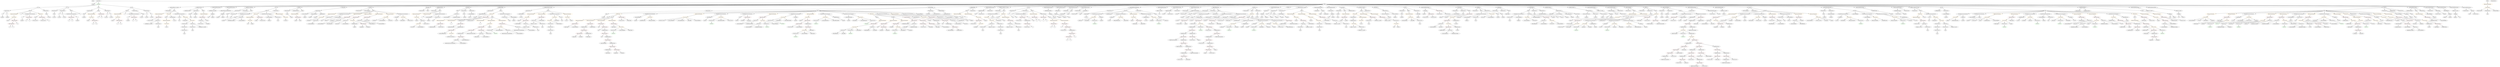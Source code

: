 strict digraph {
	graph [bb="0,0,46307,1476"];
	node [label="\N"];
	Enter	[height=0.5,
		pos="1738.6,1458",
		width=0.83628];
	VariableDeclarationStatement_Unnamed_12	[color=black,
		height=0.5,
		label=VariableDeclarationStatement,
		pos="36299,1170",
		width=3.3174];
	FunctionCall_Unnamed_28	[color=orange,
		height=0.5,
		label=FunctionCall,
		pos="36157,1098",
		width=1.6125];
	VariableDeclarationStatement_Unnamed_12 -> FunctionCall_Unnamed_28	[pos="e,36187,1113.8 36265,1152.4 36244,1142.3 36218,1129.4 36197,1118.8"];
	VariableDeclaration__ethereum	[color=black,
		height=0.5,
		label=_ethereum,
		pos="36299,1098",
		width=1.363];
	VariableDeclarationStatement_Unnamed_12 -> VariableDeclaration__ethereum	[pos="e,36299,1116.1 36299,1151.7 36299,1144.4 36299,1135.7 36299,1127.5"];
	TupleExpression_Unnamed_29	[color=black,
		height=0.5,
		label=TupleExpression,
		pos="31034,234",
		width=2.0422];
	BinaryOperation_Unnamed_107	[color=brown,
		height=0.5,
		label=BinaryOperation,
		pos="31034,162",
		width=1.9867];
	TupleExpression_Unnamed_29 -> BinaryOperation_Unnamed_107	[pos="e,31034,180.1 31034,215.7 31034,208.41 31034,199.73 31034,191.54"];
	ExpressionStatement_Unnamed_43	[color=orange,
		height=0.5,
		label=ExpressionStatement,
		pos="41006,1170",
		width=2.458];
	FunctionCall_Unnamed_48	[color=orange,
		height=0.5,
		label=FunctionCall,
		pos="40850,1098",
		width=1.6125];
	ExpressionStatement_Unnamed_43 -> FunctionCall_Unnamed_48	[pos="e,40882,1113.4 40970,1153.1 40947,1142.7 40917,1129.1 40892,1118.1"];
	Identifier_profitPerShare__6	[color=black,
		height=0.5,
		label=profitPerShare_,
		pos="43587,954",
		width=1.9313];
	IndexAccess_Unnamed_11	[color=black,
		height=0.5,
		label=IndexAccess,
		pos="6456.6,1026",
		width=1.6402];
	Identifier_payoutsTo__1	[color=black,
		height=0.5,
		label=payoutsTo_,
		pos="6300.6,954",
		width=1.5571];
	IndexAccess_Unnamed_11 -> Identifier_payoutsTo__1	[pos="e,6332.3,969.25 6424.3,1010.5 6400.6,999.87 6368.2,985.34 6342.5,973.82"];
	Identifier__customerAddress_10	[color=black,
		height=0.5,
		label=_customerAddress,
		pos="6456.6,954",
		width=2.264];
	IndexAccess_Unnamed_11 -> Identifier__customerAddress_10	[pos="e,6456.6,972.1 6456.6,1007.7 6456.6,1000.4 6456.6,991.73 6456.6,983.54"];
	Identifier__ethereum_5	[color=black,
		height=0.5,
		label=_ethereum,
		pos="22582,882",
		width=1.363];
	IfStatement_Unnamed_10	[color=orange,
		height=0.5,
		label=IfStatement,
		pos="11502,1170",
		width=1.4739];
	Block_Unnamed_44	[color=black,
		height=0.5,
		label=Block,
		pos="11309,1098",
		width=0.90558];
	IfStatement_Unnamed_10 -> Block_Unnamed_44	[pos="e,11334,1109.7 11465,1156.7 11434,1146.4 11388,1130.8 11350,1116 11348,1115.3 11346,1114.6 11344,1113.9"];
	Block_Unnamed_43	[color=black,
		height=0.5,
		label=Block,
		pos="11392,1098",
		width=0.90558];
	IfStatement_Unnamed_10 -> Block_Unnamed_43	[pos="e,11412,1112.2 11477,1153.6 11461,1143.2 11439,1129.3 11422,1118.1"];
	BinaryOperation_Unnamed_81	[color=brown,
		height=0.5,
		label=BinaryOperation,
		pos="11562,1098",
		width=1.9867];
	IfStatement_Unnamed_10 -> BinaryOperation_Unnamed_81	[pos="e,11547,1116 11516,1152.4 11523,1144.1 11532,1133.8 11540,1124.5"];
	ElementaryTypeName_uint_4	[color=black,
		height=0.5,
		label=uint,
		pos="40353,1098",
		width=0.75];
	Identifier_tokenBalanceLedger__2	[color=black,
		height=0.5,
		label=tokenBalanceLedger_,
		pos="38973,954",
		width=2.5273];
	FunctionCall_Unnamed_32	[color=orange,
		height=0.5,
		label=FunctionCall,
		pos="38823,1026",
		width=1.6125];
	IndexAccess_Unnamed_18	[color=black,
		height=0.5,
		label=IndexAccess,
		pos="38551,954",
		width=1.6402];
	FunctionCall_Unnamed_32 -> IndexAccess_Unnamed_18	[pos="e,38595,966.33 38779,1013.8 38732,1001.6 38657,982.27 38605,969.12"];
	Identifier__tokens_5	[color=black,
		height=0.5,
		label=_tokens,
		pos="38668,954",
		width=1.1135];
	FunctionCall_Unnamed_32 -> Identifier__tokens_5	[pos="e,38695,967.44 38791,1010.7 38766,999.49 38732,983.92 38705,972.1"];
	MemberAccess_Unnamed_22	[color=black,
		height=0.5,
		label=MemberAccess,
		pos="38795,954",
		width=1.9174];
	FunctionCall_Unnamed_32 -> MemberAccess_Unnamed_22	[pos="e,38801,972.1 38816,1007.7 38813,1000.2 38809,991.12 38806,982.68"];
	ElementaryTypeName_uint256_83	[color=black,
		height=0.5,
		label=uint256,
		pos="1196.6,1098",
		width=1.0442];
	Identifier_msg_7	[color=black,
		height=0.5,
		label=msg,
		pos="2963.6,882",
		width=0.75];
	Identifier_SafeMath_3	[color=green,
		height=0.5,
		label=SafeMath,
		pos="37078,882",
		width=1.2798];
	ElementaryTypeName_uint256_10	[color=black,
		height=0.5,
		label=uint256,
		pos="21815,1170",
		width=1.0442];
	Identifier_tokens__1	[color=black,
		height=0.5,
		label=tokens_,
		pos="22367,306",
		width=1.1135];
	Identifier__dividends_7	[color=black,
		height=0.5,
		label=_dividends,
		pos="7000.6,1026",
		width=1.4323];
	ParameterList_Unnamed_58	[color=black,
		height=0.5,
		label=ParameterList,
		pos="120.59,1242",
		width=1.7095];
	Parameter_b	[color=black,
		height=0.5,
		label=b,
		pos="47.591,1170",
		width=0.75];
	ParameterList_Unnamed_58 -> Parameter_b	[pos="e,62.303,1185.1 103.29,1224.4 93.443,1215 80.989,1203 70.356,1192.8"];
	Parameter_a	[color=black,
		height=0.5,
		label=a,
		pos="120.59,1170",
		width=0.75];
	ParameterList_Unnamed_58 -> Parameter_a	[pos="e,120.59,1188.1 120.59,1223.7 120.59,1216.4 120.59,1207.7 120.59,1199.5"];
	ExpressionStatement_Unnamed_1	[color=orange,
		height=0.5,
		label=ExpressionStatement,
		pos="17827,1170",
		width=2.458];
	Identifier__	[color=black,
		height=0.5,
		label=_,
		pos="17974,1098",
		width=0.75];
	ExpressionStatement_Unnamed_1 -> Identifier__	[pos="e,17952,1109.3 17860,1152.9 17885,1141.3 17917,1125.7 17942,1114.3"];
	Identifier_tokenBalanceLedger__4	[color=black,
		height=0.5,
		label=tokenBalanceLedger_,
		pos="44737,810",
		width=2.5273];
	Identifier_msg_23	[color=black,
		height=0.5,
		label=msg,
		pos="25347,954",
		width=0.75];
	Mapping_Unnamed	[color=black,
		height=0.5,
		label=Mapping,
		pos="19627,1170",
		width=1.2105];
	ElementaryTypeName_address_9	[color=black,
		height=0.5,
		label=address,
		pos="19831,1098",
		width=1.0996];
	Mapping_Unnamed -> ElementaryTypeName_address_9	[pos="e,19800,1109.9 19660,1157.9 19691,1147.2 19740,1130.7 19783,1116 19785,1115.2 19787,1114.4 19789,1113.6"];
	ElementaryTypeName_bool	[color=black,
		height=0.5,
		label=bool,
		pos="19916,1098",
		width=0.76697];
	Mapping_Unnamed -> ElementaryTypeName_bool	[pos="e,19895,1110 19659,1157.7 19666,1155.6 19673,1153.6 19680,1152 19767,1130.2 19794,1143.5 19880,1116 19881,1115.5 19883,1114.9 19884,\
1114.4"];
	NumberLiteral_Unnamed_4	[color=black,
		height=0.5,
		label=NumberLiteral,
		pos="19959,1170",
		width=1.765];
	Identifier_a_5	[color=black,
		height=0.5,
		label=a,
		pos="1826.6,1098",
		width=0.75];
	VariableDeclaration__customerAddress_6	[color=black,
		height=0.5,
		label=_customerAddress,
		pos="42481,1098",
		width=2.264];
	ElementaryTypeName_address_22	[color=black,
		height=0.5,
		label=address,
		pos="42481,1026",
		width=1.0996];
	VariableDeclaration__customerAddress_6 -> ElementaryTypeName_address_22	[pos="e,42481,1044.1 42481,1079.7 42481,1072.4 42481,1063.7 42481,1055.5"];
	Identifier__customerAddress_30	[color=black,
		height=0.5,
		label=_customerAddress,
		pos="26694,738",
		width=2.264];
	Identifier_tokenSupply__18	[color=black,
		height=0.5,
		label=tokenSupply_,
		pos="10546,882",
		width=1.7372];
	Mapping_Unnamed_2	[color=black,
		height=0.5,
		label=Mapping,
		pos="45394,1170",
		width=1.2105];
	ElementaryTypeName_address_11	[color=black,
		height=0.5,
		label=address,
		pos="45301,1098",
		width=1.0996];
	Mapping_Unnamed_2 -> ElementaryTypeName_address_11	[pos="e,45320,1113.9 45373,1153.8 45361,1144.1 45344,1131.4 45329,1120.6"];
	ElementaryTypeName_uint256_16	[color=black,
		height=0.5,
		label=uint256,
		pos="45396,1098",
		width=1.0442];
	Mapping_Unnamed_2 -> ElementaryTypeName_uint256_16	[pos="e,45395,1116.1 45394,1151.7 45394,1144.4 45395,1135.7 45395,1127.5"];
	Identifier__taxedEthereum_3	[color=black,
		height=0.5,
		label=_taxedEthereum,
		pos="22886,1026",
		width=1.959];
	Identifier__customerAddress_5	[color=black,
		height=0.5,
		label=_customerAddress,
		pos="31440,954",
		width=2.264];
	Identifier_ambassadors_	[color=black,
		height=0.5,
		label=ambassadors_,
		pos="8884.6,666",
		width=1.7927];
	Parameter__referredBy_1	[color=black,
		height=0.5,
		label=_referredBy,
		pos="17291,1170",
		width=1.5293];
	ElementaryTypeName_address_31	[color=black,
		height=0.5,
		label=address,
		pos="17796,1098",
		width=1.0996];
	Parameter__referredBy_1 -> ElementaryTypeName_address_31	[pos="e,17766,1110.6 17331,1157.4 17339,1155.3 17348,1153.4 17356,1152 17528,1121.8 17577,1153.5 17748,1116 17750,1115.4 17753,1114.7 \
17756,1114"];
	Identifier__fee_2	[color=black,
		height=0.5,
		label=_fee,
		pos="11155,810",
		width=0.75];
	ExpressionStatement_Unnamed_64	[color=orange,
		height=0.5,
		label=ExpressionStatement,
		pos="10807,1026",
		width=2.458];
	BinaryOperation_Unnamed_92	[color=brown,
		height=0.5,
		label=BinaryOperation,
		pos="10708,954",
		width=1.9867];
	ExpressionStatement_Unnamed_64 -> BinaryOperation_Unnamed_92	[pos="e,10731,971.39 10783,1008.2 10770,999.16 10754,987.83 10740,977.95"];
	FunctionDefinition_withdrawBalance_re_ent26	[color=black,
		height=0.5,
		label=withdrawBalance_re_ent26,
		pos="3279.6,1314",
		width=3.0679];
	ParameterList_Unnamed_14	[color=black,
		height=0.5,
		label=ParameterList,
		pos="3167.6,1242",
		width=1.7095];
	FunctionDefinition_withdrawBalance_re_ent26 -> ParameterList_Unnamed_14	[pos="e,3192.7,1258.7 3252.8,1296.2 3237.7,1286.8 3218.6,1274.9 3202.4,1264.7"];
	Block_Unnamed_10	[color=black,
		height=0.5,
		label=Block,
		pos="3279.6,1242",
		width=0.90558];
	FunctionDefinition_withdrawBalance_re_ent26 -> Block_Unnamed_10	[pos="e,3279.6,1260.1 3279.6,1295.7 3279.6,1288.4 3279.6,1279.7 3279.6,1271.5"];
	MemberAccess_Unnamed_57	[color=black,
		height=0.5,
		label=MemberAccess,
		pos="13247,1026",
		width=1.9174];
	Identifier_SafeMath_21	[color=green,
		height=0.5,
		label=SafeMath,
		pos="13247,954",
		width=1.2798];
	MemberAccess_Unnamed_57 -> Identifier_SafeMath_21	[pos="e,13247,972.1 13247,1007.7 13247,1000.4 13247,991.73 13247,983.54"];
	VariableDeclaration_tokens_	[color=black,
		height=0.5,
		label=tokens_,
		pos="22049,1098",
		width=1.1135];
	ElementaryTypeName_uint256_75	[color=black,
		height=0.5,
		label=uint256,
		pos="21803,1026",
		width=1.0442];
	VariableDeclaration_tokens_ -> ElementaryTypeName_uint256_75	[pos="e,21831,1038.1 22018,1085.9 22012,1083.8 22006,1081.8 22000,1080 21933,1060.7 21915,1064 21849,1044 21846,1043.3 21844,1042.6 21842,\
1041.8"];
	MemberAccess_Unnamed_14	[color=black,
		height=0.5,
		label=MemberAccess,
		pos="24051,882",
		width=1.9174];
	Identifier_msg_10	[color=black,
		height=0.5,
		label=msg,
		pos="24051,810",
		width=0.75];
	MemberAccess_Unnamed_14 -> Identifier_msg_10	[pos="e,24051,828.1 24051,863.7 24051,856.41 24051,847.73 24051,839.54"];
	Block_Unnamed_8	[color=black,
		height=0.5,
		label=Block,
		pos="46076,1458",
		width=0.90558];
	ExpressionStatement_Unnamed_12	[color=orange,
		height=0.5,
		label=ExpressionStatement,
		pos="46076,1386",
		width=2.458];
	Block_Unnamed_8 -> ExpressionStatement_Unnamed_12	[pos="e,46076,1404.1 46076,1439.7 46076,1432.4 46076,1423.7 46076,1415.5"];
	FunctionCall_Unnamed_10	[color=orange,
		height=0.5,
		label=FunctionCall,
		pos="46076,1314",
		width=1.6125];
	ExpressionStatement_Unnamed_12 -> FunctionCall_Unnamed_10	[pos="e,46076,1332.1 46076,1367.7 46076,1360.4 46076,1351.7 46076,1343.5"];
	ElementaryTypeName_uint	[color=black,
		height=0.5,
		label=uint,
		pos="3911.6,1098",
		width=0.75];
	FunctionCall_Unnamed_96	[color=orange,
		height=0.5,
		label=FunctionCall,
		pos="2212.6,1098",
		width=1.6125];
	Identifier_assert_2	[color=black,
		height=0.5,
		label=assert,
		pos="2116.6,1026",
		width=0.89172];
	FunctionCall_Unnamed_96 -> Identifier_assert_2	[pos="e,2135.7,1040.9 2190.8,1081.1 2177.2,1071.2 2159.5,1058.3 2144.8,1047.6"];
	BinaryOperation_Unnamed_146	[color=brown,
		height=0.5,
		label=BinaryOperation,
		pos="2238.6,1026",
		width=1.9867];
	FunctionCall_Unnamed_96 -> BinaryOperation_Unnamed_146	[pos="e,2232.2,1044.1 2219,1079.7 2221.8,1072.2 2225.2,1063.1 2228.3,1054.7"];
	TupleExpression_Unnamed_8	[color=black,
		height=0.5,
		label=TupleExpression,
		pos="42842,954",
		width=2.0422];
	ElementaryTypeName_int256_5	[color=black,
		height=0.5,
		label=int256,
		pos="42842,882",
		width=0.91945];
	TupleExpression_Unnamed_8 -> ElementaryTypeName_int256_5	[pos="e,42842,900.1 42842,935.7 42842,928.41 42842,919.73 42842,911.54"];
	Identifier_stakingRequirement	[color=black,
		height=0.5,
		label=stakingRequirement,
		pos="45164,1026",
		width=2.3194];
	NumberLiteral_Unnamed_5	[color=black,
		height=0.5,
		label=NumberLiteral,
		pos="20012,1242",
		width=1.765];
	MemberAccess_Unnamed_9	[color=black,
		height=0.5,
		label=MemberAccess,
		pos="3608.6,882",
		width=1.9174];
	Identifier_msg_6	[color=black,
		height=0.5,
		label=msg,
		pos="3608.6,810",
		width=0.75];
	MemberAccess_Unnamed_9 -> Identifier_msg_6	[pos="e,3608.6,828.1 3608.6,863.7 3608.6,856.41 3608.6,847.73 3608.6,839.54"];
	Identifier_tokenPriceInitial_	[color=black,
		height=0.5,
		label=tokenPriceInitial_,
		pos="30440,954",
		width=2.0838];
	IndexAccess_Unnamed_42	[color=black,
		height=0.5,
		label=IndexAccess,
		pos="18439,954",
		width=1.6402];
	MemberAccess_Unnamed_69	[color=black,
		height=0.5,
		label=MemberAccess,
		pos="18273,882",
		width=1.9174];
	IndexAccess_Unnamed_42 -> MemberAccess_Unnamed_69	[pos="e,18308,897.87 18405,938.83 18380,928.32 18346,913.87 18318,902.31"];
	Identifier_balances_re_ent21	[color=black,
		height=0.5,
		label=balances_re_ent21,
		pos="18440,882",
		width=2.2085];
	IndexAccess_Unnamed_42 -> Identifier_balances_re_ent21	[pos="e,18439,900.1 18439,935.7 18439,928.41 18439,919.73 18439,911.54"];
	ParameterList_Unnamed_45	[color=black,
		height=0.5,
		label=ParameterList,
		pos="33704,1242",
		width=1.7095];
	Parameter_None_10	[color=black,
		height=0.5,
		label=None,
		pos="33704,1170",
		width=0.85014];
	ParameterList_Unnamed_45 -> Parameter_None_10	[pos="e,33704,1188.1 33704,1223.7 33704,1216.4 33704,1207.7 33704,1199.5"];
	TupleExpression_Unnamed_4	[color=black,
		height=0.5,
		label=TupleExpression,
		pos="6629.6,954",
		width=2.0422];
	ElementaryTypeName_int256_2	[color=black,
		height=0.5,
		label=int256,
		pos="6629.6,882",
		width=0.91945];
	TupleExpression_Unnamed_4 -> ElementaryTypeName_int256_2	[pos="e,6629.6,900.1 6629.6,935.7 6629.6,928.41 6629.6,919.73 6629.6,911.54"];
	NumberLiteral_Unnamed_51	[color=black,
		height=0.5,
		label=NumberLiteral,
		pos="22121,594",
		width=1.765];
	Identifier_myDividends_1	[color=black,
		height=0.5,
		label=myDividends,
		pos="32312,1026",
		width=1.6541];
	NumberLiteral_Unnamed_57	[color=black,
		height=0.5,
		label=NumberLiteral,
		pos="18939,1026",
		width=1.765];
	NumberLiteral_Unnamed_11	[color=black,
		height=0.5,
		label=NumberLiteral,
		pos="26354,1098",
		width=1.765];
	Identifier_assert_1	[color=black,
		height=0.5,
		label=assert,
		pos="1651.6,1026",
		width=0.89172];
	FunctionCall_Unnamed_21	[color=orange,
		height=0.5,
		label=FunctionCall,
		pos="6591.6,1026",
		width=1.6125];
	FunctionCall_Unnamed_21 -> TupleExpression_Unnamed_4	[pos="e,6620.2,972.28 6600.8,1008.1 6605,1000.3 6610,991.03 6614.7,982.36"];
	BinaryOperation_Unnamed_20	[color=brown,
		height=0.5,
		label=BinaryOperation,
		pos="6792.6,954",
		width=1.9867];
	FunctionCall_Unnamed_21 -> BinaryOperation_Unnamed_20	[pos="e,6752,969.14 6628.9,1012 6660.6,1001 6706.4,985.02 6741.5,972.8"];
	ElementaryTypeName_uint256_68	[color=black,
		height=0.5,
		label=uint256,
		pos="13714,1026",
		width=1.0442];
	MemberAccess_Unnamed_34	[color=black,
		height=0.5,
		label=MemberAccess,
		pos="36028,882",
		width=1.9174];
	Identifier_msg_16	[color=black,
		height=0.5,
		label=msg,
		pos="36028,810",
		width=0.75];
	MemberAccess_Unnamed_34 -> Identifier_msg_16	[pos="e,36028,828.1 36028,863.7 36028,856.41 36028,847.73 36028,839.54"];
	NumberLiteral_Unnamed_16	[color=black,
		height=0.5,
		label=NumberLiteral,
		pos="31616,1170",
		width=1.765];
	ElementaryTypeName_uint_7	[color=black,
		height=0.5,
		label=uint,
		pos="18845,1098",
		width=0.75];
	Identifier_SafeMath_11	[color=green,
		height=0.5,
		label=SafeMath,
		pos="43905,882",
		width=1.2798];
	ElementaryTypeName_uint256_45	[color=black,
		height=0.5,
		label=uint256,
		pos="29545,882",
		width=1.0442];
	ElementaryTypeName_uint256_7	[color=black,
		height=0.5,
		label=uint256,
		pos="25704,1098",
		width=1.0442];
	ModifierInvocation_onlyAdministrator_2	[color=black,
		height=0.5,
		label=onlyAdministrator,
		pos="44650,1242",
		width=2.1531];
	Identifier_ambassadorAccumulatedQuota_	[color=black,
		height=0.5,
		label=ambassadorAccumulatedQuota_,
		pos="8386.6,522",
		width=3.6778];
	NumberLiteral_Unnamed_58	[color=black,
		height=0.5,
		label=NumberLiteral,
		pos="19809,810",
		width=1.765];
	VariableDeclaration__undividedDividends	[color=black,
		height=0.5,
		label=_undividedDividends,
		pos="15795,1098",
		width=2.4857];
	ElementaryTypeName_uint256_63	[color=black,
		height=0.5,
		label=uint256,
		pos="15795,1026",
		width=1.0442];
	VariableDeclaration__undividedDividends -> ElementaryTypeName_uint256_63	[pos="e,15795,1044.1 15795,1079.7 15795,1072.4 15795,1063.7 15795,1055.5"];
	Block_Unnamed_12	[color=black,
		height=0.5,
		label=Block,
		pos="5009.6,1242",
		width=0.90558];
	VariableDeclarationStatement_Unnamed_7	[color=black,
		height=0.5,
		label=VariableDeclarationStatement,
		pos="4598.6,1170",
		width=3.3174];
	Block_Unnamed_12 -> VariableDeclarationStatement_Unnamed_7	[pos="e,4675.8,1184.1 4978.7,1235.7 4917.5,1225.3 4778.8,1201.7 4687,1186.1"];
	IfStatement_Unnamed_2	[color=orange,
		height=0.5,
		label=IfStatement,
		pos="4819.6,1170",
		width=1.4739];
	Block_Unnamed_12 -> IfStatement_Unnamed_2	[pos="e,4854.5,1183.9 4983.2,1231.3 4952.6,1220 4901.9,1201.3 4865,1187.7"];
	VariableDeclarationStatement_Unnamed_6	[color=black,
		height=0.5,
		label=VariableDeclarationStatement,
		pos="5009.6,1170",
		width=3.3174];
	Block_Unnamed_12 -> VariableDeclarationStatement_Unnamed_6	[pos="e,5009.6,1188.1 5009.6,1223.7 5009.6,1216.4 5009.6,1207.7 5009.6,1199.5"];
	ExpressionStatement_Unnamed_20	[color=orange,
		height=0.5,
		label=ExpressionStatement,
		pos="5235.6,1170",
		width=2.458];
	Block_Unnamed_12 -> ExpressionStatement_Unnamed_20	[pos="e,5188.3,1185.6 5037.3,1232.4 5072,1221.7 5132.5,1202.9 5177.5,1189"];
	ElementaryTypeName_address_18	[color=black,
		height=0.5,
		label=address,
		pos="6082.6,1026",
		width=1.0996];
	VariableDeclarationStatement_Unnamed_34	[color=black,
		height=0.5,
		label=VariableDeclarationStatement,
		pos="20382,1170",
		width=3.3174];
	FunctionCall_Unnamed_71	[color=orange,
		height=0.5,
		label=FunctionCall,
		pos="20307,1098",
		width=1.6125];
	VariableDeclarationStatement_Unnamed_34 -> FunctionCall_Unnamed_71	[pos="e,20324,1115.5 20363,1152.1 20354,1143.4 20343,1132.7 20333,1123.2"];
	VariableDeclaration__dividends_7	[color=black,
		height=0.5,
		label=_dividends,
		pos="20441,1098",
		width=1.4323];
	VariableDeclarationStatement_Unnamed_34 -> VariableDeclaration__dividends_7	[pos="e,20427,1115.6 20396,1151.7 20403,1143.4 20412,1133.4 20419,1124.3"];
	FunctionDefinition_mul	[color=black,
		height=0.5,
		label=mul,
		pos="648.59,1314",
		width=0.75];
	FunctionDefinition_mul -> ParameterList_Unnamed_58	[pos="e,175.95,1250.3 622.05,1309.5 542.51,1298.9 304.43,1267.4 187.24,1251.8"];
	Block_Unnamed_50	[color=black,
		height=0.5,
		label=Block,
		pos="550.59,1242",
		width=0.90558];
	FunctionDefinition_mul -> Block_Unnamed_50	[pos="e,569.79,1256.7 630.62,1300.2 616.2,1289.9 595.71,1275.2 579.07,1263.3"];
	ParameterList_Unnamed_59	[color=black,
		height=0.5,
		label=ParameterList,
		pos="806.59,1242",
		width=1.7095];
	FunctionDefinition_mul -> ParameterList_Unnamed_59	[pos="e,773.54,1257.6 670.56,1303.3 694.45,1292.7 733.25,1275.5 763.31,1262.2"];
	Identifier__ethereum_6	[color=black,
		height=0.5,
		label=_ethereum,
		pos="20044,1026",
		width=1.363];
	FunctionCall_Unnamed_71 -> Identifier__ethereum_6	[pos="e,20081,1038.1 20262,1086 20221,1075.6 20157,1059.2 20102,1044 20098,1043.1 20095,1042.1 20092,1041.2"];
	Identifier_dividendFee__5	[color=black,
		height=0.5,
		label=dividendFee_,
		pos="20172,1026",
		width=1.6957];
	FunctionCall_Unnamed_71 -> Identifier_dividendFee__5	[pos="e,20201,1042.2 20278,1082 20258,1071.9 20232,1058.5 20211,1047.4"];
	MemberAccess_Unnamed_50	[color=black,
		height=0.5,
		label=MemberAccess,
		pos="20320,1026",
		width=1.9174];
	FunctionCall_Unnamed_71 -> MemberAccess_Unnamed_50	[pos="e,20316,1044.1 20310,1079.7 20311,1072.3 20313,1063.5 20314,1055.3"];
	ParameterList_Unnamed_7	[color=black,
		height=0.5,
		label=ParameterList,
		pos="25627,1242",
		width=1.7095];
	VariableDeclaration_ethereumWithdrawn	[color=black,
		height=0.5,
		label=ethereumWithdrawn,
		pos="25627,1170",
		width=2.361];
	ParameterList_Unnamed_7 -> VariableDeclaration_ethereumWithdrawn	[pos="e,25627,1188.1 25627,1223.7 25627,1216.4 25627,1207.7 25627,1199.5"];
	VariableDeclaration_customerAddress_3	[color=black,
		height=0.5,
		label=customerAddress,
		pos="25807,1170",
		width=2.1254];
	ParameterList_Unnamed_7 -> VariableDeclaration_customerAddress_3	[pos="e,25768,1185.9 25663,1227 25690,1216.4 25728,1201.8 25758,1190.1"];
	Identifier_tokensToEthereum__4	[color=black,
		height=0.5,
		label=tokensToEthereum_,
		pos="20706,1026",
		width=2.3887];
	Identifier_tokenBalanceLedger__3	[color=black,
		height=0.5,
		label=tokenBalanceLedger_,
		pos="38410,882",
		width=2.5273];
	IndexAccess_Unnamed_18 -> Identifier_tokenBalanceLedger__3	[pos="e,38442,899.04 38521,938.15 38501,928.25 38474,915.07 38452,904.08"];
	Identifier__customerAddress_17	[color=black,
		height=0.5,
		label=_customerAddress,
		pos="38600,882",
		width=2.264];
	IndexAccess_Unnamed_18 -> Identifier__customerAddress_17	[pos="e,38587,900.28 38562,936.05 38568,928.09 38575,918.41 38581,909.51"];
	BinaryOperation_Unnamed_8	[color=brown,
		height=0.5,
		label=BinaryOperation,
		pos="8584.6,666",
		width=1.9867];
	IndexAccess_Unnamed_2	[color=black,
		height=0.5,
		label=IndexAccess,
		pos="8502.6,594",
		width=1.6402];
	BinaryOperation_Unnamed_8 -> IndexAccess_Unnamed_2	[pos="e,8521.9,611.47 8565.2,648.41 8554.8,639.61 8542,628.63 8530.6,618.92"];
	Identifier__amountOfEthereum_1	[color=black,
		height=0.5,
		label=_amountOfEthereum,
		pos="8667.6,594",
		width=2.4442];
	BinaryOperation_Unnamed_8 -> Identifier__amountOfEthereum_1	[pos="e,8647.5,611.96 8604.3,648.41 8614.5,639.73 8627.3,628.95 8638.7,619.34"];
	Block_Unnamed_27	[color=black,
		height=0.5,
		label=Block,
		pos="28262,1242",
		width=0.90558];
	VariableDeclarationStatement_Unnamed_22	[color=black,
		height=0.5,
		label=VariableDeclarationStatement,
		pos="28081,1170",
		width=3.3174];
	Block_Unnamed_27 -> VariableDeclarationStatement_Unnamed_22	[pos="e,28123,1187.3 28235,1230.8 28209,1220.5 28167,1204.3 28133,1191.4"];
	Conditional_Unnamed	[color=black,
		height=0.5,
		label=Conditional,
		pos="28272,1170",
		width=1.4877];
	Block_Unnamed_27 -> Conditional_Unnamed	[pos="e,28269,1188.1 28264,1223.7 28265,1216.3 28266,1207.5 28268,1199.3"];
	FunctionCall_Unnamed_65	[color=orange,
		height=0.5,
		label=FunctionCall,
		pos="22788,954",
		width=1.6125];
	FunctionCall_Unnamed_65 -> Identifier__ethereum_5	[pos="e,22617,894.88 22749,940 22715,928.28 22664,911.03 22627,898.58"];
	MemberAccess_Unnamed_47	[color=black,
		height=0.5,
		label=MemberAccess,
		pos="22718,882",
		width=1.9174];
	FunctionCall_Unnamed_65 -> MemberAccess_Unnamed_47	[pos="e,22734,899.47 22771,936.41 22762,927.78 22752,917.06 22742,907.5"];
	Identifier__dividends_12	[color=black,
		height=0.5,
		label=_dividends,
		pos="22857,882",
		width=1.4323];
	FunctionCall_Unnamed_65 -> Identifier__dividends_12	[pos="e,22840,899.47 22804,936.41 22812,927.78 22823,917.06 22832,907.5"];
	Identifier__name	[color=black,
		height=0.5,
		label=_name,
		pos="5540.6,1026",
		width=0.97489];
	BinaryOperation_Unnamed_129	[color=brown,
		height=0.5,
		label=BinaryOperation,
		pos="19034,1098",
		width=1.9867];
	BinaryOperation_Unnamed_129 -> NumberLiteral_Unnamed_57	[pos="e,18961,1043.1 19012,1080.8 18999,1071.6 18983,1059.9 18970,1049.8"];
	TupleExpression_Unnamed_50	[color=black,
		height=0.5,
		label=TupleExpression,
		pos="19094,1026",
		width=2.0422];
	BinaryOperation_Unnamed_129 -> TupleExpression_Unnamed_50	[pos="e,19079,1043.8 19048,1080.1 19055,1071.7 19064,1061.5 19072,1052.3"];
	VariableDeclaration__dividends_3	[color=black,
		height=0.5,
		label=_dividends,
		pos="44101,1098",
		width=1.4323];
	ElementaryTypeName_uint256_34	[color=black,
		height=0.5,
		label=uint256,
		pos="44194,1026",
		width=1.0442];
	VariableDeclaration__dividends_3 -> ElementaryTypeName_uint256_34	[pos="e,44174,1041.6 44122,1081.1 44134,1071.5 44151,1059.1 44165,1048.5"];
	Identifier_tokenSupply__2	[color=black,
		height=0.5,
		label=tokenSupply_,
		pos="39704,1026",
		width=1.7372];
	BinaryOperation_Unnamed_64	[color=brown,
		height=0.5,
		label=BinaryOperation,
		pos="23817,1026",
		width=1.9867];
	Identifier_tokenPriceInitial__1	[color=black,
		height=0.5,
		label=tokenPriceInitial_,
		pos="23731,954",
		width=2.0838];
	BinaryOperation_Unnamed_64 -> Identifier_tokenPriceInitial__1	[pos="e,23751,971.71 23796,1008.4 23785,999.58 23772,988.57 23760,978.84"];
	Identifier_tokenPriceIncremental__1	[color=black,
		height=0.5,
		label=tokenPriceIncremental_,
		pos="23922,954",
		width=2.7214];
	BinaryOperation_Unnamed_64 -> Identifier_tokenPriceIncremental__1	[pos="e,23897,971.63 23841,1008.8 23855,999.62 23872,988.05 23887,977.99"];
	TupleExpression_Unnamed_42	[color=black,
		height=0.5,
		label=TupleExpression,
		pos="21959,738",
		width=2.0422];
	BinaryOperation_Unnamed_119	[color=brown,
		height=0.5,
		label=BinaryOperation,
		pos="21959,666",
		width=1.9867];
	TupleExpression_Unnamed_42 -> BinaryOperation_Unnamed_119	[pos="e,21959,684.1 21959,719.7 21959,712.41 21959,703.73 21959,695.54"];
	Identifier_tokenSupply__8	[color=black,
		height=0.5,
		label=tokenSupply_,
		pos="30243,1026",
		width=1.7372];
	VariableDeclarationStatement_Unnamed_11	[color=black,
		height=0.5,
		label=VariableDeclarationStatement,
		pos="36610,1170",
		width=3.3174];
	Identifier__amountOfTokens_1	[color=black,
		height=0.5,
		label=_amountOfTokens,
		pos="36471,1098",
		width=2.2501];
	VariableDeclarationStatement_Unnamed_11 -> Identifier__amountOfTokens_1	[pos="e,36502,1114.9 36576,1152.2 36557,1142.5 36533,1130.3 36512,1120"];
	VariableDeclaration__tokens_2	[color=black,
		height=0.5,
		label=_tokens,
		pos="36610,1098",
		width=1.1135];
	VariableDeclarationStatement_Unnamed_11 -> VariableDeclaration__tokens_2	[pos="e,36610,1116.1 36610,1151.7 36610,1144.4 36610,1135.7 36610,1127.5"];
	Identifier_profitPerShare__2	[color=black,
		height=0.5,
		label=profitPerShare_,
		pos="39730,810",
		width=1.9313];
	NumberLiteral_Unnamed_24	[color=black,
		height=0.5,
		label=NumberLiteral,
		pos="31794,1026",
		width=1.765];
	NumberLiteral_Unnamed_45	[color=black,
		height=0.5,
		label=NumberLiteral,
		pos="31530,162",
		width=1.765];
	MemberAccess_Unnamed_62	[color=black,
		height=0.5,
		label=MemberAccess,
		pos="16628,810",
		width=1.9174];
	Identifier_SafeMath_26	[color=green,
		height=0.5,
		label=SafeMath,
		pos="16628,738",
		width=1.2798];
	MemberAccess_Unnamed_62 -> Identifier_SafeMath_26	[pos="e,16628,756.1 16628,791.7 16628,784.41 16628,775.73 16628,767.54"];
	ElementaryTypeName_string_1	[color=black,
		height=0.5,
		label=string,
		pos="24447,1170",
		width=0.864];
	NumberLiteral_Unnamed_55	[color=black,
		height=0.5,
		label=NumberLiteral,
		pos="22132,954",
		width=1.765];
	Identifier__tokens_3	[color=black,
		height=0.5,
		label=_tokens,
		pos="36013,1026",
		width=1.1135];
	Parameter_None_7	[color=black,
		height=0.5,
		label=None,
		pos="27060,1170",
		width=0.85014];
	ElementaryTypeName_uint256_41	[color=black,
		height=0.5,
		label=uint256,
		pos="26717,1098",
		width=1.0442];
	Parameter_None_7 -> ElementaryTypeName_uint256_41	[pos="e,26745,1110.2 27036,1157.7 27031,1155.5 27026,1153.5 27021,1152 26910,1120.7 26876,1143.8 26764,1116 26761,1115.3 26758,1114.5 \
26755,1113.7"];
	Identifier_dividendFee__4	[color=black,
		height=0.5,
		label=dividendFee_,
		pos="34053,1026",
		width=1.6957];
	NumberLiteral_Unnamed_21	[color=black,
		height=0.5,
		label=NumberLiteral,
		pos="45033,1242",
		width=1.765];
	Identifier_profitPerShare__1	[color=black,
		height=0.5,
		label=profitPerShare_,
		pos="39743,882",
		width=1.9313];
	BinaryOperation_Unnamed_83	[color=brown,
		height=0.5,
		label=BinaryOperation,
		pos="11002,954",
		width=1.9867];
	TupleExpression_Unnamed_15	[color=black,
		height=0.5,
		label=TupleExpression,
		pos="10881,882",
		width=2.0422];
	BinaryOperation_Unnamed_83 -> TupleExpression_Unnamed_15	[pos="e,10908,898.98 10974,936.94 10957,927.38 10936,915.12 10918,904.71"];
	Identifier_profitPerShare__8	[color=black,
		height=0.5,
		label=profitPerShare_,
		pos="11042,882",
		width=1.9313];
	BinaryOperation_Unnamed_83 -> Identifier_profitPerShare__8	[pos="e,11032,900.1 11011,935.7 11016,927.9 11021,918.51 11026,909.83"];
	IndexAccess_Unnamed_38	[color=black,
		height=0.5,
		label=IndexAccess,
		pos="15652,810",
		width=1.6402];
	Identifier_referralBalance__6	[color=black,
		height=0.5,
		label=referralBalance_,
		pos="15521,738",
		width=1.959];
	IndexAccess_Unnamed_38 -> Identifier_referralBalance__6	[pos="e,15550,754.64 15623,793.81 15605,783.9 15580,770.84 15560,759.95"];
	Identifier__referredBy_5	[color=black,
		height=0.5,
		label=_referredBy,
		pos="15665,738",
		width=1.5293];
	IndexAccess_Unnamed_38 -> Identifier__referredBy_5	[pos="e,15661,756.1 15655,791.7 15656,784.32 15658,775.52 15659,767.25"];
	ElementaryTypeName_uint256_91	[color=black,
		height=0.5,
		label=uint256,
		pos="2654.6,1098",
		width=1.0442];
	NumberLiteral_Unnamed_23	[color=black,
		height=0.5,
		label=NumberLiteral,
		pos="32693,1026",
		width=1.765];
	ParameterList_Unnamed_17	[color=black,
		height=0.5,
		label=ParameterList,
		pos="23870,1242",
		width=1.7095];
	Parameter__weiToWithdraw	[color=black,
		height=0.5,
		label=_weiToWithdraw,
		pos="23737,1170",
		width=2.0976];
	ParameterList_Unnamed_17 -> Parameter__weiToWithdraw	[pos="e,23767,1186.9 23841,1225.8 23822,1216 23797,1203 23777,1192.2"];
	MemberAccess_Unnamed_15	[color=black,
		height=0.5,
		label=MemberAccess,
		pos="24413,954",
		width=1.9174];
	MemberAccess_Unnamed_16	[color=black,
		height=0.5,
		label=MemberAccess,
		pos="24413,882",
		width=1.9174];
	MemberAccess_Unnamed_15 -> MemberAccess_Unnamed_16	[pos="e,24413,900.1 24413,935.7 24413,928.41 24413,919.73 24413,911.54"];
	BinaryOperation_Unnamed_97	[color=brown,
		height=0.5,
		label=BinaryOperation,
		pos="30896,1098",
		width=1.9867];
	Identifier_tokenPriceInitial__2	[color=black,
		height=0.5,
		label=tokenPriceInitial_,
		pos="30705,1026",
		width=2.0838];
	BinaryOperation_Unnamed_97 -> Identifier_tokenPriceInitial__2	[pos="e,30745,1041.7 30856,1082.7 30827,1071.9 30787,1057.1 30755,1045.5"];
	NumberLiteral_Unnamed_39	[color=black,
		height=0.5,
		label=NumberLiteral,
		pos="30862,1026",
		width=1.765];
	BinaryOperation_Unnamed_97 -> NumberLiteral_Unnamed_39	[pos="e,30870,1044.1 30887,1079.7 30883,1072.1 30879,1062.9 30875,1054.4"];
	VariableDeclarationStatement_Unnamed_46	[color=black,
		height=0.5,
		label=VariableDeclarationStatement,
		pos="18467,1170",
		width=3.3174];
	FunctionCall_Unnamed_91	[color=orange,
		height=0.5,
		label=FunctionCall,
		pos="18351,1098",
		width=1.6125];
	VariableDeclarationStatement_Unnamed_46 -> FunctionCall_Unnamed_91	[pos="e,18376,1114.6 18439,1152.1 18423,1142.5 18403,1130.5 18386,1120.3"];
	VariableDeclaration_success_3	[color=black,
		height=0.5,
		label=success,
		pos="18467,1098",
		width=1.1135];
	VariableDeclarationStatement_Unnamed_46 -> VariableDeclaration_success_3	[pos="e,18467,1116.1 18467,1151.7 18467,1144.4 18467,1135.7 18467,1127.5"];
	BinaryOperation_Unnamed_137	[color=brown,
		height=0.5,
		label=BinaryOperation,
		pos="19905,666",
		width=1.9867];
	Identifier_x_2	[color=black,
		height=0.5,
		label=x,
		pos="19869,594",
		width=0.75];
	BinaryOperation_Unnamed_137 -> Identifier_x_2	[pos="e,19877,611.14 19896,647.7 19892,639.75 19887,630.16 19882,621.34"];
	Identifier_z_3	[color=black,
		height=0.5,
		label=z,
		pos="19941,594",
		width=0.75];
	BinaryOperation_Unnamed_137 -> Identifier_z_3	[pos="e,19932,611.14 19913,647.7 19918,639.75 19923,630.16 19927,621.34"];
	ElementaryTypeName_uint256_67	[color=black,
		height=0.5,
		label=uint256,
		pos="11824,1026",
		width=1.0442];
	ParameterList_Unnamed_37	[color=black,
		height=0.5,
		label=ParameterList,
		pos="9856.6,1242",
		width=1.7095];
	Parameter__weiToWithdraw_1	[color=black,
		height=0.5,
		label=_weiToWithdraw,
		pos="9717.6,1170",
		width=2.0976];
	ParameterList_Unnamed_37 -> Parameter__weiToWithdraw_1	[pos="e,9748.8,1186.7 9826.8,1226 9806.9,1216 9780.6,1202.7 9758.8,1191.8"];
	ParameterList_Unnamed_24	[color=black,
		height=0.5,
		label=ParameterList,
		pos="35363,1242",
		width=1.7095];
	VariableDeclaration__taxedEthereum	[color=black,
		height=0.5,
		label=_taxedEthereum,
		pos="37395,1098",
		width=1.959];
	ElementaryTypeName_uint256_30	[color=black,
		height=0.5,
		label=uint256,
		pos="37335,1026",
		width=1.0442];
	VariableDeclaration__taxedEthereum -> ElementaryTypeName_uint256_30	[pos="e,37348,1042.8 37380,1080.1 37373,1071.5 37364,1060.9 37356,1051.4"];
	BinaryOperation_Unnamed_78	[color=brown,
		height=0.5,
		label=BinaryOperation,
		pos="16658,954",
		width=1.9867];
	Identifier__dividends_16	[color=black,
		height=0.5,
		label=_dividends,
		pos="16563,882",
		width=1.4323];
	BinaryOperation_Unnamed_78 -> Identifier__dividends_16	[pos="e,16584,898.67 16636,936.76 16623,927.45 16607,915.61 16593,905.41"];
	FunctionCall_Unnamed_84	[color=orange,
		height=0.5,
		label=FunctionCall,
		pos="16691,882",
		width=1.6125];
	BinaryOperation_Unnamed_78 -> FunctionCall_Unnamed_84	[pos="e,16683,900.1 16666,935.7 16669,928.07 16674,918.92 16678,910.4"];
	VariableDeclaration_c	[color=black,
		height=0.5,
		label=c,
		pos="417.59,1098",
		width=0.75];
	ElementaryTypeName_uint256_81	[color=black,
		height=0.5,
		label=uint256,
		pos="401.59,1026",
		width=1.0442];
	VariableDeclaration_c -> ElementaryTypeName_uint256_81	[pos="e,405.5,1044.1 413.64,1079.7 411.95,1072.3 409.94,1063.5 408.05,1055.3"];
	Identifier_onTokenPurchase	[color=black,
		height=0.5,
		label=onTokenPurchase,
		pos="12311,1026",
		width=2.1669];
	Identifier_require_7	[color=black,
		height=0.5,
		label=require,
		pos="44594,1026",
		width=1.0026];
	MemberAccess_Unnamed_67	[color=black,
		height=0.5,
		label=MemberAccess,
		pos="18607,882",
		width=1.9174];
	MemberAccess_Unnamed_68	[color=black,
		height=0.5,
		label=MemberAccess,
		pos="18607,810",
		width=1.9174];
	MemberAccess_Unnamed_67 -> MemberAccess_Unnamed_68	[pos="e,18607,828.1 18607,863.7 18607,856.41 18607,847.73 18607,839.54"];
	ElementaryTypeName_uint256_14	[color=black,
		height=0.5,
		label=uint256,
		pos="29881,1170",
		width=1.0442];
	Identifier_onTokenSell	[color=black,
		height=0.5,
		label=onTokenSell,
		pos="36505,1026",
		width=1.5986];
	ElementaryTypeName_address_4	[color=black,
		height=0.5,
		label=address,
		pos="5731.6,1098",
		width=1.0996];
	VariableDeclarationStatement_Unnamed_41	[color=black,
		height=0.5,
		label=VariableDeclarationStatement,
		pos="12091,1170",
		width=3.3174];
	VariableDeclaration__amountOfTokens_1	[color=black,
		height=0.5,
		label=_amountOfTokens,
		pos="11897,1098",
		width=2.2501];
	VariableDeclarationStatement_Unnamed_41 -> VariableDeclaration__amountOfTokens_1	[pos="e,11938,1113.9 12046,1152.9 12017,1142.4 11979,1128.7 11948,1117.7"];
	FunctionCall_Unnamed_80	[color=orange,
		height=0.5,
		label=FunctionCall,
		pos="12091,1098",
		width=1.6125];
	VariableDeclarationStatement_Unnamed_41 -> FunctionCall_Unnamed_80	[pos="e,12091,1116.1 12091,1151.7 12091,1144.4 12091,1135.7 12091,1127.5"];
	MemberAccess_Unnamed_44	[color=black,
		height=0.5,
		label=MemberAccess,
		pos="29670,882",
		width=1.9174];
	Identifier_SafeMath_12	[color=green,
		height=0.5,
		label=SafeMath,
		pos="29670,810",
		width=1.2798];
	MemberAccess_Unnamed_44 -> Identifier_SafeMath_12	[pos="e,29670,828.1 29670,863.7 29670,856.41 29670,847.73 29670,839.54"];
	FunctionCall_Unnamed_56	[color=orange,
		height=0.5,
		label=FunctionCall,
		pos="10254,1026",
		width=1.6125];
	MemberAccess_Unnamed_40	[color=black,
		height=0.5,
		label=MemberAccess,
		pos="10269,954",
		width=1.9174];
	FunctionCall_Unnamed_56 -> MemberAccess_Unnamed_40	[pos="e,10265,972.1 10257,1007.7 10259,1000.3 10261,991.52 10263,983.25"];
	Identifier__weiToWithdraw_4	[color=black,
		height=0.5,
		label=_weiToWithdraw,
		pos="10432,954",
		width=2.0976];
	FunctionCall_Unnamed_56 -> Identifier__weiToWithdraw_4	[pos="e,10394,969.96 10288,1011.3 10315,1000.7 10353,985.93 10383,974.15"];
	VariableDeclaration_success_1	[color=black,
		height=0.5,
		label=success,
		pos="35667,1098",
		width=1.1135];
	ElementaryTypeName_bool_6	[color=black,
		height=0.5,
		label=bool,
		pos="35667,1026",
		width=0.76697];
	VariableDeclaration_success_1 -> ElementaryTypeName_bool_6	[pos="e,35667,1044.1 35667,1079.7 35667,1072.4 35667,1063.7 35667,1055.5"];
	PragmaDirective_solidity	[color=black,
		height=0.5,
		label=solidity,
		pos="1737.6,1386",
		width=1.0442];
	ParameterList_Unnamed_28	[color=black,
		height=0.5,
		label=ParameterList,
		pos="4441.6,1242",
		width=1.7095];
	Parameter_None_2	[color=black,
		height=0.5,
		label=None,
		pos="4274.6,1170",
		width=0.85014];
	ParameterList_Unnamed_28 -> Parameter_None_2	[pos="e,4298.7,1181.3 4407.1,1226.7 4381.5,1216 4345.9,1201.2 4314.6,1188 4312.8,1187.3 4311,1186.5 4309.2,1185.7"];
	NumberLiteral_Unnamed_38	[color=black,
		height=0.5,
		label=NumberLiteral,
		pos="11562,1026",
		width=1.765];
	ExpressionStatement_Unnamed_34	[color=orange,
		height=0.5,
		label=ExpressionStatement,
		pos="36941,1170",
		width=2.458];
	FunctionCall_Unnamed_35	[color=orange,
		height=0.5,
		label=FunctionCall,
		pos="36750,1098",
		width=1.6125];
	ExpressionStatement_Unnamed_34 -> FunctionCall_Unnamed_35	[pos="e,36786,1112.4 36899,1153.8 36869,1142.8 36828,1127.8 36797,1116.3"];
	MemberAccess_Unnamed_12	[color=black,
		height=0.5,
		label=MemberAccess,
		pos="6178.6,1098",
		width=1.9174];
	Identifier_msg_9	[color=black,
		height=0.5,
		label=msg,
		pos="5997.6,1026",
		width=0.75];
	MemberAccess_Unnamed_12 -> Identifier_msg_9	[pos="e,6018.8,1037.4 6137.6,1083.1 6108.3,1073 6068.2,1058.5 6033.6,1044 6032.1,1043.4 6030.5,1042.7 6029,1042"];
	Identifier_require_8	[color=black,
		height=0.5,
		label=require,
		pos="9673.6,1026",
		width=1.0026];
	NumberLiteral_Unnamed_43	[color=black,
		height=0.5,
		label=NumberLiteral,
		pos="30969,90",
		width=1.765];
	BinaryOperation_Unnamed_107 -> NumberLiteral_Unnamed_43	[pos="e,30984,107.79 31018,144.05 31010,135.63 31000,125.28 30992,115.97"];
	Identifier__ethereum_8	[color=black,
		height=0.5,
		label=_ethereum,
		pos="31100,90",
		width=1.363];
	BinaryOperation_Unnamed_107 -> Identifier__ethereum_8	[pos="e,31084,107.31 31050,144.05 31058,135.5 31068,124.97 31076,115.56"];
	Identifier__amountOfTokens_16	[color=black,
		height=0.5,
		label=_amountOfTokens,
		pos="12488,1026",
		width=2.2501];
	NumberLiteral_Unnamed_48	[color=black,
		height=0.5,
		label=NumberLiteral,
		pos="21846,954",
		width=1.765];
	VariableDeclaration_success	[color=black,
		height=0.5,
		label=success,
		pos="3360.6,1098",
		width=1.1135];
	ElementaryTypeName_bool_3	[color=black,
		height=0.5,
		label=bool,
		pos="3360.6,1026",
		width=0.76697];
	VariableDeclaration_success -> ElementaryTypeName_bool_3	[pos="e,3360.6,1044.1 3360.6,1079.7 3360.6,1072.4 3360.6,1063.7 3360.6,1055.5"];
	Identifier_SafeMath_30	[color=green,
		height=0.5,
		label=SafeMath,
		pos="22272,810",
		width=1.2798];
	Identifier_c_3	[color=black,
		height=0.5,
		label=c,
		pos="2202.6,954",
		width=0.75];
	NumberLiteral_Unnamed_13	[color=black,
		height=0.5,
		label=NumberLiteral,
		pos="26622,1170",
		width=1.765];
	ElementaryTypeName_address_24	[color=black,
		height=0.5,
		label=address,
		pos="27104,1026",
		width=1.0996];
	BinaryOperation_Unnamed_99	[color=brown,
		height=0.5,
		label=BinaryOperation,
		pos="31126,954",
		width=1.9867];
	TupleExpression_Unnamed_24	[color=black,
		height=0.5,
		label=TupleExpression,
		pos="31041,882",
		width=2.0422];
	BinaryOperation_Unnamed_99 -> TupleExpression_Unnamed_24	[pos="e,31061,899.71 31105,936.41 31095,927.58 31081,916.57 31070,906.84"];
	TupleExpression_Unnamed_36	[color=black,
		height=0.5,
		label=TupleExpression,
		pos="31210,882",
		width=2.0422];
	BinaryOperation_Unnamed_99 -> TupleExpression_Unnamed_36	[pos="e,31190,899.71 31145,936.41 31156,927.58 31169,916.57 31181,906.84"];
	ExpressionStatement_Unnamed_30	[color=orange,
		height=0.5,
		label=ExpressionStatement,
		pos="37276,1170",
		width=2.458];
	BinaryOperation_Unnamed_26	[color=brown,
		height=0.5,
		label=BinaryOperation,
		pos="37217,1098",
		width=1.9867];
	ExpressionStatement_Unnamed_30 -> BinaryOperation_Unnamed_26	[pos="e,37231,1115.8 37261,1152.1 37254,1143.8 37246,1133.7 37238,1124.5"];
	BinaryOperation_Unnamed_93	[color=brown,
		height=0.5,
		label=BinaryOperation,
		pos="14200,1098",
		width=1.9867];
	IndexAccess_Unnamed_39	[color=black,
		height=0.5,
		label=IndexAccess,
		pos="14065,1026",
		width=1.6402];
	BinaryOperation_Unnamed_93 -> IndexAccess_Unnamed_39	[pos="e,14093,1041.9 14169,1081.3 14150,1071.2 14124,1058.1 14104,1047.2"];
	FunctionCall_Unnamed_86	[color=orange,
		height=0.5,
		label=FunctionCall,
		pos="14200,1026",
		width=1.6125];
	BinaryOperation_Unnamed_93 -> FunctionCall_Unnamed_86	[pos="e,14200,1044.1 14200,1079.7 14200,1072.4 14200,1063.7 14200,1055.5"];
	TupleExpression_Unnamed_35	[color=black,
		height=0.5,
		label=TupleExpression,
		pos="30657,234",
		width=2.0422];
	Identifier_tokenPriceIncremental__4	[color=black,
		height=0.5,
		label=tokenPriceIncremental_,
		pos="30657,162",
		width=2.7214];
	TupleExpression_Unnamed_35 -> Identifier_tokenPriceIncremental__4	[pos="e,30657,180.1 30657,215.7 30657,208.41 30657,199.73 30657,191.54"];
	Parameter__amountOfEthereum	[color=black,
		height=0.5,
		label=_amountOfEthereum,
		pos="9019.6,1170",
		width=2.4442];
	ElementaryTypeName_uint256	[color=black,
		height=0.5,
		label=uint256,
		pos="8889.6,1098",
		width=1.0442];
	Parameter__amountOfEthereum -> ElementaryTypeName_uint256	[pos="e,8913.9,1112.1 8989.4,1152.8 8969.9,1142.2 8944.4,1128.5 8924,1117.5"];
	ExpressionStatement_Unnamed_62	[color=orange,
		height=0.5,
		label=ExpressionStatement,
		pos="11002,1026",
		width=2.458];
	ExpressionStatement_Unnamed_62 -> BinaryOperation_Unnamed_83	[pos="e,11002,972.1 11002,1007.7 11002,1000.4 11002,991.73 11002,983.54"];
	FunctionCall_Unnamed_92	[color=orange,
		height=0.5,
		label=FunctionCall,
		pos="18439,1026",
		width=1.6125];
	FunctionCall_Unnamed_92 -> IndexAccess_Unnamed_42	[pos="e,18439,972.1 18439,1007.7 18439,1000.4 18439,991.73 18439,983.54"];
	MemberAccess_Unnamed_66	[color=black,
		height=0.5,
		label=MemberAccess,
		pos="18596,954",
		width=1.9174];
	FunctionCall_Unnamed_92 -> MemberAccess_Unnamed_66	[pos="e,18562,970.04 18471,1010.7 18494,1000.3 18526,986.06 18552,974.6"];
	VariableDeclarationStatement_Unnamed_14	[color=black,
		height=0.5,
		label=VariableDeclarationStatement,
		pos="37561,1170",
		width=3.3174];
	VariableDeclarationStatement_Unnamed_14 -> VariableDeclaration__taxedEthereum	[pos="e,37430,1114 37522,1152.6 37497,1142.4 37466,1129.2 37441,1118.4"];
	FunctionCall_Unnamed_30	[color=orange,
		height=0.5,
		label=FunctionCall,
		pos="37561,1098",
		width=1.6125];
	VariableDeclarationStatement_Unnamed_14 -> FunctionCall_Unnamed_30	[pos="e,37561,1116.1 37561,1151.7 37561,1144.4 37561,1135.7 37561,1127.5"];
	VariableDeclaration_ethereumReinvested	[color=black,
		height=0.5,
		label=ethereumReinvested,
		pos="29324,1170",
		width=2.361];
	ElementaryTypeName_uint256_5	[color=black,
		height=0.5,
		label=uint256,
		pos="29324,1098",
		width=1.0442];
	VariableDeclaration_ethereumReinvested -> ElementaryTypeName_uint256_5	[pos="e,29324,1116.1 29324,1151.7 29324,1144.4 29324,1135.7 29324,1127.5"];
	Identifier_a_7	[color=black,
		height=0.5,
		label=a,
		pos="2274.6,954",
		width=0.75];
	VariableDeclaration_profitPerShare_	[color=black,
		height=0.5,
		label=profitPerShare_,
		pos="34644,1242",
		width=1.9313];
	ElementaryTypeName_uint256_19	[color=black,
		height=0.5,
		label=uint256,
		pos="34935,1170",
		width=1.0442];
	VariableDeclaration_profitPerShare_ -> ElementaryTypeName_uint256_19	[pos="e,34906,1182 34700,1231 34750,1221.6 34824,1206.3 34888,1188 34890,1187.3 34893,1186.5 34895,1185.6"];
	VariableDeclarationStatement_Unnamed_50	[color=black,
		height=0.5,
		label=VariableDeclarationStatement,
		pos="18991,1170",
		width=3.3174];
	VariableDeclarationStatement_Unnamed_50 -> BinaryOperation_Unnamed_129	[pos="e,19023,1116.1 19001,1151.7 19006,1143.9 19012,1134.5 19017,1125.8"];
	VariableDeclaration_z	[color=black,
		height=0.5,
		label=z,
		pos="19151,1098",
		width=0.75];
	VariableDeclarationStatement_Unnamed_50 -> VariableDeclaration_z	[pos="e,19129,1109.4 19030,1152.5 19055,1142.3 19087,1128.6 19115,1116 19116,1115.4 19117,1114.8 19119,1114.2"];
	Identifier_magnitude_8	[color=black,
		height=0.5,
		label=magnitude,
		pos="10696,666",
		width=1.3491];
	ExpressionStatement_Unnamed_67	[color=orange,
		height=0.5,
		label=ExpressionStatement,
		pos="13014,1170",
		width=2.458];
	FunctionCall_Unnamed_88	[color=orange,
		height=0.5,
		label=FunctionCall,
		pos="12751,1098",
		width=1.6125];
	ExpressionStatement_Unnamed_67 -> FunctionCall_Unnamed_88	[pos="e,12794,1110.5 12961,1155.1 12916,1143 12850,1125.6 12805,1113.4"];
	Identifier__amountOfTokens_12	[color=black,
		height=0.5,
		label=_amountOfTokens,
		pos="11247,522",
		width=2.2501];
	ElementaryTypeName_bool_7	[color=black,
		height=0.5,
		label=bool,
		pos="28806,1098",
		width=0.76697];
	ExpressionStatement_Unnamed_50	[color=orange,
		height=0.5,
		label=ExpressionStatement,
		pos="9908.6,1170",
		width=2.458];
	FunctionCall_Unnamed_54	[color=orange,
		height=0.5,
		label=FunctionCall,
		pos="9831.6,1098",
		width=1.6125];
	ExpressionStatement_Unnamed_50 -> FunctionCall_Unnamed_54	[pos="e,9849.8,1115.5 9890,1152.1 9880.4,1143.4 9868.7,1132.7 9858.2,1123.2"];
	BinaryOperation_Unnamed_14	[color=brown,
		height=0.5,
		label=BinaryOperation,
		pos="31742,954",
		width=1.9867];
	Identifier_magnitude	[color=black,
		height=0.5,
		label=magnitude,
		pos="31654,882",
		width=1.3491];
	BinaryOperation_Unnamed_14 -> Identifier_magnitude	[pos="e,31673,898.75 31721,936.41 31709,927.24 31695,915.7 31682,905.7"];
	Identifier__dividends	[color=black,
		height=0.5,
		label=_dividends,
		pos="31772,882",
		width=1.4323];
	BinaryOperation_Unnamed_14 -> Identifier__dividends	[pos="e,31764,900.1 31749,935.7 31752,928.15 31756,919.12 31760,910.68"];
	ElementaryTypeName_bool_1	[color=black,
		height=0.5,
		label=bool,
		pos="24597,1098",
		width=0.76697];
	BinaryOperation_Unnamed_134	[color=brown,
		height=0.5,
		label=BinaryOperation,
		pos="19829,954",
		width=1.9867];
	Identifier_z_2	[color=black,
		height=0.5,
		label=z,
		pos="19770,882",
		width=0.75];
	BinaryOperation_Unnamed_134 -> Identifier_z_2	[pos="e,19782,897.89 19814,936.05 19807,927.22 19798,916.28 19790,906.63"];
	BinaryOperation_Unnamed_135	[color=brown,
		height=0.5,
		label=BinaryOperation,
		pos="19887,882",
		width=1.9867];
	BinaryOperation_Unnamed_134 -> BinaryOperation_Unnamed_135	[pos="e,19873,899.79 19843,936.05 19849,927.8 19858,917.7 19865,908.54"];
	MemberAccess_Unnamed_38	[color=black,
		height=0.5,
		label=MemberAccess,
		pos="27912,1098",
		width=1.9174];
	VariableDeclarationStatement_Unnamed_22 -> MemberAccess_Unnamed_38	[pos="e,27947,1113.8 28041,1152.6 28016,1142.3 27984,1128.9 27958,1118.1"];
	VariableDeclaration__customerAddress_8	[color=black,
		height=0.5,
		label=_customerAddress,
		pos="28081,1098",
		width=2.264];
	VariableDeclarationStatement_Unnamed_22 -> VariableDeclaration__customerAddress_8	[pos="e,28081,1116.1 28081,1151.7 28081,1144.4 28081,1135.7 28081,1127.5"];
	ExpressionStatement_Unnamed_44	[color=orange,
		height=0.5,
		label=ExpressionStatement,
		pos="39938,1170",
		width=2.458];
	BinaryOperation_Unnamed_49	[color=brown,
		height=0.5,
		label=BinaryOperation,
		pos="40066,1098",
		width=1.9867];
	ExpressionStatement_Unnamed_44 -> BinaryOperation_Unnamed_49	[pos="e,40037,1114.8 39968,1152.6 39985,1142.9 40008,1130.6 40027,1120.2"];
	FunctionCall_Unnamed_5	[color=orange,
		height=0.5,
		label=FunctionCall,
		pos="7836.6,954",
		width=1.6125];
	Identifier_keccak256	[color=black,
		height=0.5,
		label=keccak256,
		pos="7720.6,882",
		width=1.3907];
	FunctionCall_Unnamed_5 -> Identifier_keccak256	[pos="e,7745.5,898.01 7810.8,937.46 7794.4,927.54 7772.9,914.56 7755,903.75"];
	Identifier__customerAddress	[color=black,
		height=0.5,
		label=_customerAddress,
		pos="7870.6,882",
		width=2.264];
	FunctionCall_Unnamed_5 -> Identifier__customerAddress	[pos="e,7862.3,900.1 7845,935.7 7848.7,928.07 7853.1,918.92 7857.3,910.4"];
	IndexAccess_Unnamed_13	[color=black,
		height=0.5,
		label=IndexAccess,
		pos="6726.6,1026",
		width=1.6402];
	Identifier_referralBalance__3	[color=black,
		height=0.5,
		label=referralBalance_,
		pos="6952.6,954",
		width=1.959];
	IndexAccess_Unnamed_13 -> Identifier_referralBalance__3	[pos="e,6909.1,968.48 6767,1012.5 6803.6,1001.1 6857.9,984.32 6898.3,971.81"];
	Identifier__customerAddress_12	[color=black,
		height=0.5,
		label=_customerAddress,
		pos="7122.6,954",
		width=2.264];
	IndexAccess_Unnamed_13 -> Identifier__customerAddress_12	[pos="e,7063.1,966.55 6770,1013.5 6778.1,1011.5 6786.6,1009.6 6794.6,1008 6899.5,987 6927.1,989.93 7032.6,972 7038.9,970.92 7045.5,969.77 \
7052.1,968.58"];
	IfStatement_Unnamed_5	[color=orange,
		height=0.5,
		label=IfStatement,
		pos="35477,1170",
		width=1.4739];
	ExpressionStatement_Unnamed_47	[color=orange,
		height=0.5,
		label=ExpressionStatement,
		pos="35422,1098",
		width=2.458];
	IfStatement_Unnamed_5 -> ExpressionStatement_Unnamed_47	[pos="e,35435,1116 35464,1152.4 35457,1144.2 35449,1134 35442,1124.8"];
	Identifier_success_1	[color=black,
		height=0.5,
		label=success,
		pos="35569,1098",
		width=1.1135];
	IfStatement_Unnamed_5 -> Identifier_success_1	[pos="e,35549,1114.1 35497,1153.1 35510,1143.6 35526,1131.4 35540,1121"];
	VariableDeclaration__tokenSupply	[color=black,
		height=0.5,
		label=_tokenSupply,
		pos="22655,1098",
		width=1.7372];
	ElementaryTypeName_uint256_76	[color=black,
		height=0.5,
		label=uint256,
		pos="22311,1026",
		width=1.0442];
	VariableDeclaration__tokenSupply -> ElementaryTypeName_uint256_76	[pos="e,22339,1038.3 22608,1085.4 22600,1083.5 22592,1081.6 22584,1080 22483,1060.1 22455,1069.8 22357,1044 22354,1043.4 22352,1042.7 \
22349,1041.9"];
	NumberLiteral_Unnamed_40	[color=black,
		height=0.5,
		label=NumberLiteral,
		pos="31350,234",
		width=1.765];
	Identifier__ethereumToSpend_1	[color=black,
		height=0.5,
		label=_ethereumToSpend,
		pos="35006,1026",
		width=2.3333];
	FunctionDefinition_setAdministrator	[color=black,
		height=0.5,
		label=setAdministrator,
		pos="3756.6,1314",
		width=2.0006];
	ModifierInvocation_onlyAdministrator_1	[color=black,
		height=0.5,
		label=onlyAdministrator,
		pos="3538.6,1242",
		width=2.1531];
	FunctionDefinition_setAdministrator -> ModifierInvocation_onlyAdministrator_1	[pos="e,3582.7,1257.2 3713.5,1299.2 3679.1,1288.1 3630.6,1272.5 3593.4,1260.6"];
	ParameterList_Unnamed_22	[color=black,
		height=0.5,
		label=ParameterList,
		pos="3695.6,1242",
		width=1.7095];
	FunctionDefinition_setAdministrator -> ParameterList_Unnamed_22	[pos="e,3710.2,1259.8 3741.8,1296.1 3734.6,1287.7 3725.6,1277.5 3717.6,1268.3"];
	Block_Unnamed_19	[color=black,
		height=0.5,
		label=Block,
		pos="3818.6,1242",
		width=0.90558];
	FunctionDefinition_setAdministrator -> Block_Unnamed_19	[pos="e,3805,1258.4 3771.6,1296.1 3779.4,1287.3 3789,1276.4 3797.6,1266.7"];
	ExpressionStatement_Unnamed_24	[color=orange,
		height=0.5,
		label=ExpressionStatement,
		pos="6186.6,1170",
		width=2.458];
	FunctionCall_Unnamed_22	[color=orange,
		height=0.5,
		label=FunctionCall,
		pos="6033.6,1098",
		width=1.6125];
	ExpressionStatement_Unnamed_24 -> FunctionCall_Unnamed_22	[pos="e,6065.3,1113.5 6151.9,1153.1 6129.2,1142.8 6099.5,1129.2 6075.5,1118.2"];
	Parameter__amountOfTokens_2	[color=black,
		height=0.5,
		label=_amountOfTokens,
		pos="45013,1170",
		width=2.2501];
	ElementaryTypeName_uint256_35	[color=black,
		height=0.5,
		label=uint256,
		pos="45183,1098",
		width=1.0442];
	Parameter__amountOfTokens_2 -> ElementaryTypeName_uint256_35	[pos="e,45155,1110.5 45050,1153.6 45078,1142.1 45116,1126.4 45144,1114.8"];
	Identifier_balanceOf	[color=black,
		height=0.5,
		label=balanceOf,
		pos="27409,1098",
		width=1.3491];
	Identifier_sell	[color=black,
		height=0.5,
		label=sell,
		pos="4668.6,954",
		width=0.75];
	ParameterList_Unnamed_34	[color=black,
		height=0.5,
		label=ParameterList,
		pos="28374,1242",
		width=1.7095];
	Parameter_None_5	[color=black,
		height=0.5,
		label=None,
		pos="28374,1170",
		width=0.85014];
	ParameterList_Unnamed_34 -> Parameter_None_5	[pos="e,28374,1188.1 28374,1223.7 28374,1216.4 28374,1207.7 28374,1199.5"];
	Identifier__dividends_15	[color=black,
		height=0.5,
		label=_dividends,
		pos="13821,1026",
		width=1.4323];
	Identifier_require_6	[color=black,
		height=0.5,
		label=require,
		pos="39966,1026",
		width=1.0026];
	ParameterList_Unnamed_27	[color=black,
		height=0.5,
		label=ParameterList,
		pos="4582.6,1242",
		width=1.7095];
	BinaryOperation_Unnamed_139	[color=brown,
		height=0.5,
		label=BinaryOperation,
		pos="546.59,1098",
		width=1.9867];
	Identifier_b	[color=black,
		height=0.5,
		label=b,
		pos="484.59,1026",
		width=0.75];
	BinaryOperation_Unnamed_139 -> Identifier_b	[pos="e,497.78,1041.9 531.58,1080.1 523.68,1071.1 513.87,1060.1 505.26,1050.3"];
	Identifier_a_1	[color=black,
		height=0.5,
		label=a,
		pos="556.59,1026",
		width=0.75];
	BinaryOperation_Unnamed_139 -> Identifier_a_1	[pos="e,554.15,1044.1 549.06,1079.7 550.12,1072.3 551.37,1063.5 552.56,1055.3"];
	ParameterList_Unnamed_54	[color=black,
		height=0.5,
		label=ParameterList,
		pos="22322,1242",
		width=1.7095];
	Parameter__tokens	[color=black,
		height=0.5,
		label=_tokens,
		pos="22056,1170",
		width=1.1135];
	ParameterList_Unnamed_54 -> Parameter__tokens	[pos="e,22086,1182.1 22275,1229.8 22214,1215 22113,1190.4 22105,1188 22102,1187.2 22099,1186.4 22097,1185.6"];
	StateVariableDeclaration_Unnamed_19	[color=black,
		height=0.5,
		label=StateVariableDeclaration,
		pos="4033.6,1314",
		width=2.8184];
	VariableDeclaration_userBalance_re_ent26	[color=black,
		height=0.5,
		label=userBalance_re_ent26,
		pos="3987.6,1242",
		width=2.555];
	StateVariableDeclaration_Unnamed_19 -> VariableDeclaration_userBalance_re_ent26	[pos="e,3998.8,1260.1 4022.2,1295.7 4017,1287.8 4010.8,1278.3 4005,1269.5"];
	ElementaryTypeName_uint256_82	[color=black,
		height=0.5,
		label=uint256,
		pos="1103.6,1098",
		width=1.0442];
	Identifier_msg_22	[color=black,
		height=0.5,
		label=msg,
		pos="10113,882",
		width=0.75];
	ParameterList_Unnamed_8	[color=black,
		height=0.5,
		label=ParameterList,
		pos="23594,1242",
		width=1.7095];
	VariableDeclaration_from	[color=black,
		height=0.5,
		label=from,
		pos="23454,1170",
		width=0.7947];
	ParameterList_Unnamed_8 -> VariableDeclaration_from	[pos="e,23475,1181.9 23564,1226 23541,1214.5 23509,1198.7 23485,1186.9"];
	VariableDeclaration_to	[color=black,
		height=0.5,
		label=to,
		pos="23528,1170",
		width=0.75];
	ParameterList_Unnamed_8 -> VariableDeclaration_to	[pos="e,23541,1185.6 23578,1224.4 23569,1215.3 23559,1203.8 23549,1193.8"];
	VariableDeclaration_tokens	[color=black,
		height=0.5,
		label=tokens,
		pos="23608,1170",
		width=0.97489];
	ParameterList_Unnamed_8 -> VariableDeclaration_tokens	[pos="e,23604,1188.1 23597,1223.7 23599,1216.3 23600,1207.5 23602,1199.3"];
	ParameterList_Unnamed_1	[color=black,
		height=0.5,
		label=ParameterList,
		pos="30087,1242",
		width=1.7095];
	IfStatement_Unnamed_8	[color=orange,
		height=0.5,
		label=IfStatement,
		pos="25081,1170",
		width=1.4739];
	UnaryOperation_Unnamed_2	[color=black,
		height=0.5,
		label=UnaryOperation,
		pos="25052,1098",
		width=1.9452];
	IfStatement_Unnamed_8 -> UnaryOperation_Unnamed_2	[pos="e,25059,1116.1 25073,1151.7 25070,1144.2 25067,1135.1 25063,1126.7"];
	ExpressionStatement_Unnamed_54	[color=orange,
		height=0.5,
		label=ExpressionStatement,
		pos="25229,1098",
		width=2.458];
	IfStatement_Unnamed_8 -> ExpressionStatement_Unnamed_54	[pos="e,25195,1115 25111,1154.8 25132,1144.8 25161,1131.1 25185,1119.8"];
	stringLiteral_Unnamed_7	[color=black,
		height=0.5,
		label=stringLiteral,
		pos="18569,1026",
		width=1.5016];
	Identifier_balances_re_ent3	[color=black,
		height=0.5,
		label=balances_re_ent3,
		pos="9807.6,882",
		width=2.0838];
	Identifier__incomingEthereum_2	[color=black,
		height=0.5,
		label=_incomingEthereum,
		pos="12672,1026",
		width=2.3471];
	BinaryOperation_Unnamed_141	[color=brown,
		height=0.5,
		label=BinaryOperation,
		pos="202.59,954",
		width=1.9867];
	Identifier_a_2	[color=black,
		height=0.5,
		label=a,
		pos="166.59,882",
		width=0.75];
	BinaryOperation_Unnamed_141 -> Identifier_a_2	[pos="e,174.89,899.14 193.69,935.7 189.61,927.75 184.67,918.16 180.14,909.34"];
	Identifier_c	[color=black,
		height=0.5,
		label=c,
		pos="238.59,882",
		width=0.75];
	BinaryOperation_Unnamed_141 -> Identifier_c	[pos="e,230.29,899.14 211.49,935.7 215.58,927.75 220.51,918.16 225.04,909.34"];
	Identifier_assert	[color=black,
		height=0.5,
		label=assert,
		pos="138.59,1026",
		width=0.89172];
	ParameterList_Unnamed_52	[color=black,
		height=0.5,
		label=ParameterList,
		pos="30706,1242",
		width=1.7095];
	Parameter_None_13	[color=black,
		height=0.5,
		label=None,
		pos="30706,1170",
		width=0.85014];
	ParameterList_Unnamed_52 -> Parameter_None_13	[pos="e,30706,1188.1 30706,1223.7 30706,1216.4 30706,1207.7 30706,1199.5"];
	IndexAccess_Unnamed_2 -> Identifier_ambassadorAccumulatedQuota_	[pos="e,8414.7,539.96 8476.8,577.46 8461.4,568.17 8441.6,556.19 8424.4,545.84"];
	Identifier__customerAddress_2	[color=black,
		height=0.5,
		label=_customerAddress,
		pos="8618.6,522",
		width=2.264];
	IndexAccess_Unnamed_2 -> Identifier__customerAddress_2	[pos="e,8591.7,539.22 8528.3,577.46 8544.1,567.97 8564.4,555.67 8581.9,545.17"];
	FunctionCall_Unnamed_53	[color=orange,
		height=0.5,
		label=FunctionCall,
		pos="28239,1098",
		width=1.6125];
	Identifier__customerAddress_28	[color=black,
		height=0.5,
		label=_customerAddress,
		pos="28230,1026",
		width=2.264];
	FunctionCall_Unnamed_53 -> Identifier__customerAddress_28	[pos="e,28232,1044.1 28236,1079.7 28235,1072.3 28234,1063.5 28233,1055.3"];
	Identifier_dividendsOf_1	[color=black,
		height=0.5,
		label=dividendsOf,
		pos="28386,1026",
		width=1.5709];
	FunctionCall_Unnamed_53 -> Identifier_dividendsOf_1	[pos="e,28355,1041.5 28269,1082.3 28291,1071.9 28321,1057.7 28345,1046.4"];
	StateVariableDeclaration_Unnamed_14	[color=black,
		height=0.5,
		label=StateVariableDeclaration,
		pos="4357.6,1314",
		width=2.8184];
	VariableDeclaration_ambassadorAccumulatedQuota_	[color=black,
		height=0.5,
		label=ambassadorAccumulatedQuota_,
		pos="4229.6,1242",
		width=3.6778];
	StateVariableDeclaration_Unnamed_14 -> VariableDeclaration_ambassadorAccumulatedQuota_	[pos="e,4260.6,1260 4327.3,1296.4 4310.3,1287.1 4288.9,1275.4 4270.5,1265.4"];
	BinaryOperation_Unnamed_123	[color=brown,
		height=0.5,
		label=BinaryOperation,
		pos="22124,666",
		width=1.9867];
	BinaryOperation_Unnamed_123 -> NumberLiteral_Unnamed_51	[pos="e,22121,612.1 22123,647.7 22123,640.41 22122,631.73 22122,623.54"];
	Identifier_tokens_	[color=black,
		height=0.5,
		label=tokens_,
		pos="22243,594",
		width=1.1135];
	BinaryOperation_Unnamed_123 -> Identifier_tokens_	[pos="e,22219,608.86 22151,648.94 22168,638.72 22191,625.42 22209,614.59"];
	ExpressionStatement_Unnamed_4	[color=orange,
		height=0.5,
		label=ExpressionStatement,
		pos="7783.6,1170",
		width=2.458];
	FunctionCall_Unnamed_4	[color=orange,
		height=0.5,
		label=FunctionCall,
		pos="7794.6,1098",
		width=1.6125];
	ExpressionStatement_Unnamed_4 -> FunctionCall_Unnamed_4	[pos="e,7791.9,1116.1 7786.3,1151.7 7787.5,1144.3 7788.9,1135.5 7790.2,1127.3"];
	Identifier__customerAddress_20	[color=black,
		height=0.5,
		label=_customerAddress,
		pos="44927,810",
		width=2.264];
	ElementaryTypeName_address_8	[color=black,
		height=0.5,
		label=address,
		pos="23639,1098",
		width=1.0996];
	Identifier_tokensToEthereum__1	[color=black,
		height=0.5,
		label=tokensToEthereum_,
		pos="44336,1026",
		width=2.3887];
	ElementaryTypeName_string_2	[color=black,
		height=0.5,
		label=string,
		pos="5481.6,1098",
		width=0.864];
	BinaryOperation_Unnamed_132	[color=brown,
		height=0.5,
		label=BinaryOperation,
		pos="19429,1098",
		width=1.9867];
	Identifier_z	[color=black,
		height=0.5,
		label=z,
		pos="19429,1026",
		width=0.75];
	BinaryOperation_Unnamed_132 -> Identifier_z	[pos="e,19429,1044.1 19429,1079.7 19429,1072.4 19429,1063.7 19429,1055.5"];
	Identifier_y_1	[color=black,
		height=0.5,
		label=y,
		pos="19501,1026",
		width=0.75];
	BinaryOperation_Unnamed_132 -> Identifier_y_1	[pos="e,19486,1041.4 19446,1080.1 19456,1070.8 19467,1059.3 19478,1049.3"];
	ElementaryTypeName_uint256_52	[color=black,
		height=0.5,
		label=uint256,
		pos="33704,1098",
		width=1.0442];
	ParameterList_Unnamed_42	[color=black,
		height=0.5,
		label=ParameterList,
		pos="23058,1242",
		width=1.7095];
	ElementaryTypeName_uint256_57	[color=black,
		height=0.5,
		label=uint256,
		pos="21508,1098",
		width=1.0442];
	IndexAccess_Unnamed_24	[color=black,
		height=0.5,
		label=IndexAccess,
		pos="41208,954",
		width=1.6402];
	Identifier_tokenBalanceLedger__8	[color=black,
		height=0.5,
		label=tokenBalanceLedger_,
		pos="41157,882",
		width=2.5273];
	IndexAccess_Unnamed_24 -> Identifier_tokenBalanceLedger__8	[pos="e,41169,900.28 41195,936.05 41189,928.09 41182,918.41 41176,909.51"];
	Identifier__toAddress_1	[color=black,
		height=0.5,
		label=_toAddress,
		pos="41321,882",
		width=1.5155];
	IndexAccess_Unnamed_24 -> Identifier__toAddress_1	[pos="e,41296,898.42 41233,937.29 41249,927.59 41269,915 41286,904.4"];
	Identifier__dividends_19	[color=black,
		height=0.5,
		label=_dividends,
		pos="10814,666",
		width=1.4323];
	Identifier_SafeMath_4	[color=green,
		height=0.5,
		label=SafeMath,
		pos="38795,882",
		width=1.2798];
	Identifier_msg_5	[color=black,
		height=0.5,
		label=msg,
		pos="3452.6,738",
		width=0.75];
	Identifier_SafeMath_5	[color=green,
		height=0.5,
		label=SafeMath,
		pos="40048,738",
		width=1.2798];
	Mapping_Unnamed_6	[color=black,
		height=0.5,
		label=Mapping,
		pos="3987.6,1170",
		width=1.2105];
	VariableDeclaration_userBalance_re_ent26 -> Mapping_Unnamed_6	[pos="e,3987.6,1188.1 3987.6,1223.7 3987.6,1216.4 3987.6,1207.7 3987.6,1199.5"];
	VariableDeclaration_balances_re_ent31	[color=black,
		height=0.5,
		label=balances_re_ent31,
		pos="39626,1242",
		width=2.2085];
	Mapping_Unnamed_7	[color=black,
		height=0.5,
		label=Mapping,
		pos="40183,1170",
		width=1.2105];
	VariableDeclaration_balances_re_ent31 -> Mapping_Unnamed_7	[pos="e,40141,1175.8 39685,1229.6 39696,1227.6 39708,1225.6 39719,1224 39858,1203.3 39894,1204.1 40035,1188 40066,1184.4 40101,1180.3 \
40130,1177.1"];
	FunctionCall_Unnamed_69	[color=orange,
		height=0.5,
		label=FunctionCall,
		pos="21024,1098",
		width=1.6125];
	Identifier_require_10	[color=black,
		height=0.5,
		label=require,
		pos="20994,1026",
		width=1.0026];
	FunctionCall_Unnamed_69 -> Identifier_require_10	[pos="e,21001,1044.1 21016,1079.7 21013,1072.2 21009,1063.1 21005,1054.7"];
	BinaryOperation_Unnamed_65	[color=brown,
		height=0.5,
		label=BinaryOperation,
		pos="21120,1026",
		width=1.9867];
	FunctionCall_Unnamed_69 -> BinaryOperation_Unnamed_65	[pos="e,21097,1043.6 21045,1081.1 21058,1072 21074,1060.4 21088,1050.3"];
	ParameterList_Unnamed_21	[color=black,
		height=0.5,
		label=ParameterList,
		pos="38270,1242",
		width=1.7095];
	IndexAccess_Unnamed_33	[color=black,
		height=0.5,
		label=IndexAccess,
		pos="9948.6,1026",
		width=1.6402];
	Identifier_balances_re_ent3_1	[color=black,
		height=0.5,
		label=balances_re_ent3,
		pos="9950.6,954",
		width=2.0838];
	IndexAccess_Unnamed_33 -> Identifier_balances_re_ent3_1	[pos="e,9950.1,972.1 9949.1,1007.7 9949.3,1000.4 9949.5,991.73 9949.8,983.54"];
	MemberAccess_Unnamed_43	[color=black,
		height=0.5,
		label=MemberAccess,
		pos="10113,954",
		width=1.9174];
	IndexAccess_Unnamed_33 -> MemberAccess_Unnamed_43	[pos="e,10078,969.87 9981.8,1010.8 10006,1000.3 10040,985.87 10067,974.31"];
	FunctionDefinition_totalEthereumBalance	[color=black,
		height=0.5,
		label=totalEthereumBalance,
		pos="4638.6,1314",
		width=2.5135];
	FunctionDefinition_totalEthereumBalance -> ParameterList_Unnamed_28	[pos="e,4479.6,1256.5 4595.8,1297.8 4564.7,1286.8 4522.6,1271.8 4490.2,1260.3"];
	FunctionDefinition_totalEthereumBalance -> ParameterList_Unnamed_27	[pos="e,4596,1259.8 4625,1296.1 4618.4,1287.8 4610.4,1277.7 4603,1268.5"];
	Block_Unnamed_24	[color=black,
		height=0.5,
		label=Block,
		pos="4694.6,1242",
		width=0.90558];
	FunctionDefinition_totalEthereumBalance -> Block_Unnamed_24	[pos="e,4681.9,1258.8 4652.1,1296.1 4658.9,1287.6 4667.3,1277.1 4674.8,1267.7"];
	ElementaryTypeName_uint256_84	[color=black,
		height=0.5,
		label=uint256,
		pos="1010.6,1098",
		width=1.0442];
	ElementaryTypeName_uint256_9	[color=black,
		height=0.5,
		label=uint256,
		pos="21577,1170",
		width=1.0442];
	ExpressionStatement_Unnamed_72	[color=orange,
		height=0.5,
		label=ExpressionStatement,
		pos="253.59,1170",
		width=2.458];
	Block_Unnamed_50 -> ExpressionStatement_Unnamed_72	[pos="e,309.75,1184.2 521.03,1234 474.66,1223.1 383.64,1201.7 320.76,1186.8"];
	Identifier_c_1	[color=black,
		height=0.5,
		label=c,
		pos="386.59,1170",
		width=0.75];
	Block_Unnamed_50 -> Identifier_c_1	[pos="e,408.21,1181.4 524.94,1230.8 498.98,1220.4 457.78,1203.6 422.59,1188 421.28,1187.4 419.94,1186.8 418.59,1186.2"];
	VariableDeclarationStatement_Unnamed_51	[color=black,
		height=0.5,
		label=VariableDeclarationStatement,
		pos="550.59,1170",
		width=3.3174];
	Block_Unnamed_50 -> VariableDeclarationStatement_Unnamed_51	[pos="e,550.59,1188.1 550.59,1223.7 550.59,1216.4 550.59,1207.7 550.59,1199.5"];
	IfStatement_Unnamed_12	[color=orange,
		height=0.5,
		label=IfStatement,
		pos="740.59,1170",
		width=1.4739];
	Block_Unnamed_50 -> IfStatement_Unnamed_12	[pos="e,705.69,1183.9 577.01,1231.3 607.54,1220 658.31,1201.3 695.21,1187.7"];
	FunctionCall_Unnamed_36	[color=orange,
		height=0.5,
		label=FunctionCall,
		pos="44403,1098",
		width=1.6125];
	FunctionCall_Unnamed_36 -> Identifier_require_7	[pos="e,44566,1037.7 44440,1083.7 44469,1073.1 44512,1057.7 44549,1044 44551,1043.2 44553,1042.5 44555,1041.7"];
	BinaryOperation_Unnamed_36	[color=brown,
		height=0.5,
		label=BinaryOperation,
		pos="44720,1026",
		width=1.9867];
	FunctionCall_Unnamed_36 -> BinaryOperation_Unnamed_36	[pos="e,44666,1038.2 44446,1085.7 44454,1083.7 44462,1081.8 44470,1080 44487,1075.8 44587,1054.8 44655,1040.6"];
	ExpressionStatement_Unnamed_37	[color=orange,
		height=0.5,
		label=ExpressionStatement,
		pos="41357,1170",
		width=2.458];
	BinaryOperation_Unnamed_39	[color=brown,
		height=0.5,
		label=BinaryOperation,
		pos="41260,1098",
		width=1.9867];
	ExpressionStatement_Unnamed_37 -> BinaryOperation_Unnamed_39	[pos="e,41282,1115.5 41334,1152.4 41321,1143.3 41305,1132 41292,1122.1"];
	FunctionDefinition_exit	[color=black,
		height=0.5,
		label=exit,
		pos="5179.6,1314",
		width=0.75];
	FunctionDefinition_exit -> Block_Unnamed_12	[pos="e,5035.3,1253.6 5157,1303.7 5128.6,1292 5079.3,1271.7 5045.7,1257.9"];
	ParameterList_Unnamed_15	[color=black,
		height=0.5,
		label=ParameterList,
		pos="5179.6,1242",
		width=1.7095];
	FunctionDefinition_exit -> ParameterList_Unnamed_15	[pos="e,5179.6,1260.1 5179.6,1295.7 5179.6,1288.4 5179.6,1279.7 5179.6,1271.5"];
	VariableDeclaration__taxedTokens	[color=black,
		height=0.5,
		label=_taxedTokens,
		pos="41476,1098",
		width=1.765];
	ElementaryTypeName_uint256_33	[color=black,
		height=0.5,
		label=uint256,
		pos="41374,1026",
		width=1.0442];
	VariableDeclaration__taxedTokens -> ElementaryTypeName_uint256_33	[pos="e,41394,1041.3 41452,1080.9 41438,1071 41419,1058.3 41404,1047.6"];
	ParameterList_Unnamed_63	[color=black,
		height=0.5,
		label=ParameterList,
		pos="1676.6,1242",
		width=1.7095];
	Parameter_None_17	[color=black,
		height=0.5,
		label=None,
		pos="1575.6,1170",
		width=0.85014];
	ParameterList_Unnamed_63 -> Parameter_None_17	[pos="e,1594.9,1184.4 1653.4,1224.9 1638.8,1214.8 1619.7,1201.6 1604.1,1190.8"];
	ParameterList_Unnamed_50	[color=black,
		height=0.5,
		label=ParameterList,
		pos="13124,1242",
		width=1.7095];
	Parameter_None_12	[color=black,
		height=0.5,
		label=None,
		pos="11281,1170",
		width=0.85014];
	ParameterList_Unnamed_50 -> Parameter_None_12	[pos="e,11310,1174.9 13062,1240.7 12842,1239.4 12072,1231.7 11440,1188 11399,1185.2 11354,1180.1 11322,1176.2"];
	NumberLiteral_Unnamed_20	[color=black,
		height=0.5,
		label=NumberLiteral,
		pos="45176,1170",
		width=1.765];
	Identifier__customerAddress_25	[color=black,
		height=0.5,
		label=_customerAddress,
		pos="27557,1098",
		width=2.264];
	ExpressionStatement_Unnamed_74	[color=orange,
		height=0.5,
		label=ExpressionStatement,
		pos="2212.6,1170",
		width=2.458];
	ExpressionStatement_Unnamed_74 -> FunctionCall_Unnamed_96	[pos="e,2212.6,1116.1 2212.6,1151.7 2212.6,1144.4 2212.6,1135.7 2212.6,1127.5"];
	Identifier_this_1	[color=black,
		height=0.5,
		label=this,
		pos="25812,882",
		width=0.75];
	MemberAccess_Unnamed_53	[color=black,
		height=0.5,
		label=MemberAccess,
		pos="25347,1026",
		width=1.9174];
	MemberAccess_Unnamed_53 -> Identifier_msg_23	[pos="e,25347,972.1 25347,1007.7 25347,1000.4 25347,991.73 25347,983.54"];
	ElementaryTypeName_uint_5	[color=black,
		height=0.5,
		label=uint,
		pos="21494,1170",
		width=0.75];
	Identifier__fee_3	[color=black,
		height=0.5,
		label=_fee,
		pos="11214,666",
		width=0.75];
	VariableDeclaration_tokenPriceInitial_	[color=black,
		height=0.5,
		label=tokenPriceInitial_,
		pos="21662,1242",
		width=2.0838];
	VariableDeclaration_tokenPriceInitial_ -> ElementaryTypeName_uint256_9	[pos="e,21595,1186 21641,1224.4 21630,1215 21616,1203.2 21603,1193.1"];
	NumberLiteral_Unnamed_6	[color=black,
		height=0.5,
		label=NumberLiteral,
		pos="21696,1170",
		width=1.765];
	VariableDeclaration_tokenPriceInitial_ -> NumberLiteral_Unnamed_6	[pos="e,21687,1188.1 21670,1223.7 21674,1216.1 21678,1206.9 21682,1198.4"];
	Identifier_magnitude_9	[color=black,
		height=0.5,
		label=magnitude,
		pos="11485,306",
		width=1.3491];
	Parameter_a_1	[color=black,
		height=0.5,
		label=a,
		pos="1099.6,1170",
		width=0.75];
	Parameter_a_1 -> ElementaryTypeName_uint256_82	[pos="e,1102.6,1116.1 1100.6,1151.7 1101,1144.4 1101.5,1135.7 1102,1127.5"];
	FunctionDefinition_setName	[color=black,
		height=0.5,
		label=setName,
		pos="5598.6,1314",
		width=1.1828];
	ParameterList_Unnamed_25	[color=black,
		height=0.5,
		label=ParameterList,
		pos="5377.6,1242",
		width=1.7095];
	FunctionDefinition_setName -> ParameterList_Unnamed_25	[pos="e,5418,1255.8 5565.5,1302.5 5529.4,1291.1 5471,1272.6 5428.9,1259.3"];
	ModifierInvocation_onlyAdministrator_3	[color=black,
		height=0.5,
		label=onlyAdministrator,
		pos="5534.6,1242",
		width=2.1531];
	FunctionDefinition_setName -> ModifierInvocation_onlyAdministrator_3	[pos="e,5549.8,1259.6 5583.7,1296.8 5575.9,1288.2 5566.2,1277.6 5557.5,1268"];
	Block_Unnamed_22	[color=black,
		height=0.5,
		label=Block,
		pos="5662.6,1242",
		width=0.90558];
	FunctionDefinition_setName -> Block_Unnamed_22	[pos="e,5648.3,1258.7 5613.4,1296.8 5621.5,1287.9 5631.7,1276.7 5640.7,1266.9"];
	Identifier_purchaseTokens	[color=black,
		height=0.5,
		label=purchaseTokens,
		pos="26014,1026",
		width=2.0006];
	VariableDeclarationStatement_Unnamed_38	[color=black,
		height=0.5,
		label=VariableDeclarationStatement,
		pos="13424,1170",
		width=3.3174];
	VariableDeclaration__referralBonus	[color=black,
		height=0.5,
		label=_referralBonus,
		pos="13202,1098",
		width=1.8204];
	VariableDeclarationStatement_Unnamed_38 -> VariableDeclaration__referralBonus	[pos="e,13243,1112.2 13373,1153.2 13338,1142 13290,1127 13254,1115.6"];
	FunctionCall_Unnamed_77	[color=orange,
		height=0.5,
		label=FunctionCall,
		pos="13424,1098",
		width=1.6125];
	VariableDeclarationStatement_Unnamed_38 -> FunctionCall_Unnamed_77	[pos="e,13424,1116.1 13424,1151.7 13424,1144.4 13424,1135.7 13424,1127.5"];
	Identifier__ethereum	[color=black,
		height=0.5,
		label=_ethereum,
		pos="38003,1026",
		width=1.363];
	BinaryOperation_Unnamed_130	[color=brown,
		height=0.5,
		label=BinaryOperation,
		pos="19094,954",
		width=1.9867];
	NumberLiteral_Unnamed_56	[color=black,
		height=0.5,
		label=NumberLiteral,
		pos="19094,882",
		width=1.765];
	BinaryOperation_Unnamed_130 -> NumberLiteral_Unnamed_56	[pos="e,19094,900.1 19094,935.7 19094,928.41 19094,919.73 19094,911.54"];
	Identifier_x	[color=black,
		height=0.5,
		label=x,
		pos="19203,882",
		width=0.75];
	BinaryOperation_Unnamed_130 -> Identifier_x	[pos="e,19184,895.21 19119,936.76 19135,926.16 19157,912.3 19174,901.31"];
	EventDefinition_onTokenSell	[color=black,
		height=0.5,
		label=onTokenSell,
		pos="6303.6,1314",
		width=1.5986];
	ParameterList_Unnamed_5	[color=black,
		height=0.5,
		label=ParameterList,
		pos="5942.6,1242",
		width=1.7095];
	EventDefinition_onTokenSell -> ParameterList_Unnamed_5	[pos="e,5992.8,1252.7 6255.7,1303.7 6190.8,1291.1 6074.9,1268.7 6003.8,1254.9"];
	ModifierInvocation_onlyStronghands	[color=black,
		height=0.5,
		label=onlyStronghands,
		pos="32099,1242",
		width=2.0422];
	BinaryOperation_Unnamed_25	[color=brown,
		height=0.5,
		label=BinaryOperation,
		pos="40092,1026",
		width=1.9867];
	IndexAccess_Unnamed_16	[color=black,
		height=0.5,
		label=IndexAccess,
		pos="40085,954",
		width=1.6402];
	BinaryOperation_Unnamed_25 -> IndexAccess_Unnamed_16	[pos="e,40086,972.1 40090,1007.7 40089,1000.4 40088,991.73 40087,983.54"];
	Identifier__amountOfTokens	[color=black,
		height=0.5,
		label=_amountOfTokens,
		pos="40243,954",
		width=2.2501];
	BinaryOperation_Unnamed_25 -> Identifier__amountOfTokens	[pos="e,40209,970.69 40125,1009.6 40146,999.62 40175,986.43 40198,975.52"];
	ElementaryTypeName_uint256_79	[color=black,
		height=0.5,
		label=uint256,
		pos="37.591,1098",
		width=1.0442];
	Parameter_b -> ElementaryTypeName_uint256_79	[pos="e,40.034,1116.1 45.119,1151.7 44.066,1144.3 42.809,1135.5 41.627,1127.3"];
	NumberLiteral_Unnamed_29	[color=black,
		height=0.5,
		label=NumberLiteral,
		pos="43940,1026",
		width=1.765];
	VariableDeclaration_c_2	[color=black,
		height=0.5,
		label=c,
		pos="2398.6,1098",
		width=0.75];
	ElementaryTypeName_uint256_92	[color=black,
		height=0.5,
		label=uint256,
		pos="2398.6,1026",
		width=1.0442];
	VariableDeclaration_c_2 -> ElementaryTypeName_uint256_92	[pos="e,2398.6,1044.1 2398.6,1079.7 2398.6,1072.4 2398.6,1063.7 2398.6,1055.5"];
	VariableDeclarationStatement_Unnamed_18	[color=black,
		height=0.5,
		label=VariableDeclarationStatement,
		pos="41679,1170",
		width=3.3174];
	VariableDeclarationStatement_Unnamed_18 -> VariableDeclaration__taxedTokens	[pos="e,41515,1112.5 41632,1153 41600,1142 41558,1127.5 41526,1116.2"];
	FunctionCall_Unnamed_40	[color=orange,
		height=0.5,
		label=FunctionCall,
		pos="41679,1098",
		width=1.6125];
	VariableDeclarationStatement_Unnamed_18 -> FunctionCall_Unnamed_40	[pos="e,41679,1116.1 41679,1151.7 41679,1144.4 41679,1135.7 41679,1127.5"];
	Block_Unnamed_44 -> ExpressionStatement_Unnamed_64	[pos="e,10871,1038.8 11284,1085.5 11279,1083.4 11273,1081.4 11268,1080 11110,1040.5 11065,1065.9 10905,1044 10897,1043 10889,1041.8 10882,\
1040.6"];
	Identifier__customerAddress_29	[color=black,
		height=0.5,
		label=_customerAddress,
		pos="8362.6,1098",
		width=2.264];
	Identifier_referralBalance__5	[color=black,
		height=0.5,
		label=referralBalance_,
		pos="16105,810",
		width=1.959];
	Identifier_balances_re_ent1	[color=black,
		height=0.5,
		label=balances_re_ent1,
		pos="36190,882",
		width=2.0838];
	VariableDeclaration__dividends_4	[color=black,
		height=0.5,
		label=_dividends,
		pos="29625,954",
		width=1.4323];
	VariableDeclaration__dividends_4 -> ElementaryTypeName_uint256_45	[pos="e,29562,898.19 29606,936.76 29595,927.5 29582,915.73 29570,905.58"];
	Identifier_dividendFee__6	[color=black,
		height=0.5,
		label=dividendFee_,
		pos="15912,1026",
		width=1.6957];
	ElementaryTypeName_uint256_13	[color=black,
		height=0.5,
		label=uint256,
		pos="31735,1170",
		width=1.0442];
	ExpressionStatement_Unnamed_13	[color=orange,
		height=0.5,
		label=ExpressionStatement,
		pos="31976,1170",
		width=2.458];
	BinaryOperation_Unnamed_13	[color=brown,
		height=0.5,
		label=BinaryOperation,
		pos="31654,1098",
		width=1.9867];
	ExpressionStatement_Unnamed_13 -> BinaryOperation_Unnamed_13	[pos="e,31707,1110.5 31917,1156.2 31861,1144 31776,1125.6 31718,1113"];
	Parameter__name	[color=black,
		height=0.5,
		label=_name,
		pos="5377.6,1170",
		width=0.97489];
	ParameterList_Unnamed_25 -> Parameter__name	[pos="e,5377.6,1188.1 5377.6,1223.7 5377.6,1216.4 5377.6,1207.7 5377.6,1199.5"];
	Mapping_Unnamed_4	[color=black,
		height=0.5,
		label=Mapping,
		pos="4182.6,1170",
		width=1.2105];
	ElementaryTypeName_uint256_17	[color=black,
		height=0.5,
		label=uint256,
		pos="4091.6,1098",
		width=1.0442];
	Mapping_Unnamed_4 -> ElementaryTypeName_uint256_17	[pos="e,4111,1113.9 4162.8,1153.8 4150.2,1144.1 4133.7,1131.4 4119.7,1120.6"];
	ElementaryTypeName_address_13	[color=black,
		height=0.5,
		label=address,
		pos="4186.6,1098",
		width=1.0996];
	Mapping_Unnamed_4 -> ElementaryTypeName_address_13	[pos="e,4185.6,1116.1 4183.6,1151.7 4184,1144.4 4184.5,1135.7 4185,1127.5"];
	Identifier_payoutsTo__3	[color=black,
		height=0.5,
		label=payoutsTo_,
		pos="43151,954",
		width=1.5571];
	Identifier__fee_1	[color=black,
		height=0.5,
		label=_fee,
		pos="11157,882",
		width=0.75];
	NumberLiteral_Unnamed_37	[color=black,
		height=0.5,
		label=NumberLiteral,
		pos="17159,882",
		width=1.765];
	ElementaryTypeName_uint256_38	[color=black,
		height=0.5,
		label=uint256,
		pos="28723,1098",
		width=1.0442];
	Parameter_None_5 -> ElementaryTypeName_uint256_38	[pos="e,28695,1110.4 28397,1157.9 28402,1155.6 28408,1153.5 28414,1152 28527,1120.7 28562,1144.6 28677,1116 28679,1115.4 28681,1114.7 \
28684,1114"];
	TupleExpression_Unnamed_45	[color=black,
		height=0.5,
		label=TupleExpression,
		pos="21972,306",
		width=2.0422];
	BinaryOperation_Unnamed_122	[color=brown,
		height=0.5,
		label=BinaryOperation,
		pos="21972,234",
		width=1.9867];
	TupleExpression_Unnamed_45 -> BinaryOperation_Unnamed_122	[pos="e,21972,252.1 21972,287.7 21972,280.41 21972,271.73 21972,263.54"];
	MemberAccess_Unnamed_2	[color=black,
		height=0.5,
		label=MemberAccess,
		pos="9125.6,810",
		width=1.9174];
	Identifier_SafeMath	[color=green,
		height=0.5,
		label=SafeMath,
		pos="9235.6,738",
		width=1.2798];
	MemberAccess_Unnamed_2 -> Identifier_SafeMath	[pos="e,9212.3,753.79 9150.8,792.94 9166.3,783.09 9186.3,770.37 9203,759.76"];
	MemberAccess_Unnamed_8	[color=black,
		height=0.5,
		label=MemberAccess,
		pos="3452.6,810",
		width=1.9174];
	MemberAccess_Unnamed_8 -> Identifier_msg_5	[pos="e,3452.6,756.1 3452.6,791.7 3452.6,784.41 3452.6,775.73 3452.6,767.54"];
	ParameterList_Unnamed_38	[color=black,
		height=0.5,
		label=ParameterList,
		pos="26919,1242",
		width=1.7095];
	Parameter__customerAddress_1	[color=black,
		height=0.5,
		label=_customerAddress,
		pos="26930,1170",
		width=2.264];
	ParameterList_Unnamed_38 -> Parameter__customerAddress_1	[pos="e,26927,1188.1 26921,1223.7 26922,1216.3 26924,1207.5 26925,1199.3"];
	MemberAccess_Unnamed_31	[color=black,
		height=0.5,
		label=MemberAccess,
		pos="35877,954",
		width=1.9174];
	MemberAccess_Unnamed_32	[color=black,
		height=0.5,
		label=MemberAccess,
		pos="35872,882",
		width=1.9174];
	MemberAccess_Unnamed_31 -> MemberAccess_Unnamed_32	[pos="e,35873,900.1 35875,935.7 35875,928.41 35874,919.73 35874,911.54"];
	NumberLiteral_Unnamed_52	[color=black,
		height=0.5,
		label=NumberLiteral,
		pos="22489,306",
		width=1.765];
	Parameter_None_15	[color=black,
		height=0.5,
		label=None,
		pos="885.59,1170",
		width=0.85014];
	ElementaryTypeName_uint256_80	[color=black,
		height=0.5,
		label=uint256,
		pos="917.59,1098",
		width=1.0442];
	Parameter_None_15 -> ElementaryTypeName_uint256_80	[pos="e,909.84,1116 893.17,1152.4 896.75,1144.6 901.11,1135.1 905.14,1126.2"];
	Identifier__dividends_10	[color=black,
		height=0.5,
		label=_dividends,
		pos="43697,738",
		width=1.4323];
	FunctionDefinition_withdraw	[color=black,
		height=0.5,
		label=withdraw,
		pos="6868.6,1314",
		width=1.2382];
	ParameterList_Unnamed_16	[color=black,
		height=0.5,
		label=ParameterList,
		pos="6653.6,1242",
		width=1.7095];
	FunctionDefinition_withdraw -> ParameterList_Unnamed_16	[pos="e,6693.7,1256.1 6834.5,1301.9 6799.6,1290.5 6744.8,1272.7 6704.6,1259.6"];
	ModifierInvocation_onlyStronghands_1	[color=black,
		height=0.5,
		label=onlyStronghands,
		pos="6806.6,1242",
		width=2.0422];
	FunctionDefinition_withdraw -> ModifierInvocation_onlyStronghands_1	[pos="e,6821.3,1259.6 6854.2,1296.8 6846.7,1288.2 6837.2,1277.6 6828.8,1268"];
	Block_Unnamed_13	[color=black,
		height=0.5,
		label=Block,
		pos="6930.6,1242",
		width=0.90558];
	FunctionDefinition_withdraw -> Block_Unnamed_13	[pos="e,6916.7,1258.7 6883,1296.8 6890.7,1288 6900.5,1277 6909.2,1267.2"];
	ElementaryTypeName_uint256_40	[color=black,
		height=0.5,
		label=uint256,
		pos="9717.6,1098",
		width=1.0442];
	BooleanLiteral_Unnamed	[color=black,
		height=0.5,
		label=BooleanLiteral,
		pos="28801,882",
		width=1.7788];
	Identifier_tokenSupply__13	[color=black,
		height=0.5,
		label=tokenSupply_,
		pos="11706,1026",
		width=1.7372];
	Identifier_b_5	[color=black,
		height=0.5,
		label=b,
		pos="2498.6,1026",
		width=0.75];
	Identifier__customerAddress_15	[color=black,
		height=0.5,
		label=_customerAddress,
		pos="40077,882",
		width=2.264];
	BinaryOperation_Unnamed_140	[color=brown,
		height=0.5,
		label=BinaryOperation,
		pos="260.59,1026",
		width=1.9867];
	BinaryOperation_Unnamed_140 -> BinaryOperation_Unnamed_141	[pos="e,216.5,971.79 246.55,1008.1 239.71,999.8 231.34,989.7 223.75,980.54"];
	Identifier_b_1	[color=black,
		height=0.5,
		label=b,
		pos="319.59,954",
		width=0.75];
	BinaryOperation_Unnamed_140 -> Identifier_b_1	[pos="e,307.04,969.89 274.87,1008.1 282.32,999.22 291.54,988.28 299.67,978.63"];
	Parameter__tokensToSell	[color=black,
		height=0.5,
		label=_tokensToSell,
		pos="20180,1170",
		width=1.7927];
	ElementaryTypeName_uint256_56	[color=black,
		height=0.5,
		label=uint256,
		pos="20180,1098",
		width=1.0442];
	Parameter__tokensToSell -> ElementaryTypeName_uint256_56	[pos="e,20180,1116.1 20180,1151.7 20180,1144.4 20180,1135.7 20180,1127.5"];
	ElementaryTypeName_address_32	[color=black,
		height=0.5,
		label=address,
		pos="18072,1026",
		width=1.0996];
	VariableDeclaration_customerAddress_1	[color=black,
		height=0.5,
		label=customerAddress,
		pos="5702.6,1170",
		width=2.1254];
	VariableDeclaration_customerAddress_1 -> ElementaryTypeName_address_4	[pos="e,5724.5,1116.1 5709.8,1151.7 5712.9,1144.2 5716.6,1135.1 5720.1,1126.7"];
	VariableDeclaration__ethereum_3	[color=black,
		height=0.5,
		label=_ethereum,
		pos="20617,1098",
		width=1.363];
	ElementaryTypeName_uint256_58	[color=black,
		height=0.5,
		label=uint256,
		pos="20564,1026",
		width=1.0442];
	VariableDeclaration__ethereum_3 -> ElementaryTypeName_uint256_58	[pos="e,20576,1043.5 20604,1080.4 20598,1072 20590,1061.7 20583,1052.4"];
	Parameter_None_14	[color=black,
		height=0.5,
		label=None,
		pos="22145,1170",
		width=0.85014];
	ElementaryTypeName_uint256_74	[color=black,
		height=0.5,
		label=uint256,
		pos="21953,1098",
		width=1.0442];
	Parameter_None_14 -> ElementaryTypeName_uint256_74	[pos="e,21982,1109.7 22121,1158.5 22115,1156.3 22110,1154 22105,1152 22059,1134.3 22046,1132.4 22000,1116 21997,1115.2 21995,1114.3 21992,\
1113.5"];
	Identifier__taxedEthereum_6	[color=black,
		height=0.5,
		label=_taxedEthereum,
		pos="11950,1026",
		width=1.959];
	NumberLiteral_Unnamed_32	[color=black,
		height=0.5,
		label=NumberLiteral,
		pos="30077,882",
		width=1.765];
	MemberAccess_Unnamed_1	[color=black,
		height=0.5,
		label=MemberAccess,
		pos="9410.6,1098",
		width=1.9174];
	Identifier_msg_1	[color=black,
		height=0.5,
		label=msg,
		pos="9494.6,1026",
		width=0.75];
	MemberAccess_Unnamed_1 -> Identifier_msg_1	[pos="e,9478.2,1040.6 9430.5,1080.4 9442.2,1070.7 9457.1,1058.2 9469.6,1047.8"];
	FunctionCall_Unnamed_44	[color=orange,
		height=0.5,
		label=FunctionCall,
		pos="41942,1026",
		width=1.6125];
	FunctionCall_Unnamed_44 -> IndexAccess_Unnamed_24	[pos="e,41250,966.92 41900,1013.2 41892,1011.1 41883,1009.3 41875,1008 41611,967.02 41539,1012.5 41276,972 41271,971.28 41266,970.39 41261,\
969.4"];
	Identifier__taxedTokens	[color=black,
		height=0.5,
		label=_taxedTokens,
		pos="41349,954",
		width=1.765];
	FunctionCall_Unnamed_44 -> Identifier__taxedTokens	[pos="e,41394,966.76 41900,1013.2 41891,1011.2 41883,1009.4 41875,1008 41675,975.05 41621,1003 41422,972 41416,971.18 41411,970.19 41405,\
969.1"];
	MemberAccess_Unnamed_29	[color=black,
		height=0.5,
		label=MemberAccess,
		pos="41500,954",
		width=1.9174];
	FunctionCall_Unnamed_44 -> MemberAccess_Unnamed_29	[pos="e,41550,966.67 41899,1013.4 41891,1011.4 41883,1009.5 41875,1008 41744,983.6 41709,994.18 41578,972 41572,971.07 41566,970.01 41561,\
968.89"];
	NumberLiteral_Unnamed_31	[color=black,
		height=0.5,
		label=NumberLiteral,
		pos="30387,1026",
		width=1.765];
	FunctionCall_Unnamed_94	[color=orange,
		height=0.5,
		label=FunctionCall,
		pos="253.59,1098",
		width=1.6125];
	ExpressionStatement_Unnamed_72 -> FunctionCall_Unnamed_94	[pos="e,253.59,1116.1 253.59,1151.7 253.59,1144.4 253.59,1135.7 253.59,1127.5"];
	FunctionCall_Unnamed_31	[color=orange,
		height=0.5,
		label=FunctionCall,
		pos="37078,1026",
		width=1.6125];
	Identifier_tokenSupply__1	[color=black,
		height=0.5,
		label=tokenSupply_,
		pos="36928,954",
		width=1.7372];
	FunctionCall_Unnamed_31 -> Identifier_tokenSupply__1	[pos="e,36959,969.85 37047,1010.5 37024,1000.1 36994,986.08 36970,974.7"];
	MemberAccess_Unnamed_21	[color=black,
		height=0.5,
		label=MemberAccess,
		pos="37078,954",
		width=1.9174];
	FunctionCall_Unnamed_31 -> MemberAccess_Unnamed_21	[pos="e,37078,972.1 37078,1007.7 37078,1000.4 37078,991.73 37078,983.54"];
	Identifier__tokens_4	[color=black,
		height=0.5,
		label=_tokens,
		pos="37205,954",
		width=1.1135];
	FunctionCall_Unnamed_31 -> Identifier__tokens_4	[pos="e,37180,968.5 37105,1009.8 37124,999.29 37150,985.19 37170,973.94"];
	VariableDeclarationStatement_Unnamed_26	[color=black,
		height=0.5,
		label=VariableDeclarationStatement,
		pos="29370,1026",
		width=3.3174];
	FunctionCall_Unnamed_62	[color=orange,
		height=0.5,
		label=FunctionCall,
		pos="29299,954",
		width=1.6125];
	VariableDeclarationStatement_Unnamed_26 -> FunctionCall_Unnamed_62	[pos="e,29315,971.31 29352,1008.1 29344,999.42 29333,988.76 29323,979.27"];
	VariableDeclaration__taxedEthereum_1	[color=black,
		height=0.5,
		label=_taxedEthereum,
		pos="29450,954",
		width=1.959];
	VariableDeclarationStatement_Unnamed_26 -> VariableDeclaration__taxedEthereum_1	[pos="e,29430,971.79 29389,1008.1 29399,999.37 29411,988.64 29422,979.11"];
	ParameterList_Unnamed_4	[color=black,
		height=0.5,
		label=ParameterList,
		pos="28827,1242",
		width=1.7095];
	VariableDeclaration_referredBy	[color=black,
		height=0.5,
		label=referredBy,
		pos="28682,1170",
		width=1.3907];
	ParameterList_Unnamed_4 -> VariableDeclaration_referredBy	[pos="e,28710,1184.9 28796,1226.2 28774,1215.6 28744,1201.3 28721,1189.9"];
	VariableDeclaration_customerAddress	[color=black,
		height=0.5,
		label=customerAddress,
		pos="28827,1170",
		width=2.1254];
	ParameterList_Unnamed_4 -> VariableDeclaration_customerAddress	[pos="e,28827,1188.1 28827,1223.7 28827,1216.4 28827,1207.7 28827,1199.5"];
	VariableDeclaration_incomingEthereum	[color=black,
		height=0.5,
		label=incomingEthereum,
		pos="29001,1170",
		width=2.2085];
	ParameterList_Unnamed_4 -> VariableDeclaration_incomingEthereum	[pos="e,28963,1186.2 28862,1226.8 28888,1216.4 28923,1202 28952,1190.5"];
	VariableDeclaration_tokensMinted	[color=black,
		height=0.5,
		label=tokensMinted,
		pos="29160,1170",
		width=1.6957];
	ParameterList_Unnamed_4 -> VariableDeclaration_tokensMinted	[pos="e,29114,1182.3 28877,1231.4 28930,1221.2 29016,1204.4 29090,1188 29094,1187 29098,1186 29103,1185"];
	ElementaryTypeName_address_3	[color=black,
		height=0.5,
		label=address,
		pos="28891,1098",
		width=1.0996];
	VariableDeclaration_referredBy -> ElementaryTypeName_address_3	[pos="e,28860,1109.9 28718,1157.2 28751,1146.6 28800,1130.6 28843,1116 28845,1115.2 28847,1114.5 28849,1113.7"];
	Identifier__customerAddress_1	[color=black,
		height=0.5,
		label=_customerAddress,
		pos="9048.6,666",
		width=2.264];
	Parameter_y	[color=black,
		height=0.5,
		label=y,
		pos="18827,1170",
		width=0.75];
	ElementaryTypeName_uint_8	[color=black,
		height=0.5,
		label=uint,
		pos="18917,1098",
		width=0.75];
	Parameter_y -> ElementaryTypeName_uint_8	[pos="e,18899,1112.3 18844,1155.8 18857,1145.5 18875,1131 18891,1119.3"];
	Identifier_z_1	[color=black,
		height=0.5,
		label=z,
		pos="19565,882",
		width=0.75];
	Identifier__amountOfTokens_2	[color=black,
		height=0.5,
		label=_amountOfTokens,
		pos="44674,882",
		width=2.2501];
	FunctionDefinition_Hourglass	[color=black,
		height=0.5,
		label=Hourglass,
		pos="7980.6,1314",
		width=1.3353];
	ParameterList_Unnamed_9	[color=black,
		height=0.5,
		label=ParameterList,
		pos="7868.6,1242",
		width=1.7095];
	FunctionDefinition_Hourglass -> ParameterList_Unnamed_9	[pos="e,7893.7,1258.7 7956.6,1298 7941.1,1288.3 7920.7,1275.6 7903.5,1264.8"];
	Block_Unnamed_6	[color=black,
		height=0.5,
		label=Block,
		pos="7980.6,1242",
		width=0.90558];
	FunctionDefinition_Hourglass -> Block_Unnamed_6	[pos="e,7980.6,1260.1 7980.6,1295.7 7980.6,1288.4 7980.6,1279.7 7980.6,1271.5"];
	ElementaryTypeName_address_27	[color=black,
		height=0.5,
		label=address,
		pos="40438,1098",
		width=1.0996];
	VariableDeclaration__tokenPriceInitial	[color=black,
		height=0.5,
		label=_tokenPriceInitial,
		pos="31061,1098",
		width=2.0838];
	ElementaryTypeName_uint256_71	[color=black,
		height=0.5,
		label=uint256,
		pos="30981,1026",
		width=1.0442];
	VariableDeclaration__tokenPriceInitial -> ElementaryTypeName_uint256_71	[pos="e,30998,1042.3 31042,1080.4 31031,1071.2 31018,1059.6 31006,1049.6"];
	VariableDeclarationStatement_Unnamed_8	[color=black,
		height=0.5,
		label=VariableDeclarationStatement,
		pos="6412.6,1170",
		width=3.3174];
	VariableDeclarationStatement_Unnamed_8 -> MemberAccess_Unnamed_12	[pos="e,6222.8,1112.2 6360.4,1153.4 6322.7,1142.1 6272,1127 6233.7,1115.5"];
	VariableDeclaration__customerAddress_4	[color=black,
		height=0.5,
		label=_customerAddress,
		pos="6347.6,1098",
		width=2.264];
	VariableDeclarationStatement_Unnamed_8 -> VariableDeclaration__customerAddress_4	[pos="e,6363.5,1116.1 6396.5,1151.7 6388.9,1143.5 6379.6,1133.5 6371.2,1124.4"];
	TupleExpression_Unnamed_27	[color=black,
		height=0.5,
		label=TupleExpression,
		pos="31216,378",
		width=2.0422];
	BinaryOperation_Unnamed_104	[color=brown,
		height=0.5,
		label=BinaryOperation,
		pos="31197,306",
		width=1.9867];
	TupleExpression_Unnamed_27 -> BinaryOperation_Unnamed_104	[pos="e,31201,324.1 31211,359.7 31209,352.24 31206,343.32 31204,334.97"];
	ExpressionStatement_Unnamed_8	[color=orange,
		height=0.5,
		label=ExpressionStatement,
		pos="8971.6,1026",
		width=2.458];
	Identifier___3	[color=black,
		height=0.5,
		label=_,
		pos="8971.6,954",
		width=0.75];
	ExpressionStatement_Unnamed_8 -> Identifier___3	[pos="e,8971.6,972.1 8971.6,1007.7 8971.6,1000.4 8971.6,991.73 8971.6,983.54"];
	FunctionCall_Unnamed_82	[color=orange,
		height=0.5,
		label=FunctionCall,
		pos="14978,810",
		width=1.6125];
	MemberAccess_Unnamed_60	[color=black,
		height=0.5,
		label=MemberAccess,
		pos="14810,738",
		width=1.9174];
	FunctionCall_Unnamed_82 -> MemberAccess_Unnamed_60	[pos="e,14845,753.82 14944,795 14919,784.42 14883,769.78 14855,758.13"];
	Identifier__amountOfTokens_10	[color=black,
		height=0.5,
		label=_amountOfTokens,
		pos="14978,738",
		width=2.2501];
	FunctionCall_Unnamed_82 -> Identifier__amountOfTokens_10	[pos="e,14978,756.1 14978,791.7 14978,784.41 14978,775.73 14978,767.54"];
	Identifier_tokenSupply__11	[color=black,
		height=0.5,
		label=tokenSupply_,
		pos="15140,738",
		width=1.7372];
	FunctionCall_Unnamed_82 -> Identifier_tokenSupply__11	[pos="e,15106,753.51 15010,794.83 15035,784.22 15069,769.58 15096,757.96"];
	FunctionCall_Unnamed_11	[color=orange,
		height=0.5,
		label=FunctionCall,
		pos="32425,1098",
		width=1.6125];
	FunctionCall_Unnamed_11 -> Identifier_myDividends_1	[pos="e,32337,1042.7 32400,1081.5 32384,1071.8 32364,1059.3 32347,1048.7"];
	BooleanLiteral_Unnamed_5	[color=black,
		height=0.5,
		label=BooleanLiteral,
		pos="32454,1026",
		width=1.7788];
	FunctionCall_Unnamed_11 -> BooleanLiteral_Unnamed_5	[pos="e,32447,1044.1 32432,1079.7 32435,1072.2 32439,1063.1 32442,1054.7"];
	ModifierDefinition_onlyAdministrator	[color=black,
		height=0.5,
		label=onlyAdministrator,
		pos="8204.6,1314",
		width=2.1531];
	ParameterList_Unnamed_2	[color=black,
		height=0.5,
		label=ParameterList,
		pos="8092.6,1242",
		width=1.7095];
	ModifierDefinition_onlyAdministrator -> ParameterList_Unnamed_2	[pos="e,8117.9,1258.8 8178.3,1296.6 8163.1,1287.1 8143.7,1274.9 8127.2,1264.6"];
	Block_Unnamed_2	[color=black,
		height=0.5,
		label=Block,
		pos="8204.6,1242",
		width=0.90558];
	ModifierDefinition_onlyAdministrator -> Block_Unnamed_2	[pos="e,8204.6,1260.1 8204.6,1295.7 8204.6,1288.4 8204.6,1279.7 8204.6,1271.5"];
	Identifier_tokenSupply__21	[color=black,
		height=0.5,
		label=tokenSupply_,
		pos="31278,954",
		width=1.7372];
	Identifier_msg_11	[color=black,
		height=0.5,
		label=msg,
		pos="24413,810",
		width=0.75];
	MemberAccess_Unnamed_16 -> Identifier_msg_11	[pos="e,24413,828.1 24413,863.7 24413,856.41 24413,847.73 24413,839.54"];
	MemberAccess_Unnamed_58	[color=black,
		height=0.5,
		label=MemberAccess,
		pos="14345,1026",
		width=1.9174];
	Identifier_SafeMath_22	[color=green,
		height=0.5,
		label=SafeMath,
		pos="14586,954",
		width=1.2798];
	MemberAccess_Unnamed_58 -> Identifier_SafeMath_22	[pos="e,14550,966 14391,1012.2 14428,1001.7 14483,986.15 14531,972 14533,971.14 14536,970.24 14540,969.33"];
	FunctionCall_Unnamed_17	[color=orange,
		height=0.5,
		label=FunctionCall,
		pos="3119.6,954",
		width=1.6125];
	Identifier_revert	[color=black,
		height=0.5,
		label=revert,
		pos="3119.6,882",
		width=0.87786];
	FunctionCall_Unnamed_17 -> Identifier_revert	[pos="e,3119.6,900.1 3119.6,935.7 3119.6,928.41 3119.6,919.73 3119.6,911.54"];
	ContractDefinition_SafeMath	[color=green,
		height=0.5,
		label=SafeMath,
		pos="1839.6,1386",
		width=1.2798];
	ContractDefinition_SafeMath -> FunctionDefinition_mul	[pos="e,675.76,1315.9 1806.2,1373.2 1799.1,1371.1 1791.7,1369.2 1784.6,1368 1674.7,1348.8 873.22,1322.2 687.12,1316.2"];
	FunctionDefinition_div	[color=black,
		height=0.5,
		label=div,
		pos="1253.6,1314",
		width=0.75];
	ContractDefinition_SafeMath -> FunctionDefinition_div	[pos="e,1281,1315.8 1805.8,1373.4 1798.9,1371.3 1791.5,1369.4 1784.6,1368 1602.7,1331.2 1380.4,1319.5 1292.2,1316.2"];
	FunctionDefinition_sub	[color=black,
		height=0.5,
		label=sub,
		pos="1839.6,1314",
		width=0.75];
	ContractDefinition_SafeMath -> FunctionDefinition_sub	[pos="e,1839.6,1332.1 1839.6,1367.7 1839.6,1360.4 1839.6,1351.7 1839.6,1343.5"];
	FunctionDefinition_add	[color=black,
		height=0.5,
		label=add,
		pos="2478.6,1314",
		width=0.75];
	ContractDefinition_SafeMath -> FunctionDefinition_add	[pos="e,2452,1317.9 1883.8,1380.2 2002.9,1367.1 2329.2,1331.4 2440.7,1319.2"];
	ElementaryTypeName_int256_6	[color=black,
		height=0.5,
		label=int256,
		pos="45095,882",
		width=0.91945];
	Identifier_tokensToEthereum__2	[color=black,
		height=0.5,
		label=tokensToEthereum_,
		pos="30245,882",
		width=2.3887];
	Parameter_None_6	[color=black,
		height=0.5,
		label=None,
		pos="8686.6,1170",
		width=0.85014];
	ElementaryTypeName_uint256_39	[color=black,
		height=0.5,
		label=uint256,
		pos="8699.6,1098",
		width=1.0442];
	Parameter_None_6 -> ElementaryTypeName_uint256_39	[pos="e,8696.4,1116.1 8689.8,1151.7 8691.2,1144.3 8692.8,1135.5 8694.3,1127.3"];
	Identifier__ethereum_2	[color=black,
		height=0.5,
		label=_ethereum,
		pos="29806,882",
		width=1.363];
	VariableDeclaration_ambassadorAccumulatedQuota_ -> Mapping_Unnamed_4	[pos="e,4193.8,1187.6 4218,1223.7 4212.6,1215.7 4206.1,1206 4200.2,1197.2"];
	FunctionDefinition_balanceOf	[color=black,
		height=0.5,
		label=balanceOf,
		pos="8753.6,1314",
		width=1.3491];
	Block_Unnamed_28	[color=black,
		height=0.5,
		label=Block,
		pos="8559.6,1242",
		width=0.90558];
	FunctionDefinition_balanceOf -> Block_Unnamed_28	[pos="e,8586.4,1252.7 8719.8,1300.8 8685.5,1288.4 8632.4,1269.3 8596.9,1256.5"];
	ParameterList_Unnamed_36	[color=black,
		height=0.5,
		label=ParameterList,
		pos="8683.6,1242",
		width=1.7095];
	FunctionDefinition_balanceOf -> ParameterList_Unnamed_36	[pos="e,8700.2,1259.6 8737.4,1296.8 8728.7,1288.1 8718,1277.4 8708.3,1267.7"];
	ParameterList_Unnamed_35	[color=black,
		height=0.5,
		label=ParameterList,
		pos="8824.6,1242",
		width=1.7095];
	FunctionDefinition_balanceOf -> ParameterList_Unnamed_35	[pos="e,8807.7,1259.6 8770.1,1296.8 8778.9,1288.1 8790,1277.1 8799.8,1267.4"];
	ExpressionStatement_Unnamed_73	[color=orange,
		height=0.5,
		label=ExpressionStatement,
		pos="1712.6,1170",
		width=2.458];
	FunctionCall_Unnamed_95	[color=orange,
		height=0.5,
		label=FunctionCall,
		pos="1712.6,1098",
		width=1.6125];
	ExpressionStatement_Unnamed_73 -> FunctionCall_Unnamed_95	[pos="e,1712.6,1116.1 1712.6,1151.7 1712.6,1144.4 1712.6,1135.7 1712.6,1127.5"];
	Identifier_SafeMath_2	[color=green,
		height=0.5,
		label=SafeMath,
		pos="37697,954",
		width=1.2798];
	Identifier_dividendFee__2	[color=black,
		height=0.5,
		label=dividendFee_,
		pos="29934,882",
		width=1.6957];
	Identifier__undividedDividends	[color=black,
		height=0.5,
		label=_undividedDividends,
		pos="13424,1026",
		width=2.4857];
	ExpressionStatement_Unnamed_6	[color=orange,
		height=0.5,
		label=ExpressionStatement,
		pos="9166.6,1026",
		width=2.458];
	FunctionCall_Unnamed_7	[color=orange,
		height=0.5,
		label=FunctionCall,
		pos="9096.6,954",
		width=1.6125];
	ExpressionStatement_Unnamed_6 -> FunctionCall_Unnamed_7	[pos="e,9112.9,971.31 9149.6,1008.1 9141,999.42 9130.4,988.76 9120.9,979.27"];
	ElementaryTypeName_uint_6	[color=black,
		height=0.5,
		label=uint,
		pos="29697,1098",
		width=0.75];
	VariableDeclarationStatement_Unnamed_42	[color=black,
		height=0.5,
		label=VariableDeclarationStatement,
		pos="13912,1170",
		width=3.3174];
	VariableDeclaration__fee	[color=black,
		height=0.5,
		label=_fee,
		pos="13741,1098",
		width=0.75];
	VariableDeclarationStatement_Unnamed_42 -> VariableDeclaration__fee	[pos="e,13763,1108.2 13871,1152.6 13842,1140.4 13802,1123.9 13774,1112.5"];
	BinaryOperation_Unnamed_68	[color=brown,
		height=0.5,
		label=BinaryOperation,
		pos="13912,1098",
		width=1.9867];
	VariableDeclarationStatement_Unnamed_42 -> BinaryOperation_Unnamed_68	[pos="e,13912,1116.1 13912,1151.7 13912,1144.4 13912,1135.7 13912,1127.5"];
	VariableDeclarationStatement_Unnamed_4	[color=black,
		height=0.5,
		label=VariableDeclarationStatement,
		pos="32202,1170",
		width=3.3174];
	FunctionCall_Unnamed_13	[color=orange,
		height=0.5,
		label=FunctionCall,
		pos="31998,1098",
		width=1.6125];
	VariableDeclarationStatement_Unnamed_4 -> FunctionCall_Unnamed_13	[pos="e,32035,1112 32155,1153 32123,1141.9 32079,1127 32046,1115.7"];
	VariableDeclaration__tokens	[color=black,
		height=0.5,
		label=_tokens,
		pos="32201,1098",
		width=1.1135];
	VariableDeclarationStatement_Unnamed_4 -> VariableDeclaration__tokens	[pos="e,32201,1116.1 32201,1151.7 32201,1144.4 32201,1135.7 32201,1127.5"];
	Identifier__customerAddress_34	[color=black,
		height=0.5,
		label=_customerAddress,
		pos="13937,882",
		width=2.264];
	Parameter_None_9	[color=black,
		height=0.5,
		label=None,
		pos="23272,1170",
		width=0.85014];
	ElementaryTypeName_uint256_47	[color=black,
		height=0.5,
		label=uint256,
		pos="23265,1098",
		width=1.0442];
	Parameter_None_9 -> ElementaryTypeName_uint256_47	[pos="e,23266,1116.1 23270,1151.7 23269,1144.4 23268,1135.7 23267,1127.5"];
	ParameterList_Unnamed_40	[color=black,
		height=0.5,
		label=ParameterList,
		pos="30341,1242",
		width=1.7095];
	NumberLiteral_Unnamed_53	[color=black,
		height=0.5,
		label=NumberLiteral,
		pos="22317,522",
		width=1.765];
	ParameterList_Unnamed_6	[color=black,
		height=0.5,
		label=ParameterList,
		pos="29355,1242",
		width=1.7095];
	ParameterList_Unnamed_6 -> VariableDeclaration_ethereumReinvested	[pos="e,29331,1188.1 29347,1223.7 29344,1216.1 29339,1206.9 29336,1198.4"];
	VariableDeclaration_tokensMinted_1	[color=black,
		height=0.5,
		label=tokensMinted,
		pos="29488,1170",
		width=1.6957];
	ParameterList_Unnamed_6 -> VariableDeclaration_tokensMinted_1	[pos="e,29459,1186.2 29383,1225.8 29403,1215.8 29428,1202.5 29449,1191.5"];
	VariableDeclaration_customerAddress_2	[color=black,
		height=0.5,
		label=customerAddress,
		pos="29644,1170",
		width=2.1254];
	ParameterList_Unnamed_6 -> VariableDeclaration_customerAddress_2	[pos="e,29592,1183.5 29401,1229.8 29450,1218 29527,1199.3 29581,1186.2"];
	Identifier_msg_8	[color=black,
		height=0.5,
		label=msg,
		pos="5229.6,1026",
		width=0.75];
	FunctionCall_Unnamed_45	[color=orange,
		height=0.5,
		label=FunctionCall,
		pos="42669,1026",
		width=1.6125];
	FunctionCall_Unnamed_45 -> TupleExpression_Unnamed_8	[pos="e,42805,969.89 42703,1011.2 42729,1000.6 42765,985.79 42794,974.06"];
	BinaryOperation_Unnamed_43	[color=brown,
		height=0.5,
		label=BinaryOperation,
		pos="43005,954",
		width=1.9867];
	FunctionCall_Unnamed_45 -> BinaryOperation_Unnamed_43	[pos="e,42952,966.41 42712,1013.6 42720,1011.7 42728,1009.7 42736,1008 42819,989.48 42841,988.89 42925,972 42930,970.95 42935,969.85 42941,\
968.72"];
	FunctionCall_Unnamed_58	[color=orange,
		height=0.5,
		label=FunctionCall,
		pos="26831,1098",
		width=1.6125];
	BinaryOperation_Unnamed_59	[color=brown,
		height=0.5,
		label=BinaryOperation,
		pos="26739,1026",
		width=1.9867];
	FunctionCall_Unnamed_58 -> BinaryOperation_Unnamed_59	[pos="e,26760,1043.6 26810,1081.1 26798,1072 26782,1060.4 26769,1050.3"];
	TupleExpression_Unnamed_11	[color=black,
		height=0.5,
		label=TupleExpression,
		pos="26902,1026",
		width=2.0422];
	FunctionCall_Unnamed_58 -> TupleExpression_Unnamed_11	[pos="e,26884,1044 26847,1080.4 26856,1071.9 26867,1061.4 26876,1051.9"];
	NumberLiteral_Unnamed_22	[color=black,
		height=0.5,
		label=NumberLiteral,
		pos="45925,1242",
		width=1.765];
	FunctionCall_Unnamed_10 -> NumberLiteral_Unnamed_22	[pos="e,45957,1258 46044,1298.5 46022,1288.1 45992,1274 45967,1262.7"];
	MemberAccess_Unnamed_4	[color=black,
		height=0.5,
		label=MemberAccess,
		pos="46076,1242",
		width=1.9174];
	FunctionCall_Unnamed_10 -> MemberAccess_Unnamed_4	[pos="e,46076,1260.1 46076,1295.7 46076,1288.4 46076,1279.7 46076,1271.5"];
	Identifier_purchaseTokens_1	[color=black,
		height=0.5,
		label=purchaseTokens,
		pos="46235,1242",
		width=2.0006];
	FunctionCall_Unnamed_10 -> Identifier_purchaseTokens_1	[pos="e,46200,1258.2 46108,1298.7 46132,1288.3 46164,1274.2 46190,1262.7"];
	ExpressionStatement_Unnamed_39	[color=orange,
		height=0.5,
		label=ExpressionStatement,
		pos="42096,1170",
		width=2.458];
	BinaryOperation_Unnamed_41	[color=brown,
		height=0.5,
		label=BinaryOperation,
		pos="42077,1098",
		width=1.9867];
	ExpressionStatement_Unnamed_39 -> BinaryOperation_Unnamed_41	[pos="e,42081,1116.1 42091,1151.7 42089,1144.2 42086,1135.3 42084,1127"];
	VariableDeclaration_tokenSupply_	[color=black,
		height=0.5,
		label=tokenSupply_,
		pos="45177,1242",
		width=1.7372];
	VariableDeclaration_tokenSupply_ -> NumberLiteral_Unnamed_20	[pos="e,45176,1188.1 45176,1223.7 45176,1216.4 45176,1207.7 45176,1199.5"];
	ElementaryTypeName_uint256_18	[color=black,
		height=0.5,
		label=uint256,
		pos="45295,1170",
		width=1.0442];
	VariableDeclaration_tokenSupply_ -> ElementaryTypeName_uint256_18	[pos="e,45272,1184.5 45203,1225.3 45221,1215 45243,1201.3 45262,1190.3"];
	Block_Unnamed_5	[color=black,
		height=0.5,
		label=Block,
		pos="8977.6,1098",
		width=0.90558];
	ExpressionStatement_Unnamed_9	[color=orange,
		height=0.5,
		label=ExpressionStatement,
		pos="8242.6,1026",
		width=2.458];
	Block_Unnamed_5 -> ExpressionStatement_Unnamed_9	[pos="e,8305.7,1039 8953.7,1085.6 8948.2,1083.3 8942.3,1081.3 8936.6,1080 8678,1020.4 8604.2,1074.7 8340.6,1044 8332.9,1043.1 8324.9,1042 \
8316.9,1040.8"];
	ExpressionStatement_Unnamed_10	[color=orange,
		height=0.5,
		label=ExpressionStatement,
		pos="8437.6,1026",
		width=2.458];
	Block_Unnamed_5 -> ExpressionStatement_Unnamed_10	[pos="e,8501.1,1038.9 8953.3,1085.5 8947.9,1083.4 8942.1,1081.4 8936.6,1080 8762.4,1037.2 8712.4,1067.5 8534.6,1044 8527.4,1043 8519.9,\
1041.9 8512.4,1040.8"];
	FunctionCall_Unnamed_78	[color=orange,
		height=0.5,
		label=FunctionCall,
		pos="14584,1098",
		width=1.6125];
	FunctionCall_Unnamed_78 -> MemberAccess_Unnamed_58	[pos="e,14389,1040.1 14543,1085 14503,1073.5 14444,1056 14400,1043.3"];
	Identifier__referralBonus	[color=black,
		height=0.5,
		label=_referralBonus,
		pos="14498,1026",
		width=1.8204];
	FunctionCall_Unnamed_78 -> Identifier__referralBonus	[pos="e,14518,1043.4 14564,1080.8 14553,1071.8 14539,1060.5 14527,1050.6"];
	Identifier__undividedDividends_1	[color=black,
		height=0.5,
		label=_undividedDividends,
		pos="14671,1026",
		width=2.4857];
	FunctionCall_Unnamed_78 -> Identifier__undividedDividends_1	[pos="e,14650,1043.9 14604,1080.8 14615,1071.9 14628,1060.9 14641,1051.1"];
	Identifier__dividends_18	[color=black,
		height=0.5,
		label=_dividends,
		pos="16374,810",
		width=1.4323];
	Identifier__referredBy	[color=black,
		height=0.5,
		label=_referredBy,
		pos="26159,1026",
		width=1.5293];
	Identifier_SafeMath_15	[color=green,
		height=0.5,
		label=SafeMath,
		pos="22718,810",
		width=1.2798];
	MemberAccess_Unnamed_41	[color=black,
		height=0.5,
		label=MemberAccess,
		pos="10269,882",
		width=1.9174];
	MemberAccess_Unnamed_40 -> MemberAccess_Unnamed_41	[pos="e,10269,900.1 10269,935.7 10269,928.41 10269,919.73 10269,911.54"];
	NumberLiteral_Unnamed_17	[color=black,
		height=0.5,
		label=NumberLiteral,
		pos="31249,1242",
		width=1.765];
	Identifier__dividends_8	[color=black,
		height=0.5,
		label=_dividends,
		pos="37442,1026",
		width=1.4323];
	Mapping_Unnamed_3	[color=black,
		height=0.5,
		label=Mapping,
		pos="23364,1170",
		width=1.2105];
	ElementaryTypeName_int256	[color=black,
		height=0.5,
		label=int256,
		pos="23354,1098",
		width=0.91945];
	Mapping_Unnamed_3 -> ElementaryTypeName_int256	[pos="e,23356,1116.1 23361,1151.7 23360,1144.3 23359,1135.5 23358,1127.3"];
	ElementaryTypeName_address_12	[color=black,
		height=0.5,
		label=address,
		pos="23445,1098",
		width=1.0996];
	Mapping_Unnamed_3 -> ElementaryTypeName_address_12	[pos="e,23427,1114.5 23382,1153.5 23392,1144.2 23406,1132.3 23418,1122"];
	MemberAccess_Unnamed_66 -> MemberAccess_Unnamed_67	[pos="e,18604,900.1 18598,935.7 18599,928.32 18601,919.52 18602,911.25"];
	ModifierDefinition_antiEarlyWhale	[color=black,
		height=0.5,
		label=antiEarlyWhale,
		pos="9308.6,1314",
		width=1.8343];
	ParameterList_Unnamed_3	[color=black,
		height=0.5,
		label=ParameterList,
		pos="9056.6,1242",
		width=1.7095];
	ModifierDefinition_antiEarlyWhale -> ParameterList_Unnamed_3	[pos="e,9100,1255.1 9263.5,1300.5 9220.8,1288.6 9156.4,1270.7 9110.9,1258.1"];
	Block_Unnamed_3	[color=black,
		height=0.5,
		label=Block,
		pos="9308.6,1242",
		width=0.90558];
	ModifierDefinition_antiEarlyWhale -> Block_Unnamed_3	[pos="e,9308.6,1260.1 9308.6,1295.7 9308.6,1288.4 9308.6,1279.7 9308.6,1271.5"];
	FunctionCall_Unnamed_34	[color=orange,
		height=0.5,
		label=FunctionCall,
		pos="39889,882",
		width=1.6125];
	FunctionCall_Unnamed_34 -> Identifier_profitPerShare__2	[pos="e,39764,826.04 39856,866.67 39832,856.26 39800,842.06 39774,830.6"];
	BinaryOperation_Unnamed_34	[color=brown,
		height=0.5,
		label=BinaryOperation,
		pos="39889,810",
		width=1.9867];
	FunctionCall_Unnamed_34 -> BinaryOperation_Unnamed_34	[pos="e,39889,828.1 39889,863.7 39889,856.41 39889,847.73 39889,839.54"];
	MemberAccess_Unnamed_23	[color=black,
		height=0.5,
		label=MemberAccess,
		pos="40048,810",
		width=1.9174];
	FunctionCall_Unnamed_34 -> MemberAccess_Unnamed_23	[pos="e,40013,826.04 39921,866.67 39945,856.26 39977,842.06 40003,830.6"];
	FunctionCall_Unnamed_38	[color=orange,
		height=0.5,
		label=FunctionCall,
		pos="43800,1026",
		width=1.6125];
	Identifier_withdraw_1	[color=black,
		height=0.5,
		label=withdraw,
		pos="44037,954",
		width=1.2382];
	FunctionCall_Unnamed_38 -> Identifier_withdraw_1	[pos="e,44002,965.91 43841,1013.2 43879,1002.6 43934,986.59 43983,972 43985,971.12 43988,970.21 43991,969.29"];
	VariableDeclaration_ambassadorMaxPurchase_	[color=black,
		height=0.5,
		label=ambassadorMaxPurchase_,
		pos="31616,1242",
		width=3.0818];
	VariableDeclaration_ambassadorMaxPurchase_ -> NumberLiteral_Unnamed_16	[pos="e,31616,1188.1 31616,1223.7 31616,1216.4 31616,1207.7 31616,1199.5"];
	VariableDeclaration_ambassadorMaxPurchase_ -> ElementaryTypeName_uint256_13	[pos="e,31712,1184.6 31644,1224.2 31661,1214 31684,1201 31702,1190.4"];
	TupleExpression_Unnamed_20	[color=black,
		height=0.5,
		label=TupleExpression,
		pos="11339,378",
		width=2.0422];
	Identifier_tokenSupply__17	[color=black,
		height=0.5,
		label=tokenSupply_,
		pos="11339,306",
		width=1.7372];
	TupleExpression_Unnamed_20 -> Identifier_tokenSupply__17	[pos="e,11339,324.1 11339,359.7 11339,352.41 11339,343.73 11339,335.54"];
	Identifier_payoutsTo__4	[color=black,
		height=0.5,
		label=payoutsTo_,
		pos="44820,954",
		width=1.5571];
	VariableDeclarationStatement_Unnamed_10	[color=black,
		height=0.5,
		label=VariableDeclarationStatement,
		pos="37850,1170",
		width=3.3174];
	VariableDeclaration__customerAddress_5	[color=black,
		height=0.5,
		label=_customerAddress,
		pos="37782,1098",
		width=2.264];
	VariableDeclarationStatement_Unnamed_10 -> VariableDeclaration__customerAddress_5	[pos="e,37798,1116.1 37833,1151.7 37825,1143.4 37815,1133.3 37806,1124.1"];
	MemberAccess_Unnamed_18	[color=black,
		height=0.5,
		label=MemberAccess,
		pos="37951,1098",
		width=1.9174];
	VariableDeclarationStatement_Unnamed_10 -> MemberAccess_Unnamed_18	[pos="e,37927,1115.3 37874,1152.1 37887,1143 37903,1131.7 37918,1121.8"];
	ParameterList_Unnamed_30	[color=black,
		height=0.5,
		label=ParameterList,
		pos="27649,1242",
		width=1.7095];
	Parameter_None_3	[color=black,
		height=0.5,
		label=None,
		pos="27770,1170",
		width=0.85014];
	ParameterList_Unnamed_30 -> Parameter_None_3	[pos="e,27748,1183.2 27675,1225.5 27694,1214.7 27719,1200.3 27739,1189"];
	ParameterList_Unnamed_44	[color=black,
		height=0.5,
		label=ParameterList,
		pos="33845,1242",
		width=1.7095];
	Parameter__ethereumToSpend	[color=black,
		height=0.5,
		label=_ethereumToSpend,
		pos="33845,1170",
		width=2.3333];
	ParameterList_Unnamed_44 -> Parameter__ethereumToSpend	[pos="e,33845,1188.1 33845,1223.7 33845,1216.4 33845,1207.7 33845,1199.5"];
	Identifier_balances_re_ent1_1	[color=black,
		height=0.5,
		label=balances_re_ent1,
		pos="35471,882",
		width=2.0838];
	Mapping_Unnamed_5	[color=black,
		height=0.5,
		label=Mapping,
		pos="24666,1170",
		width=1.2105];
	Mapping_Unnamed_5 -> ElementaryTypeName_bool_1	[pos="e,24611,1113.7 24650,1152.8 24641,1143.6 24629,1131.9 24619,1121.8"];
	ElementaryTypeName_bytes32	[color=black,
		height=0.5,
		label=bytes32,
		pos="24682,1098",
		width=1.0996];
	Mapping_Unnamed_5 -> ElementaryTypeName_bytes32	[pos="e,24678,1116.1 24670,1151.7 24671,1144.3 24673,1135.5 24675,1127.3"];
	IfStatement_Unnamed	[color=orange,
		height=0.5,
		label=IfStatement,
		pos="9206.6,1170",
		width=1.4739];
	IfStatement_Unnamed -> Block_Unnamed_5	[pos="e,9002.6,1109.9 9164.7,1158.7 9126.3,1148.9 9068.1,1133.2 9018.6,1116 9016.8,1115.4 9015,1114.7 9013.1,1114"];
	BinaryOperation_Unnamed_2	[color=brown,
		height=0.5,
		label=BinaryOperation,
		pos="9099.6,1098",
		width=1.9867];
	IfStatement_Unnamed -> BinaryOperation_Unnamed_2	[pos="e,9124.4,1115.2 9182.8,1153.5 9168.5,1144.1 9149.9,1131.9 9133.9,1121.5"];
	Block_Unnamed_4	[color=black,
		height=0.5,
		label=Block,
		pos="9221.6,1098",
		width=0.90558];
	IfStatement_Unnamed -> Block_Unnamed_4	[pos="e,9217.9,1116.1 9210.3,1151.7 9211.9,1144.3 9213.8,1135.5 9215.5,1127.3"];
	IndexAccess_Unnamed_35	[color=black,
		height=0.5,
		label=IndexAccess,
		pos="26617,954",
		width=1.6402];
	BinaryOperation_Unnamed_59 -> IndexAccess_Unnamed_35	[pos="e,26643,970.34 26711,1009.1 26694,999.31 26672,986.63 26653,976"];
	FunctionCall_Unnamed_59	[color=orange,
		height=0.5,
		label=FunctionCall,
		pos="26763,954",
		width=1.6125];
	BinaryOperation_Unnamed_59 -> FunctionCall_Unnamed_59	[pos="e,26757,972.1 26745,1007.7 26747,1000.2 26750,991.32 26753,982.97"];
	Identifier__dividends_14	[color=black,
		height=0.5,
		label=_dividends,
		pos="21354,1026",
		width=1.4323];
	TupleExpression_Unnamed_49	[color=black,
		height=0.5,
		label=TupleExpression,
		pos="22472,522",
		width=2.0422];
	BinaryOperation_Unnamed_127	[color=brown,
		height=0.5,
		label=BinaryOperation,
		pos="22472,450",
		width=1.9867];
	TupleExpression_Unnamed_49 -> BinaryOperation_Unnamed_127	[pos="e,22472,468.1 22472,503.7 22472,496.41 22472,487.73 22472,479.54"];
	FunctionCall_Unnamed_93	[color=orange,
		height=0.5,
		label=FunctionCall,
		pos="22272,954",
		width=1.6125];
	TupleExpression_Unnamed_41	[color=black,
		height=0.5,
		label=TupleExpression,
		pos="22111,882",
		width=2.0422];
	FunctionCall_Unnamed_93 -> TupleExpression_Unnamed_41	[pos="e,22146,898.24 22239,938.83 22215,928.48 22183,914.29 22156,902.81"];
	MemberAccess_Unnamed_71	[color=black,
		height=0.5,
		label=MemberAccess,
		pos="22272,882",
		width=1.9174];
	FunctionCall_Unnamed_93 -> MemberAccess_Unnamed_71	[pos="e,22272,900.1 22272,935.7 22272,928.41 22272,919.73 22272,911.54"];
	BinaryOperation_Unnamed_124	[color=brown,
		height=0.5,
		label=BinaryOperation,
		pos="22431,882",
		width=1.9867];
	FunctionCall_Unnamed_93 -> BinaryOperation_Unnamed_124	[pos="e,22396,898.16 22304,938.67 22328,928.29 22360,914.15 22386,902.72"];
	ModifierInvocation_onlyBagholders	[color=black,
		height=0.5,
		label=onlyBagholders,
		pos="35822,1242",
		width=1.9036];
	BinaryOperation_Unnamed_63	[color=brown,
		height=0.5,
		label=BinaryOperation,
		pos="22972,1098",
		width=1.9867];
	NumberLiteral_Unnamed_33	[color=black,
		height=0.5,
		label=NumberLiteral,
		pos="22591,1026",
		width=1.765];
	BinaryOperation_Unnamed_63 -> NumberLiteral_Unnamed_33	[pos="e,22637,1038.6 22919,1085.4 22910,1083.5 22901,1081.7 22892,1080 22790,1061.3 22764,1063.9 22663,1044 22658,1043.1 22653,1042.1 \
22648,1041.1"];
	Identifier_tokenSupply__9	[color=black,
		height=0.5,
		label=tokenSupply_,
		pos="22735,1026",
		width=1.7372];
	BinaryOperation_Unnamed_63 -> Identifier_tokenSupply__9	[pos="e,22777,1039.6 22926,1083.7 22887,1072 22830,1055.1 22788,1042.8"];
	FunctionCall_Unnamed_76	[color=orange,
		height=0.5,
		label=FunctionCall,
		pos="16018,1098",
		width=1.6125];
	FunctionCall_Unnamed_76 -> Identifier_dividendFee__6	[pos="e,15936,1042.9 15994,1081.3 15979,1071.8 15961,1059.6 15945,1049.1"];
	Identifier__incomingEthereum	[color=black,
		height=0.5,
		label=_incomingEthereum,
		pos="16076,1026",
		width=2.3471];
	FunctionCall_Unnamed_76 -> Identifier__incomingEthereum	[pos="e,16062,1043.8 16032,1080.1 16038,1071.8 16047,1061.7 16054,1052.5"];
	MemberAccess_Unnamed_56	[color=black,
		height=0.5,
		label=MemberAccess,
		pos="16248,1026",
		width=1.9174];
	FunctionCall_Unnamed_76 -> MemberAccess_Unnamed_56	[pos="e,16204,1040.3 16058,1084.7 16095,1073.3 16151,1056.3 16193,1043.7"];
	Identifier__customerAddress_35	[color=black,
		height=0.5,
		label=_customerAddress,
		pos="17807,954",
		width=2.264];
	VariableDeclarationStatement_Unnamed_13	[color=black,
		height=0.5,
		label=VariableDeclarationStatement,
		pos="38139,1170",
		width=3.3174];
	FunctionCall_Unnamed_29	[color=orange,
		height=0.5,
		label=FunctionCall,
		pos="38139,1098",
		width=1.6125];
	VariableDeclarationStatement_Unnamed_13 -> FunctionCall_Unnamed_29	[pos="e,38139,1116.1 38139,1151.7 38139,1144.4 38139,1135.7 38139,1127.5"];
	VariableDeclaration__dividends_2	[color=black,
		height=0.5,
		label=_dividends,
		pos="38330,1098",
		width=1.4323];
	VariableDeclarationStatement_Unnamed_13 -> VariableDeclaration__dividends_2	[pos="e,38295,1111.7 38182,1152.9 38213,1141.7 38254,1126.9 38284,1115.6"];
	Identifier__includeReferralBonus	[color=black,
		height=0.5,
		label=_includeReferralBonus,
		pos="28411,1098",
		width=2.6521];
	MemberAccess_Unnamed_46	[color=black,
		height=0.5,
		label=MemberAccess,
		pos="23182,882",
		width=1.9174];
	Identifier_SafeMath_14	[color=green,
		height=0.5,
		label=SafeMath,
		pos="23182,810",
		width=1.2798];
	MemberAccess_Unnamed_46 -> Identifier_SafeMath_14	[pos="e,23182,828.1 23182,863.7 23182,856.41 23182,847.73 23182,839.54"];
	FunctionDefinition_withdrawFunds_re_ent3	[color=black,
		height=0.5,
		label=withdrawFunds_re_ent3,
		pos="10222,1314",
		width=2.7907];
	FunctionDefinition_withdrawFunds_re_ent3 -> ParameterList_Unnamed_37	[pos="e,9907,1252.7 10155,1300.2 10087,1287.2 9983.5,1267.3 9918,1254.8"];
	Block_Unnamed_29	[color=black,
		height=0.5,
		label=Block,
		pos="10222,1242",
		width=0.90558];
	FunctionDefinition_withdrawFunds_re_ent3 -> Block_Unnamed_29	[pos="e,10222,1260.1 10222,1295.7 10222,1288.4 10222,1279.7 10222,1271.5"];
	VariableDeclaration_ethereumWithdrawn -> ElementaryTypeName_uint256_7	[pos="e,25687,1114.4 25645,1152.1 25655,1143 25668,1131.7 25678,1121.9"];
	Identifier_SafeMath_7	[color=green,
		height=0.5,
		label=SafeMath,
		pos="41085,954",
		width=1.2798];
	Identifier_tokenSupply__7	[color=black,
		height=0.5,
		label=tokenSupply_,
		pos="27881,1170",
		width=1.7372];
	FunctionCall_Unnamed_29 -> Identifier__ethereum	[pos="e,38030,1041.3 38109,1082 38089,1071.6 38062,1057.8 38041,1046.5"];
	MemberAccess_Unnamed_19	[color=black,
		height=0.5,
		label=MemberAccess,
		pos="38139,1026",
		width=1.9174];
	FunctionCall_Unnamed_29 -> MemberAccess_Unnamed_19	[pos="e,38139,1044.1 38139,1079.7 38139,1072.4 38139,1063.7 38139,1055.5"];
	Identifier_dividendFee_	[color=black,
		height=0.5,
		label=dividendFee_,
		pos="38287,1026",
		width=1.6957];
	FunctionCall_Unnamed_29 -> Identifier_dividendFee_	[pos="e,38255,1041.8 38170,1082.3 38192,1072 38221,1057.9 38245,1046.6"];
	VariableDeclaration_ambassadorQuota_	[color=black,
		height=0.5,
		label=ambassadorQuota_,
		pos="29779,1242",
		width=2.3194];
	VariableDeclaration_ambassadorQuota_ -> ElementaryTypeName_uint256_14	[pos="e,29860,1185.3 29803,1224.4 29817,1214.7 29835,1202.2 29850,1191.8"];
	NumberLiteral_Unnamed_18	[color=black,
		height=0.5,
		label=NumberLiteral,
		pos="30000,1170",
		width=1.765];
	VariableDeclaration_ambassadorQuota_ -> NumberLiteral_Unnamed_18	[pos="e,29958,1184.1 29824,1226.5 29860,1215.1 29910,1199.3 29948,1187.5"];
	Identifier_tokenSupply__14	[color=black,
		height=0.5,
		label=tokenSupply_,
		pos="11437,882",
		width=1.7372];
	MemberAccess_Unnamed_36	[color=black,
		height=0.5,
		label=MemberAccess,
		pos="4392.6,1170",
		width=1.9174];
	Block_Unnamed_24 -> MemberAccess_Unnamed_36	[pos="e,4444.2,1182.4 4670.2,1229.9 4664.8,1227.8 4659,1225.7 4653.6,1224 4574.2,1200 4551.8,1204.8 4470.6,1188 4465.6,1187 4460.5,1185.9 \
4455.4,1184.8"];
	BinaryOperation_Unnamed_112	[color=brown,
		height=0.5,
		label=BinaryOperation,
		pos="30910,378",
		width=1.9867];
	BinaryOperation_Unnamed_113	[color=brown,
		height=0.5,
		label=BinaryOperation,
		pos="30806,306",
		width=1.9867];
	BinaryOperation_Unnamed_112 -> BinaryOperation_Unnamed_113	[pos="e,30830,323.39 30885,360.76 30872,351.55 30854,339.88 30839,329.77"];
	Identifier__tokenPriceInitial_1	[color=black,
		height=0.5,
		label=_tokenPriceInitial,
		pos="30971,306",
		width=2.0838];
	BinaryOperation_Unnamed_112 -> Identifier__tokenPriceInitial_1	[pos="e,30956,323.79 30924,360.05 30932,351.71 30941,341.49 30949,332.25"];
	Identifier__tokenPriceInitial_2	[color=black,
		height=0.5,
		label=_tokenPriceInitial,
		pos="30876,738",
		width=2.0838];
	ExpressionStatement_Unnamed_70	[color=orange,
		height=0.5,
		label=ExpressionStatement,
		pos="19634,1026",
		width=2.458];
	BinaryOperation_Unnamed_133	[color=brown,
		height=0.5,
		label=BinaryOperation,
		pos="19634,954",
		width=1.9867];
	ExpressionStatement_Unnamed_70 -> BinaryOperation_Unnamed_133	[pos="e,19634,972.1 19634,1007.7 19634,1000.4 19634,991.73 19634,983.54"];
	ElementaryTypeName_uint256_66	[color=black,
		height=0.5,
		label=uint256,
		pos="15702,1026",
		width=1.0442];
	Parameter_None_4	[color=black,
		height=0.5,
		label=None,
		pos="27691,1170",
		width=0.85014];
	ElementaryTypeName_uint256_37	[color=black,
		height=0.5,
		label=uint256,
		pos="27694,1098",
		width=1.0442];
	Parameter_None_4 -> ElementaryTypeName_uint256_37	[pos="e,27693,1116.1 27691,1151.7 27692,1144.4 27692,1135.7 27692,1127.5"];
	BinaryOperation_Unnamed_133 -> Identifier_z_1	[pos="e,19579,897.42 19617,936.05 19608,926.82 19596,915.29 19587,905.33"];
	Identifier_y_2	[color=black,
		height=0.5,
		label=y,
		pos="19637,882",
		width=0.75];
	BinaryOperation_Unnamed_133 -> Identifier_y_2	[pos="e,19636,900.1 19634,935.7 19635,928.41 19635,919.73 19635,911.54"];
	TupleExpression_Unnamed	[color=black,
		height=0.5,
		label=TupleExpression,
		pos="8617.6,1026",
		width=2.0422];
	BinaryOperation_Unnamed_3	[color=brown,
		height=0.5,
		label=BinaryOperation,
		pos="8609.6,954",
		width=1.9867];
	TupleExpression_Unnamed -> BinaryOperation_Unnamed_3	[pos="e,8611.5,972.1 8615.6,1007.7 8614.8,1000.4 8613.8,991.73 8612.9,983.54"];
	FunctionCall_Unnamed_79	[color=orange,
		height=0.5,
		label=FunctionCall,
		pos="15365,1098",
		width=1.6125];
	MemberAccess_Unnamed_59	[color=black,
		height=0.5,
		label=MemberAccess,
		pos="15193,1026",
		width=1.9174];
	FunctionCall_Unnamed_79 -> MemberAccess_Unnamed_59	[pos="e,15229,1041.8 15331,1083.2 15305,1072.6 15268,1057.8 15240,1046.1"];
	Identifier__incomingEthereum_1	[color=black,
		height=0.5,
		label=_incomingEthereum,
		pos="15365,1026",
		width=2.3471];
	FunctionCall_Unnamed_79 -> Identifier__incomingEthereum_1	[pos="e,15365,1044.1 15365,1079.7 15365,1072.4 15365,1063.7 15365,1055.5"];
	Identifier__undividedDividends_2	[color=black,
		height=0.5,
		label=_undividedDividends,
		pos="15557,1026",
		width=2.4857];
	FunctionCall_Unnamed_79 -> Identifier__undividedDividends_2	[pos="e,15515,1042.2 15401,1083.7 15430,1073 15471,1058 15504,1046.1"];
	ExpressionStatement_Unnamed_52	[color=orange,
		height=0.5,
		label=ExpressionStatement,
		pos="10108,1170",
		width=2.458];
	BinaryOperation_Unnamed_57	[color=brown,
		height=0.5,
		label=BinaryOperation,
		pos="10102,1098",
		width=1.9867];
	ExpressionStatement_Unnamed_52 -> BinaryOperation_Unnamed_57	[pos="e,10103,1116.1 10106,1151.7 10105,1144.4 10105,1135.7 10104,1127.5"];
	Block_Unnamed_53	[color=black,
		height=0.5,
		label=Block,
		pos="1839.6,1242",
		width=0.90558];
	Block_Unnamed_53 -> ExpressionStatement_Unnamed_73	[pos="e,1741.9,1187.2 1817.2,1228.6 1799.1,1218.7 1773.2,1204.4 1751.8,1192.6"];
	BinaryOperation_Unnamed_144	[color=brown,
		height=0.5,
		label=BinaryOperation,
		pos="1890.6,1170",
		width=1.9867];
	Block_Unnamed_53 -> BinaryOperation_Unnamed_144	[pos="e,1878.1,1188.1 1851.4,1224.8 1857.4,1216.6 1864.7,1206.5 1871.4,1197.3"];
	Identifier_jackpot_re_ent23_1	[color=black,
		height=0.5,
		label=jackpot_re_ent23,
		pos="25693,1026",
		width=2.0838];
	Identifier__dividends_5	[color=black,
		height=0.5,
		label=_dividends,
		pos="6191.6,1026",
		width=1.4323];
	Identifier_SafeMath_1	[color=green,
		height=0.5,
		label=SafeMath,
		pos="38116,954",
		width=1.2798];
	MemberAccess_Unnamed_19 -> Identifier_SafeMath_1	[pos="e,38121,972.1 38133,1007.7 38130,1000.2 38128,991.32 38125,982.97"];
	NumberLiteral_Unnamed_49	[color=black,
		height=0.5,
		label=NumberLiteral,
		pos="22427,954",
		width=1.765];
	ElementaryTypeName_uint256_6	[color=black,
		height=0.5,
		label=uint256,
		pos="29488,1098",
		width=1.0442];
	BinaryOperation_Unnamed_2 -> TupleExpression_Unnamed	[pos="e,8671,1038.7 9047.7,1085.2 9038.3,1083.3 9028.7,1081.5 9019.6,1080 8878.8,1057.1 8841.5,1066.3 8700.6,1044 8694.6,1043.1 8688.4,\
1042 8682.2,1040.8"];
	Identifier_onlyAmbassadors	[color=black,
		height=0.5,
		label=onlyAmbassadors,
		pos="8787.6,1026",
		width=2.1669];
	BinaryOperation_Unnamed_2 -> Identifier_onlyAmbassadors	[pos="e,8842.1,1039.2 9047.4,1085.3 8994,1073.3 8911.1,1054.7 8853.3,1041.7"];
	Identifier__amountOfTokens_13	[color=black,
		height=0.5,
		label=_amountOfTokens,
		pos="10708,882",
		width=2.2501];
	BinaryOperation_Unnamed_111	[color=brown,
		height=0.5,
		label=BinaryOperation,
		pos="31062,450",
		width=1.9867];
	BinaryOperation_Unnamed_111 -> BinaryOperation_Unnamed_112	[pos="e,30943,394.33 31028,433.64 31006,423.47 30977,410.04 30953,399.03"];
	Identifier_tokenSupply__20	[color=black,
		height=0.5,
		label=tokenSupply_,
		pos="31062,378",
		width=1.7372];
	BinaryOperation_Unnamed_111 -> Identifier_tokenSupply__20	[pos="e,31062,396.1 31062,431.7 31062,424.41 31062,415.73 31062,407.54"];
	NumberLiteral_Unnamed_19	[color=black,
		height=0.5,
		label=NumberLiteral,
		pos="29944,1242",
		width=1.765];
	ElementaryTypeName_uint256_15	[color=black,
		height=0.5,
		label=uint256,
		pos="19639,1098",
		width=1.0442];
	Identifier__customerAddress_8	[color=black,
		height=0.5,
		label=_customerAddress,
		pos="33420,1026",
		width=2.264];
	Identifier_msg_2	[color=black,
		height=0.5,
		label=msg,
		pos="26301,954",
		width=0.75];
	NumberLiteral_Unnamed_12	[color=black,
		height=0.5,
		label=NumberLiteral,
		pos="26767,1170",
		width=1.765];
	ExpressionStatement_Unnamed_38	[color=orange,
		height=0.5,
		label=ExpressionStatement,
		pos="42367,1170",
		width=2.458];
	BinaryOperation_Unnamed_40	[color=brown,
		height=0.5,
		label=BinaryOperation,
		pos="42310,1098",
		width=1.9867];
	ExpressionStatement_Unnamed_38 -> BinaryOperation_Unnamed_40	[pos="e,42323,1115.8 42353,1152.1 42346,1143.8 42338,1133.7 42330,1124.5"];
	Identifier_myDividends_2	[color=black,
		height=0.5,
		label=myDividends,
		pos="7534.6,1026",
		width=1.6541];
	FunctionDefinition_purchaseTokens	[color=black,
		height=0.5,
		label=purchaseTokens,
		pos="17341,1314",
		width=2.0006];
	FunctionDefinition_purchaseTokens -> ParameterList_Unnamed_50	[pos="e,13185,1244 17269,1311.8 16760,1303.4 13708,1252.7 13196,1244.2"];
	Block_Unnamed_40	[color=black,
		height=0.5,
		label=Block,
		pos="15204,1242",
		width=0.90558];
	FunctionDefinition_purchaseTokens -> Block_Unnamed_40	[pos="e,15236,1244.1 17269,1310.7 16934,1299.7 15515,1253.2 15247,1244.4"];
	ParameterList_Unnamed_49	[color=black,
		height=0.5,
		label=ParameterList,
		pos="17341,1242",
		width=1.7095];
	FunctionDefinition_purchaseTokens -> ParameterList_Unnamed_49	[pos="e,17341,1260.1 17341,1295.7 17341,1288.4 17341,1279.7 17341,1271.5"];
	ModifierInvocation_antiEarlyWhale	[color=black,
		height=0.5,
		label=antiEarlyWhale,
		pos="17537,1242",
		width=1.8343];
	FunctionDefinition_purchaseTokens -> ModifierInvocation_antiEarlyWhale	[pos="e,17498,1257 17381,1298.7 17411,1287.7 17454,1272.5 17487,1260.8"];
	ParameterList_Unnamed_3 -> Parameter__amountOfEthereum	[pos="e,9028.7,1188.3 9047.6,1224.1 9043.6,1216.3 9038.6,1207 9034.1,1198.4"];
	Identifier__customerAddress_24	[color=black,
		height=0.5,
		label=_customerAddress,
		pos="40584,1026",
		width=2.264];
	Identifier_onReinvestment	[color=black,
		height=0.5,
		label=onReinvestment,
		pos="33590,1026",
		width=1.9452];
	VariableDeclarationStatement_Unnamed_2	[color=black,
		height=0.5,
		label=VariableDeclarationStatement,
		pos="32466,1170",
		width=3.3174];
	VariableDeclarationStatement_Unnamed_2 -> FunctionCall_Unnamed_11	[pos="e,32435,1116.1 32455,1151.7 32451,1143.9 32445,1134.5 32440,1125.8"];
	VariableDeclaration__dividends	[color=black,
		height=0.5,
		label=_dividends,
		pos="32553,1098",
		width=1.4323];
	VariableDeclarationStatement_Unnamed_2 -> VariableDeclaration__dividends	[pos="e,32533,1115.1 32487,1152.1 32498,1143.1 32512,1132 32524,1122.2"];
	ElementaryTypeName_uint256_43	[color=black,
		height=0.5,
		label=uint256,
		pos="30084,1098",
		width=1.0442];
	ModifierDefinition_onlyBagholders	[color=black,
		height=0.5,
		label=onlyBagholders,
		pos="18108,1314",
		width=1.9036];
	Block_Unnamed	[color=black,
		height=0.5,
		label=Block,
		pos="17996,1242",
		width=0.90558];
	ModifierDefinition_onlyBagholders -> Block_Unnamed	[pos="e,18017,1256.2 18082,1296.9 18065,1286.6 18044,1273.1 18026,1262.2"];
	ParameterList_Unnamed	[color=black,
		height=0.5,
		label=ParameterList,
		pos="18108,1242",
		width=1.7095];
	ModifierDefinition_onlyBagholders -> ParameterList_Unnamed	[pos="e,18108,1260.1 18108,1295.7 18108,1288.4 18108,1279.7 18108,1271.5"];
	Block_Unnamed_40 -> IfStatement_Unnamed_10	[pos="e,11554,1173.3 15171,1240.7 14921,1238.5 13289,1223.3 11963,1188 11821,1184.2 11654,1177.5 11565,1173.8"];
	Block_Unnamed_40 -> VariableDeclarationStatement_Unnamed_41	[pos="e,12208,1173.6 15171,1240.3 14881,1233.8 12766,1186.2 12219,1173.9"];
	Block_Unnamed_40 -> ExpressionStatement_Unnamed_67	[pos="e,13096,1176.7 15171,1240.5 14985,1237.5 14055,1221.4 13296,1188 13233,1185.2 13162,1181 13108,1177.4"];
	Block_Unnamed_40 -> VariableDeclarationStatement_Unnamed_38	[pos="e,13535,1176.6 15171,1239.9 15016,1234.6 14338,1211.5 13784,1188 13705,1184.7 13616,1180.5 13547,1177.1"];
	Block_Unnamed_40 -> VariableDeclarationStatement_Unnamed_42	[pos="e,14023,1177 15171,1239.2 15012,1230.6 14318,1193 14034,1177.6"];
	ExpressionStatement_Unnamed_65	[color=orange,
		height=0.5,
		label=ExpressionStatement,
		pos="14395,1170",
		width=2.458];
	Block_Unnamed_40 -> ExpressionStatement_Unnamed_65	[pos="e,14475,1178 15171,1238.2 15057,1228.3 14666,1194.5 14486,1178.9"];
	VariableDeclarationStatement_Unnamed_39	[color=black,
		height=0.5,
		label=VariableDeclarationStatement,
		pos="14816,1170",
		width=3.3174];
	Block_Unnamed_40 -> VariableDeclarationStatement_Unnamed_39	[pos="e,14890,1184.4 15173,1235.4 15115,1225 14987,1202 14901,1186.5"];
	ExpressionStatement_Unnamed_57	[color=orange,
		height=0.5,
		label=ExpressionStatement,
		pos="15091,1170",
		width=2.458];
	Block_Unnamed_40 -> ExpressionStatement_Unnamed_57	[pos="e,15117,1187.6 15182,1227.8 15167,1218.2 15145,1204.9 15127,1193.6"];
	VariableDeclarationStatement_Unnamed_40	[color=black,
		height=0.5,
		label=VariableDeclarationStatement,
		pos="15365,1170",
		width=3.3174];
	Block_Unnamed_40 -> VariableDeclarationStatement_Unnamed_40	[pos="e,15327,1187.5 15229,1230.1 15252,1219.9 15288,1204.5 15316,1191.9"];
	VariableDeclarationStatement_Unnamed_37	[color=black,
		height=0.5,
		label=VariableDeclarationStatement,
		pos="15795,1170",
		width=3.3174];
	Block_Unnamed_40 -> VariableDeclarationStatement_Unnamed_37	[pos="e,15703,1181.9 15235,1237.2 15320,1227.2 15555,1199.4 15691,1183.2"];
	IfStatement_Unnamed_9	[color=orange,
		height=0.5,
		label=IfStatement,
		pos="16277,1170",
		width=1.4739];
	Block_Unnamed_40 -> IfStatement_Unnamed_9	[pos="e,16225,1174.4 15236,1238.9 15386,1229.1 16011,1188.3 16213,1175.1"];
	VariableDeclarationStatement_Unnamed_43	[color=black,
		height=0.5,
		label=VariableDeclarationStatement,
		pos="16467,1170",
		width=3.3174];
	Block_Unnamed_40 -> VariableDeclarationStatement_Unnamed_43	[pos="e,16383,1183.2 15236,1240.5 15372,1238.2 15903,1227 16339,1188 16349,1187 16360,1185.9 16371,1184.6"];
	ExpressionStatement_Unnamed_66	[color=orange,
		height=0.5,
		label=ExpressionStatement,
		pos="16693,1170",
		width=2.458];
	Block_Unnamed_40 -> ExpressionStatement_Unnamed_66	[pos="e,16630,1183.1 15237,1241.4 15391,1242.7 16054,1244.9 16595,1188 16603,1187.2 16611,1186.1 16619,1184.9"];
	VariableDeclarationStatement_Unnamed_36	[color=black,
		height=0.5,
		label=VariableDeclarationStatement,
		pos="16919,1170",
		width=3.3174];
	Block_Unnamed_40 -> VariableDeclarationStatement_Unnamed_36	[pos="e,16835,1183.2 15237,1241.1 15403,1241.3 16167,1239.3 16790,1188 16801,1187.1 16812,1185.9 16824,1184.6"];
	Identifier__amountOfTokens_17	[color=black,
		height=0.5,
		label=_amountOfTokens,
		pos="17137,1170",
		width=2.2501];
	Block_Unnamed_40 -> Identifier__amountOfTokens_17	[pos="e,17080,1183.2 15237,1240.8 15453,1239.1 16676,1228.1 17047,1188 17054,1187.2 17061,1186.2 17069,1185"];
	IfStatement_Unnamed_11	[color=orange,
		height=0.5,
		label=IfStatement,
		pos="18657,1170",
		width=1.4739];
	Identifier_success_3	[color=black,
		height=0.5,
		label=success,
		pos="18565,1098",
		width=1.1135];
	IfStatement_Unnamed_11 -> Identifier_success_3	[pos="e,18584,1114.1 18636,1153.1 18623,1143.6 18607,1131.4 18593,1121"];
	ExpressionStatement_Unnamed_68	[color=orange,
		height=0.5,
		label=ExpressionStatement,
		pos="18712,1098",
		width=2.458];
	IfStatement_Unnamed_11 -> ExpressionStatement_Unnamed_68	[pos="e,18698,1116 18670,1152.4 18676,1144.2 18684,1134 18691,1124.8"];
	IndexAccess_Unnamed_21	[color=black,
		height=0.5,
		label=IndexAccess,
		pos="42213,1026",
		width=1.6402];
	Identifier_tokenBalanceLedger__5	[color=black,
		height=0.5,
		label=tokenBalanceLedger_,
		pos="42006,954",
		width=2.5273];
	IndexAccess_Unnamed_21 -> Identifier_tokenBalanceLedger__5	[pos="e,42050,970.12 42174,1012 42142,1001.2 42097,985.84 42061,973.76"];
	Identifier__customerAddress_21	[color=black,
		height=0.5,
		label=_customerAddress,
		pos="42196,954",
		width=2.264];
	IndexAccess_Unnamed_21 -> Identifier__customerAddress_21	[pos="e,42200,972.1 42208,1007.7 42207,1000.3 42204,991.52 42202,983.25"];
	VariableDeclaration__taxedEthereum_4	[color=black,
		height=0.5,
		label=_taxedEthereum,
		pos="21247,1098",
		width=1.959];
	ElementaryTypeName_uint256_60	[color=black,
		height=0.5,
		label=uint256,
		pos="21247,1026",
		width=1.0442];
	VariableDeclaration__taxedEthereum_4 -> ElementaryTypeName_uint256_60	[pos="e,21247,1044.1 21247,1079.7 21247,1072.4 21247,1063.7 21247,1055.5"];
	BinaryOperation_Unnamed_128	[color=brown,
		height=0.5,
		label=BinaryOperation,
		pos="22428,378",
		width=1.9867];
	BinaryOperation_Unnamed_128 -> Identifier_tokens__1	[pos="e,22381,323.31 22413,360.05 22405,351.59 22396,341.19 22388,331.84"];
	BinaryOperation_Unnamed_128 -> NumberLiteral_Unnamed_52	[pos="e,22474,323.79 22442,360.05 22450,351.71 22459,341.49 22467,332.25"];
	ElementaryTypeName_int256_4	[color=black,
		height=0.5,
		label=int256,
		pos="39296,954",
		width=0.91945];
	Identifier__referredBy_2	[color=black,
		height=0.5,
		label=_referredBy,
		pos="17424,882",
		width=1.5293];
	StateVariableDeclaration_Unnamed_18	[color=black,
		height=0.5,
		label=StateVariableDeclaration,
		pos="18426,1314",
		width=2.8184];
	VariableDeclaration_onlyAmbassadors	[color=black,
		height=0.5,
		label=onlyAmbassadors,
		pos="18266,1242",
		width=2.1669];
	StateVariableDeclaration_Unnamed_18 -> VariableDeclaration_onlyAmbassadors	[pos="e,18301,1258.5 18389,1296.9 18366,1286.9 18336,1273.8 18312,1263.1"];
	BooleanLiteral_Unnamed_4	[color=black,
		height=0.5,
		label=BooleanLiteral,
		pos="18426,1242",
		width=1.7788];
	StateVariableDeclaration_Unnamed_18 -> BooleanLiteral_Unnamed_4	[pos="e,18426,1260.1 18426,1295.7 18426,1288.4 18426,1279.7 18426,1271.5"];
	IndexAccess_Unnamed_31	[color=black,
		height=0.5,
		label=IndexAccess,
		pos="8552.6,1170",
		width=1.6402];
	IndexAccess_Unnamed_31 -> Identifier__customerAddress_29	[pos="e,8403.4,1114 8516,1155.5 8487,1144.8 8446.2,1129.8 8414,1117.9"];
	Identifier_tokenBalanceLedger__9	[color=black,
		height=0.5,
		label=tokenBalanceLedger_,
		pos="8552.6,1098",
		width=2.5273];
	IndexAccess_Unnamed_31 -> Identifier_tokenBalanceLedger__9	[pos="e,8552.6,1116.1 8552.6,1151.7 8552.6,1144.4 8552.6,1135.7 8552.6,1127.5"];
	NumberLiteral_Unnamed_59	[color=black,
		height=0.5,
		label=NumberLiteral,
		pos="810.59,1026",
		width=1.765];
	IndexAccess_Unnamed_7	[color=black,
		height=0.5,
		label=IndexAccess,
		pos="32834,1026",
		width=1.6402];
	Identifier_referralBalance__1	[color=black,
		height=0.5,
		label=referralBalance_,
		pos="32695,954",
		width=1.959];
	IndexAccess_Unnamed_7 -> Identifier_referralBalance__1	[pos="e,32725,970.55 32804,1010.2 32784,1000.1 32758,986.7 32736,975.62"];
	Identifier__customerAddress_7	[color=black,
		height=0.5,
		label=_customerAddress,
		pos="32865,954",
		width=2.264];
	IndexAccess_Unnamed_7 -> Identifier__customerAddress_7	[pos="e,32857,972.1 32841,1007.7 32845,1000.1 32849,990.92 32852,982.4"];
	ParameterList_Unnamed_41	[color=black,
		height=0.5,
		label=ParameterList,
		pos="30482,1242",
		width=1.7095];
	Parameter_None_8	[color=black,
		height=0.5,
		label=None,
		pos="30502,1170",
		width=0.85014];
	ParameterList_Unnamed_41 -> Parameter_None_8	[pos="e,30497,1188.1 30487,1223.7 30489,1216.2 30491,1207.3 30494,1199"];
	Block_Unnamed_21	[color=black,
		height=0.5,
		label=Block,
		pos="35477,1242",
		width=0.90558];
	Block_Unnamed_21 -> IfStatement_Unnamed_5	[pos="e,35477,1188.1 35477,1223.7 35477,1216.4 35477,1207.7 35477,1199.5"];
	VariableDeclarationStatement_Unnamed_20	[color=black,
		height=0.5,
		label=VariableDeclarationStatement,
		pos="35667,1170",
		width=3.3174];
	Block_Unnamed_21 -> VariableDeclarationStatement_Unnamed_20	[pos="e,35623,1187.1 35503,1231.3 35531,1220.9 35576,1204.3 35612,1191.1"];
	BinaryOperation_Unnamed_85	[color=brown,
		height=0.5,
		label=BinaryOperation,
		pos="10799,738",
		width=1.9867];
	BinaryOperation_Unnamed_85 -> Identifier_magnitude_8	[pos="e,10718,682.35 10774,720.59 10760,711.11 10743,699.06 10728,688.8"];
	BinaryOperation_Unnamed_85 -> Identifier__dividends_19	[pos="e,10810,684.1 10802,719.7 10804,712.32 10806,703.52 10808,695.25"];
	TupleExpression_Unnamed_9	[color=black,
		height=0.5,
		label=TupleExpression,
		pos="45095,954",
		width=2.0422];
	TupleExpression_Unnamed_9 -> ElementaryTypeName_int256_6	[pos="e,45095,900.1 45095,935.7 45095,928.41 45095,919.73 45095,911.54"];
	Parameter_a_3	[color=black,
		height=0.5,
		label=a,
		pos="2753.6,1170",
		width=0.75];
	ElementaryTypeName_uint256_89	[color=black,
		height=0.5,
		label=uint256,
		pos="2747.6,1098",
		width=1.0442];
	Parameter_a_3 -> ElementaryTypeName_uint256_89	[pos="e,2749.1,1116.1 2752.1,1151.7 2751.5,1144.4 2750.7,1135.7 2750,1127.5"];
	TupleExpression_Unnamed_34	[color=black,
		height=0.5,
		label=TupleExpression,
		pos="31137,522",
		width=2.0422];
	TupleExpression_Unnamed_34 -> BinaryOperation_Unnamed_111	[pos="e,31079,467.71 31119,504.41 31110,495.76 31098,485 31088,475.42"];
	Identifier_tokenPriceIncremental__2	[color=black,
		height=0.5,
		label=tokenPriceIncremental_,
		pos="31257,18",
		width=2.7214];
	Identifier__weiToWithdraw_3	[color=black,
		height=0.5,
		label=_weiToWithdraw,
		pos="9645.6,954",
		width=2.0976];
	Identifier_tokenBalanceLedger__10	[color=black,
		height=0.5,
		label=tokenBalanceLedger_,
		pos="26884,738",
		width=2.5273];
	NumberLiteral_Unnamed_30	[color=black,
		height=0.5,
		label=NumberLiteral,
		pos="35480,954",
		width=1.765];
	VariableDeclaration__updatedPayouts_1	[color=black,
		height=0.5,
		label=_updatedPayouts,
		pos="17029,1098",
		width=2.0976];
	ElementaryTypeName_int256_8	[color=black,
		height=0.5,
		label=int256,
		pos="17276,1026",
		width=0.91945];
	VariableDeclaration__updatedPayouts_1 -> ElementaryTypeName_int256_8	[pos="e,17250,1038 17083,1085.1 17124,1075.4 17183,1060.6 17234,1044 17236,1043.4 17237,1042.7 17239,1042"];
	ParameterList_Unnamed_18	[color=black,
		height=0.5,
		label=ParameterList,
		pos="35970,1242",
		width=1.7095];
	Parameter__amountOfTokens	[color=black,
		height=0.5,
		label=_amountOfTokens,
		pos="35970,1170",
		width=2.2501];
	ParameterList_Unnamed_18 -> Parameter__amountOfTokens	[pos="e,35970,1188.1 35970,1223.7 35970,1216.4 35970,1207.7 35970,1199.5"];
	Identifier_profitPerShare__7	[color=black,
		height=0.5,
		label=profitPerShare_,
		pos="26642,810",
		width=1.9313];
	Identifier__weiToWithdraw_2	[color=black,
		height=0.5,
		label=_weiToWithdraw,
		pos="24532,1026",
		width=2.0976];
	ElementaryTypeName_address	[color=black,
		height=0.5,
		label=address,
		pos="8024.6,1026",
		width=1.0996];
	ElementaryTypeName_address_10	[color=black,
		height=0.5,
		label=address,
		pos="19734,1098",
		width=1.0996];
	ExpressionStatement_Unnamed_49	[color=orange,
		height=0.5,
		label=ExpressionStatement,
		pos="24921,1170",
		width=2.458];
	BinaryOperation_Unnamed_54	[color=brown,
		height=0.5,
		label=BinaryOperation,
		pos="24892,1098",
		width=1.9867];
	ExpressionStatement_Unnamed_49 -> BinaryOperation_Unnamed_54	[pos="e,24899,1116.1 24913,1151.7 24910,1144.2 24907,1135.1 24903,1126.7"];
	ElementaryTypeName_uint256_90	[color=black,
		height=0.5,
		label=uint256,
		pos="2840.6,1098",
		width=1.0442];
	Identifier_success_2	[color=black,
		height=0.5,
		label=success,
		pos="10570,1026",
		width=1.1135];
	VariableDeclaration__ethereum_2	[color=black,
		height=0.5,
		label=_ethereum,
		pos="23455,954",
		width=1.363];
	ElementaryTypeName_uint256_48	[color=black,
		height=0.5,
		label=uint256,
		pos="23563,882",
		width=1.0442];
	VariableDeclaration__ethereum_2 -> ElementaryTypeName_uint256_48	[pos="e,23541,896.97 23478,937.81 23494,927.66 23514,914.19 23532,903.15"];
	Identifier_SafeMath_23	[color=green,
		height=0.5,
		label=SafeMath,
		pos="15193,954",
		width=1.2798];
	MemberAccess_Unnamed_59 -> Identifier_SafeMath_23	[pos="e,15193,972.1 15193,1007.7 15193,1000.4 15193,991.73 15193,983.54"];
	ExpressionStatement_Unnamed_60	[color=orange,
		height=0.5,
		label=ExpressionStatement,
		pos="16619,1026",
		width=2.458];
	BinaryOperation_Unnamed_79	[color=brown,
		height=0.5,
		label=BinaryOperation,
		pos="16422,954",
		width=1.9867];
	ExpressionStatement_Unnamed_60 -> BinaryOperation_Unnamed_79	[pos="e,16462,969.32 16576,1009.8 16545,999.01 16504,984.45 16472,973.06"];
	ExpressionStatement_Unnamed_45	[color=orange,
		height=0.5,
		label=ExpressionStatement,
		pos="3828.6,1170",
		width=2.458];
	BinaryOperation_Unnamed_50	[color=brown,
		height=0.5,
		label=BinaryOperation,
		pos="3794.6,1098",
		width=1.9867];
	ExpressionStatement_Unnamed_45 -> BinaryOperation_Unnamed_50	[pos="e,3802.9,1116.1 3820.2,1151.7 3816.5,1144.1 3812,1134.9 3807.9,1126.4"];
	FunctionCall_Unnamed_23	[color=orange,
		height=0.5,
		label=FunctionCall,
		pos="7187.6,1098",
		width=1.6125];
	FunctionCall_Unnamed_23 -> Identifier__dividends_7	[pos="e,7035,1039.9 7151.5,1083.5 7121.3,1072.2 7078,1056 7045.5,1043.8"];
	Identifier__customerAddress_14	[color=black,
		height=0.5,
		label=_customerAddress,
		pos="7151.6,1026",
		width=2.264];
	FunctionCall_Unnamed_23 -> Identifier__customerAddress_14	[pos="e,7160.5,1044.3 7178.9,1080.1 7174.9,1072.3 7170.1,1063 7165.7,1054.4"];
	Identifier_onWithdraw	[color=black,
		height=0.5,
		label=onWithdraw,
		pos="7307.6,1026",
		width=1.5709];
	FunctionCall_Unnamed_23 -> Identifier_onWithdraw	[pos="e,7281.3,1042.3 7213.9,1081.6 7230.8,1071.8 7252.9,1058.9 7271.5,1048.1"];
	BinaryOperation_Unnamed_118	[color=brown,
		height=0.5,
		label=BinaryOperation,
		pos="22111,810",
		width=1.9867];
	TupleExpression_Unnamed_41 -> BinaryOperation_Unnamed_118	[pos="e,22111,828.1 22111,863.7 22111,856.41 22111,847.73 22111,839.54"];
	FunctionCall_Unnamed_55	[color=orange,
		height=0.5,
		label=FunctionCall,
		pos="10336,1098",
		width=1.6125];
	FunctionCall_Unnamed_55 -> FunctionCall_Unnamed_56	[pos="e,10273,1043.4 10317,1080.8 10306,1071.8 10293,1060.5 10281,1050.6"];
	stringLiteral_Unnamed_6	[color=black,
		height=0.5,
		label=stringLiteral,
		pos="10384,1026",
		width=1.5016];
	FunctionCall_Unnamed_55 -> stringLiteral_Unnamed_6	[pos="e,10372,1043.8 10347,1080.1 10353,1072 10360,1062.1 10366,1053.1"];
	FunctionCall_Unnamed_27	[color=orange,
		height=0.5,
		label=FunctionCall,
		pos="39918,1098",
		width=1.6125];
	FunctionCall_Unnamed_27 -> Identifier_require_6	[pos="e,39954,1043.3 39929,1080.1 39935,1071.9 39942,1061.8 39948,1052.7"];
	FunctionCall_Unnamed_27 -> BinaryOperation_Unnamed_25	[pos="e,40055,1041.8 39952,1083.2 39978,1072.5 40015,1057.7 40045,1045.9"];
	MemberAccess_Unnamed_28	[color=black,
		height=0.5,
		label=MemberAccess,
		pos="42365,954",
		width=1.9174];
	Identifier_SafeMath_9	[color=green,
		height=0.5,
		label=SafeMath,
		pos="42364,882",
		width=1.2798];
	MemberAccess_Unnamed_28 -> Identifier_SafeMath_9	[pos="e,42364,900.1 42364,935.7 42364,928.41 42364,919.73 42364,911.54"];
	IndexAccess_Unnamed_12	[color=black,
		height=0.5,
		label=IndexAccess,
		pos="6320.6,1026",
		width=1.6402];
	Identifier__customerAddress_11	[color=black,
		height=0.5,
		label=_customerAddress,
		pos="5985.6,954",
		width=2.264];
	IndexAccess_Unnamed_12 -> Identifier__customerAddress_11	[pos="e,6045.7,966.58 6276.4,1013.6 6268.5,1011.7 6260.3,1009.7 6252.6,1008 6216.1,999.83 6122.9,981.54 6056.9,968.74"];
	Identifier_referralBalance__2	[color=black,
		height=0.5,
		label=referralBalance_,
		pos="6155.6,954",
		width=1.959];
	IndexAccess_Unnamed_12 -> Identifier_referralBalance__2	[pos="e,6190.9,969.99 6287.2,1010.8 6262.5,1000.4 6228.6,985.97 6201.4,974.42"];
	ParameterList_Unnamed_5 -> VariableDeclaration_customerAddress_1	[pos="e,5749.3,1184.6 5900,1228.6 5861.1,1217.2 5803.2,1200.4 5760.2,1187.8"];
	VariableDeclaration_ethereumEarned	[color=black,
		height=0.5,
		label=ethereumEarned,
		pos="5867.6,1170",
		width=1.9452];
	ParameterList_Unnamed_5 -> VariableDeclaration_ethereumEarned	[pos="e,5885.5,1187.7 5924.8,1224.4 5915.5,1215.8 5904,1205 5893.8,1195.4"];
	VariableDeclaration_tokensBurned	[color=black,
		height=0.5,
		label=tokensBurned,
		pos="6017.6,1170",
		width=1.7234];
	ParameterList_Unnamed_5 -> VariableDeclaration_tokensBurned	[pos="e,5999.7,1187.7 5960.4,1224.4 5969.6,1215.8 5981.2,1205 5991.4,1195.4"];
	Identifier__amountOfEthereum_2	[color=black,
		height=0.5,
		label=_amountOfEthereum,
		pos="9300.6,810",
		width=2.4442];
	FunctionDefinition_withdraw_balances_re_ent21	[color=black,
		height=0.5,
		label=withdraw_balances_re_ent21,
		pos="18682,1314",
		width=3.2897];
	ParameterList_Unnamed_53	[color=black,
		height=0.5,
		label=ParameterList,
		pos="18570,1242",
		width=1.7095];
	FunctionDefinition_withdraw_balances_re_ent21 -> ParameterList_Unnamed_53	[pos="e,18595,1258.8 18654,1296.1 18639,1286.7 18621,1274.9 18605,1264.8"];
	Block_Unnamed_46	[color=black,
		height=0.5,
		label=Block,
		pos="18682,1242",
		width=0.90558];
	FunctionDefinition_withdraw_balances_re_ent21 -> Block_Unnamed_46	[pos="e,18682,1260.1 18682,1295.7 18682,1288.4 18682,1279.7 18682,1271.5"];
	ElementaryTypeName_uint256_3	[color=black,
		height=0.5,
		label=uint256,
		pos="5919.6,1098",
		width=1.0442];
	ElementaryTypeName_string_3	[color=black,
		height=0.5,
		label=string,
		pos="24771,1098",
		width=0.864];
	ElementaryTypeName_uint_9	[color=black,
		height=0.5,
		label=uint,
		pos="19213,1026",
		width=0.75];
	VariableDeclaration_z -> ElementaryTypeName_uint_9	[pos="e,19199,1041.8 19164,1082.2 19172,1072.9 19183,1060.7 19192,1050.2"];
	ElementaryTypeName_bool_2	[color=black,
		height=0.5,
		label=bool,
		pos="18156,1170",
		width=0.76697];
	VariableDeclaration_onlyAmbassadors -> ElementaryTypeName_bool_2	[pos="e,18175,1183.2 18240,1224.6 18223,1214 18201,1200.2 18184,1189.2"];
	BooleanLiteral_Unnamed_3	[color=black,
		height=0.5,
		label=BooleanLiteral,
		pos="18266,1170",
		width=1.7788];
	VariableDeclaration_onlyAmbassadors -> BooleanLiteral_Unnamed_3	[pos="e,18266,1188.1 18266,1223.7 18266,1216.4 18266,1207.7 18266,1199.5"];
	stringLiteral_Unnamed_4	[color=black,
		height=0.5,
		label=stringLiteral,
		pos="3468.6,1026",
		width=1.5016];
	FunctionDefinition_sqrt	[color=black,
		height=0.5,
		label=sqrt,
		pos="19139,1314",
		width=0.75];
	ParameterList_Unnamed_56	[color=black,
		height=0.5,
		label=ParameterList,
		pos="18836,1242",
		width=1.7095];
	FunctionDefinition_sqrt -> ParameterList_Unnamed_56	[pos="e,18883,1253.9 19113,1307.2 19065,1296.1 18960,1271.8 18894,1256.5"];
	ParameterList_Unnamed_57	[color=black,
		height=0.5,
		label=ParameterList,
		pos="19062,1242",
		width=1.7095];
	FunctionDefinition_sqrt -> ParameterList_Unnamed_57	[pos="e,19080,1259.6 19123,1298.8 19113,1289.8 19100,1277.8 19088,1267.3"];
	Block_Unnamed_48	[color=black,
		height=0.5,
		label=Block,
		pos="19196,1242",
		width=0.90558];
	FunctionDefinition_sqrt -> Block_Unnamed_48	[pos="e,19183,1258.6 19151,1297.8 19158,1288.9 19167,1277.5 19176,1267.4"];
	Identifier_require_1	[color=black,
		height=0.5,
		label=require,
		pos="29034,1026",
		width=1.0026];
	ParameterList_Unnamed_31	[color=black,
		height=0.5,
		label=ParameterList,
		pos="27284,1242",
		width=1.7095];
	Mapping_Unnamed_8	[color=black,
		height=0.5,
		label=Mapping,
		pos="45499,1170",
		width=1.2105];
	ElementaryTypeName_address_23	[color=black,
		height=0.5,
		label=address,
		pos="45496,1098",
		width=1.0996];
	Mapping_Unnamed_8 -> ElementaryTypeName_address_23	[pos="e,45496,1116.1 45498,1151.7 45498,1144.4 45497,1135.7 45497,1127.5"];
	ElementaryTypeName_uint_2	[color=black,
		height=0.5,
		label=uint,
		pos="45581,1098",
		width=0.75];
	Mapping_Unnamed_8 -> ElementaryTypeName_uint_2	[pos="e,45564,1112.8 45517,1153.5 45528,1143.7 45543,1130.9 45556,1120.2"];
	FunctionCall_Unnamed_70	[color=orange,
		height=0.5,
		label=FunctionCall,
		pos="20798,1098",
		width=1.6125];
	FunctionCall_Unnamed_70 -> Identifier_tokensToEthereum__4	[pos="e,20728,1043.8 20777,1081.1 20765,1072.1 20750,1060.6 20736,1050.5"];
	Identifier__tokensToSell_1	[color=black,
		height=0.5,
		label=_tokensToSell,
		pos="20875,1026",
		width=1.7927];
	FunctionCall_Unnamed_70 -> Identifier__tokensToSell_1	[pos="e,20856,1043.6 20815,1080.8 20825,1072 20837,1060.9 20848,1051.1"];
	Identifier__referredBy_6	[color=black,
		height=0.5,
		label=_referredBy,
		pos="12830,1026",
		width=1.5293];
	StateVariableDeclaration_Unnamed_11	[color=black,
		height=0.5,
		label=StateVariableDeclaration,
		pos="19487,1314",
		width=2.8184];
	VariableDeclaration_tokenBalanceLedger_	[color=black,
		height=0.5,
		label=tokenBalanceLedger_,
		pos="19487,1242",
		width=2.5273];
	StateVariableDeclaration_Unnamed_11 -> VariableDeclaration_tokenBalanceLedger_	[pos="e,19487,1260.1 19487,1295.7 19487,1288.4 19487,1279.7 19487,1271.5"];
	BinaryOperation_Unnamed_113 -> TupleExpression_Unnamed_35	[pos="e,30689,250.45 30773,289.64 30751,279.55 30723,266.25 30700,255.29"];
	NumberLiteral_Unnamed_46	[color=black,
		height=0.5,
		label=NumberLiteral,
		pos="30812,234",
		width=1.765];
	BinaryOperation_Unnamed_113 -> NumberLiteral_Unnamed_46	[pos="e,30810,252.1 30807,287.7 30808,280.41 30808,271.73 30809,263.54"];
	ElementaryTypeName_uint_1	[color=black,
		height=0.5,
		label=uint,
		pos="40183,1098",
		width=0.75];
	BinaryOperation_Unnamed_41 -> FunctionCall_Unnamed_44	[pos="e,41970,1041.9 42046,1081.3 42027,1071.2 42001,1058.1 41981,1047.2"];
	IndexAccess_Unnamed_23	[color=black,
		height=0.5,
		label=IndexAccess,
		pos="42077,1026",
		width=1.6402];
	BinaryOperation_Unnamed_41 -> IndexAccess_Unnamed_23	[pos="e,42077,1044.1 42077,1079.7 42077,1072.4 42077,1063.7 42077,1055.5"];
	FunctionCall_Unnamed_91 -> FunctionCall_Unnamed_92	[pos="e,18418,1043.1 18371,1080.8 18382,1071.7 18397,1060.2 18410,1050.1"];
	FunctionCall_Unnamed_91 -> stringLiteral_Unnamed_7	[pos="e,18531,1039.1 18390,1084.4 18426,1072.7 18481,1055.2 18520,1042.6"];
	Identifier_magnitude_1	[color=black,
		height=0.5,
		label=magnitude,
		pos="6760.6,882",
		width=1.3491];
	Identifier_require_9	[color=black,
		height=0.5,
		label=require,
		pos="10664,1026",
		width=1.0026];
	IndexAccess_Unnamed_1	[color=black,
		height=0.5,
		label=IndexAccess,
		pos="8966.6,738",
		width=1.6402];
	IndexAccess_Unnamed_1 -> Identifier_ambassadors_	[pos="e,8904.1,683.63 8947.6,720.76 8937.2,711.88 8924.1,700.71 8912.5,690.85"];
	IndexAccess_Unnamed_1 -> Identifier__customerAddress_1	[pos="e,9028.8,683.88 8985.6,720.76 8995.9,711.95 9008.9,700.87 9020.4,691.07"];
	ElementaryTypeName_uint256_87	[color=black,
		height=0.5,
		label=uint256,
		pos="2090.6,1098",
		width=1.0442];
	BinaryOperation_Unnamed_29	[color=brown,
		height=0.5,
		label=BinaryOperation,
		pos="39419,954",
		width=1.9867];
	Identifier_profitPerShare_	[color=black,
		height=0.5,
		label=profitPerShare_,
		pos="39308,882",
		width=1.9313];
	BinaryOperation_Unnamed_29 -> Identifier_profitPerShare_	[pos="e,39333,899.15 39393,936.76 39378,927.4 39359,915.49 39343,905.26"];
	Identifier__tokens_6	[color=black,
		height=0.5,
		label=_tokens,
		pos="39436,882",
		width=1.1135];
	BinaryOperation_Unnamed_29 -> Identifier__tokens_6	[pos="e,39431,900.1 39423,935.7 39425,928.32 39427,919.52 39429,911.25"];
	VariableDeclarationStatement_Unnamed_16	[color=black,
		height=0.5,
		label=VariableDeclarationStatement,
		pos="42650,1170",
		width=3.3174];
	VariableDeclarationStatement_Unnamed_16 -> VariableDeclaration__customerAddress_6	[pos="e,42518,1114.5 42610,1152.6 42586,1142.5 42554,1129.4 42528,1118.7"];
	MemberAccess_Unnamed_24	[color=black,
		height=0.5,
		label=MemberAccess,
		pos="42650,1098",
		width=1.9174];
	VariableDeclarationStatement_Unnamed_16 -> MemberAccess_Unnamed_24	[pos="e,42650,1116.1 42650,1151.7 42650,1144.4 42650,1135.7 42650,1127.5"];
	BinaryOperation_Unnamed_109	[color=brown,
		height=0.5,
		label=BinaryOperation,
		pos="31835,234",
		width=1.9867];
	TupleExpression_Unnamed_32	[color=black,
		height=0.5,
		label=TupleExpression,
		pos="31831,162",
		width=2.0422];
	BinaryOperation_Unnamed_109 -> TupleExpression_Unnamed_32	[pos="e,31832,180.1 31834,215.7 31833,208.41 31833,199.73 31832,191.54"];
	NumberLiteral_Unnamed_44	[color=black,
		height=0.5,
		label=NumberLiteral,
		pos="31986,162",
		width=1.765];
	BinaryOperation_Unnamed_109 -> NumberLiteral_Unnamed_44	[pos="e,31953,177.97 31868,217.64 31890,207.37 31919,193.76 31943,182.69"];
	TupleExpression_Unnamed_2	[color=black,
		height=0.5,
		label=TupleExpression,
		pos="8576.6,738",
		width=2.0422];
	TupleExpression_Unnamed_2 -> BinaryOperation_Unnamed_8	[pos="e,8582.6,684.1 8578.6,719.7 8579.4,712.41 8580.4,703.73 8581.3,695.54"];
	Identifier_ambassadorAccumulatedQuota__1	[color=black,
		height=0.5,
		label=ambassadorAccumulatedQuota_,
		pos="9674.6,810",
		width=3.6778];
	ElementaryTypeName_address_6	[color=black,
		height=0.5,
		label=address,
		pos="25807,1098",
		width=1.0996];
	FunctionCall_Unnamed_41	[color=orange,
		height=0.5,
		label=FunctionCall,
		pos="44269,1098",
		width=1.6125];
	FunctionCall_Unnamed_41 -> Identifier_tokensToEthereum__1	[pos="e,44319,1044 44284,1080.4 44293,1072 44302,1061.6 44311,1052.2"];
	Identifier__tokenFee_1	[color=black,
		height=0.5,
		label=_tokenFee,
		pos="44490,1026",
		width=1.3769];
	FunctionCall_Unnamed_41 -> Identifier__tokenFee_1	[pos="e,44453,1038.6 44308,1084.5 44346,1072.6 44402,1054.7 44442,1042"];
	ExpressionStatement_Unnamed_22	[color=orange,
		height=0.5,
		label=ExpressionStatement,
		pos="6638.6,1170",
		width=2.458];
	BinaryOperation_Unnamed_21	[color=brown,
		height=0.5,
		label=BinaryOperation,
		pos="6518.6,1098",
		width=1.9867];
	ExpressionStatement_Unnamed_22 -> BinaryOperation_Unnamed_21	[pos="e,6546.1,1115.1 6610.5,1152.6 6594.2,1143.1 6573.7,1131.1 6556.1,1120.9"];
	ExpressionStatement_Unnamed_65 -> BinaryOperation_Unnamed_93	[pos="e,14239,1113.3 14352,1153.8 14322,1143.1 14282,1128.6 14250,1117.2"];
	NumberLiteral_Unnamed_35	[color=black,
		height=0.5,
		label=NumberLiteral,
		pos="13595,1026",
		width=1.765];
	ParameterList_Unnamed_13	[color=black,
		height=0.5,
		label=ParameterList,
		pos="32252,1242",
		width=1.7095];
	Parameter__status	[color=black,
		height=0.5,
		label=_status,
		pos="3571.6,1170",
		width=1.0303];
	ElementaryTypeName_bool_5	[color=black,
		height=0.5,
		label=bool,
		pos="3580.6,1098",
		width=0.76697];
	Parameter__status -> ElementaryTypeName_bool_5	[pos="e,3578.4,1116.1 3573.8,1151.7 3574.8,1144.3 3575.9,1135.5 3577,1127.3"];
	StateVariableDeclaration_Unnamed_8	[color=black,
		height=0.5,
		label=StateVariableDeclaration,
		pos="19708,1314",
		width=2.8184];
	VariableDeclaration_ambassadors_	[color=black,
		height=0.5,
		label=ambassadors_,
		pos="19661,1242",
		width=1.7927];
	StateVariableDeclaration_Unnamed_8 -> VariableDeclaration_ambassadors_	[pos="e,19672,1260.1 19696,1295.7 19691,1287.8 19684,1278.3 19678,1269.5"];
	ElementaryTypeName_uint256_64	[color=black,
		height=0.5,
		label=uint256,
		pos="13122,1026",
		width=1.0442];
	VariableDeclaration__referralBonus -> ElementaryTypeName_uint256_64	[pos="e,13139,1042.3 13183,1080.4 13172,1071.2 13159,1059.6 13147,1049.6"];
	StateVariableDeclaration_Unnamed	[color=black,
		height=0.5,
		label=StateVariableDeclaration,
		pos="19929,1314",
		width=2.8184];
	stringLiteral_Unnamed_1	[color=black,
		height=0.5,
		label=stringLiteral,
		pos="19798,1242",
		width=1.5016];
	StateVariableDeclaration_Unnamed -> stringLiteral_Unnamed_1	[pos="e,19825,1257.8 19898,1296.4 19879,1286.4 19855,1273.6 19835,1263.1"];
	VariableDeclaration_name	[color=black,
		height=0.5,
		label=name,
		pos="19900,1242",
		width=0.83628];
	StateVariableDeclaration_Unnamed -> VariableDeclaration_name	[pos="e,19906,1259.6 19921,1295.7 19918,1288 19914,1278.6 19911,1270"];
	Block_Unnamed_43 -> ExpressionStatement_Unnamed_62	[pos="e,11067,1038.6 11367,1085.7 11362,1083.6 11356,1081.5 11351,1080 11242,1050.2 11211,1061.6 11100,1044 11093,1042.9 11085,1041.7 \
11078,1040.4"];
	ExpressionStatement_Unnamed_63	[color=orange,
		height=0.5,
		label=ExpressionStatement,
		pos="11197,1026",
		width=2.458];
	Block_Unnamed_43 -> ExpressionStatement_Unnamed_63	[pos="e,11242,1041.8 11367,1086.3 11361,1084.2 11356,1082 11351,1080 11318,1067.8 11282,1055.3 11253,1045.4"];
	ExpressionStatement_Unnamed_61	[color=orange,
		height=0.5,
		label=ExpressionStatement,
		pos="11392,1026",
		width=2.458];
	Block_Unnamed_43 -> ExpressionStatement_Unnamed_61	[pos="e,11392,1044.1 11392,1079.7 11392,1072.4 11392,1063.7 11392,1055.5"];
	ExpressionStatement_Unnamed_32	[color=orange,
		height=0.5,
		label=ExpressionStatement,
		pos="38450,1170",
		width=2.458];
	BinaryOperation_Unnamed_31	[color=brown,
		height=0.5,
		label=BinaryOperation,
		pos="38535,1098",
		width=1.9867];
	ExpressionStatement_Unnamed_32 -> BinaryOperation_Unnamed_31	[pos="e,38514,1115.5 38470,1152.1 38481,1143.2 38494,1132.3 38506,1122.6"];
	ElementaryTypeName_uint_3	[color=black,
		height=0.5,
		label=uint,
		pos="4271.6,1098",
		width=0.75];
	FunctionCall_Unnamed_8	[color=orange,
		height=0.5,
		label=FunctionCall,
		pos="9322.6,882",
		width=1.6125];
	FunctionCall_Unnamed_8 -> MemberAccess_Unnamed_2	[pos="e,9165.2,825.07 9285.5,867.83 9254.6,856.83 9210.1,841.02 9175.9,828.87"];
	FunctionCall_Unnamed_8 -> Identifier__amountOfEthereum_2	[pos="e,9306,828.1 9317.2,863.7 9314.8,856.24 9312,847.32 9309.4,838.97"];
	IndexAccess_Unnamed_4	[color=black,
		height=0.5,
		label=IndexAccess,
		pos="9465.6,810",
		width=1.6402];
	FunctionCall_Unnamed_8 -> IndexAccess_Unnamed_4	[pos="e,9435.2,825.9 9352.6,866.33 9373.6,856.04 9401.9,842.16 9425,830.87"];
	ExpressionStatement_Unnamed_36	[color=orange,
		height=0.5,
		label=ExpressionStatement,
		pos="43730,1098",
		width=2.458];
	ExpressionStatement_Unnamed_36 -> FunctionCall_Unnamed_38	[pos="e,43783,1043.3 43747,1080.1 43755,1071.4 43766,1060.8 43775,1051.3"];
	TupleExpression_Unnamed_46	[color=black,
		height=0.5,
		label=TupleExpression,
		pos="22124,738",
		width=2.0422];
	TupleExpression_Unnamed_46 -> BinaryOperation_Unnamed_123	[pos="e,22124,684.1 22124,719.7 22124,712.41 22124,703.73 22124,695.54"];
	ElementaryTypeName_address_28	[color=black,
		height=0.5,
		label=address,
		pos="26622,1098",
		width=1.0996];
	Identifier_SafeMath_24	[color=green,
		height=0.5,
		label=SafeMath,
		pos="14810,666",
		width=1.2798];
	MemberAccess_Unnamed_60 -> Identifier_SafeMath_24	[pos="e,14810,684.1 14810,719.7 14810,712.41 14810,703.73 14810,695.54"];
	Parameter_b_1	[color=black,
		height=0.5,
		label=b,
		pos="1171.6,1170",
		width=0.75];
	Parameter_b_1 -> ElementaryTypeName_uint256_83	[pos="e,1190.6,1115.8 1177.6,1152.1 1180.4,1144.4 1183.7,1135.2 1186.7,1126.6"];
	NumberLiteral_Unnamed_8	[color=black,
		height=0.5,
		label=NumberLiteral,
		pos="21934,1170",
		width=1.765];
	VariableDeclaration_tokensMinted_1 -> ElementaryTypeName_uint256_6	[pos="e,29488,1116.1 29488,1151.7 29488,1144.4 29488,1135.7 29488,1127.5"];
	ParameterList_Unnamed_39	[color=black,
		height=0.5,
		label=ParameterList,
		pos="27060,1242",
		width=1.7095];
	ParameterList_Unnamed_39 -> Parameter_None_7	[pos="e,27060,1188.1 27060,1223.7 27060,1216.4 27060,1207.7 27060,1199.5"];
	Mapping_Unnamed_1	[color=black,
		height=0.5,
		label=Mapping,
		pos="19522,1170",
		width=1.2105];
	Mapping_Unnamed_1 -> ElementaryTypeName_uint256_15	[pos="e,19616,1112.6 19546,1154.7 19563,1144.2 19587,1130 19606,1118.5"];
	Mapping_Unnamed_1 -> ElementaryTypeName_address_10	[pos="e,19703,1109.9 19555,1158.1 19561,1156.1 19568,1154 19574,1152 19623,1135.9 19636,1132.7 19686,1116 19688,1115.2 19690,1114.5 19692,\
1113.7"];
	Identifier__toAddress	[color=black,
		height=0.5,
		label=_toAddress,
		pos="41642,954",
		width=1.5155];
	Identifier_ambassadorMaxPurchase_	[color=black,
		height=0.5,
		label=ambassadorMaxPurchase_,
		pos="8778.6,738",
		width=3.0818];
	VariableDeclaration__etherReceived	[color=black,
		height=0.5,
		label=_etherReceived,
		pos="22341,1098",
		width=1.8897];
	ElementaryTypeName_uint256_77	[color=black,
		height=0.5,
		label=uint256,
		pos="22057,1026",
		width=1.0442];
	VariableDeclaration__etherReceived -> ElementaryTypeName_uint256_77	[pos="e,22085,1038.2 22290,1085.7 22221,1070.6 22107,1045.3 22103,1044 22100,1043.3 22098,1042.6 22096,1041.9"];
	VariableDeclarationStatement_Unnamed_47	[color=black,
		height=0.5,
		label=VariableDeclarationStatement,
		pos="22313,1170",
		width=3.3174];
	VariableDeclarationStatement_Unnamed_47 -> VariableDeclaration_tokens_	[pos="e,22079,1110 22247,1154.5 22204,1144.7 22147,1130.7 22098,1116 22095,1115.2 22092,1114.4 22090,1113.6"];
	TupleExpression_Unnamed_38	[color=black,
		height=0.5,
		label=TupleExpression,
		pos="22181,1098",
		width=2.0422];
	VariableDeclarationStatement_Unnamed_47 -> TupleExpression_Unnamed_38	[pos="e,22211,1114.9 22281,1152.2 22263,1142.6 22240,1130.5 22221,1120.2"];
	FunctionCall_Unnamed_90	[color=orange,
		height=0.5,
		label=FunctionCall,
		pos="31199,666",
		width=1.6125];
	Identifier_sqrt	[color=black,
		height=0.5,
		label=sqrt,
		pos="31140,594",
		width=0.75];
	FunctionCall_Unnamed_90 -> Identifier_sqrt	[pos="e,31152,610.04 31185,648.41 31177,639.5 31168,628.35 31159,618.56"];
	BinaryOperation_Unnamed_100	[color=brown,
		height=0.5,
		label=BinaryOperation,
		pos="31257,594",
		width=1.9867];
	FunctionCall_Unnamed_90 -> BinaryOperation_Unnamed_100	[pos="e,31243,611.79 31213,648.05 31219,639.8 31228,629.7 31235,620.54"];
	Identifier__fee	[color=black,
		height=0.5,
		label=_fee,
		pos="16305,882",
		width=0.75];
	MemberAccess_Unnamed_3	[color=black,
		height=0.5,
		label=MemberAccess,
		pos="26301,1026",
		width=1.9174];
	MemberAccess_Unnamed_3 -> Identifier_msg_2	[pos="e,26301,972.1 26301,1007.7 26301,1000.4 26301,991.73 26301,983.54"];
	NumberLiteral_Unnamed	[color=black,
		height=0.5,
		label=NumberLiteral,
		pos="18101,954",
		width=1.765];
	Identifier__amountOfTokens_4	[color=black,
		height=0.5,
		label=_amountOfTokens,
		pos="41511,1026",
		width=2.2501];
	BinaryOperation_Unnamed_5	[color=brown,
		height=0.5,
		label=BinaryOperation,
		pos="8966.6,882",
		width=1.9867];
	FunctionCall_Unnamed_7 -> BinaryOperation_Unnamed_5	[pos="e,8995.6,898.64 9068.4,937.81 9050.1,927.95 9025.9,914.96 9005.8,904.1"];
	Identifier_require_3	[color=black,
		height=0.5,
		label=require,
		pos="9096.6,882",
		width=1.0026];
	FunctionCall_Unnamed_7 -> Identifier_require_3	[pos="e,9096.6,900.1 9096.6,935.7 9096.6,928.41 9096.6,919.73 9096.6,911.54"];
	BinaryOperation_Unnamed_103	[color=brown,
		height=0.5,
		label=BinaryOperation,
		pos="31381,306",
		width=1.9867];
	BinaryOperation_Unnamed_103 -> NumberLiteral_Unnamed_40	[pos="e,31357,252.1 31373,287.7 31370,280.07 31365,270.92 31362,262.4"];
	Identifier__tokenPriceInitial	[color=black,
		height=0.5,
		label=_tokenPriceInitial,
		pos="31507,234",
		width=2.0838];
	BinaryOperation_Unnamed_103 -> Identifier__tokenPriceInitial	[pos="e,31478,251.06 31409,289.12 31427,279.47 31449,267.04 31468,256.52"];
	BinaryOperation_Unnamed_33	[color=brown,
		height=0.5,
		label=BinaryOperation,
		pos="39745,954",
		width=1.9867];
	BinaryOperation_Unnamed_33 -> Identifier_profitPerShare__1	[pos="e,39743,900.1 39744,935.7 39744,928.41 39744,919.73 39743,911.54"];
	BinaryOperation_Unnamed_33 -> FunctionCall_Unnamed_34	[pos="e,39858,897.77 39777,937.46 39798,927.24 39825,913.77 39848,902.78"];
	ElementaryTypeName_uint256_59	[color=black,
		height=0.5,
		label=uint256,
		pos="20445,1026",
		width=1.0442];
	ExpressionStatement_Unnamed_18	[color=orange,
		height=0.5,
		label=ExpressionStatement,
		pos="2994.6,1170",
		width=2.458];
	BinaryOperation_Unnamed_17	[color=brown,
		height=0.5,
		label=BinaryOperation,
		pos="2967.6,1098",
		width=1.9867];
	ExpressionStatement_Unnamed_18 -> BinaryOperation_Unnamed_17	[pos="e,2974.2,1116.1 2987.9,1151.7 2985,1144.2 2981.5,1135.1 2978.3,1126.7"];
	IndexAccess_Unnamed_40	[color=black,
		height=0.5,
		label=IndexAccess,
		pos="14127,954",
		width=1.6402];
	IndexAccess_Unnamed_40 -> Identifier__customerAddress_34	[pos="e,13977,898.03 14090,939.5 14061,928.83 14020,913.8 13988,901.93"];
	Identifier_tokenBalanceLedger__13	[color=black,
		height=0.5,
		label=tokenBalanceLedger_,
		pos="14127,882",
		width=2.5273];
	IndexAccess_Unnamed_40 -> Identifier_tokenBalanceLedger__13	[pos="e,14127,900.1 14127,935.7 14127,928.41 14127,919.73 14127,911.54"];
	BinaryOperation_Unnamed_76	[color=brown,
		height=0.5,
		label=BinaryOperation,
		pos="16992,1026",
		width=1.9867];
	Identifier_stakingRequirement_1	[color=black,
		height=0.5,
		label=stakingRequirement,
		pos="16831,954",
		width=2.3194];
	BinaryOperation_Unnamed_76 -> Identifier_stakingRequirement_1	[pos="e,16866,970.6 16957,1010 16934,999.78 16902,986.17 16877,975.04"];
	IndexAccess_Unnamed_36	[color=black,
		height=0.5,
		label=IndexAccess,
		pos="16992,954",
		width=1.6402];
	BinaryOperation_Unnamed_76 -> IndexAccess_Unnamed_36	[pos="e,16992,972.1 16992,1007.7 16992,1000.4 16992,991.73 16992,983.54"];
	Identifier__dividends_6	[color=black,
		height=0.5,
		label=_dividends,
		pos="5744.6,1026",
		width=1.4323];
	Identifier__weiToWithdraw_5	[color=black,
		height=0.5,
		label=_weiToWithdraw,
		pos="10102,1026",
		width=2.0976];
	BinaryOperation_Unnamed_51	[color=brown,
		height=0.5,
		label=BinaryOperation,
		pos="45056,1098",
		width=1.9867];
	BinaryOperation_Unnamed_51 -> Identifier_stakingRequirement	[pos="e,45138,1043.4 45081,1080.8 45095,1071.5 45113,1059.7 45129,1049.5"];
	Identifier__amountOfTokens_7	[color=black,
		height=0.5,
		label=_amountOfTokens,
		pos="45347,1026",
		width=2.2501];
	BinaryOperation_Unnamed_51 -> Identifier__amountOfTokens_7	[pos="e,45293,1039.9 45106,1084.9 45155,1073.2 45229,1055.3 45282,1042.6"];
	Identifier_SafeMath_20	[color=green,
		height=0.5,
		label=SafeMath,
		pos="16095,954",
		width=1.2798];
	MemberAccess_Unnamed_26	[color=black,
		height=0.5,
		label=MemberAccess,
		pos="41679,1026",
		width=1.9174];
	MemberAccess_Unnamed_26 -> Identifier_SafeMath_7	[pos="e,41118,966.72 41629,1013.1 41619,1011.2 41610,1009.4 41601,1008 41397,978.05 41341,1010.6 41140,972 41136,971.35 41133,970.58 41129,\
969.71"];
	Block_Unnamed_17	[color=black,
		height=0.5,
		label=Block,
		pos="43102,1242",
		width=0.90558];
	Block_Unnamed_17 -> ExpressionStatement_Unnamed_43	[pos="e,41087,1177.3 43069,1240.5 42888,1237.8 41991,1223 41260,1188 41206,1185.4 41147,1181.5 41099,1178.1"];
	Block_Unnamed_17 -> ExpressionStatement_Unnamed_37	[pos="e,41434,1178.8 43069,1240.5 42905,1238 42160,1225.1 41551,1188 41516,1185.9 41479,1182.8 41446,1179.8"];
	Block_Unnamed_17 -> VariableDeclarationStatement_Unnamed_18	[pos="e,41789,1177 43069,1239.5 42936,1233.4 42422,1209.4 41999,1188 41933,1184.7 41860,1180.8 41801,1177.6"];
	Block_Unnamed_17 -> ExpressionStatement_Unnamed_39	[pos="e,42173,1179.1 43069,1239.3 42958,1233.5 42580,1213.1 42270,1188 42242,1185.7 42211,1182.9 42184,1180.2"];
	Block_Unnamed_17 -> ExpressionStatement_Unnamed_38	[pos="e,42442,1179.6 43069,1238.2 42981,1230.7 42730,1209 42522,1188 42500,1185.8 42476,1183.3 42454,1180.8"];
	Block_Unnamed_17 -> VariableDeclarationStatement_Unnamed_16	[pos="e,42731,1183.5 43071,1236.2 43004,1225.8 42844,1201.1 42742,1185.3"];
	ExpressionStatement_Unnamed_40	[color=orange,
		height=0.5,
		label=ExpressionStatement,
		pos="42876,1170",
		width=2.458];
	Block_Unnamed_17 -> ExpressionStatement_Unnamed_40	[pos="e,42923,1185.6 43074,1232.4 43039,1221.7 42979,1202.9 42934,1189"];
	VariableDeclarationStatement_Unnamed_17	[color=black,
		height=0.5,
		label=VariableDeclarationStatement,
		pos="43102,1170",
		width=3.3174];
	Block_Unnamed_17 -> VariableDeclarationStatement_Unnamed_17	[pos="e,43102,1188.1 43102,1223.7 43102,1216.4 43102,1207.7 43102,1199.5"];
	ExpressionStatement_Unnamed_42	[color=orange,
		height=0.5,
		label=ExpressionStatement,
		pos="43328,1170",
		width=2.458];
	Block_Unnamed_17 -> ExpressionStatement_Unnamed_42	[pos="e,43280,1185.6 43129,1232.4 43164,1221.7 43224,1202.9 43270,1189"];
	IfStatement_Unnamed_4	[color=orange,
		height=0.5,
		label=IfStatement,
		pos="43488,1170",
		width=1.4739];
	Block_Unnamed_17 -> IfStatement_Unnamed_4	[pos="e,43448,1182.3 43133,1236.9 43191,1229.2 43319,1211 43425,1188 43429,1187.1 43433,1186.1 43437,1185.1"];
	BooleanLiteral_Unnamed_8	[color=black,
		height=0.5,
		label=BooleanLiteral,
		pos="43623,1170",
		width=1.7788];
	Block_Unnamed_17 -> BooleanLiteral_Unnamed_8	[pos="e,43576,1182.7 43134,1238.4 43208,1232.2 43395,1215.1 43550,1188 43555,1187.1 43560,1186.1 43565,1185.1"];
	VariableDeclarationStatement_Unnamed_19	[color=black,
		height=0.5,
		label=VariableDeclarationStatement,
		pos="43824,1170",
		width=3.3174];
	Block_Unnamed_17 -> VariableDeclarationStatement_Unnamed_19	[pos="e,43738,1182.9 43134,1238.6 43223,1231.9 43482,1211.8 43696,1188 43706,1186.9 43716,1185.6 43727,1184.3"];
	ExpressionStatement_Unnamed_35	[color=orange,
		height=0.5,
		label=ExpressionStatement,
		pos="44050,1170",
		width=2.458];
	Block_Unnamed_17 -> ExpressionStatement_Unnamed_35	[pos="e,43986,1183 43135,1240.2 43248,1237.4 43635,1225.2 43952,1188 43959,1187.1 43967,1186 43975,1184.8"];
	ExpressionStatement_Unnamed_41	[color=orange,
		height=0.5,
		label=ExpressionStatement,
		pos="44245,1170",
		width=2.458];
	Block_Unnamed_17 -> ExpressionStatement_Unnamed_41	[pos="e,44182,1183.1 43134,1240.8 43263,1239.6 43749,1232.4 44147,1188 44154,1187.1 44162,1186 44170,1184.8"];
	Identifier_require_2	[color=black,
		height=0.5,
		label=require,
		pos="7794.6,1026",
		width=1.0026];
	FunctionCall_Unnamed_4 -> Identifier_require_2	[pos="e,7794.6,1044.1 7794.6,1079.7 7794.6,1072.4 7794.6,1063.7 7794.6,1055.5"];
	IndexAccess_Unnamed	[color=black,
		height=0.5,
		label=IndexAccess,
		pos="7907.6,1026",
		width=1.6402];
	FunctionCall_Unnamed_4 -> IndexAccess_Unnamed	[pos="e,7882.6,1042.5 7819.7,1081.5 7835.3,1071.8 7855.7,1059.1 7872.9,1048.5"];
	Identifier_SafeMath_28	[color=green,
		height=0.5,
		label=SafeMath,
		pos="14282,882",
		width=1.2798];
	MemberAccess_Unnamed_33	[color=black,
		height=0.5,
		label=MemberAccess,
		pos="35872,810",
		width=1.9174];
	MemberAccess_Unnamed_32 -> MemberAccess_Unnamed_33	[pos="e,35872,828.1 35872,863.7 35872,856.41 35872,847.73 35872,839.54"];
	Identifier_a_6	[color=black,
		height=0.5,
		label=a,
		pos="2570.6,1026",
		width=0.75];
	Identifier_tokenBalanceLedger__1	[color=black,
		height=0.5,
		label=tokenBalanceLedger_,
		pos="40267,882",
		width=2.5273];
	Identifier__tokensReceived	[color=black,
		height=0.5,
		label=_tokensReceived,
		pos="30946,1170",
		width=2.0699];
	StateVariableDeclaration_Unnamed_3	[color=black,
		height=0.5,
		label=StateVariableDeclaration,
		pos="20155,1314",
		width=2.8184];
	StateVariableDeclaration_Unnamed_3 -> NumberLiteral_Unnamed_5	[pos="e,20042,1258.1 20121,1296.6 20101,1286.6 20074,1273.7 20053,1263.1"];
	VariableDeclaration_dividendFee_	[color=black,
		height=0.5,
		label=dividendFee_,
		pos="20155,1242",
		width=1.6957];
	StateVariableDeclaration_Unnamed_3 -> VariableDeclaration_dividendFee_	[pos="e,20155,1260.1 20155,1295.7 20155,1288.4 20155,1279.7 20155,1271.5"];
	IfStatement_Unnamed_7	[color=orange,
		height=0.5,
		label=IfStatement,
		pos="23170,1170",
		width=1.4739];
	IfStatement_Unnamed_7 -> BinaryOperation_Unnamed_63	[pos="e,23012,1113.3 23134,1156.3 23103,1145.3 23057,1129.3 23022,1117"];
	Block_Unnamed_36	[color=black,
		height=0.5,
		label=Block,
		pos="23094,1098",
		width=0.90558];
	IfStatement_Unnamed_7 -> Block_Unnamed_36	[pos="e,23110,1114 23152,1152.8 23142,1143.5 23129,1131.8 23118,1121.7"];
	Block_Unnamed_35	[color=black,
		height=0.5,
		label=Block,
		pos="23177,1098",
		width=0.90558];
	IfStatement_Unnamed_7 -> Block_Unnamed_35	[pos="e,23175,1116.1 23171,1151.7 23172,1144.4 23173,1135.7 23174,1127.5"];
	ElementaryTypeName_uint256_42	[color=black,
		height=0.5,
		label=uint256,
		pos="26902,954",
		width=1.0442];
	Identifier_onlyAmbassadors_3	[color=black,
		height=0.5,
		label=onlyAmbassadors,
		pos="40260,1026",
		width=2.1669];
	TupleExpression_Unnamed_13	[color=black,
		height=0.5,
		label=TupleExpression,
		pos="25052,1026",
		width=2.0422];
	FunctionCall_Unnamed_73	[color=orange,
		height=0.5,
		label=FunctionCall,
		pos="25061,954",
		width=1.6125];
	TupleExpression_Unnamed_13 -> FunctionCall_Unnamed_73	[pos="e,25058,972.1 25054,1007.7 25055,1000.3 25056,991.52 25057,983.25"];
	IndexAccess_Unnamed_26	[color=black,
		height=0.5,
		label=IndexAccess,
		pos="44869,1026",
		width=1.6402];
	IndexAccess_Unnamed_26 -> Identifier_payoutsTo__4	[pos="e,44831,971.79 44857,1008.1 44851,999.97 44844,990.12 44838,981.11"];
	Identifier__toAddress_2	[color=black,
		height=0.5,
		label=_toAddress,
		pos="44949,954",
		width=1.5155];
	IndexAccess_Unnamed_26 -> Identifier__toAddress_2	[pos="e,44930,971.39 44887,1008.8 44897,999.91 44910,988.77 44921,978.93"];
	Mapping_Unnamed_10	[color=black,
		height=0.5,
		label=Mapping,
		pos="29782,1170",
		width=1.2105];
	Mapping_Unnamed_10 -> ElementaryTypeName_uint_6	[pos="e,29713,1112.6 29763,1153.5 29751,1143.5 29735,1130.5 29722,1119.7"];
	ElementaryTypeName_address_33	[color=black,
		height=0.5,
		label=address,
		pos="29782,1098",
		width=1.0996];
	Mapping_Unnamed_10 -> ElementaryTypeName_address_33	[pos="e,29782,1116.1 29782,1151.7 29782,1144.4 29782,1135.7 29782,1127.5"];
	FunctionDefinition_calculateEthereumReceived	[color=black,
		height=0.5,
		label=calculateEthereumReceived,
		pos="21043,1314",
		width=3.1095];
	ParameterList_Unnamed_46	[color=black,
		height=0.5,
		label=ParameterList,
		pos="20491,1242",
		width=1.7095];
	FunctionDefinition_calculateEthereumReceived -> ParameterList_Unnamed_46	[pos="e,20546,1250 20957,1302.1 20846,1288.1 20657,1264.1 20557,1251.5"];
	Block_Unnamed_38	[color=black,
		height=0.5,
		label=Block,
		pos="20880,1242",
		width=0.90558];
	FunctionDefinition_calculateEthereumReceived -> Block_Unnamed_38	[pos="e,20905,1253.7 21005,1296.8 20978,1285.1 20941,1269.5 20915,1258.2"];
	ParameterList_Unnamed_47	[color=black,
		height=0.5,
		label=ParameterList,
		pos="21125,1242",
		width=1.7095];
	FunctionDefinition_calculateEthereumReceived -> ParameterList_Unnamed_47	[pos="e,21105,1259.5 21062,1296.1 21073,1287.3 21085,1276.5 21097,1266.9"];
	Parameter_None_1	[color=black,
		height=0.5,
		label=None,
		pos="44689,1170",
		width=0.85014];
	ElementaryTypeName_bool_4	[color=black,
		height=0.5,
		label=bool,
		pos="44858,1098",
		width=0.76697];
	Parameter_None_1 -> ElementaryTypeName_bool_4	[pos="e,44836,1109.5 44713,1158.6 44718,1156.4 44723,1154.1 44729,1152 44770,1135.3 44781,1133.5 44822,1116 44823,1115.4 44824,1114.8 \
44826,1114.2"];
	Identifier_jackpot_re_ent23	[color=black,
		height=0.5,
		label=jackpot_re_ent23,
		pos="25048,882",
		width=2.0838];
	FunctionCall_Unnamed_73 -> Identifier_jackpot_re_ent23	[pos="e,25051,900.1 25057,935.7 25056,928.32 25054,919.52 25053,911.25"];
	MemberAccess_Unnamed_52	[color=black,
		height=0.5,
		label=MemberAccess,
		pos="25210,882",
		width=1.9174];
	FunctionCall_Unnamed_73 -> MemberAccess_Unnamed_52	[pos="e,25177,898.33 25091,938.5 25113,928.28 25143,914.45 25167,903.16"];
	stringLiteral_Unnamed_3	[color=black,
		height=0.5,
		label=stringLiteral,
		pos="24387,1242",
		width=1.5016];
	StateVariableDeclaration_Unnamed_24	[color=black,
		height=0.5,
		label=StateVariableDeclaration,
		pos="21546,1314",
		width=2.8184];
	VariableDeclaration_jackpot_re_ent23	[color=black,
		height=0.5,
		label=jackpot_re_ent23,
		pos="21494,1242",
		width=2.0838];
	StateVariableDeclaration_Unnamed_24 -> VariableDeclaration_jackpot_re_ent23	[pos="e,21506,1260.1 21533,1295.7 21527,1287.7 21520,1278.1 21513,1269.3"];
	ElementaryTypeName_uint256_69	[color=black,
		height=0.5,
		label=uint256,
		pos="30769,1098",
		width=1.0442];
	Identifier_tokenSupply__19	[color=black,
		height=0.5,
		label=tokenSupply_,
		pos="31674,162",
		width=1.7372];
	MemberAccess_Unnamed_61	[color=black,
		height=0.5,
		label=MemberAccess,
		pos="15798,810",
		width=1.9174];
	Identifier_SafeMath_25	[color=green,
		height=0.5,
		label=SafeMath,
		pos="15798,738",
		width=1.2798];
	MemberAccess_Unnamed_61 -> Identifier_SafeMath_25	[pos="e,15798,756.1 15798,791.7 15798,784.41 15798,775.73 15798,767.54"];
	Block_Unnamed_28 -> IndexAccess_Unnamed_31	[pos="e,8554.3,1188.1 8557.9,1223.7 8557.1,1216.4 8556.3,1207.7 8555.4,1199.5"];
	ElementaryTypeName_uint256_49	[color=black,
		height=0.5,
		label=uint256,
		pos="23057,882",
		width=1.0442];
	BinaryOperation_Unnamed_10	[color=brown,
		height=0.5,
		label=BinaryOperation,
		pos="8242.6,954",
		width=1.9867];
	ExpressionStatement_Unnamed_9 -> BinaryOperation_Unnamed_10	[pos="e,8242.6,972.1 8242.6,1007.7 8242.6,1000.4 8242.6,991.73 8242.6,983.54"];
	VariableDeclaration__taxedEthereum_2	[color=black,
		height=0.5,
		label=_taxedEthereum,
		pos="23019,954",
		width=1.959];
	ElementaryTypeName_uint256_50	[color=black,
		height=0.5,
		label=uint256,
		pos="22964,882",
		width=1.0442];
	VariableDeclaration__taxedEthereum_2 -> ElementaryTypeName_uint256_50	[pos="e,22976,899.31 23005,936.05 22999,927.68 22991,917.4 22983,908.13"];
	IfStatement_Unnamed_6	[color=orange,
		height=0.5,
		label=IfStatement,
		pos="30604,1170",
		width=1.4739];
	Block_Unnamed_33	[color=black,
		height=0.5,
		label=Block,
		pos="30172,1098",
		width=0.90558];
	IfStatement_Unnamed_6 -> Block_Unnamed_33	[pos="e,30203,1103 30564,1157.5 30557,1155.5 30549,1153.5 30542,1152 30480,1139.1 30298,1115.2 30215,1104.5"];
	BinaryOperation_Unnamed_61	[color=brown,
		height=0.5,
		label=BinaryOperation,
		pos="30387,1098",
		width=1.9867];
	IfStatement_Unnamed_6 -> BinaryOperation_Unnamed_61	[pos="e,30429,1112.8 30566,1157 30532,1145.8 30479,1129 30440,1116.3"];
	Block_Unnamed_32	[color=black,
		height=0.5,
		label=Block,
		pos="30551,1098",
		width=0.90558];
	IfStatement_Unnamed_6 -> Block_Unnamed_32	[pos="e,30563,1114.8 30591,1152.1 30584,1143.6 30576,1133.1 30569,1123.7"];
	ParameterList_Unnamed_26	[color=black,
		height=0.5,
		label=ParameterList,
		pos="24790,1242",
		width=1.7095];
	Parameter__symbol	[color=black,
		height=0.5,
		label=_symbol,
		pos="24771,1170",
		width=1.1967];
	ParameterList_Unnamed_26 -> Parameter__symbol	[pos="e,24775,1188.1 24785,1223.7 24783,1216.2 24780,1207.3 24778,1199"];
	VariableDeclarationStatement_Unnamed_39 -> FunctionCall_Unnamed_78	[pos="e,14624,1111.2 14764,1153.4 14725,1141.8 14673,1126.1 14635,1114.5"];
	VariableDeclaration__dividends_8	[color=black,
		height=0.5,
		label=_dividends,
		pos="14816,1098",
		width=1.4323];
	VariableDeclarationStatement_Unnamed_39 -> VariableDeclaration__dividends_8	[pos="e,14816,1116.1 14816,1151.7 14816,1144.4 14816,1135.7 14816,1127.5"];
	IndexAccess_Unnamed_3	[color=black,
		height=0.5,
		label=IndexAccess,
		pos="9655.6,882",
		width=1.6402];
	IndexAccess_Unnamed_3 -> Identifier_ambassadorAccumulatedQuota__1	[pos="e,9669.9,828.1 9660.3,863.7 9662.3,856.24 9664.7,847.32 9667,838.97"];
	Identifier__customerAddress_3	[color=black,
		height=0.5,
		label=_customerAddress,
		pos="9906.6,810",
		width=2.264];
	IndexAccess_Unnamed_3 -> Identifier__customerAddress_3	[pos="e,9857.3,824.74 9698.2,869.13 9738.9,857.77 9800.6,840.55 9846.4,827.79"];
	Identifier_msg_27	[color=black,
		height=0.5,
		label=msg,
		pos="18942,810",
		width=0.75];
	NumberLiteral_Unnamed_10	[color=black,
		height=0.5,
		label=NumberLiteral,
		pos="26499,1098",
		width=1.765];
	ElementaryTypeName_uint256_21	[color=black,
		height=0.5,
		label=uint256,
		pos="32574,1026",
		width=1.0442];
	VariableDeclaration__dividends -> ElementaryTypeName_uint256_21	[pos="e,32568,1044.1 32558,1079.7 32560,1072.2 32563,1063.3 32565,1055"];
	StateVariableDeclaration_Unnamed_4	[color=black,
		height=0.5,
		label=StateVariableDeclaration,
		pos="21819,1314",
		width=2.8184];
	StateVariableDeclaration_Unnamed_4 -> VariableDeclaration_tokenPriceInitial_	[pos="e,21696,1258.4 21782,1296.8 21760,1286.7 21730,1273.7 21706,1263"];
	NumberLiteral_Unnamed_7	[color=black,
		height=0.5,
		label=NumberLiteral,
		pos="21819,1242",
		width=1.765];
	StateVariableDeclaration_Unnamed_4 -> NumberLiteral_Unnamed_7	[pos="e,21819,1260.1 21819,1295.7 21819,1288.4 21819,1279.7 21819,1271.5"];
	BinaryOperation_Unnamed_48	[color=brown,
		height=0.5,
		label=BinaryOperation,
		pos="43756,810",
		width=1.9867];
	BinaryOperation_Unnamed_48 -> Identifier__dividends_10	[pos="e,43711,755.79 43741,792.05 43734,783.8 43726,773.7 43718,764.54"];
	Identifier_magnitude_4	[color=black,
		height=0.5,
		label=magnitude,
		pos="43815,738",
		width=1.3491];
	BinaryOperation_Unnamed_48 -> Identifier_magnitude_4	[pos="e,43801,755.31 43770,792.05 43777,783.59 43786,773.19 43794,763.84"];
	VariableDeclaration_balances_re_ent21	[color=black,
		height=0.5,
		label=balances_re_ent21,
		pos="29537,1242",
		width=2.2085];
	VariableDeclaration_balances_re_ent21 -> Mapping_Unnamed_10	[pos="e,29748,1182.1 29587,1227.8 29626,1217.5 29682,1202.5 29730,1188 29732,1187.2 29735,1186.4 29737,1185.6"];
	Parameter_None_11	[color=black,
		height=0.5,
		label=None,
		pos="21418,1170",
		width=0.85014];
	Parameter_None_11 -> ElementaryTypeName_uint256_57	[pos="e,21489,1113.8 21435,1155.2 21448,1145.4 21465,1132 21480,1120.8"];
	BinaryOperation_Unnamed_1	[color=brown,
		height=0.5,
		label=BinaryOperation,
		pos="29160,1026",
		width=1.9867];
	NumberLiteral_Unnamed_1	[color=black,
		height=0.5,
		label=NumberLiteral,
		pos="29018,954",
		width=1.765];
	BinaryOperation_Unnamed_1 -> NumberLiteral_Unnamed_1	[pos="e,29048,970.01 29128,1009.5 29107,999.31 29080,985.95 29058,975.01"];
	FunctionCall_Unnamed_3	[color=orange,
		height=0.5,
		label=FunctionCall,
		pos="29158,954",
		width=1.6125];
	BinaryOperation_Unnamed_1 -> FunctionCall_Unnamed_3	[pos="e,29158,972.1 29159,1007.7 29159,1000.4 29159,991.73 29158,983.54"];
	ParameterList_Unnamed_36 -> Parameter_None_6	[pos="e,8685.9,1188.1 8684.3,1223.7 8684.6,1216.4 8685,1207.7 8685.4,1199.5"];
	StateVariableDeclaration_Unnamed_5	[color=black,
		height=0.5,
		label=StateVariableDeclaration,
		pos="22144,1314",
		width=2.8184];
	NumberLiteral_Unnamed_9	[color=black,
		height=0.5,
		label=NumberLiteral,
		pos="21964,1242",
		width=1.765];
	StateVariableDeclaration_Unnamed_5 -> NumberLiteral_Unnamed_9	[pos="e,22000,1257.2 22103,1297.1 22075,1286.5 22039,1272.4 22011,1261.3"];
	VariableDeclaration_tokenPriceIncremental_	[color=black,
		height=0.5,
		label=tokenPriceIncremental_,
		pos="22144,1242",
		width=2.7214];
	StateVariableDeclaration_Unnamed_5 -> VariableDeclaration_tokenPriceIncremental_	[pos="e,22144,1260.1 22144,1295.7 22144,1288.4 22144,1279.7 22144,1271.5"];
	Identifier_tokenPriceIncremental_	[color=black,
		height=0.5,
		label=tokenPriceIncremental_,
		pos="30631,954",
		width=2.7214];
	BinaryOperation_Unnamed_121	[color=brown,
		height=0.5,
		label=BinaryOperation,
		pos="22038,378",
		width=1.9867];
	BinaryOperation_Unnamed_121 -> TupleExpression_Unnamed_45	[pos="e,21987,323.79 22022,360.05 22014,351.63 22004,341.28 21995,331.97"];
	Identifier_tokenPriceIncremental__6	[color=black,
		height=0.5,
		label=tokenPriceIncremental_,
		pos="22161,306",
		width=2.7214];
	BinaryOperation_Unnamed_121 -> Identifier_tokenPriceIncremental__6	[pos="e,22132,323.55 22066,361.12 22082,351.65 22103,339.5 22122,329.11"];
	Identifier_tokenBalanceLedger_	[color=black,
		height=0.5,
		label=tokenBalanceLedger_,
		pos="4363.6,1026",
		width=2.5273];
	Parameter_x	[color=black,
		height=0.5,
		label=x,
		pos="18755,1170",
		width=0.75];
	ParameterList_Unnamed_56 -> Parameter_x	[pos="e,18771,1184.9 18816,1224.4 18805,1214.8 18791,1202.6 18779,1192.3"];
	ElementaryTypeName_address_20	[color=black,
		height=0.5,
		label=address,
		pos="37824,1026",
		width=1.0996];
	VariableDeclaration__customerAddress_5 -> ElementaryTypeName_address_20	[pos="e,37814,1043.6 37792,1079.7 37797,1071.8 37802,1062.2 37808,1053.4"];
	FunctionCall_Unnamed_40 -> Identifier__amountOfTokens_4	[pos="e,41548,1042.4 41645,1083 41620,1072.6 41586,1058.3 41558,1046.7"];
	FunctionCall_Unnamed_40 -> MemberAccess_Unnamed_26	[pos="e,41679,1044.1 41679,1079.7 41679,1072.4 41679,1063.7 41679,1055.5"];
	Identifier__tokenFee	[color=black,
		height=0.5,
		label=_tokenFee,
		pos="41816,1026",
		width=1.3769];
	FunctionCall_Unnamed_40 -> Identifier__tokenFee	[pos="e,41788,1041.1 41708,1082.2 41728,1071.7 41756,1057.6 41778,1046.3"];
	ElementaryTypeName_uint256_29	[color=black,
		height=0.5,
		label=uint256,
		pos="38404,1026",
		width=1.0442];
	VariableDeclaration__dividends_2 -> ElementaryTypeName_uint256_29	[pos="e,38387,1042.4 38347,1080.8 38356,1071.7 38369,1060.1 38379,1050.1"];
	BinaryOperation_Unnamed_53	[color=brown,
		height=0.5,
		label=BinaryOperation,
		pos="5602.6,1098",
		width=1.9867];
	BinaryOperation_Unnamed_53 -> Identifier__name	[pos="e,5554.6,1042.8 5587.6,1080.1 5580,1071.5 5570.6,1060.9 5562.2,1051.4"];
	Identifier_name	[color=black,
		height=0.5,
		label=name,
		pos="5623.6,1026",
		width=0.83628];
	BinaryOperation_Unnamed_53 -> Identifier_name	[pos="e,5618.5,1044.1 5607.8,1079.7 5610,1072.2 5612.7,1063.3 5615.2,1055"];
	VariableDeclaration__amountOfTokens_1 -> ElementaryTypeName_uint256_67	[pos="e,11840,1042.4 11879,1080.1 11870,1071.1 11858,1059.9 11848,1050.2"];
	ExpressionStatement_Unnamed_21	[color=orange,
		height=0.5,
		label=ExpressionStatement,
		pos="6833.6,1170",
		width=2.458];
	BinaryOperation_Unnamed_19	[color=brown,
		height=0.5,
		label=BinaryOperation,
		pos="6679.6,1098",
		width=1.9867];
	ExpressionStatement_Unnamed_21 -> BinaryOperation_Unnamed_19	[pos="e,6713.3,1114.3 6798.6,1153.1 6776.4,1143 6747.4,1129.8 6723.5,1119"];
	VariableDeclaration__customerAddress	[color=black,
		height=0.5,
		label=_customerAddress,
		pos="8024.6,1098",
		width=2.264];
	VariableDeclaration__customerAddress -> ElementaryTypeName_address	[pos="e,8024.6,1044.1 8024.6,1079.7 8024.6,1072.4 8024.6,1063.7 8024.6,1055.5"];
	Identifier_onlyAmbassadors_1	[color=black,
		height=0.5,
		label=onlyAmbassadors,
		pos="8099.6,882",
		width=2.1669];
	BinaryOperation_Unnamed_10 -> Identifier_onlyAmbassadors_1	[pos="e,8131.7,898.73 8210.9,937.46 8190.5,927.52 8163.9,914.5 8141.8,903.69"];
	BooleanLiteral_Unnamed_2	[color=black,
		height=0.5,
		label=BooleanLiteral,
		pos="8259.6,882",
		width=1.7788];
	BinaryOperation_Unnamed_10 -> BooleanLiteral_Unnamed_2	[pos="e,8255.4,900.1 8246.8,935.7 8248.6,928.32 8250.7,919.52 8252.7,911.25"];
	VariableDeclaration__dividends_1	[color=black,
		height=0.5,
		label=_dividends,
		pos="7419.6,1098",
		width=1.4323];
	ElementaryTypeName_uint256_24	[color=black,
		height=0.5,
		label=uint256,
		pos="7419.6,1026",
		width=1.0442];
	VariableDeclaration__dividends_1 -> ElementaryTypeName_uint256_24	[pos="e,7419.6,1044.1 7419.6,1079.7 7419.6,1072.4 7419.6,1063.7 7419.6,1055.5"];
	FunctionDefinition_tokensToEthereum_	[color=black,
		height=0.5,
		label=tokensToEthereum_,
		pos="22519,1314",
		width=2.3887];
	FunctionDefinition_tokensToEthereum_ -> ParameterList_Unnamed_54	[pos="e,22360,1256.6 22476,1298 22445,1286.9 22403,1271.9 22370,1260.3"];
	ParameterList_Unnamed_55	[color=black,
		height=0.5,
		label=ParameterList,
		pos="22463,1242",
		width=1.7095];
	FunctionDefinition_tokensToEthereum_ -> ParameterList_Unnamed_55	[pos="e,22476,1259.8 22505,1296.1 22498,1287.8 22490,1277.7 22483,1268.5"];
	Block_Unnamed_47	[color=black,
		height=0.5,
		label=Block,
		pos="22575,1242",
		width=0.90558];
	FunctionDefinition_tokensToEthereum_ -> Block_Unnamed_47	[pos="e,22562,1258.8 22532,1296.1 22539,1287.6 22547,1277.1 22555,1267.7"];
	Block_Unnamed_14	[color=black,
		height=0.5,
		label=Block,
		pos="24114,1242",
		width=0.90558];
	ExpressionStatement_Unnamed_26	[color=orange,
		height=0.5,
		label=ExpressionStatement,
		pos="23919,1170",
		width=2.458];
	Block_Unnamed_14 -> ExpressionStatement_Unnamed_26	[pos="e,23961,1186.2 24087,1231.4 24057,1220.8 24009,1203.5 23972,1190.1"];
	ExpressionStatement_Unnamed_27	[color=orange,
		height=0.5,
		label=ExpressionStatement,
		pos="24114,1170",
		width=2.458];
	Block_Unnamed_14 -> ExpressionStatement_Unnamed_27	[pos="e,24114,1188.1 24114,1223.7 24114,1216.4 24114,1207.7 24114,1199.5"];
	ExpressionStatement_Unnamed_28	[color=orange,
		height=0.5,
		label=ExpressionStatement,
		pos="24309,1170",
		width=2.458];
	Block_Unnamed_14 -> ExpressionStatement_Unnamed_28	[pos="e,24266,1186.2 24140,1231.4 24170,1220.8 24218,1203.5 24255,1190.1"];
	VariableDeclaration_administrators	[color=black,
		height=0.5,
		label=administrators,
		pos="24647,1242",
		width=1.7511];
	VariableDeclaration_administrators -> Mapping_Unnamed_5	[pos="e,24661,1188.1 24651,1223.7 24653,1216.2 24656,1207.3 24658,1199"];
	IndexAccess_Unnamed_5	[color=black,
		height=0.5,
		label=IndexAccess,
		pos="31519,1026",
		width=1.6402];
	IndexAccess_Unnamed_5 -> Identifier__customerAddress_5	[pos="e,31459,971.88 31500,1008.8 31490,1000 31478,989.09 31467,979.36"];
	Identifier_payoutsTo_	[color=black,
		height=0.5,
		label=payoutsTo_,
		pos="31596,954",
		width=1.5571];
	IndexAccess_Unnamed_5 -> Identifier_payoutsTo_	[pos="e,31577,971.47 31537,1008.4 31546,999.69 31558,988.85 31569,979.21"];
	Identifier_balances_re_ent31	[color=black,
		height=0.5,
		label=balances_re_ent31,
		pos="24218,882",
		width=2.2085];
	ElementaryTypeName_address_16	[color=black,
		height=0.5,
		label=address,
		pos="3996.6,1098",
		width=1.0996];
	Identifier_myTokens	[color=black,
		height=0.5,
		label=myTokens,
		pos="18136,882",
		width=1.3907];
	Identifier__weiToWithdraw_1	[color=black,
		height=0.5,
		label=_weiToWithdraw,
		pos="24576,954",
		width=2.0976];
	stringLiteral_Unnamed_5	[color=black,
		height=0.5,
		label=stringLiteral,
		pos="35767,1026",
		width=1.5016];
	Identifier__taxedEthereum_5	[color=black,
		height=0.5,
		label=_taxedEthereum,
		pos="20590,1170",
		width=1.959];
	Identifier_msg_19	[color=black,
		height=0.5,
		label=msg,
		pos="27912,1026",
		width=0.75];
	MemberAccess_Unnamed_38 -> Identifier_msg_19	[pos="e,27912,1044.1 27912,1079.7 27912,1072.4 27912,1063.7 27912,1055.5"];
	Block_Unnamed_41	[color=black,
		height=0.5,
		label=Block,
		pos="16350,1098",
		width=0.90558];
	ExpressionStatement_Unnamed_58	[color=orange,
		height=0.5,
		label=ExpressionStatement,
		pos="16424,1026",
		width=2.458];
	Block_Unnamed_41 -> ExpressionStatement_Unnamed_58	[pos="e,16406,1044 16365,1082.2 16375,1073.4 16387,1062 16397,1051.8"];
	Identifier_lastPlayer_re_ent23	[color=black,
		height=0.5,
		label=lastPlayer_re_ent23,
		pos="25210,810",
		width=2.3055];
	ElementaryTypeName_int256_7	[color=black,
		height=0.5,
		label=int256,
		pos="26926,810",
		width=0.91945];
	FunctionCall_Unnamed_81	[color=orange,
		height=0.5,
		label=FunctionCall,
		pos="15034,1098",
		width=1.6125];
	ExpressionStatement_Unnamed_57 -> FunctionCall_Unnamed_81	[pos="e,15047,1115.8 15077,1152.1 15070,1143.8 15062,1133.7 15054,1124.5"];
	FunctionCall_Unnamed_24	[color=orange,
		height=0.5,
		label=FunctionCall,
		pos="23965,1098",
		width=1.6125];
	ExpressionStatement_Unnamed_26 -> FunctionCall_Unnamed_24	[pos="e,23953,1116.1 23930,1151.7 23935,1143.8 23941,1134.3 23947,1125.5"];
	Parameter__symbol -> ElementaryTypeName_string_3	[pos="e,24771,1116.1 24771,1151.7 24771,1144.4 24771,1135.7 24771,1127.5"];
	Identifier_referralBalance__4	[color=black,
		height=0.5,
		label=referralBalance_,
		pos="28370,954",
		width=1.959];
	VariableDeclarationStatement_Unnamed_30	[color=black,
		height=0.5,
		label=VariableDeclarationStatement,
		pos="34067,1170",
		width=3.3174];
	VariableDeclaration__dividends_6	[color=black,
		height=0.5,
		label=_dividends,
		pos="34009,1098",
		width=1.4323];
	VariableDeclarationStatement_Unnamed_30 -> VariableDeclaration__dividends_6	[pos="e,34022,1115.6 34052,1151.7 34045,1143.4 34037,1133.4 34030,1124.3"];
	FunctionCall_Unnamed_66	[color=orange,
		height=0.5,
		label=FunctionCall,
		pos="34176,1098",
		width=1.6125];
	VariableDeclarationStatement_Unnamed_30 -> FunctionCall_Unnamed_66	[pos="e,34151,1114.6 34093,1152.1 34108,1142.6 34126,1130.7 34142,1120.6"];
	ElementaryTypeName_uint256_62	[color=black,
		height=0.5,
		label=uint256,
		pos="11221,1098",
		width=1.0442];
	FunctionCall_Unnamed_25	[color=orange,
		height=0.5,
		label=FunctionCall,
		pos="24259,1098",
		width=1.6125];
	Identifier_require_5	[color=black,
		height=0.5,
		label=require,
		pos="24259,1026",
		width=1.0026];
	FunctionCall_Unnamed_25 -> Identifier_require_5	[pos="e,24259,1044.1 24259,1079.7 24259,1072.4 24259,1063.7 24259,1055.5"];
	FunctionCall_Unnamed_26	[color=orange,
		height=0.5,
		label=FunctionCall,
		pos="24380,1026",
		width=1.6125];
	FunctionCall_Unnamed_25 -> FunctionCall_Unnamed_26	[pos="e,24353,1042.3 24285,1081.6 24302,1071.8 24324,1058.9 24343,1048.1"];
	BinaryOperation_Unnamed_4	[color=brown,
		height=0.5,
		label=BinaryOperation,
		pos="8411.6,810",
		width=1.9867];
	Identifier__amountOfEthereum	[color=black,
		height=0.5,
		label=_amountOfEthereum,
		pos="8247.6,738",
		width=2.4442];
	BinaryOperation_Unnamed_4 -> Identifier__amountOfEthereum	[pos="e,8284.4,754.72 8376.4,793.98 8352.6,783.81 8320.8,770.26 8294.8,759.16"];
	FunctionCall_Unnamed_6	[color=orange,
		height=0.5,
		label=FunctionCall,
		pos="8411.6,738",
		width=1.6125];
	BinaryOperation_Unnamed_4 -> FunctionCall_Unnamed_6	[pos="e,8411.6,756.1 8411.6,791.7 8411.6,784.41 8411.6,775.73 8411.6,767.54"];
	FunctionDefinition_buyPrice	[color=black,
		height=0.5,
		label=buyPrice,
		pos="23226,1314",
		width=1.2105];
	FunctionDefinition_buyPrice -> ParameterList_Unnamed_42	[pos="e,23092,1257.3 23196,1300.5 23170,1289.7 23132,1274 23102,1261.7"];
	Block_Unnamed_34	[color=black,
		height=0.5,
		label=Block,
		pos="23170,1242",
		width=0.90558];
	FunctionDefinition_buyPrice -> Block_Unnamed_34	[pos="e,23182,1259 23212,1296.4 23206,1287.9 23197,1277.4 23190,1268"];
	ParameterList_Unnamed_43	[color=black,
		height=0.5,
		label=ParameterList,
		pos="23282,1242",
		width=1.7095];
	FunctionDefinition_buyPrice -> ParameterList_Unnamed_43	[pos="e,23268,1260 23239,1296.4 23245,1288.2 23254,1278 23261,1268.8"];
	BinaryOperation_Unnamed_118 -> TupleExpression_Unnamed_42	[pos="e,21992,754.45 22077,793.64 22055,783.51 22026,770.13 22002,759.15"];
	BinaryOperation_Unnamed_118 -> TupleExpression_Unnamed_46	[pos="e,22120,756.1 22114,791.7 22115,784.32 22117,775.52 22118,767.25"];
	ExpressionStatement_Unnamed_27 -> FunctionCall_Unnamed_25	[pos="e,24228,1113.6 24147,1152.9 24168,1142.7 24196,1129.4 24218,1118.5"];
	BooleanLiteral_Unnamed_1	[color=black,
		height=0.5,
		label=BooleanLiteral,
		pos="9107.6,738",
		width=1.7788];
	FunctionCall_Unnamed_39	[color=orange,
		height=0.5,
		label=FunctionCall,
		pos="43102,1098",
		width=1.6125];
	Identifier_dividendFee__1	[color=black,
		height=0.5,
		label=dividendFee_,
		pos="42942,1026",
		width=1.6957];
	FunctionCall_Unnamed_39 -> Identifier_dividendFee__1	[pos="e,42975,1041.5 43069,1082.8 43045,1072.3 43012,1057.7 42985,1046.1"];
	Identifier__amountOfTokens_3	[color=black,
		height=0.5,
		label=_amountOfTokens,
		pos="43102,1026",
		width=2.2501];
	FunctionCall_Unnamed_39 -> Identifier__amountOfTokens_3	[pos="e,43102,1044.1 43102,1079.7 43102,1072.4 43102,1063.7 43102,1055.5"];
	MemberAccess_Unnamed_25	[color=black,
		height=0.5,
		label=MemberAccess,
		pos="43270,1026",
		width=1.9174];
	FunctionCall_Unnamed_39 -> MemberAccess_Unnamed_25	[pos="e,43234,1041.8 43135,1083 43161,1072.4 43196,1057.8 43224,1046.1"];
	ElementaryTypeName_uint256_11	[color=black,
		height=0.5,
		label=uint256,
		pos="26342,1170",
		width=1.0442];
	Identifier__customerAddress_13	[color=black,
		height=0.5,
		label=_customerAddress,
		pos="5804.6,954",
		width=2.264];
	BinaryOperation_Unnamed_42	[color=brown,
		height=0.5,
		label=BinaryOperation,
		pos="42809,1098",
		width=1.9867];
	ExpressionStatement_Unnamed_40 -> BinaryOperation_Unnamed_42	[pos="e,42825,1115.8 42859,1152.1 42851,1143.6 42841,1133.3 42832,1124"];
	VariableDeclaration__tokens_1	[color=black,
		height=0.5,
		label=_tokens,
		pos="4428.6,1098",
		width=1.1135];
	VariableDeclarationStatement_Unnamed_7 -> VariableDeclaration__tokens_1	[pos="e,4457.6,1110.9 4558.7,1152.6 4531.4,1141.3 4495.2,1126.4 4467.9,1115.2"];
	IndexAccess_Unnamed_10	[color=black,
		height=0.5,
		label=IndexAccess,
		pos="4545.6,1098",
		width=1.6402];
	VariableDeclarationStatement_Unnamed_7 -> IndexAccess_Unnamed_10	[pos="e,4558.2,1115.6 4585.5,1151.7 4579.3,1143.5 4571.8,1133.6 4565,1124.6"];
	MemberAccess_Unnamed_43 -> Identifier_msg_22	[pos="e,10113,900.1 10113,935.7 10113,928.41 10113,919.73 10113,911.54"];
	IndexAccess_Unnamed_16 -> Identifier__customerAddress_15	[pos="e,40079,900.1 40083,935.7 40082,928.41 40081,919.73 40080,911.54"];
	IndexAccess_Unnamed_16 -> Identifier_tokenBalanceLedger__1	[pos="e,40226,898.58 40120,939.34 40147,928.87 40185,914.29 40216,902.59"];
	IndexAccess_Unnamed_27	[color=black,
		height=0.5,
		label=IndexAccess,
		pos="3782.6,1026",
		width=1.6402];
	Identifier_administrators_1	[color=black,
		height=0.5,
		label=administrators,
		pos="3772.6,954",
		width=1.7511];
	IndexAccess_Unnamed_27 -> Identifier_administrators_1	[pos="e,3775,972.1 3780.1,1007.7 3779.1,1000.3 3777.8,991.52 3776.6,983.25"];
	Identifier__identifier	[color=black,
		height=0.5,
		label=_identifier,
		pos="3901.6,954",
		width=1.3214];
	IndexAccess_Unnamed_27 -> Identifier__identifier	[pos="e,3876.5,969.77 3809,1009.5 3826,999.47 3848.2,986.38 3866.7,975.53"];
	Identifier_tokenSupply__3	[color=black,
		height=0.5,
		label=tokenSupply_,
		pos="39745,738",
		width=1.7372];
	BinaryOperation_Unnamed_34 -> Identifier_tokenSupply__3	[pos="e,39775,754.01 39857,793.46 39836,783.31 39808,769.95 39786,759.01"];
	TupleExpression_Unnamed_7	[color=black,
		height=0.5,
		label=TupleExpression,
		pos="39899,738",
		width=2.0422];
	BinaryOperation_Unnamed_34 -> TupleExpression_Unnamed_7	[pos="e,39896,756.1 39891,791.7 39892,784.32 39893,775.52 39895,767.25"];
	FunctionCall_Unnamed_57	[color=orange,
		height=0.5,
		label=FunctionCall,
		pos="10570,1098",
		width=1.6125];
	FunctionCall_Unnamed_57 -> Identifier_success_2	[pos="e,10570,1044.1 10570,1079.7 10570,1072.4 10570,1063.7 10570,1055.5"];
	FunctionCall_Unnamed_57 -> Identifier_require_9	[pos="e,10644,1041.4 10591,1081.1 10604,1071.3 10621,1058.6 10635,1048"];
	Identifier_a	[color=black,
		height=0.5,
		label=a,
		pos="919.59,1026",
		width=0.75];
	IndexAccess_Unnamed_43	[color=black,
		height=0.5,
		label=IndexAccess,
		pos="18781,954",
		width=1.6402];
	Identifier_balances_re_ent21_1	[color=black,
		height=0.5,
		label=balances_re_ent21,
		pos="18775,882",
		width=2.2085];
	IndexAccess_Unnamed_43 -> Identifier_balances_re_ent21_1	[pos="e,18776,900.1 18779,935.7 18778,928.41 18778,919.73 18777,911.54"];
	MemberAccess_Unnamed_70	[color=black,
		height=0.5,
		label=MemberAccess,
		pos="18942,882",
		width=1.9174];
	IndexAccess_Unnamed_43 -> MemberAccess_Unnamed_70	[pos="e,18907,898.04 18814,938.67 18837,928.26 18870,914.06 18897,902.6"];
	Identifier__referredBy_3	[color=black,
		height=0.5,
		label=_referredBy,
		pos="16822,882",
		width=1.5293];
	ElementaryTypeName_uint256_86	[color=black,
		height=0.5,
		label=uint256,
		pos="1997.6,1098",
		width=1.0442];
	Block_Unnamed_39	[color=black,
		height=0.5,
		label=Block,
		pos="25190,1242",
		width=0.90558];
	Block_Unnamed_39 -> IfStatement_Unnamed_8	[pos="e,25105,1186.5 25169,1227.7 25153,1217.8 25132,1204 25114,1192.6"];
	ExpressionStatement_Unnamed_55	[color=orange,
		height=0.5,
		label=ExpressionStatement,
		pos="25241,1170",
		width=2.458];
	Block_Unnamed_39 -> ExpressionStatement_Unnamed_55	[pos="e,25228,1188.1 25201,1224.8 25207,1216.6 25215,1206.5 25221,1197.3"];
	ExpressionStatement_Unnamed_56	[color=orange,
		height=0.5,
		label=ExpressionStatement,
		pos="25436,1170",
		width=2.458];
	Block_Unnamed_39 -> ExpressionStatement_Unnamed_56	[pos="e,25377,1183.8 25215,1230 25220,1227.9 25225,1225.8 25231,1224 25275,1209.1 25326,1195.9 25366,1186.4"];
	Identifier__amountOfTokens_8	[color=black,
		height=0.5,
		label=_amountOfTokens,
		pos="34285,1170",
		width=2.2501];
	Identifier_Transfer	[color=black,
		height=0.5,
		label=Transfer,
		pos="40726,1026",
		width=1.1689];
	NumberLiteral_Unnamed_25	[color=black,
		height=0.5,
		label=NumberLiteral,
		pos="2812.6,1026",
		width=1.765];
	Block_Unnamed_30	[color=black,
		height=0.5,
		label=Block,
		pos="27172,1242",
		width=0.90558];
	BinaryOperation_Unnamed_58	[color=brown,
		height=0.5,
		label=BinaryOperation,
		pos="27180,1170",
		width=1.9867];
	Block_Unnamed_30 -> BinaryOperation_Unnamed_58	[pos="e,27178,1188.1 27174,1223.7 27174,1216.4 27175,1207.7 27176,1199.5"];
	BinaryOperation_Unnamed_60	[color=brown,
		height=0.5,
		label=BinaryOperation,
		pos="26763,882",
		width=1.9867];
	BinaryOperation_Unnamed_60 -> Identifier_profitPerShare__7	[pos="e,26669,826.98 26735,864.94 26718,855.38 26697,843.12 26679,832.71"];
	IndexAccess_Unnamed_34	[color=black,
		height=0.5,
		label=IndexAccess,
		pos="26789,810",
		width=1.6402];
	BinaryOperation_Unnamed_60 -> IndexAccess_Unnamed_34	[pos="e,26782,828.1 26769,863.7 26772,856.15 26775,847.12 26778,838.68"];
	Identifier__customerAddress_33	[color=black,
		height=0.5,
		label=_customerAddress,
		pos="13769,954",
		width=2.264];
	IndexAccess_Unnamed_39 -> Identifier__customerAddress_33	[pos="e,13824,967.6 14020,1013.8 14012,1011.9 14004,1009.9 13997,1008 13942,994.91 13881,980.61 13835,970.16"];
	Identifier_tokenBalanceLedger__12	[color=black,
		height=0.5,
		label=tokenBalanceLedger_,
		pos="13959,954",
		width=2.5273];
	IndexAccess_Unnamed_39 -> Identifier_tokenBalanceLedger__12	[pos="e,13984,971.55 14041,1009.1 14026,999.83 14008,987.95 13993,977.69"];
	VariableDeclarationStatement_Unnamed_21	[color=black,
		height=0.5,
		label=VariableDeclarationStatement,
		pos="27389,1170",
		width=3.3174];
	VariableDeclaration__customerAddress_7	[color=black,
		height=0.5,
		label=_customerAddress,
		pos="27104,1098",
		width=2.264];
	VariableDeclarationStatement_Unnamed_21 -> VariableDeclaration__customerAddress_7	[pos="e,27157,1112 27328,1154.1 27281,1142.5 27216,1126.5 27168,1114.8"];
	MemberAccess_Unnamed_37	[color=black,
		height=0.5,
		label=MemberAccess,
		pos="27273,1098",
		width=1.9174];
	VariableDeclarationStatement_Unnamed_21 -> MemberAccess_Unnamed_37	[pos="e,27299,1115.1 27361,1152.1 27345,1142.7 27325,1130.9 27309,1120.8"];
	Identifier_msg_14	[color=black,
		height=0.5,
		label=msg,
		pos="42566,1026",
		width=0.75];
	MemberAccess_Unnamed_24 -> Identifier_msg_14	[pos="e,42582,1040.6 42630,1080.4 42618,1070.7 42603,1058.2 42591,1047.8"];
	Identifier_success	[color=black,
		height=0.5,
		label=success,
		pos="3266.6,1026",
		width=1.1135];
	Identifier__tokens_7	[color=black,
		height=0.5,
		label=_tokens,
		pos="36621,1026",
		width=1.1135];
	ExpressionStatement_Unnamed	[color=orange,
		height=0.5,
		label=ExpressionStatement,
		pos="18022,1170",
		width=2.458];
	FunctionCall_Unnamed	[color=orange,
		height=0.5,
		label=FunctionCall,
		pos="18201,1098",
		width=1.6125];
	ExpressionStatement_Unnamed -> FunctionCall_Unnamed	[pos="e,18166,1112.7 18061,1153.5 18089,1142.6 18126,1128.2 18155,1116.9"];
	VariableDeclaration_stakingRequirement	[color=black,
		height=0.5,
		label=stakingRequirement,
		pos="35054,1242",
		width=2.3194];
	NumberLiteral_Unnamed_14	[color=black,
		height=0.5,
		label=NumberLiteral,
		pos="35054,1170",
		width=1.765];
	VariableDeclaration_stakingRequirement -> NumberLiteral_Unnamed_14	[pos="e,35054,1188.1 35054,1223.7 35054,1216.4 35054,1207.7 35054,1199.5"];
	ElementaryTypeName_uint256_12	[color=black,
		height=0.5,
		label=uint256,
		pos="35173,1170",
		width=1.0442];
	VariableDeclaration_stakingRequirement -> ElementaryTypeName_uint256_12	[pos="e,35150,1184.5 35081,1224.6 35099,1214.3 35122,1201 35140,1190.2"];
	BooleanLiteral_Unnamed_6	[color=black,
		height=0.5,
		label=BooleanLiteral,
		pos="7676.6,1026",
		width=1.7788];
	ElementaryTypeName_uint256_4	[color=black,
		height=0.5,
		label=uint256,
		pos="5826.6,1098",
		width=1.0442];
	TupleExpression_Unnamed_48	[color=black,
		height=0.5,
		label=TupleExpression,
		pos="22443,666",
		width=2.0422];
	BinaryOperation_Unnamed_126	[color=brown,
		height=0.5,
		label=BinaryOperation,
		pos="22443,594",
		width=1.9867];
	TupleExpression_Unnamed_48 -> BinaryOperation_Unnamed_126	[pos="e,22443,612.1 22443,647.7 22443,640.41 22443,631.73 22443,623.54"];
	VariableDeclarationStatement_Unnamed_33	[color=black,
		height=0.5,
		label=VariableDeclarationStatement,
		pos="20798,1170",
		width=3.3174];
	VariableDeclarationStatement_Unnamed_33 -> VariableDeclaration__ethereum_3	[pos="e,20650,1111.8 20756,1152.8 20727,1141.7 20689,1127.1 20660,1115.9"];
	VariableDeclarationStatement_Unnamed_33 -> FunctionCall_Unnamed_70	[pos="e,20798,1116.1 20798,1151.7 20798,1144.4 20798,1135.7 20798,1127.5"];
	ElementaryTypeName_address_26	[color=black,
		height=0.5,
		label=address,
		pos="8794.6,1098",
		width=1.0996];
	VariableDeclaration_customerAddress_3 -> ElementaryTypeName_address_6	[pos="e,25807,1116.1 25807,1151.7 25807,1144.4 25807,1135.7 25807,1127.5"];
	Identifier_balances_re_ent31_1	[color=black,
		height=0.5,
		label=balances_re_ent31,
		pos="24749,954",
		width=2.2085];
	NumberLiteral_Unnamed_34	[color=black,
		height=0.5,
		label=NumberLiteral,
		pos="23682,882",
		width=1.765];
	TupleExpression_Unnamed_16	[color=black,
		height=0.5,
		label=TupleExpression,
		pos="10962,738",
		width=2.0422];
	Identifier_tokenSupply__16	[color=black,
		height=0.5,
		label=tokenSupply_,
		pos="10962,666",
		width=1.7372];
	TupleExpression_Unnamed_16 -> Identifier_tokenSupply__16	[pos="e,10962,684.1 10962,719.7 10962,712.41 10962,703.73 10962,695.54"];
	Identifier_require_4	[color=black,
		height=0.5,
		label=require,
		pos="23965,1026",
		width=1.0026];
	ExpressionStatement_Unnamed_5	[color=orange,
		height=0.5,
		label=ExpressionStatement,
		pos="7978.6,1170",
		width=2.458];
	Identifier___2	[color=black,
		height=0.5,
		label=_,
		pos="7897.6,1098",
		width=0.75];
	ExpressionStatement_Unnamed_5 -> Identifier___2	[pos="e,7913.8,1113 7959,1152.1 7947.9,1142.5 7934,1130.5 7922.3,1120.3"];
	ElementaryTypeName_address_25	[color=black,
		height=0.5,
		label=address,
		pos="28081,1026",
		width=1.0996];
	VariableDeclaration__customerAddress_8 -> ElementaryTypeName_address_25	[pos="e,28081,1044.1 28081,1079.7 28081,1072.4 28081,1063.7 28081,1055.5"];
	Block_Unnamed_16	[color=black,
		height=0.5,
		label=Block,
		pos="39535,1098",
		width=0.90558];
	ExpressionStatement_Unnamed_33	[color=orange,
		height=0.5,
		label=ExpressionStatement,
		pos="39535,1026",
		width=2.458];
	Block_Unnamed_16 -> ExpressionStatement_Unnamed_33	[pos="e,39535,1044.1 39535,1079.7 39535,1072.4 39535,1063.7 39535,1055.5"];
	VariableDeclaration__customerAddress_1	[color=black,
		height=0.5,
		label=_customerAddress,
		pos="9579.6,1098",
		width=2.264];
	ElementaryTypeName_address_1	[color=black,
		height=0.5,
		label=address,
		pos="9579.6,1026",
		width=1.0996];
	VariableDeclaration__customerAddress_1 -> ElementaryTypeName_address_1	[pos="e,9579.6,1044.1 9579.6,1079.7 9579.6,1072.4 9579.6,1063.7 9579.6,1055.5"];
	ParameterList_Unnamed_19	[color=black,
		height=0.5,
		label=ParameterList,
		pos="44197,1242",
		width=1.7095];
	Parameter__amountOfTokens_1	[color=black,
		height=0.5,
		label=_amountOfTokens,
		pos="44432,1170",
		width=2.2501];
	ParameterList_Unnamed_19 -> Parameter__amountOfTokens_1	[pos="e,44385,1185 44239,1228.5 44276,1217.3 44332,1200.7 44374,1188.2"];
	Parameter__toAddress	[color=black,
		height=0.5,
		label=_toAddress,
		pos="44586,1170",
		width=1.5155];
	ParameterList_Unnamed_19 -> Parameter__toAddress	[pos="e,44545,1182.5 44242,1229.4 44250,1227.4 44258,1225.6 44267,1224 44379,1202.5 44409,1210.7 44522,1188 44526,1187.2 44530,1186.2 \
44534,1185.3"];
	FunctionCall_Unnamed_86 -> IndexAccess_Unnamed_40	[pos="e,14144,971.47 14182,1008.4 14173,999.69 14162,988.85 14152,979.21"];
	MemberAccess_Unnamed_64	[color=black,
		height=0.5,
		label=MemberAccess,
		pos="14273,954",
		width=1.9174];
	FunctionCall_Unnamed_86 -> MemberAccess_Unnamed_64	[pos="e,14255,971.71 14217,1008.4 14226,999.76 14237,989 14247,979.42"];
	Identifier__amountOfTokens_14	[color=black,
		height=0.5,
		label=_amountOfTokens,
		pos="14441,954",
		width=2.2501];
	FunctionCall_Unnamed_86 -> Identifier__amountOfTokens_14	[pos="e,14393,968.92 14241,1013 14280,1001.7 14338,984.78 14382,972.12"];
	TupleExpression_Unnamed_17	[color=black,
		height=0.5,
		label=TupleExpression,
		pos="11274,810",
		width=2.0422];
	BinaryOperation_Unnamed_88	[color=brown,
		height=0.5,
		label=BinaryOperation,
		pos="11274,738",
		width=1.9867];
	TupleExpression_Unnamed_17 -> BinaryOperation_Unnamed_88	[pos="e,11274,756.1 11274,791.7 11274,784.41 11274,775.73 11274,767.54"];
	StateVariableDeclaration_Unnamed_13	[color=black,
		height=0.5,
		label=StateVariableDeclaration,
		pos="23616,1314",
		width=2.8184];
	VariableDeclaration_payoutsTo_	[color=black,
		height=0.5,
		label=payoutsTo_,
		pos="23445,1242",
		width=1.5571];
	StateVariableDeclaration_Unnamed_13 -> VariableDeclaration_payoutsTo_	[pos="e,23478,1256.7 23576,1296.9 23550,1286.2 23516,1272.1 23489,1261"];
	ElementaryTypeName_uint256_53	[color=black,
		height=0.5,
		label=uint256,
		pos="33936,1026",
		width=1.0442];
	Identifier__taxedEthereum_1	[color=black,
		height=0.5,
		label=_taxedEthereum,
		pos="36750,1026",
		width=1.959];
	BinaryOperation_Unnamed_62	[color=brown,
		height=0.5,
		label=BinaryOperation,
		pos="30540,1026",
		width=1.9867];
	BinaryOperation_Unnamed_62 -> Identifier_tokenPriceInitial_	[pos="e,30463,971.55 30516,1008.6 30503,999.44 30487,987.9 30472,977.88"];
	BinaryOperation_Unnamed_62 -> Identifier_tokenPriceIncremental_	[pos="e,30609,971.96 30561,1008.4 30573,999.56 30587,988.52 30600,978.77"];
	Identifier_tokenSupply__4	[color=black,
		height=0.5,
		label=tokenSupply_,
		pos="41121,1026",
		width=1.7372];
	EventDefinition_Transfer	[color=black,
		height=0.5,
		label=Transfer,
		pos="23863,1314",
		width=1.1689];
	EventDefinition_Transfer -> ParameterList_Unnamed_8	[pos="e,23639,1254.7 23827,1303.8 23782,1292 23703,1271.5 23650,1257.6"];
	ModifierInvocation_onlyBagholders_1	[color=black,
		height=0.5,
		label=onlyBagholders,
		pos="44345,1242",
		width=1.9036];
	Identifier_profitPerShare__5	[color=black,
		height=0.5,
		label=profitPerShare_,
		pos="43520,1026",
		width=1.9313];
	ExpressionStatement_Unnamed_46	[color=orange,
		height=0.5,
		label=ExpressionStatement,
		pos="44826,1170",
		width=2.458];
	ExpressionStatement_Unnamed_46 -> BinaryOperation_Unnamed_51	[pos="e,45011,1112.5 44873,1154.5 44910,1143.2 44962,1127.6 45001,1115.8"];
	MemberAccess_Unnamed_64 -> Identifier_SafeMath_28	[pos="e,14279,900.1 14275,935.7 14276,928.32 14277,919.52 14278,911.25"];
	Identifier_msg_13	[color=black,
		height=0.5,
		label=msg,
		pos="37909,1026",
		width=0.75];
	MemberAccess_Unnamed_18 -> Identifier_msg_13	[pos="e,37918,1042.8 37940,1080.1 37935,1071.8 37929,1061.8 37924,1052.6"];
	VariableDeclarationStatement_Unnamed_17 -> FunctionCall_Unnamed_39	[pos="e,43102,1116.1 43102,1151.7 43102,1144.4 43102,1135.7 43102,1127.5"];
	VariableDeclaration__tokenFee	[color=black,
		height=0.5,
		label=_tokenFee,
		pos="43304,1098",
		width=1.3769];
	VariableDeclarationStatement_Unnamed_17 -> VariableDeclaration__tokenFee	[pos="e,43268,1111.2 43148,1152.9 43181,1141.5 43225,1126.2 43258,1114.9"];
	VariableDeclaration_referralBalance_	[color=black,
		height=0.5,
		label=referralBalance_,
		pos="45332,1242",
		width=1.959];
	VariableDeclaration_referralBalance_ -> Mapping_Unnamed_2	[pos="e,45379,1187.3 45347,1224.1 45354,1215.6 45363,1205.2 45372,1195.8"];
	Block_Unnamed -> ExpressionStatement_Unnamed_1	[pos="e,17864,1186.7 17970,1230.4 17945,1220 17906,1203.9 17875,1191.1"];
	Block_Unnamed -> ExpressionStatement_Unnamed	[pos="e,18015,1188.3 18002,1224.1 18005,1216.5 18008,1207.4 18011,1198.9"];
	BinaryOperation_Unnamed_52	[color=brown,
		height=0.5,
		label=BinaryOperation,
		pos="35550,1026",
		width=1.9867];
	BinaryOperation_Unnamed_52 -> NumberLiteral_Unnamed_30	[pos="e,35496,971.79 35533,1008.1 35524,999.54 35514,989.07 35504,979.68"];
	IndexAccess_Unnamed_29	[color=black,
		height=0.5,
		label=IndexAccess,
		pos="35621,954",
		width=1.6402];
	BinaryOperation_Unnamed_52 -> IndexAccess_Unnamed_29	[pos="e,35604,971.31 35567,1008.1 35576,999.42 35586,988.76 35596,979.27"];
	FunctionCall_Unnamed_60	[color=orange,
		height=0.5,
		label=FunctionCall,
		pos="30077,954",
		width=1.6125];
	FunctionCall_Unnamed_60 -> NumberLiteral_Unnamed_32	[pos="e,30077,900.1 30077,935.7 30077,928.41 30077,919.73 30077,911.54"];
	FunctionCall_Unnamed_60 -> Identifier_tokensToEthereum__2	[pos="e,30207,898.56 30110,939 30135,928.68 30169,914.5 30197,902.98"];
	ElementaryTypeName_uint256_26	[color=black,
		height=0.5,
		label=uint256,
		pos="35970,1098",
		width=1.0442];
	BinaryOperation_Unnamed_46	[color=brown,
		height=0.5,
		label=BinaryOperation,
		pos="43520,1098",
		width=1.9867];
	ExpressionStatement_Unnamed_42 -> BinaryOperation_Unnamed_46	[pos="e,43480,1113.4 43369,1153.8 43399,1143.1 43438,1128.7 43469,1117.3"];
	ElementaryTypeName_uint256_28	[color=black,
		height=0.5,
		label=uint256,
		pos="36299,1026",
		width=1.0442];
	BinaryOperation_Unnamed_7	[color=brown,
		height=0.5,
		label=BinaryOperation,
		pos="8778.6,810",
		width=1.9867];
	BinaryOperation_Unnamed_5 -> BinaryOperation_Unnamed_7	[pos="e,8817.5,825.49 8927.6,866.5 8898.8,855.75 8859.2,841.02 8828.1,829.44"];
	BinaryOperation_Unnamed_6	[color=brown,
		height=0.5,
		label=BinaryOperation,
		pos="8966.6,810",
		width=1.9867];
	BinaryOperation_Unnamed_5 -> BinaryOperation_Unnamed_6	[pos="e,8966.6,828.1 8966.6,863.7 8966.6,856.41 8966.6,847.73 8966.6,839.54"];
	MemberAccess_Unnamed_47 -> Identifier_SafeMath_15	[pos="e,22718,828.1 22718,863.7 22718,856.41 22718,847.73 22718,839.54"];
	FunctionDefinition_withdrawFunds_re_ent31	[color=black,
		height=0.5,
		label=withdrawFunds_re_ent31,
		pos="24114,1314",
		width=2.9154];
	FunctionDefinition_withdrawFunds_re_ent31 -> ParameterList_Unnamed_17	[pos="e,23912,1255.3 24061,1298 24021,1286.3 23964,1270.2 23923,1258.4"];
	FunctionDefinition_withdrawFunds_re_ent31 -> Block_Unnamed_14	[pos="e,24114,1260.1 24114,1295.7 24114,1288.4 24114,1279.7 24114,1271.5"];
	VariableDeclarationStatement_Unnamed_40 -> FunctionCall_Unnamed_79	[pos="e,15365,1116.1 15365,1151.7 15365,1144.4 15365,1135.7 15365,1127.5"];
	VariableDeclaration__taxedEthereum_5	[color=black,
		height=0.5,
		label=_taxedEthereum,
		pos="15564,1098",
		width=1.959];
	VariableDeclarationStatement_Unnamed_40 -> VariableDeclaration__taxedEthereum_5	[pos="e,15523,1113.2 15410,1152.9 15441,1142.2 15481,1128.1 15512,1117"];
	Identifier_totalEthereumBalance	[color=black,
		height=0.5,
		label=totalEthereumBalance,
		pos="8404.6,666",
		width=2.5135];
	Identifier_a_3	[color=black,
		height=0.5,
		label=a,
		pos="1276.6,1026",
		width=0.75];
	BinaryOperation_Unnamed_19 -> IndexAccess_Unnamed_11	[pos="e,6496.6,1039.6 6636.1,1083.3 6599.1,1071.7 6546,1055.1 6507.2,1042.9"];
	BinaryOperation_Unnamed_19 -> FunctionCall_Unnamed_21	[pos="e,6612,1043.2 6658.7,1080.4 6647.4,1071.4 6633.1,1060 6620.7,1050.1"];
	StateVariableDeclaration_Unnamed_1	[color=black,
		height=0.5,
		label=StateVariableDeclaration,
		pos="24426,1314",
		width=2.8184];
	StateVariableDeclaration_Unnamed_1 -> stringLiteral_Unnamed_3	[pos="e,24396,1260.1 24416,1295.7 24412,1288 24406,1278.7 24402,1270.1"];
	VariableDeclaration_symbol	[color=black,
		height=0.5,
		label=symbol,
		pos="24497,1242",
		width=1.0581];
	StateVariableDeclaration_Unnamed_1 -> VariableDeclaration_symbol	[pos="e,24481,1258.4 24443,1296.1 24452,1287.1 24463,1275.9 24473,1266.2"];
	Identifier_tokenPriceIncremental__7	[color=black,
		height=0.5,
		label=tokenPriceIncremental_,
		pos="21772,594",
		width=2.7214];
	BinaryOperation_Unnamed_32	[color=brown,
		height=0.5,
		label=BinaryOperation,
		pos="39704,1098",
		width=1.9867];
	BinaryOperation_Unnamed_32 -> Identifier_tokenSupply__2	[pos="e,39704,1044.1 39704,1079.7 39704,1072.4 39704,1063.7 39704,1055.5"];
	NumberLiteral_Unnamed_28	[color=black,
		height=0.5,
		label=NumberLiteral,
		pos="39848,1026",
		width=1.765];
	BinaryOperation_Unnamed_32 -> NumberLiteral_Unnamed_28	[pos="e,39817,1042 39736,1081.5 39756,1071.3 39784,1058 39806,1047"];
	FunctionCall_Unnamed_46	[color=orange,
		height=0.5,
		label=FunctionCall,
		pos="45004,1026",
		width=1.6125];
	FunctionCall_Unnamed_46 -> TupleExpression_Unnamed_9	[pos="e,45073,971.63 45025,1008.8 45036,999.79 45051,988.49 45064,978.56"];
	BinaryOperation_Unnamed_45	[color=brown,
		height=0.5,
		label=BinaryOperation,
		pos="45258,954",
		width=1.9867];
	FunctionCall_Unnamed_46 -> BinaryOperation_Unnamed_45	[pos="e,45211,967.94 45046,1013.3 45088,1001.7 45153,983.83 45200,970.94"];
	VariableDeclaration_magnitude	[color=black,
		height=0.5,
		label=magnitude,
		pos="26358,1242",
		width=1.3491];
	VariableDeclaration_magnitude -> ElementaryTypeName_uint256_11	[pos="e,26346,1188.1 26354,1223.7 26352,1216.3 26350,1207.5 26348,1199.3"];
	BinaryOperation_Unnamed_11	[color=brown,
		height=0.5,
		label=BinaryOperation,
		pos="26469,1170",
		width=1.9867];
	VariableDeclaration_magnitude -> BinaryOperation_Unnamed_11	[pos="e,26443,1187.2 26381,1226 26397,1216.4 26416,1203.9 26433,1193.3"];
	Parameter__incomingEthereum	[color=black,
		height=0.5,
		label=_incomingEthereum,
		pos="17449,1170",
		width=2.3471];
	ElementaryTypeName_uint256_61	[color=black,
		height=0.5,
		label=uint256,
		pos="17891,1098",
		width=1.0442];
	Parameter__incomingEthereum -> ElementaryTypeName_uint256_61	[pos="e,17863,1110.5 17510,1157.3 17521,1155.4 17532,1153.6 17543,1152 17676,1132 17713,1147.6 17845,1116 17847,1115.4 17849,1114.7 17852,\
1114"];
	VariableDeclarationStatement_Unnamed_29	[color=black,
		height=0.5,
		label=VariableDeclarationStatement,
		pos="23094,1026",
		width=3.3174];
	VariableDeclarationStatement_Unnamed_29 -> FunctionCall_Unnamed_65	[pos="e,22833,965.48 23030,1010.4 22975,997.91 22897,980.06 22845,968.03"];
	VariableDeclarationStatement_Unnamed_29 -> VariableDeclaration__taxedEthereum_2	[pos="e,23037,971.79 23075,1008.1 23066,999.46 23055,988.86 23045,979.4"];
	NumberLiteral_Unnamed_41	[color=black,
		height=0.5,
		label=NumberLiteral,
		pos="31192,162",
		width=1.765];
	BinaryOperation_Unnamed_102	[color=brown,
		height=0.5,
		label=BinaryOperation,
		pos="31338,450",
		width=1.9867];
	BinaryOperation_Unnamed_102 -> TupleExpression_Unnamed_27	[pos="e,31244,395.06 31310,433.12 31293,423.52 31272,411.15 31253,400.67"];
	TupleExpression_Unnamed_26	[color=black,
		height=0.5,
		label=TupleExpression,
		pos="31381,378",
		width=2.0422];
	BinaryOperation_Unnamed_102 -> TupleExpression_Unnamed_26	[pos="e,31370,396.28 31348,432.05 31353,424.26 31359,414.82 31364,406.08"];
	IndexAccess_Unnamed_25	[color=black,
		height=0.5,
		label=IndexAccess,
		pos="42804,1026",
		width=1.6402];
	IndexAccess_Unnamed_25 -> Identifier_payoutsTo__3	[pos="e,43109,966.44 42847,1013.5 42855,1011.6 42864,1009.6 42872,1008 42966,988.29 42991,992.22 43086,972 43090,971.13 43094,970.17 43098,\
969.17"];
	Identifier__customerAddress_23	[color=black,
		height=0.5,
		label=_customerAddress,
		pos="43307,954",
		width=2.264];
	IndexAccess_Unnamed_25 -> Identifier__customerAddress_23	[pos="e,43247,966.76 42847,1013.3 42855,1011.3 42863,1009.4 42872,1008 43023,981.29 43063,994.13 43216,972 43222,971.02 43229,969.91 43236,\
968.73"];
	NumberLiteral_Unnamed_50	[color=black,
		height=0.5,
		label=NumberLiteral,
		pos="21900,162",
		width=1.765];
	BinaryOperation_Unnamed_122 -> NumberLiteral_Unnamed_50	[pos="e,21917,179.79 21954,216.05 21945,207.54 21935,197.07 21925,187.68"];
	Identifier__tokenSupply	[color=black,
		height=0.5,
		label=_tokenSupply,
		pos="22044,162",
		width=1.7372];
	BinaryOperation_Unnamed_122 -> Identifier__tokenSupply	[pos="e,22026,179.79 21989,216.05 21998,207.54 22009,197.07 22018,187.68"];
	ParameterList_Unnamed_59 -> Parameter_None_15	[pos="e,869.15,1185.6 825.31,1224.4 835.93,1215 849.35,1203.1 860.83,1192.9"];
	BinaryOperation_Unnamed_66	[color=brown,
		height=0.5,
		label=BinaryOperation,
		pos="25407,1098",
		width=1.9867];
	ExpressionStatement_Unnamed_55 -> BinaryOperation_Unnamed_66	[pos="e,25371,1114.1 25278,1153.3 25302,1143 25334,1129.4 25360,1118.4"];
	BinaryOperation_Unnamed_114	[color=brown,
		height=0.5,
		label=BinaryOperation,
		pos="18786,1026",
		width=1.9867];
	BinaryOperation_Unnamed_114 -> IndexAccess_Unnamed_43	[pos="e,18782,972.1 18784,1007.7 18784,1000.4 18783,991.73 18783,983.54"];
	NumberLiteral_Unnamed_47	[color=black,
		height=0.5,
		label=NumberLiteral,
		pos="18922,954",
		width=1.765];
	BinaryOperation_Unnamed_114 -> NumberLiteral_Unnamed_47	[pos="e,18892,970.18 18816,1009.3 18836,999.29 18861,986.23 18882,975.43"];
	Identifier_tokenPriceInitial__3	[color=black,
		height=0.5,
		label=tokenPriceInitial_,
		pos="21871,450",
		width=2.0838];
	Identifier__fee_4	[color=black,
		height=0.5,
		label=_fee,
		pos="17515,954",
		width=0.75];
	ParameterList_Unnamed_48	[color=black,
		height=0.5,
		label=ParameterList,
		pos="25302,1242",
		width=1.7095];
	BinaryOperation_Unnamed_74	[color=brown,
		height=0.5,
		label=BinaryOperation,
		pos="17153,954",
		width=1.9867];
	BinaryOperation_Unnamed_74 -> NumberLiteral_Unnamed_37	[pos="e,17157,900.1 17154,935.7 17155,928.41 17155,919.73 17156,911.54"];
	Identifier__referredBy_1	[color=black,
		height=0.5,
		label=_referredBy,
		pos="17296,882",
		width=1.5293];
	BinaryOperation_Unnamed_74 -> Identifier__referredBy_1	[pos="e,17266,897.54 17184,937.46 17205,927.17 17233,913.59 17256,902.56"];
	ElementaryTypeName_uint256_65	[color=black,
		height=0.5,
		label=uint256,
		pos="14816,1026",
		width=1.0442];
	Identifier_myDividends_3	[color=black,
		height=0.5,
		label=myDividends,
		pos="44159,954",
		width=1.6541];
	BinaryOperation_Unnamed_89	[color=brown,
		height=0.5,
		label=BinaryOperation,
		pos="11333,594",
		width=1.9867];
	BinaryOperation_Unnamed_89 -> Identifier__amountOfTokens_12	[pos="e,11267,539.71 11312,576.41 11301,567.58 11288,556.57 11276,546.84"];
	TupleExpression_Unnamed_19	[color=black,
		height=0.5,
		label=TupleExpression,
		pos="11420,522",
		width=2.0422];
	BinaryOperation_Unnamed_89 -> TupleExpression_Unnamed_19	[pos="e,11399,539.71 11353,576.41 11364,567.58 11378,556.57 11390,546.84"];
	FunctionCall_Unnamed_24 -> Identifier_require_4	[pos="e,23965,1044.1 23965,1079.7 23965,1072.4 23965,1063.7 23965,1055.5"];
	BinaryOperation_Unnamed_23	[color=brown,
		height=0.5,
		label=BinaryOperation,
		pos="24097,1026",
		width=1.9867];
	FunctionCall_Unnamed_24 -> BinaryOperation_Unnamed_23	[pos="e,24067,1042.7 23993,1082 24012,1072.1 24036,1059 24057,1048"];
	Identifier_tokenSupply__5	[color=black,
		height=0.5,
		label=tokenSupply_,
		pos="40685,954",
		width=1.7372];
	FunctionCall_Unnamed_30 -> Identifier__dividends_8	[pos="e,37467,1042.1 37534,1081.6 37518,1071.7 37495,1058.7 37477,1047.9"];
	Identifier__ethereum_1	[color=black,
		height=0.5,
		label=_ethereum,
		pos="37561,1026",
		width=1.363];
	FunctionCall_Unnamed_30 -> Identifier__ethereum_1	[pos="e,37561,1044.1 37561,1079.7 37561,1072.4 37561,1063.7 37561,1055.5"];
	MemberAccess_Unnamed_20	[color=black,
		height=0.5,
		label=MemberAccess,
		pos="37697,1026",
		width=1.9174];
	FunctionCall_Unnamed_30 -> MemberAccess_Unnamed_20	[pos="e,37667,1042.5 37590,1082 37609,1072 37635,1058.7 37656,1047.7"];
	StateVariableDeclaration_Unnamed_17	[color=black,
		height=0.5,
		label=StateVariableDeclaration,
		pos="24647,1314",
		width=2.8184];
	StateVariableDeclaration_Unnamed_17 -> VariableDeclaration_administrators	[pos="e,24647,1260.1 24647,1295.7 24647,1288.4 24647,1279.7 24647,1271.5"];
	Identifier_dividendFee__3	[color=black,
		height=0.5,
		label=dividendFee_,
		pos="23330,882",
		width=1.6957];
	NumberLiteral_Unnamed_15	[color=black,
		height=0.5,
		label=NumberLiteral,
		pos="35219,1242",
		width=1.765];
	IfStatement_Unnamed_1	[color=orange,
		height=0.5,
		label=IfStatement,
		pos="3184.6,1170",
		width=1.4739];
	Block_Unnamed_11	[color=black,
		height=0.5,
		label=Block,
		pos="3111.6,1098",
		width=0.90558];
	IfStatement_Unnamed_1 -> Block_Unnamed_11	[pos="e,3127.4,1114.2 3167.7,1152.8 3158.1,1143.6 3146,1132 3135.4,1121.9"];
	UnaryOperation_Unnamed	[color=black,
		height=0.5,
		label=UnaryOperation,
		pos="3232.6,1098",
		width=1.9452];
	IfStatement_Unnamed_1 -> UnaryOperation_Unnamed	[pos="e,3221.1,1115.8 3196.2,1152.1 3201.8,1144 3208.5,1134.1 3214.7,1125.1"];
	IndexAccess_Unnamed_14	[color=black,
		height=0.5,
		label=IndexAccess,
		pos="24097,954",
		width=1.6402];
	IndexAccess_Unnamed_14 -> MemberAccess_Unnamed_14	[pos="e,24062,899.79 24085,936.05 24080,928.06 24074,918.33 24068,909.4"];
	IndexAccess_Unnamed_14 -> Identifier_balances_re_ent31	[pos="e,24189,899.3 24123,937.64 24140,928.06 24161,915.59 24180,904.97"];
	VariableDeclaration_tokenBalanceLedger_ -> Mapping_Unnamed_1	[pos="e,19513,1188.1 19495,1223.7 19499,1216.1 19504,1206.9 19508,1198.4"];
	Parameter_None_10 -> ElementaryTypeName_uint256_52	[pos="e,33704,1116.1 33704,1151.7 33704,1144.4 33704,1135.7 33704,1127.5"];
	FunctionCall_Unnamed_13 -> NumberLiteral_Unnamed_24	[pos="e,31833,1040.5 31960,1084 31927,1072.8 31880,1056.5 31844,1044.2"];
	Identifier__dividends_2	[color=black,
		height=0.5,
		label=_dividends,
		pos="31927,1026",
		width=1.4323];
	FunctionCall_Unnamed_13 -> Identifier__dividends_2	[pos="e,31943,1043.5 31981,1080.4 31972,1071.8 31961,1061.1 31951,1051.5"];
	Identifier_purchaseTokens_2	[color=black,
		height=0.5,
		label=purchaseTokens,
		pos="32069,1026",
		width=2.0006];
	FunctionCall_Unnamed_13 -> Identifier_purchaseTokens_2	[pos="e,32051,1044 32014,1080.4 32023,1071.9 32034,1061.4 32043,1051.9"];
	ElementaryTypeName_bool_8	[color=black,
		height=0.5,
		label=bool,
		pos="10484,1026",
		width=0.76697];
	BinaryOperation_Unnamed_86	[color=brown,
		height=0.5,
		label=BinaryOperation,
		pos="11197,954",
		width=1.9867];
	ExpressionStatement_Unnamed_63 -> BinaryOperation_Unnamed_86	[pos="e,11197,972.1 11197,1007.7 11197,1000.4 11197,991.73 11197,983.54"];
	Identifier_ambassadorAccumulatedQuota__2	[color=black,
		height=0.5,
		label=ambassadorAccumulatedQuota_,
		pos="9448.6,738",
		width=3.6778];
	Parameter_None_8 -> ElementaryTypeName_uint256_43	[pos="e,30111,1110.5 30478,1157.8 30473,1155.5 30467,1153.4 30462,1152 30318,1114.6 30274,1150 30130,1116 30127,1115.4 30125,1114.8 30122,\
1114"];
	ElementaryTypeName_address_2	[color=black,
		height=0.5,
		label=address,
		pos="28988,1098",
		width=1.0996];
	Identifier__customerAddress_6	[color=black,
		height=0.5,
		label=_customerAddress,
		pos="33108,954",
		width=2.264];
	Identifier__customerAddress_22	[color=black,
		height=0.5,
		label=_customerAddress,
		pos="42510,882",
		width=2.264];
	ModifierInvocation_onlyAdministrator	[color=black,
		height=0.5,
		label=onlyAdministrator,
		pos="38427,1242",
		width=2.1531];
	Identifier_tokenSupply__22	[color=black,
		height=0.5,
		label=tokenSupply_,
		pos="22571,954",
		width=1.7372];
	Identifier___4	[color=black,
		height=0.5,
		label=_,
		pos="8437.6,954",
		width=0.75];
	Block_Unnamed_18	[color=black,
		height=0.5,
		label=Block,
		pos="39488,1242",
		width=0.90558];
	Block_Unnamed_18 -> ExpressionStatement_Unnamed_44	[pos="e,39866,1181.1 39514,1230.8 39521,1228.3 39529,1225.8 39537,1224 39658,1195.4 39692,1204.6 39816,1188 39828,1186.3 39842,1184.4 \
39855,1182.6"];
	MemberAccess_Unnamed_71 -> Identifier_SafeMath_30	[pos="e,22272,828.1 22272,863.7 22272,856.41 22272,847.73 22272,839.54"];
	MemberAccess_Unnamed_63	[color=black,
		height=0.5,
		label=MemberAccess,
		pos="11435,810",
		width=1.9174];
	Identifier_SafeMath_27	[color=green,
		height=0.5,
		label=SafeMath,
		pos="11435,738",
		width=1.2798];
	MemberAccess_Unnamed_63 -> Identifier_SafeMath_27	[pos="e,11435,756.1 11435,791.7 11435,784.41 11435,775.73 11435,767.54"];
	UnaryOperation_Unnamed_1	[color=black,
		height=0.5,
		label=UnaryOperation,
		pos="44506,954",
		width=1.9452];
	BinaryOperation_Unnamed_36 -> UnaryOperation_Unnamed_1	[pos="e,44548,968.77 44677,1011.1 44643,999.96 44595,984.29 44559,972.35"];
	BinaryOperation_Unnamed_37	[color=brown,
		height=0.5,
		label=BinaryOperation,
		pos="44674,954",
		width=1.9867];
	BinaryOperation_Unnamed_36 -> BinaryOperation_Unnamed_37	[pos="e,44685,971.79 44708,1008.1 44703,1000.1 44697,990.33 44691,981.4"];
	Identifier_tokensToEthereum__3	[color=black,
		height=0.5,
		label=tokensToEthereum_,
		pos="23850,882",
		width=2.3887];
	TupleExpression_Unnamed_23	[color=black,
		height=0.5,
		label=TupleExpression,
		pos="31203,1026",
		width=2.0422];
	TupleExpression_Unnamed_23 -> BinaryOperation_Unnamed_99	[pos="e,31144,971.71 31184,1008.4 31175,999.76 31163,989 31152,979.42"];
	BinaryOperation_Unnamed_50 -> IndexAccess_Unnamed_27	[pos="e,3785.5,1044.1 3791.6,1079.7 3790.4,1072.3 3788.9,1063.5 3787.4,1055.3"];
	Identifier__status	[color=black,
		height=0.5,
		label=_status,
		pos="3896.6,1026",
		width=1.0303];
	BinaryOperation_Unnamed_50 -> Identifier__status	[pos="e,3875.9,1041.2 3818.5,1080.6 3832.9,1070.7 3851.5,1058 3866.8,1047.4"];
	ElementaryTypeName_uint256_32	[color=black,
		height=0.5,
		label=uint256,
		pos="43395,1026",
		width=1.0442];
	Block_Unnamed_23	[color=black,
		height=0.5,
		label=Block,
		pos="24902,1242",
		width=0.90558];
	Block_Unnamed_23 -> ExpressionStatement_Unnamed_49	[pos="e,24916,1188.1 24906,1223.7 24908,1216.2 24911,1207.3 24913,1199"];
	ExpressionStatement_Unnamed_68 -> BinaryOperation_Unnamed_114	[pos="e,18768,1043.8 18730,1080.1 18739,1071.5 18750,1061.1 18759,1051.7"];
	FunctionCall_Unnamed_9	[color=orange,
		height=0.5,
		label=FunctionCall,
		pos="26092,1098",
		width=1.6125];
	FunctionCall_Unnamed_9 -> Identifier_purchaseTokens	[pos="e,26032,1043.6 26074,1080.8 26064,1072 26051,1060.9 26040,1051.1"];
	FunctionCall_Unnamed_9 -> Identifier__referredBy	[pos="e,26143,1043.5 26107,1080.4 26116,1071.9 26126,1061.3 26135,1051.8"];
	FunctionCall_Unnamed_9 -> MemberAccess_Unnamed_3	[pos="e,26259,1040.8 26130,1084.2 26163,1073 26212,1056.7 26249,1044.4"];
	BinaryOperation_Unnamed_142	[color=brown,
		height=0.5,
		label=BinaryOperation,
		pos="1331.6,1098",
		width=1.9867];
	BinaryOperation_Unnamed_142 -> Identifier_a_3	[pos="e,1288.7,1042.4 1318.3,1080.1 1311.5,1071.4 1303.2,1060.8 1295.7,1051.3"];
	Identifier_b_2	[color=black,
		height=0.5,
		label=b,
		pos="1348.6,1026",
		width=0.75];
	BinaryOperation_Unnamed_142 -> Identifier_b_2	[pos="e,1344.4,1044.1 1335.8,1079.7 1337.6,1072.3 1339.7,1063.5 1341.7,1055.3"];
	TupleExpression_Unnamed_3	[color=black,
		height=0.5,
		label=TupleExpression,
		pos="31905,954",
		width=2.0422];
	ElementaryTypeName_int256_1	[color=black,
		height=0.5,
		label=int256,
		pos="31905,882",
		width=0.91945];
	TupleExpression_Unnamed_3 -> ElementaryTypeName_int256_1	[pos="e,31905,900.1 31905,935.7 31905,928.41 31905,919.73 31905,911.54"];
	Identifier__updatedPayouts	[color=black,
		height=0.5,
		label=_updatedPayouts,
		pos="38535,1026",
		width=2.0976];
	VariableDeclarationStatement_Unnamed_37 -> VariableDeclaration__undividedDividends	[pos="e,15795,1116.1 15795,1151.7 15795,1144.4 15795,1135.7 15795,1127.5"];
	VariableDeclarationStatement_Unnamed_37 -> FunctionCall_Unnamed_76	[pos="e,15978,1111.5 15845,1153.3 15881,1141.9 15930,1126.4 15967,1114.9"];
	VariableDeclaration__tokensReceived	[color=black,
		height=0.5,
		label=_tokensReceived,
		pos="31229,1098",
		width=2.0699];
	ElementaryTypeName_uint256_72	[color=black,
		height=0.5,
		label=uint256,
		pos="31074,1026",
		width=1.0442];
	VariableDeclaration__tokensReceived -> ElementaryTypeName_uint256_72	[pos="e,31100,1039.1 31195,1081.6 31170,1070.4 31136,1055.3 31111,1043.8"];
	Identifier_tokenPriceIncremental__3	[color=black,
		height=0.5,
		label=tokenPriceIncremental_,
		pos="31831,90",
		width=2.7214];
	Identifier_z_4	[color=black,
		height=0.5,
		label=z,
		pos="20022,666",
		width=0.75];
	ParameterList_Unnamed_49 -> Parameter__referredBy_1	[pos="e,17303,1187.8 17328,1224.1 17323,1216 17316,1206.1 17309,1197.1"];
	ParameterList_Unnamed_49 -> Parameter__incomingEthereum	[pos="e,17423,1187.6 17365,1225.1 17379,1215.8 17398,1204 17414,1193.7"];
	ModifierInvocation_onlyAdministrator_4	[color=black,
		height=0.5,
		label=onlyAdministrator,
		pos="25030,1242",
		width=2.1531];
	FunctionDefinition_setSymbol	[color=black,
		height=0.5,
		label=setSymbol,
		pos="24859,1314",
		width=1.3907];
	FunctionDefinition_setSymbol -> ParameterList_Unnamed_26	[pos="e,24806,1259.6 24843,1296.8 24834,1288.1 24823,1277.4 24814,1267.7"];
	FunctionDefinition_setSymbol -> Block_Unnamed_23	[pos="e,24892,1259.3 24869,1296.1 24874,1287.9 24880,1278 24886,1269"];
	FunctionDefinition_setSymbol -> ModifierInvocation_onlyAdministrator_4	[pos="e,24993,1258.2 24891,1299.8 24917,1289.3 24953,1274.3 24982,1262.4"];
	BinaryOperation_Unnamed_30	[color=brown,
		height=0.5,
		label=BinaryOperation,
		pos="39582,882",
		width=1.9867];
	Identifier__taxedEthereum	[color=black,
		height=0.5,
		label=_taxedEthereum,
		pos="39451,810",
		width=1.959];
	BinaryOperation_Unnamed_30 -> Identifier__taxedEthereum	[pos="e,39480,826.66 39552,865.29 39534,855.47 39510,842.71 39490,832.03"];
	Identifier_magnitude_2	[color=black,
		height=0.5,
		label=magnitude,
		pos="39588,810",
		width=1.3491];
	BinaryOperation_Unnamed_30 -> Identifier_magnitude_2	[pos="e,39586,828.1 39583,863.7 39584,856.41 39584,847.73 39585,839.54"];
	BinaryOperation_Unnamed_88 -> Identifier__fee_3	[pos="e,11226,681.89 11259,720.05 11251,711.13 11242,700.06 11234,690.33"];
	TupleExpression_Unnamed_18	[color=black,
		height=0.5,
		label=TupleExpression,
		pos="11333,666",
		width=2.0422];
	BinaryOperation_Unnamed_88 -> TupleExpression_Unnamed_18	[pos="e,11318,683.79 11288,720.05 11295,711.8 11303,701.7 11311,692.54"];
	Block_Unnamed_51	[color=black,
		height=0.5,
		label=Block,
		pos="668.59,1098",
		width=0.90558];
	NumberLiteral_Unnamed_60	[color=black,
		height=0.5,
		label=NumberLiteral,
		pos="665.59,1026",
		width=1.765];
	Block_Unnamed_51 -> NumberLiteral_Unnamed_60	[pos="e,666.32,1044.1 667.85,1079.7 667.54,1072.4 667.16,1063.7 666.81,1055.5"];
	ElementaryTypeName_uint256_27	[color=black,
		height=0.5,
		label=uint256,
		pos="36392,1026",
		width=1.0442];
	NumberLiteral_Unnamed_3	[color=black,
		height=0.5,
		label=NumberLiteral,
		pos="45675,1242",
		width=1.765];
	VariableDeclarationStatement_Unnamed_5	[color=black,
		height=0.5,
		label=VariableDeclarationStatement,
		pos="3374.6,1170",
		width=3.3174];
	VariableDeclarationStatement_Unnamed_5 -> VariableDeclaration_success	[pos="e,3364,1116.1 3371.1,1151.7 3369.7,1144.3 3367.9,1135.5 3366.2,1127.3"];
	FunctionCall_Unnamed_15	[color=orange,
		height=0.5,
		label=FunctionCall,
		pos="3476.6,1098",
		width=1.6125];
	VariableDeclarationStatement_Unnamed_5 -> FunctionCall_Unnamed_15	[pos="e,3453.5,1114.8 3399.3,1152.1 3412.8,1142.8 3429.8,1131.1 3444.3,1121.1"];
	FunctionDefinition_buyTicket_re_ent23	[color=black,
		height=0.5,
		label=buyTicket_re_ent23,
		pos="25190,1314",
		width=2.361];
	FunctionDefinition_buyTicket_re_ent23 -> Block_Unnamed_39	[pos="e,25190,1260.1 25190,1295.7 25190,1288.4 25190,1279.7 25190,1271.5"];
	FunctionDefinition_buyTicket_re_ent23 -> ParameterList_Unnamed_48	[pos="e,25276,1258.8 25216,1296.6 25231,1287.1 25250,1274.9 25267,1264.6"];
	TupleExpression_Unnamed_40	[color=black,
		height=0.5,
		label=TupleExpression,
		pos="22501,1098",
		width=2.0422];
	BinaryOperation_Unnamed_117	[color=brown,
		height=0.5,
		label=BinaryOperation,
		pos="22184,1026",
		width=1.9867];
	TupleExpression_Unnamed_40 -> BinaryOperation_Unnamed_117	[pos="e,22236,1038.6 22447,1085.2 22392,1073 22306,1054 22247,1041"];
	FunctionCall_Unnamed_61	[color=orange,
		height=0.5,
		label=FunctionCall,
		pos="29796,954",
		width=1.6125];
	FunctionCall_Unnamed_61 -> MemberAccess_Unnamed_44	[pos="e,29698,898.64 29768,937.81 29751,927.95 29727,914.96 29708,904.1"];
	FunctionCall_Unnamed_61 -> Identifier__ethereum_2	[pos="e,29803,900.1 29798,935.7 29799,928.32 29800,919.52 29802,911.25"];
	FunctionCall_Unnamed_61 -> Identifier_dividendFee__2	[pos="e,29904,898.07 29825,938.15 29845,927.97 29872,914.33 29894,903.16"];
	Identifier__tokenFee_2	[color=black,
		height=0.5,
		label=_tokenFee,
		pos="40815,954",
		width=1.3769];
	ExpressionStatement_Unnamed_23	[color=orange,
		height=0.5,
		label=ExpressionStatement,
		pos="7028.6,1170",
		width=2.458];
	BinaryOperation_Unnamed_22	[color=brown,
		height=0.5,
		label=BinaryOperation,
		pos="6867.6,1098",
		width=1.9867];
	ExpressionStatement_Unnamed_23 -> BinaryOperation_Unnamed_22	[pos="e,6902.5,1114.2 6992.5,1153.3 6968.9,1143.1 6938.1,1129.6 6912.9,1118.7"];
	Identifier__customerAddress_18	[color=black,
		height=0.5,
		label=_customerAddress,
		pos="38262,954",
		width=2.264];
	ElementaryTypeName_uint256_20	[color=black,
		height=0.5,
		label=uint256,
		pos="25932,1098",
		width=1.0442];
	Identifier__customerAddress_31	[color=black,
		height=0.5,
		label=_customerAddress,
		pos="26461,882",
		width=2.264];
	BinaryOperation_Unnamed_67	[color=brown,
		height=0.5,
		label=BinaryOperation,
		pos="25577,1098",
		width=1.9867];
	BinaryOperation_Unnamed_67 -> Identifier_jackpot_re_ent23_1	[pos="e,25666,1043.2 25603,1080.9 25619,1071.5 25639,1059.4 25656,1049.1"];
	MemberAccess_Unnamed_54	[color=black,
		height=0.5,
		label=MemberAccess,
		pos="25855,1026",
		width=1.9174];
	BinaryOperation_Unnamed_67 -> MemberAccess_Unnamed_54	[pos="e,25806,1039.2 25626,1084.6 25673,1072.7 25745,1054.7 25795,1042"];
	IfStatement_Unnamed_4 -> ExpressionStatement_Unnamed_36	[pos="e,43680,1113.3 43527,1157.6 43566,1146.5 43625,1129.3 43669,1116.5"];
	BinaryOperation_Unnamed_38	[color=brown,
		height=0.5,
		label=BinaryOperation,
		pos="43940,1098",
		width=1.9867];
	IfStatement_Unnamed_4 -> BinaryOperation_Unnamed_38	[pos="e,43880,1108.2 43527,1157.4 43534,1155.4 43542,1153.5 43550,1152 43671,1127.5 43704,1133.2 43827,1116 43840,1114.1 43855,1112 43869,\
1109.9"];
	VariableDeclaration_ethereumEarned -> ElementaryTypeName_uint256_4	[pos="e,5836.3,1115.6 5857.5,1151.7 5852.8,1143.8 5847.2,1134.2 5842.1,1125.4"];
	IndexAccess_Unnamed_9	[color=black,
		height=0.5,
		label=IndexAccess,
		pos="2953.6,1026",
		width=1.6402];
	Identifier_userBalance_re_ent26_1	[color=black,
		height=0.5,
		label=userBalance_re_ent26,
		pos="2784.6,954",
		width=2.555];
	IndexAccess_Unnamed_9 -> Identifier_userBalance_re_ent26_1	[pos="e,2822.7,970.81 2919.8,1011 2894.9,1000.7 2860.8,986.57 2833,975.07"];
	MemberAccess_Unnamed_10	[color=black,
		height=0.5,
		label=MemberAccess,
		pos="2963.6,954",
		width=1.9174];
	IndexAccess_Unnamed_9 -> MemberAccess_Unnamed_10	[pos="e,2961.1,972.1 2956.1,1007.7 2957.1,1000.3 2958.4,991.52 2959.6,983.25"];
	Identifier_ambassadorQuota_	[color=black,
		height=0.5,
		label=ambassadorQuota_,
		pos="8434.6,882",
		width=2.3194];
	BinaryOperation_Unnamed_3 -> Identifier_ambassadorQuota_	[pos="e,8473.2,898.43 8572.5,938.15 8546.6,927.8 8511.8,913.87 8483.6,902.6"];
	TupleExpression_Unnamed_1	[color=black,
		height=0.5,
		label=TupleExpression,
		pos="8609.6,882",
		width=2.0422];
	BinaryOperation_Unnamed_3 -> TupleExpression_Unnamed_1	[pos="e,8609.6,900.1 8609.6,935.7 8609.6,928.41 8609.6,919.73 8609.6,911.54"];
	EventDefinition_onWithdraw	[color=black,
		height=0.5,
		label=onWithdraw,
		pos="25482,1314",
		width=1.5709];
	EventDefinition_onWithdraw -> ParameterList_Unnamed_7	[pos="e,25596,1258 25512,1298.5 25533,1288.2 25562,1274.3 25585,1263"];
	FunctionDefinition_buy	[color=black,
		height=0.5,
		label=buy,
		pos="26001,1314",
		width=0.75];
	ParameterList_Unnamed_11	[color=black,
		height=0.5,
		label=ParameterList,
		pos="25939,1242",
		width=1.7095];
	FunctionDefinition_buy -> ParameterList_Unnamed_11	[pos="e,25953,1259.8 25987,1298.2 25980,1289.5 25970,1278.3 25961,1268.2"];
	Block_Unnamed_7	[color=black,
		height=0.5,
		label=Block,
		pos="26063,1242",
		width=0.90558];
	FunctionDefinition_buy -> Block_Unnamed_7	[pos="e,26049,1258.3 26014,1298.2 26022,1289 26032,1277.1 26042,1266.6"];
	ParameterList_Unnamed_10	[color=black,
		height=0.5,
		label=ParameterList,
		pos="26214,1242",
		width=1.7095];
	FunctionDefinition_buy -> ParameterList_Unnamed_10	[pos="e,26174,1256.1 26025,1305.1 26058,1294.1 26119,1274 26163,1259.6"];
	FunctionCall_Unnamed_15 -> stringLiteral_Unnamed_4	[pos="e,3470.5,1044.1 3474.6,1079.7 3473.8,1072.4 3472.8,1063.7 3471.9,1055.5"];
	FunctionCall_Unnamed_16	[color=orange,
		height=0.5,
		label=FunctionCall,
		pos="3598.6,1026",
		width=1.6125];
	FunctionCall_Unnamed_15 -> FunctionCall_Unnamed_16	[pos="e,3571.9,1042.3 3503.4,1081.6 3520.6,1071.7 3543.2,1058.8 3562.1,1047.9"];
	TupleExpression_Unnamed_32 -> Identifier_tokenPriceIncremental__3	[pos="e,31831,108.1 31831,143.7 31831,136.41 31831,127.73 31831,119.54"];
	FunctionCall_Unnamed_14	[color=orange,
		height=0.5,
		label=FunctionCall,
		pos="33590,1098",
		width=1.6125];
	FunctionCall_Unnamed_14 -> Identifier__customerAddress_8	[pos="e,33457,1042.4 33556,1083 33530,1072.6 33496,1058.3 33467,1046.7"];
	FunctionCall_Unnamed_14 -> Identifier_onReinvestment	[pos="e,33590,1044.1 33590,1079.7 33590,1072.4 33590,1063.7 33590,1055.5"];
	Identifier__dividends_3	[color=black,
		height=0.5,
		label=_dividends,
		pos="33730,1026",
		width=1.4323];
	FunctionCall_Unnamed_14 -> Identifier__dividends_3	[pos="e,33701,1041.3 33619,1082.2 33640,1071.8 33668,1057.8 33691,1046.5"];
	Identifier__tokens	[color=black,
		height=0.5,
		label=_tokens,
		pos="33840,1026",
		width=1.1135];
	FunctionCall_Unnamed_14 -> Identifier__tokens	[pos="e,33809,1038.1 33633,1085.9 33683,1073.1 33761,1052.9 33791,1044 33793,1043.3 33795,1042.5 33798,1041.7"];
	Identifier_symbol	[color=black,
		height=0.5,
		label=symbol,
		pos="24818,1026",
		width=1.0581];
	BinaryOperation_Unnamed_54 -> Identifier_symbol	[pos="e,24834,1042.5 24874,1080.4 24865,1071.4 24853,1060.2 24842,1050.4"];
	Identifier__symbol	[color=black,
		height=0.5,
		label=_symbol,
		pos="24917,1026",
		width=1.1967];
	BinaryOperation_Unnamed_54 -> Identifier__symbol	[pos="e,24910,1044.1 24898,1079.7 24900,1072.2 24904,1063.1 24907,1054.7"];
	ElementaryTypeName_address_7	[color=black,
		height=0.5,
		label=address,
		pos="23542,1098",
		width=1.0996];
	VariableDeclaration_from -> ElementaryTypeName_address_7	[pos="e,23523,1114 23471,1155.2 23483,1145.4 23500,1132.2 23514,1121"];
	Identifier_msg_15	[color=black,
		height=0.5,
		label=msg,
		pos="35872,738",
		width=0.75];
	MemberAccess_Unnamed_33 -> Identifier_msg_15	[pos="e,35872,756.1 35872,791.7 35872,784.41 35872,775.73 35872,767.54"];
	Identifier_tokenSupply__10	[color=black,
		height=0.5,
		label=tokenSupply_,
		pos="21047,954",
		width=1.7372];
	Identifier__customerAddress_4	[color=black,
		height=0.5,
		label=_customerAddress,
		pos="9680.6,738",
		width=2.264];
	ExpressionStatement_Unnamed_25	[color=orange,
		height=0.5,
		label=ExpressionStatement,
		pos="7223.6,1170",
		width=2.458];
	ExpressionStatement_Unnamed_25 -> FunctionCall_Unnamed_23	[pos="e,7196.4,1116.1 7214.7,1151.7 7210.7,1144 7206,1134.7 7201.5,1126.1"];
	Identifier_tokenSupply_	[color=black,
		height=0.5,
		label=tokenSupply_,
		pos="37217,1026",
		width=1.7372];
	ElementaryTypeName_address_29	[color=black,
		height=0.5,
		label=address,
		pos="31830,1170",
		width=1.0996];
	Identifier__tokens_1	[color=black,
		height=0.5,
		label=_tokens,
		pos="4827.6,1026",
		width=1.1135];
	ElementaryTypeName_uint256_73	[color=black,
		height=0.5,
		label=uint256,
		pos="21860,1098",
		width=1.0442];
	ExpressionStatement_Unnamed_19	[color=orange,
		height=0.5,
		label=ExpressionStatement,
		pos="4711.6,1098",
		width=2.458];
	IfStatement_Unnamed_2 -> ExpressionStatement_Unnamed_19	[pos="e,4737,1115.5 4795.6,1153.5 4781.2,1144.1 4762.6,1132.1 4746.6,1121.7"];
	BinaryOperation_Unnamed_18	[color=brown,
		height=0.5,
		label=BinaryOperation,
		pos="4889.6,1098",
		width=1.9867];
	IfStatement_Unnamed_2 -> BinaryOperation_Unnamed_18	[pos="e,4872.6,1116 4836.2,1152.4 4844.7,1143.9 4855.2,1133.4 4864.7,1123.9"];
	BinaryOperation_Unnamed_12	[color=brown,
		height=0.5,
		label=BinaryOperation,
		pos="26622,1242",
		width=1.9867];
	BinaryOperation_Unnamed_12 -> NumberLiteral_Unnamed_13	[pos="e,26622,1188.1 26622,1223.7 26622,1216.4 26622,1207.7 26622,1199.5"];
	BinaryOperation_Unnamed_12 -> NumberLiteral_Unnamed_12	[pos="e,26735,1186 26654,1225.5 26675,1215.3 26702,1202 26725,1191"];
	FunctionCall_Unnamed_51	[color=orange,
		height=0.5,
		label=FunctionCall,
		pos="27584,1170",
		width=1.6125];
	FunctionCall_Unnamed_51 -> Identifier_balanceOf	[pos="e,27441,1111.9 27549,1155.2 27521,1144 27481,1128.1 27451,1116.1"];
	FunctionCall_Unnamed_51 -> Identifier__customerAddress_25	[pos="e,27563,1116.1 27577,1151.7 27574,1144.2 27571,1135.1 27567,1126.7"];
	StateVariableDeclaration_Unnamed_6	[color=black,
		height=0.5,
		label=StateVariableDeclaration,
		pos="26358,1314",
		width=2.8184];
	StateVariableDeclaration_Unnamed_6 -> VariableDeclaration_magnitude	[pos="e,26358,1260.1 26358,1295.7 26358,1288.4 26358,1279.7 26358,1271.5"];
	StateVariableDeclaration_Unnamed_6 -> BinaryOperation_Unnamed_12	[pos="e,26574,1255.7 26412,1298.5 26456,1286.9 26518,1270.6 26563,1258.7"];
	BinaryOperation_Unnamed_21 -> Identifier__dividends_5	[pos="e,6230.2,1038.3 6465.7,1085.6 6456.7,1083.7 6447.4,1081.8 6438.6,1080 6356.1,1063.2 6334.5,1063.3 6252.6,1044 6248.8,1043.1 6245,\
1042.2 6241.1,1041.2"];
	BinaryOperation_Unnamed_21 -> IndexAccess_Unnamed_12	[pos="e,6358.3,1040.3 6478.5,1082.8 6446.8,1071.6 6402.4,1055.9 6368.8,1044"];
	Identifier_payoutsTo__5	[color=black,
		height=0.5,
		label=payoutsTo_,
		pos="26617,882",
		width=1.5571];
	ContractDefinition_POHarj	[color=black,
		height=0.5,
		label=POHarj,
		pos="24537,1386",
		width=1.0719];
	ContractDefinition_POHarj -> FunctionDefinition_withdrawBalance_re_ent26	[pos="e,3382.9,1320.6 24498,1385 23561,1384.9 5931.2,1383.3 3675.6,1332 3580.8,1329.8 3473.4,1325.1 3394.4,1321.2"];
	ContractDefinition_POHarj -> FunctionDefinition_setAdministrator	[pos="e,3819.9,1322.9 24498,1385 23537,1385.3 5037.5,1390 3923.6,1332 3893.3,1330.4 3860,1327.3 3831.1,1324.2"];
	ContractDefinition_POHarj -> StateVariableDeclaration_Unnamed_19	[pos="e,4121,1323.5 24498,1385 23543,1384.6 5344.3,1376.9 4247.6,1332 4209.8,1330.5 4168.3,1327.5 4132,1324.4"];
	ContractDefinition_POHarj -> StateVariableDeclaration_Unnamed_14	[pos="e,4441.3,1324.4 24498,1385 23553,1385 5620,1383.8 4539.6,1332 4511.3,1330.6 4480.6,1328.2 4452.7,1325.5"];
	ContractDefinition_POHarj -> FunctionDefinition_totalEthereumBalance	[pos="e,4726.2,1318.8 24498,1385 23593,1384.2 7238.3,1370.1 5143.6,1332 5002.6,1329.4 4839.4,1323.4 4737.6,1319.2"];
	ContractDefinition_POHarj -> FunctionDefinition_exit	[pos="e,5206.7,1316.7 24498,1385 23604,1384.9 7597,1382.3 5546.6,1332 5426.6,1329.1 5284.7,1321.3 5217.9,1317.3"];
	ContractDefinition_POHarj -> FunctionDefinition_setName	[pos="e,5641.1,1316.5 24498,1385 23681,1385.4 10179,1390.2 6236.6,1332 6020.1,1328.8 5762.5,1320.6 5652.6,1316.9"];
	ContractDefinition_POHarj -> EventDefinition_onTokenSell	[pos="e,6360.3,1317.4 24498,1385 23637,1384 8726.4,1366.7 6814.6,1332 6656,1329.1 6469.7,1322 6371.8,1317.9"];
	ContractDefinition_POHarj -> FunctionDefinition_withdraw	[pos="e,6913.3,1315.9 24498,1384.9 23720,1383.9 11497,1366.5 7923.6,1332 7541.6,1328.3 7081.9,1319.4 6924.6,1316.2"];
	ContractDefinition_POHarj -> FunctionDefinition_Hourglass	[pos="e,8024.6,1321.8 24498,1385 23644,1385.2 9001.4,1388.1 8117.6,1332 8090.5,1330.3 8060.6,1326.8 8035.7,1323.4"];
	ContractDefinition_POHarj -> ModifierDefinition_onlyAdministrator	[pos="e,8280.3,1318.4 24498,1384.9 23685,1383.8 10401,1364.4 8695.6,1332 8554.1,1329.3 8389.7,1323 8291.6,1318.8"];
	ContractDefinition_POHarj -> FunctionDefinition_balanceOf	[pos="e,8801.6,1317.2 24498,1384.9 23701,1383.7 10881,1364 9233.6,1332 9082,1329.1 8903.7,1321.7 8813,1317.7"];
	ContractDefinition_POHarj -> ModifierDefinition_antiEarlyWhale	[pos="e,9374.2,1316.8 24498,1385 23776,1384.1 13208,1370.4 10113,1332 9845.5,1328.7 9528.6,1320.8 9385.5,1317.1"];
	ContractDefinition_POHarj -> FunctionDefinition_withdrawFunds_re_ent3	[pos="e,10322,1315.5 24498,1384.8 23723,1381 11624,1321.9 10333,1315.5"];
	ContractDefinition_POHarj -> FunctionDefinition_purchaseTokens	[pos="e,17412,1317.2 24498,1384.9 24101,1384.2 20746,1376.6 18030,1332 17811,1328.4 17553,1321.3 17423,1317.5"];
	ContractDefinition_POHarj -> ModifierDefinition_onlyBagholders	[pos="e,18171,1321.4 24498,1385.1 24038,1385.8 19624,1391 18316,1332 18271,1330 18222,1326 18182,1322.4"];
	ContractDefinition_POHarj -> StateVariableDeclaration_Unnamed_18	[pos="e,18501,1326.5 24498,1384.9 24016,1384.2 19184,1376.1 18555,1332 18541,1331 18526,1329.6 18512,1327.9"];
	ContractDefinition_POHarj -> FunctionDefinition_withdraw_balances_re_ent21	[pos="e,18793,1320.4 24498,1385.1 24138,1385.7 21357,1388.5 19103,1332 19002,1329.5 18888,1324.8 18804,1320.9"];
	ContractDefinition_POHarj -> FunctionDefinition_sqrt	[pos="e,19165,1317.4 24498,1384.9 24082,1384.1 20456,1376.1 19377,1332 19306,1329.1 19224,1322.5 19177,1318.4"];
	ContractDefinition_POHarj -> StateVariableDeclaration_Unnamed_11	[pos="e,19557,1327.3 24498,1384.9 24064,1384 20114,1374.1 19598,1332 19588,1331.2 19578,1330.1 19569,1328.9"];
	ContractDefinition_POHarj -> StateVariableDeclaration_Unnamed_8	[pos="e,19778,1327.3 24498,1384.9 24073,1383.7 20312,1372.3 19819,1332 19809,1331.2 19799,1330.1 19790,1328.9"];
	ContractDefinition_POHarj -> StateVariableDeclaration_Unnamed	[pos="e,20001,1327.1 24498,1384.9 24084,1383.3 20513,1368.9 20045,1332 20034,1331.2 20023,1330 20012,1328.6"];
	ContractDefinition_POHarj -> StateVariableDeclaration_Unnamed_3	[pos="e,20254,1317.5 24498,1384.5 24212,1381.1 22397,1359.2 20922,1332 20688,1327.7 20415,1321.3 20266,1317.7"];
	ContractDefinition_POHarj -> FunctionDefinition_calculateEthereumReceived	[pos="e,21148,1320.3 24498,1384.7 24235,1382.7 22692,1369.9 21436,1332 21343,1329.2 21238,1324.6 21159,1320.9"];
	ContractDefinition_POHarj -> StateVariableDeclaration_Unnamed_24	[pos="e,21628,1324.9 24498,1384.7 24200,1382.6 22287,1367.5 21709,1332 21686,1330.6 21662,1328.4 21639,1326.1"];
	ContractDefinition_POHarj -> StateVariableDeclaration_Unnamed_4	[pos="e,21907,1323.2 24498,1385 24265,1385 23035,1382.2 22034,1332 21996,1330.1 21955,1327.1 21918,1324.1"];
	ContractDefinition_POHarj -> StateVariableDeclaration_Unnamed_5	[pos="e,22237,1321.5 24498,1384.5 24287,1381.9 23261,1367.9 22424,1332 22365,1329.5 22301,1325.6 22248,1322.2"];
	ContractDefinition_POHarj -> FunctionDefinition_tokensToEthereum_	[pos="e,22603,1317.9 24498,1383.7 24259,1375.4 22978,1330.9 22615,1318.3"];
	ContractDefinition_POHarj -> FunctionDefinition_buyPrice	[pos="e,23269,1317.7 24498,1383.2 24363,1376.6 23893,1353.7 23506,1332 23427,1327.6 23336,1322 23280,1318.4"];
	ContractDefinition_POHarj -> StateVariableDeclaration_Unnamed_13	[pos="e,23704,1323 24498,1382.4 24391,1375 24074,1353 23812,1332 23780,1329.5 23746,1326.6 23716,1323.9"];
	ContractDefinition_POHarj -> EventDefinition_Transfer	[pos="e,23902,1320.2 24499,1381.6 24411,1373.6 24187,1352.8 24000,1332 23971,1328.8 23940,1324.9 23914,1321.7"];
	ContractDefinition_POHarj -> FunctionDefinition_withdrawFunds_re_ent31	[pos="e,24187,1327.2 24501,1379 24434,1368 24291,1344.3 24198,1329"];
	ContractDefinition_POHarj -> StateVariableDeclaration_Unnamed_1	[pos="e,24452,1331.7 24514,1371 24499,1361.4 24479,1348.6 24461,1337.6"];
	ContractDefinition_POHarj -> StateVariableDeclaration_Unnamed_17	[pos="e,24620,1331.9 24559,1370.8 24574,1361.4 24593,1348.8 24610,1338"];
	ContractDefinition_POHarj -> FunctionDefinition_setSymbol	[pos="e,24817,1324.1 24571,1377.5 24627,1365.3 24739,1341 24805,1326.5"];
	ContractDefinition_POHarj -> FunctionDefinition_buyTicket_re_ent23	[pos="e,25115,1323 24574,1381 24676,1370.1 24960,1339.6 25104,1324.2"];
	ContractDefinition_POHarj -> EventDefinition_onWithdraw	[pos="e,25428,1319.8 24575,1382.5 24685,1375.2 25012,1353.3 25284,1332 25328,1328.5 25378,1324.2 25417,1320.8"];
	ContractDefinition_POHarj -> FunctionDefinition_buy	[pos="e,25974,1316.3 24575,1383.2 24781,1373.3 25756,1326.7 25962,1316.8"];
	ContractDefinition_POHarj -> StateVariableDeclaration_Unnamed_6	[pos="e,26262,1320.5 24575,1383.9 24747,1378.9 25455,1357.7 26037,1332 26108,1328.8 26189,1324.6 26251,1321.1"];
	FunctionDefinition_dividendsOf	[color=black,
		height=0.5,
		label=dividendsOf,
		pos="26989,1314",
		width=1.5709];
	ContractDefinition_POHarj -> FunctionDefinition_dividendsOf	[pos="e,26932,1316.9 24575,1384 24775,1378.9 25706,1354.9 26468,1332 26630,1327.1 26822,1320.7 26921,1317.3"];
	FunctionDefinition_myTokens	[color=black,
		height=0.5,
		label=myTokens,
		pos="27340,1314",
		width=1.3907];
	ContractDefinition_POHarj -> FunctionDefinition_myTokens	[pos="e,27291,1318.5 24575,1384.7 24809,1383.1 26046,1372.7 27055,1332 27132,1328.9 27222,1323.2 27279,1319.3"];
	FunctionDefinition_totalSupply	[color=black,
		height=0.5,
		label=totalSupply,
		pos="27719,1314",
		width=1.4739];
	ContractDefinition_POHarj -> FunctionDefinition_totalSupply	[pos="e,27667,1318.3 24575,1384.8 24826,1383.3 26244,1373.4 27399,1332 27488,1328.8 27591,1322.9 27655,1319"];
	FunctionDefinition_myDividends	[color=black,
		height=0.5,
		label=myDividends,
		pos="28318,1314",
		width=1.6541];
	ContractDefinition_POHarj -> FunctionDefinition_myDividends	[pos="e,28259,1317.2 24575,1384.6 24844,1381.7 26463,1363.6 27781,1332 27948,1328 28145,1321.2 28247,1317.6"];
	EventDefinition_onTokenPurchase	[color=black,
		height=0.5,
		label=onTokenPurchase,
		pos="28623,1314",
		width=2.1669];
	ContractDefinition_POHarj -> EventDefinition_onTokenPurchase	[pos="e,28551,1321.3 24576,1384.8 24929,1382.7 27589,1366.2 28387,1332 28437,1329.8 28494,1325.8 28539,1322.2"];
	EventDefinition_onReinvestment	[color=black,
		height=0.5,
		label=onReinvestment,
		pos="29009,1314",
		width=1.9452];
	ContractDefinition_POHarj -> EventDefinition_onReinvestment	[pos="e,28942,1319.7 24575,1385.2 24885,1386.3 26996,1391.6 28710,1332 28785,1329.4 28870,1324.3 28930,1320.4"];
	StateVariableDeclaration_Unnamed_25	[color=black,
		height=0.5,
		label=StateVariableDeclaration,
		pos="29348,1314",
		width=2.8184];
	ContractDefinition_POHarj -> StateVariableDeclaration_Unnamed_25	[pos="e,29256,1322.2 24575,1384.8 24963,1383.2 28139,1368.5 29088,1332 29139,1330 29197,1326.4 29245,1323"];
	StateVariableDeclaration_Unnamed_10	[color=black,
		height=0.5,
		label=StateVariableDeclaration,
		pos="29779,1314",
		width=2.8184];
	ContractDefinition_POHarj -> StateVariableDeclaration_Unnamed_10	[pos="e,29685,1321 24575,1384.8 24979,1382.8 28429,1364.8 29458,1332 29530,1329.7 29610,1325.4 29673,1321.7"];
	ModifierDefinition_onlyStronghands	[color=black,
		height=0.5,
		label=onlyStronghands,
		pos="30087,1314",
		width=2.0422];
	ContractDefinition_POHarj -> ModifierDefinition_onlyStronghands	[pos="e,30020,1322 24575,1385 24999,1385.2 28768,1385.6 29889,1332 29928,1330.1 29973,1326.4 30009,1323"];
	FunctionDefinition_sellPrice	[color=black,
		height=0.5,
		label=sellPrice,
		pos="30411,1314",
		width=1.1551];
	ContractDefinition_POHarj -> FunctionDefinition_sellPrice	[pos="e,30370,1318.6 24575,1385 25011,1384.5 28988,1379.2 30170,1332 30235,1329.4 30310,1323.6 30359,1319.6"];
	FunctionDefinition_ethereumToTokens_	[color=black,
		height=0.5,
		label=ethereumToTokens_,
		pos="30776,1314",
		width=2.4442];
	ContractDefinition_POHarj -> FunctionDefinition_ethereumToTokens_	[pos="e,30693,1320.5 24576,1384.9 25024,1383.7 29217,1371.3 30462,1332 30536,1329.7 30619,1325 30682,1321.2"];
	StateVariableDeclaration_Unnamed_9	[color=black,
		height=0.5,
		label=StateVariableDeclaration,
		pos="31249,1314",
		width=2.8184];
	ContractDefinition_POHarj -> StateVariableDeclaration_Unnamed_9	[pos="e,31153,1320.3 24575,1384.9 25040,1383.3 29538,1367.7 30873,1332 30963,1329.6 31066,1324.8 31141,1320.9"];
	StateVariableDeclaration_Unnamed_23	[color=black,
		height=0.5,
		label=StateVariableDeclaration,
		pos="31662,1314",
		width=2.8184];
	ContractDefinition_POHarj -> StateVariableDeclaration_Unnamed_23	[pos="e,31568,1321.4 24575,1385 25058,1384.4 29919,1377.9 31359,1332 31425,1329.9 31499,1325.8 31557,1322.1"];
	FunctionDefinition_reinvest	[color=black,
		height=0.5,
		label=reinvest,
		pos="32175,1314",
		width=1.0858];
	ContractDefinition_POHarj -> FunctionDefinition_reinvest	[pos="e,32136,1317.1 24575,1384.9 25074,1383.7 30242,1369.8 31772,1332 31899,1328.9 32048,1321.6 32125,1317.7"];
	FunctionDefinition_calculateTokensReceived	[color=black,
		height=0.5,
		label=calculateTokensReceived,
		pos="33774,1314",
		width=2.9154];
	ContractDefinition_POHarj -> FunctionDefinition_calculateTokensReceived	[pos="e,33669,1316.3 24575,1384.8 25009,1382.5 28997,1360.8 32223,1332 32759,1327.2 33400,1319.6 33658,1316.4"];
	StateVariableDeclaration_Unnamed_16	[color=black,
		height=0.5,
		label=StateVariableDeclaration,
		pos="34381,1314",
		width=2.8184];
	ContractDefinition_POHarj -> StateVariableDeclaration_Unnamed_16	[pos="e,34283,1319.2 24575,1384.9 25149,1384 31899,1371.9 33888,1332 34020,1329.3 34172,1323.7 34272,1319.7"];
	StateVariableDeclaration_Unnamed_7	[color=black,
		height=0.5,
		label=StateVariableDeclaration,
		pos="35054,1314",
		width=2.8184];
	ContractDefinition_POHarj -> StateVariableDeclaration_Unnamed_7	[pos="e,34955,1318.7 24575,1384.9 25166,1383.8 32370,1369.7 34491,1332 34648,1329.2 34830,1323.2 34944,1319.1"];
	FunctionDefinition_withdraw_balances_re_ent1	[color=black,
		height=0.5,
		label=withdraw_balances_re_ent1,
		pos="35363,1314",
		width=3.1649];
	ContractDefinition_POHarj -> FunctionDefinition_withdraw_balances_re_ent1	[pos="e,35269,1324.6 24575,1385 25233,1384.9 34028,1383.2 35164,1332 35194,1330.6 35227,1328.2 35257,1325.6"];
	FunctionDefinition_sell	[color=black,
		height=0.5,
		label=sell,
		pos="35896,1314",
		width=0.75];
	ContractDefinition_POHarj -> FunctionDefinition_sell	[pos="e,35869,1316.5 24575,1385 25197,1385.2 33149,1386.1 35486,1332 35623,1328.8 35785,1320.8 35858,1317"];
	FunctionDefinition_disableInitialStage	[color=black,
		height=0.5,
		label=disableInitialStage,
		pos="38348,1314",
		width=2.1392];
	ContractDefinition_POHarj -> FunctionDefinition_disableInitialStage	[pos="e,38270,1315.6 24575,1384.9 25112,1382.9 31098,1360.2 35932,1332 36841,1326.7 37943,1318.2 38259,1315.7"];
	StateVariableDeclaration_Unnamed_20	[color=black,
		height=0.5,
		label=StateVariableDeclaration,
		pos="38982,1314",
		width=2.8184];
	ContractDefinition_POHarj -> StateVariableDeclaration_Unnamed_20	[pos="e,38884,1318.8 24576,1385 25284,1385 35454,1383.9 38434,1332 38586,1329.4 38762,1323.4 38872,1319.3"];
	StateVariableDeclaration_Unnamed_22	[color=black,
		height=0.5,
		label=StateVariableDeclaration,
		pos="39288,1314",
		width=2.8184];
	ContractDefinition_POHarj -> StateVariableDeclaration_Unnamed_22	[pos="e,39202,1324 24575,1385 25377,1384 38309,1367.3 39092,1332 39124,1330.5 39159,1327.9 39190,1325"];
	FunctionDefinition_transfer	[color=black,
		height=0.5,
		label=transfer,
		pos="44197,1314",
		width=1.0719];
	ContractDefinition_POHarj -> FunctionDefinition_transfer	[pos="e,44158,1315.1 24575,1384.9 25512,1381.5 43082,1319 44146,1315.2"];
	FunctionDefinition_setStakingRequirement	[color=black,
		height=0.5,
		label=setStakingRequirement,
		pos="44714,1314",
		width=2.6521];
	ContractDefinition_POHarj -> FunctionDefinition_setStakingRequirement	[pos="e,44622,1319.2 24576,1385 25487,1384.4 42115,1373.4 44245,1332 44371,1329.5 44516,1323.9 44611,1319.7"];
	StateVariableDeclaration_Unnamed_15	[color=black,
		height=0.5,
		label=StateVariableDeclaration,
		pos="45023,1314",
		width=2.8184];
	ContractDefinition_POHarj -> StateVariableDeclaration_Unnamed_15	[pos="e,44936,1323.7 24576,1385 25530,1384.7 43721,1378.8 44818,1332 44853,1330.5 44891,1327.7 44925,1324.7"];
	StateVariableDeclaration_Unnamed_12	[color=black,
		height=0.5,
		label=StateVariableDeclaration,
		pos="45244,1314",
		width=2.8184];
	ContractDefinition_POHarj -> StateVariableDeclaration_Unnamed_12	[pos="e,45173,1327.4 24575,1385 25551,1384.5 44577,1375 45133,1332 45142,1331.3 45152,1330.2 45162,1328.9"];
	StateVariableDeclaration_Unnamed_21	[color=black,
		height=0.5,
		label=StateVariableDeclaration,
		pos="45465,1314",
		width=2.8184];
	ContractDefinition_POHarj -> StateVariableDeclaration_Unnamed_21	[pos="e,45394,1327.4 24575,1385 25557,1384.5 44792,1375.5 45354,1332 45363,1331.3 45373,1330.2 45383,1328.9"];
	StateVariableDeclaration_Unnamed_2	[color=black,
		height=0.5,
		label=StateVariableDeclaration,
		pos="45686,1314",
		width=2.8184];
	ContractDefinition_POHarj -> StateVariableDeclaration_Unnamed_2	[pos="e,45615,1327.4 24575,1385 25563,1384.6 45007,1376 45575,1332 45584,1331.3 45594,1330.2 45604,1328.9"];
	MemberAccess_Unnamed_45	[color=black,
		height=0.5,
		label=MemberAccess,
		pos="29090,882",
		width=1.9174];
	Identifier_SafeMath_13	[color=green,
		height=0.5,
		label=SafeMath,
		pos="29090,810",
		width=1.2798];
	MemberAccess_Unnamed_45 -> Identifier_SafeMath_13	[pos="e,29090,828.1 29090,863.7 29090,856.41 29090,847.73 29090,839.54"];
	BinaryOperation_Unnamed_42 -> FunctionCall_Unnamed_45	[pos="e,42698,1041.8 42778,1081.5 42757,1071.2 42730,1057.8 42708,1046.8"];
	BinaryOperation_Unnamed_42 -> IndexAccess_Unnamed_25	[pos="e,42805,1044.1 42807,1079.7 42807,1072.4 42806,1063.7 42806,1055.5"];
	Parameter__identifier	[color=black,
		height=0.5,
		label=_identifier,
		pos="3674.6,1170",
		width=1.3214];
	ElementaryTypeName_bytes32_1	[color=black,
		height=0.5,
		label=bytes32,
		pos="3665.6,1098",
		width=1.0996];
	Parameter__identifier -> ElementaryTypeName_bytes32_1	[pos="e,3667.8,1116.1 3672.4,1151.7 3671.4,1144.3 3670.3,1135.5 3669.2,1127.3"];
	Identifier_dividendsOf	[color=black,
		height=0.5,
		label=dividendsOf,
		pos="28696,954",
		width=1.5709];
	Parameter_a_2	[color=black,
		height=0.5,
		label=a,
		pos="2007.6,1170",
		width=0.75];
	Parameter_a_2 -> ElementaryTypeName_uint256_86	[pos="e,2000,1116.1 2005.1,1151.7 2004.1,1144.3 2002.8,1135.5 2001.6,1127.3"];
	MemberAccess_Unnamed_6	[color=black,
		height=0.5,
		label=MemberAccess,
		pos="3457.6,954",
		width=1.9174];
	FunctionCall_Unnamed_16 -> MemberAccess_Unnamed_6	[pos="e,3488.4,970.31 3568.7,1010.2 3548.3,1000 3521.1,986.51 3498.7,975.39"];
	IndexAccess_Unnamed_8	[color=black,
		height=0.5,
		label=IndexAccess,
		pos="3608.6,954",
		width=1.6402];
	FunctionCall_Unnamed_16 -> IndexAccess_Unnamed_8	[pos="e,3606.1,972.1 3601.1,1007.7 3602.1,1000.3 3603.4,991.52 3604.6,983.25"];
	MemberAccess_Unnamed_49	[color=black,
		height=0.5,
		label=MemberAccess,
		pos="35177,1026",
		width=1.9174];
	Identifier_SafeMath_17	[color=green,
		height=0.5,
		label=SafeMath,
		pos="35177,954",
		width=1.2798];
	MemberAccess_Unnamed_49 -> Identifier_SafeMath_17	[pos="e,35177,972.1 35177,1007.7 35177,1000.4 35177,991.73 35177,983.54"];
	BinaryOperation_Unnamed_90	[color=brown,
		height=0.5,
		label=BinaryOperation,
		pos="11420,450",
		width=1.9867];
	TupleExpression_Unnamed_19 -> BinaryOperation_Unnamed_90	[pos="e,11420,468.1 11420,503.7 11420,496.41 11420,487.73 11420,479.54"];
	VariableDeclarationStatement_Unnamed_52	[color=black,
		height=0.5,
		label=VariableDeclarationStatement,
		pos="1335.6,1170",
		width=3.3174];
	VariableDeclarationStatement_Unnamed_52 -> BinaryOperation_Unnamed_142	[pos="e,1332.6,1116.1 1334.6,1151.7 1334.2,1144.4 1333.7,1135.7 1333.2,1127.5"];
	VariableDeclaration_c_1	[color=black,
		height=0.5,
		label=c,
		pos="1448.6,1098",
		width=0.75];
	VariableDeclarationStatement_Unnamed_52 -> VariableDeclaration_c_1	[pos="e,1429.3,1111 1362.9,1152.1 1380.1,1141.4 1402.2,1127.8 1419.6,1117"];
	FunctionDefinition_dividendsOf -> ParameterList_Unnamed_38	[pos="e,26935,1259.5 26972,1296.4 26963,1287.8 26953,1277.1 26943,1267.5"];
	FunctionDefinition_dividendsOf -> ParameterList_Unnamed_39	[pos="e,27043,1259.5 27005,1296.4 27014,1287.8 27025,1277.1 27035,1267.5"];
	FunctionDefinition_dividendsOf -> Block_Unnamed_30	[pos="e,27146,1253.8 27025,1299.8 27054,1289.3 27095,1274.1 27131,1260 27132,1259.3 27134,1258.6 27136,1257.9"];
	Identifier__amountOfTokens_6	[color=black,
		height=0.5,
		label=_amountOfTokens,
		pos="42989,882",
		width=2.2501];
	Identifier__taxedEthereum_2	[color=black,
		height=0.5,
		label=_taxedEthereum,
		pos="29578,1026",
		width=1.959];
	Mapping_Unnamed_6 -> ElementaryTypeName_uint	[pos="e,3927,1113.2 3970.3,1153.1 3959.9,1143.5 3946.6,1131.2 3935.2,1120.7"];
	Mapping_Unnamed_6 -> ElementaryTypeName_address_16	[pos="e,3994.4,1116.1 3989.8,1151.7 3990.8,1144.3 3991.9,1135.5 3993,1127.3"];
	Parameter__tokens -> ElementaryTypeName_uint256_73	[pos="e,21889,1109.9 22025,1158.2 21994,1147.5 21947,1130.8 21906,1116 21904,1115.3 21901,1114.5 21899,1113.7"];
	Identifier__customerAddress_26	[color=black,
		height=0.5,
		label=_customerAddress,
		pos="28852,954",
		width=2.264];
	ExpressionStatement_Unnamed_15	[color=orange,
		height=0.5,
		label=ExpressionStatement,
		pos="32692,1170",
		width=2.458];
	BinaryOperation_Unnamed_16	[color=brown,
		height=0.5,
		label=BinaryOperation,
		pos="32694,1098",
		width=1.9867];
	ExpressionStatement_Unnamed_15 -> BinaryOperation_Unnamed_16	[pos="e,32693,1116.1 32692,1151.7 32692,1144.4 32693,1135.7 32693,1127.5"];
	BinaryOperation_Unnamed_116	[color=brown,
		height=0.5,
		label=BinaryOperation,
		pos="22438,1026",
		width=1.9867];
	BinaryOperation_Unnamed_116 -> NumberLiteral_Unnamed_49	[pos="e,22429,972.1 22435,1007.7 22434,1000.3 22432,991.52 22431,983.25"];
	BinaryOperation_Unnamed_116 -> Identifier_tokenSupply__22	[pos="e,22542,970.18 22467,1009.3 22486,999.29 22511,986.23 22532,975.43"];
	Block_Unnamed_33 -> VariableDeclarationStatement_Unnamed_26	[pos="e,29454,1039.1 30148,1085.5 30142,1083.3 30136,1081.3 30131,1080 29856,1017.1 29778,1070.6 29498,1044 29487,1043 29476,1041.8 29465,\
1040.5"];
	Block_Unnamed_33 -> Identifier__taxedEthereum_2	[pos="e,29628,1038.8 30147,1085.4 30142,1083.3 30136,1081.3 30131,1080 29926,1031 29866,1074 29658,1044 29652,1043.1 29645,1042.1 29639,\
1041"];
	VariableDeclarationStatement_Unnamed_25	[color=black,
		height=0.5,
		label=VariableDeclarationStatement,
		pos="29786,1026",
		width=3.3174];
	Block_Unnamed_33 -> VariableDeclarationStatement_Unnamed_25	[pos="e,29871,1039 30147,1085.8 30142,1083.6 30136,1081.5 30131,1080 30107,1073.4 29976,1054 29882,1040.6"];
	VariableDeclarationStatement_Unnamed_24	[color=black,
		height=0.5,
		label=VariableDeclarationStatement,
		pos="30043,1026",
		width=3.3174];
	Block_Unnamed_33 -> VariableDeclarationStatement_Unnamed_24	[pos="e,30073,1043.7 30149,1084.6 30131,1074.8 30105,1060.8 30083,1049.1"];
	VariableDeclarationStatement_Unnamed_51 -> VariableDeclaration_c	[pos="e,438.42,1110 518.73,1152.2 497.43,1141 469.55,1126.3 448.46,1115.2"];
	VariableDeclarationStatement_Unnamed_51 -> BinaryOperation_Unnamed_139	[pos="e,547.57,1116.1 549.6,1151.7 549.19,1144.4 548.69,1135.7 548.22,1127.5"];
	BinaryOperation_Unnamed_79 -> Identifier__fee	[pos="e,16324,894.84 16395,936.94 16377,926.11 16353,911.82 16334,900.67"];
	BinaryOperation_Unnamed_80	[color=brown,
		height=0.5,
		label=BinaryOperation,
		pos="16422,882",
		width=1.9867];
	BinaryOperation_Unnamed_79 -> BinaryOperation_Unnamed_80	[pos="e,16422,900.1 16422,935.7 16422,928.41 16422,919.73 16422,911.54"];
	VariableDeclaration_ambassadors_ -> Mapping_Unnamed	[pos="e,19635,1188.1 19652,1223.7 19648,1216.1 19644,1206.9 19640,1198.4"];
	ParameterList_Unnamed_61	[color=black,
		height=0.5,
		label=ParameterList,
		pos="1026.6,1242",
		width=1.7095];
	FunctionDefinition_div -> ParameterList_Unnamed_61	[pos="e,1067.9,1255.8 1229.3,1305.5 1193.6,1294.5 1126.2,1273.7 1078.9,1259.1"];
	ParameterList_Unnamed_60	[color=black,
		height=0.5,
		label=ParameterList,
		pos="1171.6,1242",
		width=1.7095];
	FunctionDefinition_div -> ParameterList_Unnamed_60	[pos="e,1190.9,1259.5 1237.4,1299.2 1226.5,1289.9 1212,1277.5 1199.3,1266.7"];
	Block_Unnamed_52	[color=black,
		height=0.5,
		label=Block,
		pos="1335.6,1242",
		width=0.90558];
	FunctionDefinition_div -> Block_Unnamed_52	[pos="e,1318.3,1257.8 1269.8,1299.2 1281.2,1289.5 1296.6,1276.3 1309.7,1265.1"];
	Identifier__customerAddress_16	[color=black,
		height=0.5,
		label=_customerAddress,
		pos="39163,954",
		width=2.264];
	FunctionCall_Unnamed_2	[color=orange,
		height=0.5,
		label=FunctionCall,
		pos="29898,1098",
		width=1.6125];
	FunctionCall_Unnamed_2 -> Identifier_require_1	[pos="e,29060,1038.5 29856,1085.1 29848,1083.1 29839,1081.2 29831,1080 29500,1030.6 29406,1112 29079,1044 29076,1043.5 29073,1042.8 29071,\
1042"];
	FunctionCall_Unnamed_2 -> BinaryOperation_Unnamed_1	[pos="e,29211,1038.8 29856,1085.2 29848,1083.2 29839,1081.3 29831,1080 29571,1039.6 29502,1078.7 29242,1044 29235,1043.1 29229,1042.1 \
29222,1040.9"];
	BinaryOperation_Unnamed_81 -> NumberLiteral_Unnamed_38	[pos="e,11562,1044.1 11562,1079.7 11562,1072.4 11562,1063.7 11562,1055.5"];
	BinaryOperation_Unnamed_81 -> Identifier_tokenSupply__13	[pos="e,11675,1042 11594,1081.5 11614,1071.3 11642,1058 11664,1047"];
	ElementaryTypeName_uint256_88	[color=black,
		height=0.5,
		label=uint256,
		pos="1575.6,1098",
		width=1.0442];
	Parameter_None_17 -> ElementaryTypeName_uint256_88	[pos="e,1575.6,1116.1 1575.6,1151.7 1575.6,1144.4 1575.6,1135.7 1575.6,1127.5"];
	Identifier_msg_3	[color=black,
		height=0.5,
		label=msg,
		pos="46076,1170",
		width=0.75];
	MemberAccess_Unnamed_4 -> Identifier_msg_3	[pos="e,46076,1188.1 46076,1223.7 46076,1216.4 46076,1207.7 46076,1199.5"];
	VariableDeclaration_balances_re_ent1	[color=black,
		height=0.5,
		label=balances_re_ent1,
		pos="45498,1242",
		width=2.0838];
	VariableDeclaration_balances_re_ent1 -> Mapping_Unnamed_8	[pos="e,45498,1188.1 45498,1223.7 45498,1216.4 45498,1207.7 45498,1199.5"];
	Parameter_None_16	[color=black,
		height=0.5,
		label=None,
		pos="1014.6,1170",
		width=0.85014];
	ParameterList_Unnamed_61 -> Parameter_None_16	[pos="e,1017.5,1188.1 1023.6,1223.7 1022.4,1216.3 1020.9,1207.5 1019.4,1199.3"];
	FunctionCall_Unnamed_3 -> BooleanLiteral_Unnamed	[pos="e,28848,894.51 29114,941.49 29107,939.54 29098,937.62 29091,936 28995,915.96 28969,919.1 28874,900 28869,899.04 28864,898 28859,\
896.92"];
	Identifier_myDividends	[color=black,
		height=0.5,
		label=myDividends,
		pos="28943,882",
		width=1.6541];
	FunctionCall_Unnamed_3 -> Identifier_myDividends	[pos="e,28982,895.82 29119,940.32 29083,928.85 29031,911.88 28993,899.38"];
	BinaryOperation_Unnamed_11 -> NumberLiteral_Unnamed_11	[pos="e,26379,1114.7 26442,1152.9 26426,1143.4 26406,1131.1 26389,1120.6"];
	BinaryOperation_Unnamed_11 -> NumberLiteral_Unnamed_10	[pos="e,26491,1116.1 26476,1151.7 26479,1144.2 26483,1135.1 26487,1126.7"];
	MemberAccess_Unnamed_70 -> Identifier_msg_27	[pos="e,18942,828.1 18942,863.7 18942,856.41 18942,847.73 18942,839.54"];
	VariableDeclaration__customerAddress_3	[color=black,
		height=0.5,
		label=_customerAddress,
		pos="5060.6,1098",
		width=2.264];
	ElementaryTypeName_address_17	[color=black,
		height=0.5,
		label=address,
		pos="5070.6,1026",
		width=1.0996];
	VariableDeclaration__customerAddress_3 -> ElementaryTypeName_address_17	[pos="e,5068.1,1044.1 5063.1,1079.7 5064.1,1072.3 5065.4,1063.5 5066.6,1055.3"];
	BinaryOperation_Unnamed_84	[color=brown,
		height=0.5,
		label=BinaryOperation,
		pos="10881,810",
		width=1.9867];
	TupleExpression_Unnamed_15 -> BinaryOperation_Unnamed_84	[pos="e,10881,828.1 10881,863.7 10881,856.41 10881,847.73 10881,839.54"];
	ExpressionStatement_Unnamed_69	[color=orange,
		height=0.5,
		label=ExpressionStatement,
		pos="19217,1170",
		width=2.458];
	BinaryOperation_Unnamed_131	[color=brown,
		height=0.5,
		label=BinaryOperation,
		pos="19268,1098",
		width=1.9867];
	ExpressionStatement_Unnamed_69 -> BinaryOperation_Unnamed_131	[pos="e,19255,1116.1 19229,1151.7 19235,1143.7 19242,1134.1 19248,1125.3"];
	BinaryOperation_Unnamed_13 -> IndexAccess_Unnamed_5	[pos="e,31547,1041.9 31623,1081.3 31604,1071.2 31578,1058.1 31558,1047.2"];
	FunctionCall_Unnamed_12	[color=orange,
		height=0.5,
		label=FunctionCall,
		pos="31654,1026",
		width=1.6125];
	BinaryOperation_Unnamed_13 -> FunctionCall_Unnamed_12	[pos="e,31654,1044.1 31654,1079.7 31654,1072.4 31654,1063.7 31654,1055.5"];
	UnaryOperation_Unnamed_2 -> TupleExpression_Unnamed_13	[pos="e,25052,1044.1 25052,1079.7 25052,1072.4 25052,1063.7 25052,1055.5"];
	BinaryOperation_Unnamed_15	[color=brown,
		height=0.5,
		label=BinaryOperation,
		pos="33194,1098",
		width=1.9867];
	IndexAccess_Unnamed_6	[color=black,
		height=0.5,
		label=IndexAccess,
		pos="33140,1026",
		width=1.6402];
	BinaryOperation_Unnamed_15 -> IndexAccess_Unnamed_6	[pos="e,33153,1043.8 33181,1080.1 33174,1071.9 33167,1061.9 33160,1052.8"];
	Identifier__dividends_1	[color=black,
		height=0.5,
		label=_dividends,
		pos="33269,1026",
		width=1.4323];
	BinaryOperation_Unnamed_15 -> Identifier__dividends_1	[pos="e,33251,1043.2 33211,1080.4 33221,1071.6 33232,1060.7 33243,1051"];
	VariableDeclaration_customerAddress -> ElementaryTypeName_address_2	[pos="e,28960,1111.2 28862,1153.6 28888,1142.4 28923,1127.2 28949,1115.7"];
	VariableDeclaration__dividends_6 -> ElementaryTypeName_uint256_53	[pos="e,33952,1042.7 33992,1080.8 33982,1071.8 33971,1060.5 33960,1050.6"];
	FunctionDefinition_sub -> ParameterList_Unnamed_63	[pos="e,1710.2,1257.4 1817.3,1303.4 1792.4,1292.7 1751.7,1275.3 1720.4,1261.8"];
	FunctionDefinition_sub -> Block_Unnamed_53	[pos="e,1839.6,1260.1 1839.6,1295.7 1839.6,1288.4 1839.6,1279.7 1839.6,1271.5"];
	ParameterList_Unnamed_62	[color=black,
		height=0.5,
		label=ParameterList,
		pos="2007.6,1242",
		width=1.7095];
	FunctionDefinition_sub -> ParameterList_Unnamed_62	[pos="e,1973.4,1257.3 1862.2,1303.6 1887.9,1292.9 1930.4,1275.2 1962.8,1261.7"];
	VariableDeclaration_dividendFee_ -> NumberLiteral_Unnamed_4	[pos="e,19997,1184.7 20117,1227.5 20086,1216.4 20041,1200.6 20008,1188.5"];
	ElementaryTypeName_uint8_1	[color=black,
		height=0.5,
		label=uint8,
		pos="20069,1170",
		width=0.7947];
	VariableDeclaration_dividendFee_ -> ElementaryTypeName_uint8_1	[pos="e,20086,1184.8 20135,1224.8 20123,1215 20107,1202.5 20094,1192"];
	Conditional_Unnamed -> FunctionCall_Unnamed_53	[pos="e,28247,1116.3 28264,1152.1 28260,1144.4 28256,1135.2 28252,1126.7"];
	Conditional_Unnamed -> Identifier__includeReferralBonus	[pos="e,28378,1115.2 28300,1154.5 28320,1144.6 28346,1131.4 28368,1120.3"];
	BinaryOperation_Unnamed_55	[color=brown,
		height=0.5,
		label=BinaryOperation,
		pos="28596,1098",
		width=1.9867];
	Conditional_Unnamed -> BinaryOperation_Unnamed_55	[pos="e,28542,1110.3 28312,1157.6 28319,1155.6 28326,1153.7 28334,1152 28413,1133.1 28434,1132.4 28515,1116 28520,1114.9 28525,1113.8 \
28531,1112.7"];
	Identifier__etherReceived	[color=black,
		height=0.5,
		label=_etherReceived,
		pos="22518,1170",
		width=1.8897];
	Identifier__amountOfTokens_11	[color=black,
		height=0.5,
		label=_amountOfTokens,
		pos="11603,810",
		width=2.2501];
	ExpressionStatement_Unnamed_17	[color=orange,
		height=0.5,
		label=ExpressionStatement,
		pos="3119.6,1026",
		width=2.458];
	ExpressionStatement_Unnamed_17 -> FunctionCall_Unnamed_17	[pos="e,3119.6,972.1 3119.6,1007.7 3119.6,1000.4 3119.6,991.73 3119.6,983.54"];
	BinaryOperation_Unnamed_49 -> Identifier_onlyAmbassadors_3	[pos="e,40219,1041.7 40105,1082.7 40135,1071.9 40176,1057.1 40208,1045.5"];
	BooleanLiteral_Unnamed_9	[color=black,
		height=0.5,
		label=BooleanLiteral,
		pos="40420,1026",
		width=1.7788];
	BinaryOperation_Unnamed_49 -> BooleanLiteral_Unnamed_9	[pos="e,40372,1038.4 40119,1085.6 40128,1083.7 40138,1081.8 40147,1080 40235,1062.7 40258,1062.2 40347,1044 40351,1043 40356,1041.9 40361,\
1040.9"];
	ParameterList_Unnamed_62 -> Parameter_a_2	[pos="e,2007.6,1188.1 2007.6,1223.7 2007.6,1216.4 2007.6,1207.7 2007.6,1199.5"];
	Parameter_b_2	[color=black,
		height=0.5,
		label=b,
		pos="2079.6,1170",
		width=0.75];
	ParameterList_Unnamed_62 -> Parameter_b_2	[pos="e,2065.1,1185.1 2024.7,1224.4 2034.3,1215.1 2046.4,1203.3 2056.8,1193.1"];
	Block_Unnamed_34 -> IfStatement_Unnamed_7	[pos="e,23170,1188.1 23170,1223.7 23170,1216.4 23170,1207.7 23170,1199.5"];
	VariableDeclaration__dividends_7 -> ElementaryTypeName_uint256_59	[pos="e,20444,1044.1 20442,1079.7 20442,1072.4 20442,1063.7 20443,1055.5"];
	ElementaryTypeName_uint256_2	[color=black,
		height=0.5,
		label=uint256,
		pos="29176,1098",
		width=1.0442];
	FunctionCall_Unnamed_50	[color=orange,
		height=0.5,
		label=FunctionCall,
		pos="35897,1026",
		width=1.6125];
	FunctionCall_Unnamed_50 -> MemberAccess_Unnamed_31	[pos="e,35881,972.1 35892,1007.7 35890,1000.2 35887,991.32 35885,982.97"];
	IndexAccess_Unnamed_28	[color=black,
		height=0.5,
		label=IndexAccess,
		pos="36028,954",
		width=1.6402];
	FunctionCall_Unnamed_50 -> IndexAccess_Unnamed_28	[pos="e,35999,970.23 35925,1010 35943,999.95 35968,986.62 35989,975.6"];
	BinaryOperation_Unnamed_39 -> Identifier_tokenSupply__4	[pos="e,41150,1042 41229,1081.5 41209,1071.4 41182,1058.1 41161,1047.2"];
	FunctionCall_Unnamed_42	[color=orange,
		height=0.5,
		label=FunctionCall,
		pos="41260,1026",
		width=1.6125];
	BinaryOperation_Unnamed_39 -> FunctionCall_Unnamed_42	[pos="e,41260,1044.1 41260,1079.7 41260,1072.4 41260,1063.7 41260,1055.5"];
	FunctionCall_Unnamed_1	[color=orange,
		height=0.5,
		label=FunctionCall,
		pos="18241,954",
		width=1.6125];
	FunctionCall_Unnamed_1 -> Identifier_myTokens	[pos="e,18159,898.34 18217,937.12 18202,927.5 18184,915.1 18168,904.59"];
	Identifier_SafeMath_6	[color=green,
		height=0.5,
		label=SafeMath,
		pos="43453,954",
		width=1.2798];
	Identifier_msg	[color=black,
		height=0.5,
		label=msg,
		pos="8109.6,1026",
		width=0.75];
	Block_Unnamed_26	[color=black,
		height=0.5,
		label=Block,
		pos="27396,1242",
		width=0.90558];
	Block_Unnamed_26 -> VariableDeclarationStatement_Unnamed_21	[pos="e,27390,1188.1 27394,1223.7 27393,1216.4 27392,1207.7 27391,1199.5"];
	Block_Unnamed_26 -> FunctionCall_Unnamed_51	[pos="e,27546,1184 27421,1230.4 27426,1228.2 27431,1226 27437,1224 27469,1211.3 27507,1197.9 27535,1187.7"];
	IndexAccess_Unnamed_23 -> Identifier__toAddress	[pos="e,41682,966.58 42034,1013.4 42025,1011.4 42017,1009.5 42009,1008 41875,983.51 41839,997.47 41706,972 41701,971.19 41697,970.24 41693,\
969.22"];
	Identifier_tokenBalanceLedger__7	[color=black,
		height=0.5,
		label=tokenBalanceLedger_,
		pos="41806,954",
		width=2.5273];
	IndexAccess_Unnamed_23 -> Identifier_tokenBalanceLedger__7	[pos="e,41860,968.93 42032,1013.6 41989,1002.3 41921,984.71 41871,971.78"];
	FunctionCall_Unnamed_35 -> Identifier_onTokenSell	[pos="e,36546,1038.8 36708,1085.1 36666,1073.2 36602,1054.9 36557,1042"];
	FunctionCall_Unnamed_35 -> Identifier__tokens_7	[pos="e,36645,1040.5 36722,1081.8 36702,1071.3 36676,1057.2 36655,1045.9"];
	FunctionCall_Unnamed_35 -> Identifier__taxedEthereum_1	[pos="e,36750,1044.1 36750,1079.7 36750,1072.4 36750,1063.7 36750,1055.5"];
	Identifier__customerAddress_19	[color=black,
		height=0.5,
		label=_customerAddress,
		pos="36920,1026",
		width=2.264];
	FunctionCall_Unnamed_35 -> Identifier__customerAddress_19	[pos="e,36882,1042.4 36784,1083 36809,1072.6 36844,1058.3 36872,1046.7"];
	ElementaryTypeName_address_19	[color=black,
		height=0.5,
		label=address,
		pos="40268,1098",
		width=1.0996];
	FunctionDefinition_myTokens -> ParameterList_Unnamed_31	[pos="e,27297,1260 27326,1296.4 27320,1288.2 27312,1278 27304,1268.8"];
	FunctionDefinition_myTokens -> Block_Unnamed_26	[pos="e,27383,1259 27353,1296.4 27360,1287.9 27368,1277.4 27376,1268"];
	ParameterList_Unnamed_32	[color=black,
		height=0.5,
		label=ParameterList,
		pos="27508,1242",
		width=1.7095];
	FunctionDefinition_myTokens -> ParameterList_Unnamed_32	[pos="e,27473,1257.3 27371,1299.8 27397,1289 27434,1273.6 27463,1261.6"];
	Identifier_tokenBalanceLedger__11	[color=black,
		height=0.5,
		label=tokenBalanceLedger_,
		pos="16986,882",
		width=2.5273];
	BinaryOperation_Unnamed_73	[color=brown,
		height=0.5,
		label=BinaryOperation,
		pos="17153,1026",
		width=1.9867];
	BinaryOperation_Unnamed_73 -> BinaryOperation_Unnamed_74	[pos="e,17153,972.1 17153,1007.7 17153,1000.4 17153,991.73 17153,983.54"];
	BinaryOperation_Unnamed_75	[color=brown,
		height=0.5,
		label=BinaryOperation,
		pos="17314,954",
		width=1.9867];
	BinaryOperation_Unnamed_73 -> BinaryOperation_Unnamed_75	[pos="e,17279,970.11 17187,1010 17211,999.64 17243,985.79 17269,974.58"];
	BinaryOperation_Unnamed_31 -> Identifier__updatedPayouts	[pos="e,38535,1044.1 38535,1079.7 38535,1072.4 38535,1063.7 38535,1055.5"];
	IndexAccess_Unnamed_19	[color=black,
		height=0.5,
		label=IndexAccess,
		pos="38688,1026",
		width=1.6402];
	BinaryOperation_Unnamed_31 -> IndexAccess_Unnamed_19	[pos="e,38656,1041.6 38568,1081.6 38591,1071.3 38621,1057.5 38645,1046.4"];
	Identifier__ethereum_3	[color=black,
		height=0.5,
		label=_ethereum,
		pos="29226,882",
		width=1.363];
	Identifier__referralBonus_2	[color=black,
		height=0.5,
		label=_referralBonus,
		pos="16781,810",
		width=1.8204];
	BinaryOperation_Unnamed_105	[color=brown,
		height=0.5,
		label=BinaryOperation,
		pos="31197,234",
		width=1.9867];
	BinaryOperation_Unnamed_105 -> NumberLiteral_Unnamed_41	[pos="e,31193,180.1 31195,215.7 31195,208.41 31194,199.73 31194,191.54"];
	TupleExpression_Unnamed_28	[color=black,
		height=0.5,
		label=TupleExpression,
		pos="31347,162",
		width=2.0422];
	BinaryOperation_Unnamed_105 -> TupleExpression_Unnamed_28	[pos="e,31313,178.45 31230,217.64 31251,207.55 31280,194.25 31303,183.29"];
	Identifier_msg_20	[color=black,
		height=0.5,
		label=msg,
		pos="10034,810",
		width=0.75];
	BinaryOperation_Unnamed_125	[color=brown,
		height=0.5,
		label=BinaryOperation,
		pos="22574,738",
		width=1.9867];
	BinaryOperation_Unnamed_125 -> TupleExpression_Unnamed_48	[pos="e,22472,682.9 22544,721.29 22526,711.54 22502,698.89 22482,688.25"];
	Identifier_tokenPriceIncremental__8	[color=black,
		height=0.5,
		label=tokenPriceIncremental_,
		pos="22632,666",
		width=2.7214];
	BinaryOperation_Unnamed_125 -> Identifier_tokenPriceIncremental__8	[pos="e,22617,684.28 22588,720.05 22594,711.92 22603,702 22610,692.94"];
	IndexAccess_Unnamed_20	[color=black,
		height=0.5,
		label=IndexAccess,
		pos="44832,882",
		width=1.6402];
	IndexAccess_Unnamed_20 -> Identifier_tokenBalanceLedger__4	[pos="e,44759,827.8 44810,865.12 44798,856.07 44782,844.57 44768,834.49"];
	IndexAccess_Unnamed_20 -> Identifier__customerAddress_20	[pos="e,44904,827.55 44853,865.12 44866,856 44881,844.4 44895,834.28"];
	ExpressionStatement_Unnamed_53	[color=orange,
		height=0.5,
		label=ExpressionStatement,
		pos="21024,1170",
		width=2.458];
	ExpressionStatement_Unnamed_53 -> FunctionCall_Unnamed_69	[pos="e,21024,1116.1 21024,1151.7 21024,1144.4 21024,1135.7 21024,1127.5"];
	ExpressionStatement_Unnamed_48	[color=orange,
		height=0.5,
		label=ExpressionStatement,
		pos="5519.6,1170",
		width=2.458];
	ExpressionStatement_Unnamed_48 -> BinaryOperation_Unnamed_53	[pos="e,5583,1115.5 5539.7,1152.1 5550.1,1143.3 5562.9,1132.5 5574.2,1122.9"];
	ParameterList_Unnamed_51	[color=black,
		height=0.5,
		label=ParameterList,
		pos="30847,1242",
		width=1.7095];
	Parameter__ethereum	[color=black,
		height=0.5,
		label=_ethereum,
		pos="30804,1170",
		width=1.363];
	ParameterList_Unnamed_51 -> Parameter__ethereum	[pos="e,30814,1187.8 30836,1224.1 30831,1216.1 30825,1206.3 30820,1197.4"];
	VariableDeclarationStatement_Unnamed_19 -> VariableDeclaration__dividends_3	[pos="e,44060,1109.3 43883,1154 43932,1141.5 44002,1124 44049,1112.1"];
	VariableDeclarationStatement_Unnamed_19 -> FunctionCall_Unnamed_41	[pos="e,44218,1107.1 43905,1156.4 43973,1145.6 44074,1129.9 44162,1116 44176,1113.7 44192,1111.2 44207,1108.9"];
	Identifier_msg_18	[color=black,
		height=0.5,
		label=msg,
		pos="27273,1026",
		width=0.75];
	BinaryOperation_Unnamed	[color=brown,
		height=0.5,
		label=BinaryOperation,
		pos="18201,1026",
		width=1.9867];
	BinaryOperation_Unnamed -> NumberLiteral_Unnamed	[pos="e,18124,971.07 18177,1008.6 18164,999.31 18147,987.57 18133,977.44"];
	BinaryOperation_Unnamed -> FunctionCall_Unnamed_1	[pos="e,18231,972.1 18210,1007.7 18215,999.9 18220,990.51 18225,981.83"];
	FunctionDefinition_totalSupply -> ParameterList_Unnamed_30	[pos="e,27665,1259.5 27702,1296.4 27693,1287.8 27683,1277.1 27673,1267.5"];
	ParameterList_Unnamed_29	[color=black,
		height=0.5,
		label=ParameterList,
		pos="27790,1242",
		width=1.7095];
	FunctionDefinition_totalSupply -> ParameterList_Unnamed_29	[pos="e,27773,1259.6 27735,1296.8 27744,1288.1 27755,1277.1 27765,1267.4"];
	Block_Unnamed_25	[color=black,
		height=0.5,
		label=Block,
		pos="27902,1242",
		width=0.90558];
	FunctionDefinition_totalSupply -> Block_Unnamed_25	[pos="e,27876,1253.8 27754,1300.2 27783,1289.6 27824,1274.2 27861,1260 27862,1259.3 27864,1258.6 27866,1257.9"];
	Mapping_Unnamed_9	[color=black,
		height=0.5,
		label=Mapping,
		pos="40353,1170",
		width=1.2105];
	Mapping_Unnamed_9 -> ElementaryTypeName_uint_4	[pos="e,40353,1116.1 40353,1151.7 40353,1144.4 40353,1135.7 40353,1127.5"];
	Mapping_Unnamed_9 -> ElementaryTypeName_address_27	[pos="e,40419,1114.3 40371,1153.5 40383,1144.1 40398,1131.9 40410,1121.5"];
	Mapping_Unnamed_7 -> ElementaryTypeName_uint_1	[pos="e,40183,1116.1 40183,1151.7 40183,1144.4 40183,1135.7 40183,1127.5"];
	Mapping_Unnamed_7 -> ElementaryTypeName_address_19	[pos="e,40249,1114.3 40201,1153.5 40213,1144.1 40228,1131.9 40240,1121.5"];
	TupleExpression_Unnamed_39	[color=black,
		height=0.5,
		label=TupleExpression,
		pos="22809,1098",
		width=2.0422];
	TupleExpression_Unnamed_39 -> BinaryOperation_Unnamed_116	[pos="e,22490,1038.5 22754,1085.5 22745,1083.6 22736,1081.7 22727,1080 22634,1062.4 22610,1061.8 22518,1044 22512,1043 22507,1041.9 22502,\
1040.8"];
	Identifier__ethereumToSpend	[color=black,
		height=0.5,
		label=_ethereumToSpend,
		pos="34216,1026",
		width=2.3333];
	MemberAccess_Unnamed_5	[color=black,
		height=0.5,
		label=MemberAccess,
		pos="32854,1098",
		width=1.9174];
	Identifier_msg_4	[color=black,
		height=0.5,
		label=msg,
		pos="32938,1026",
		width=0.75];
	MemberAccess_Unnamed_5 -> Identifier_msg_4	[pos="e,32921,1040.6 32873,1080.4 32885,1070.7 32900,1058.2 32913,1047.8"];
	Identifier_lastPlayer_re_ent23_1	[color=black,
		height=0.5,
		label=lastPlayer_re_ent23,
		pos="25517,1026",
		width=2.3055];
	FunctionCall_Unnamed_49	[color=orange,
		height=0.5,
		label=FunctionCall,
		pos="35783,1098",
		width=1.6125];
	FunctionCall_Unnamed_49 -> stringLiteral_Unnamed_5	[pos="e,35771,1044.1 35779,1079.7 35777,1072.3 35775,1063.5 35773,1055.3"];
	FunctionCall_Unnamed_49 -> FunctionCall_Unnamed_50	[pos="e,35871,1042.5 35808,1081.5 35824,1071.8 35844,1059.1 35862,1048.5"];
	Parameter_b_2 -> ElementaryTypeName_uint256_87	[pos="e,2087.9,1116.1 2082.3,1151.7 2083.5,1144.3 2084.9,1135.5 2086.2,1127.3"];
	BinaryOperation_Unnamed_70	[color=brown,
		height=0.5,
		label=BinaryOperation,
		pos="14877,954",
		width=1.9867];
	NumberLiteral_Unnamed_36	[color=black,
		height=0.5,
		label=NumberLiteral,
		pos="14714,882",
		width=1.765];
	BinaryOperation_Unnamed_70 -> NumberLiteral_Unnamed_36	[pos="e,14748,897.63 14842,937.98 14817,927.5 14784,913.41 14758,902.12"];
	Identifier__amountOfTokens_9	[color=black,
		height=0.5,
		label=_amountOfTokens,
		pos="14877,882",
		width=2.2501];
	BinaryOperation_Unnamed_70 -> Identifier__amountOfTokens_9	[pos="e,14877,900.1 14877,935.7 14877,928.41 14877,919.73 14877,911.54"];
	FunctionCall_Unnamed_74	[color=orange,
		height=0.5,
		label=FunctionCall,
		pos="25202,1026",
		width=1.6125];
	Identifier_revert_1	[color=black,
		height=0.5,
		label=revert,
		pos="25202,954",
		width=0.87786];
	FunctionCall_Unnamed_74 -> Identifier_revert_1	[pos="e,25202,972.1 25202,1007.7 25202,1000.4 25202,991.73 25202,983.54"];
	Block_Unnamed_37	[color=black,
		height=0.5,
		label=Block,
		pos="34285,1242",
		width=0.90558];
	Block_Unnamed_37 -> VariableDeclarationStatement_Unnamed_30	[pos="e,34116,1186.8 34257,1232.1 34224,1221.7 34169,1204 34127,1190.3"];
	Block_Unnamed_37 -> Identifier__amountOfTokens_8	[pos="e,34285,1188.1 34285,1223.7 34285,1216.4 34285,1207.7 34285,1199.5"];
	VariableDeclarationStatement_Unnamed_32	[color=black,
		height=0.5,
		label=VariableDeclarationStatement,
		pos="34503,1170",
		width=3.3174];
	Block_Unnamed_37 -> VariableDeclarationStatement_Unnamed_32	[pos="e,34453,1186.8 34312,1232.1 34345,1221.7 34400,1204 34442,1190.3"];
	VariableDeclarationStatement_Unnamed_31	[color=black,
		height=0.5,
		label=VariableDeclarationStatement,
		pos="34760,1170",
		width=3.3174];
	Block_Unnamed_37 -> VariableDeclarationStatement_Unnamed_31	[pos="e,34677,1183.2 34316,1236.4 34386,1226.1 34557,1200.8 34665,1184.9"];
	Block_Unnamed_4 -> ExpressionStatement_Unnamed_8	[pos="e,9031.3,1039.7 9196.7,1086 9191.4,1083.9 9185.9,1081.7 9180.6,1080 9135.3,1065 9083.3,1051.7 9042.5,1042.3"];
	Block_Unnamed_4 -> ExpressionStatement_Unnamed_6	[pos="e,9179.8,1043.8 9209.1,1081.1 9202.6,1072.8 9194.3,1062.3 9186.9,1052.8"];
	ExpressionStatement_Unnamed_7	[color=orange,
		height=0.5,
		label=ExpressionStatement,
		pos="9361.6,1026",
		width=2.458];
	Block_Unnamed_4 -> ExpressionStatement_Unnamed_7	[pos="e,9329.3,1043.1 9245.3,1085.1 9265.5,1075 9295.1,1060.3 9319.3,1048.2"];
	BinaryOperation_Unnamed_43 -> Identifier__amountOfTokens_6	[pos="e,42993,900.1 43001,935.7 42999,928.32 42997,919.52 42995,911.25"];
	Identifier_profitPerShare__3	[color=black,
		height=0.5,
		label=profitPerShare_,
		pos="43158,882",
		width=1.9313];
	BinaryOperation_Unnamed_43 -> Identifier_profitPerShare__3	[pos="e,43124,898.21 43038,937.64 43060,927.44 43090,913.94 43114,902.92"];
	Block_Unnamed_54	[color=black,
		height=0.5,
		label=Block,
		pos="2384.6,1242",
		width=0.90558];
	Block_Unnamed_54 -> ExpressionStatement_Unnamed_74	[pos="e,2251,1186.6 2358.8,1230.5 2333.2,1220.1 2293.1,1203.8 2261.4,1190.8"];
	Identifier_c_4	[color=black,
		height=0.5,
		label=c,
		pos="2345.6,1170",
		width=0.75];
	Block_Unnamed_54 -> Identifier_c_4	[pos="e,2354.5,1187 2375.3,1224.4 2370.8,1216.2 2365.1,1206.1 2360,1196.9"];
	VariableDeclarationStatement_Unnamed_53	[color=black,
		height=0.5,
		label=VariableDeclarationStatement,
		pos="2509.6,1170",
		width=3.3174];
	Block_Unnamed_54 -> VariableDeclarationStatement_Unnamed_53	[pos="e,2479.5,1187.9 2406.9,1228.5 2424.3,1218.8 2448.9,1205 2469.6,1193.4"];
	VariableDeclaration_jackpot_re_ent23 -> ElementaryTypeName_uint_5	[pos="e,21494,1188.1 21494,1223.7 21494,1216.4 21494,1207.7 21494,1199.5"];
	Identifier_magnitude_7	[color=black,
		height=0.5,
		label=magnitude,
		pos="16492,810",
		width=1.3491];
	Parameter_None_16 -> ElementaryTypeName_uint256_84	[pos="e,1011.6,1116.1 1013.6,1151.7 1013.2,1144.4 1012.7,1135.7 1012.2,1127.5"];
	BooleanLiteral_Unnamed_7	[color=black,
		height=0.5,
		label=BooleanLiteral,
		pos="44301,954",
		width=1.7788];
	Block_Unnamed_31	[color=black,
		height=0.5,
		label=Block,
		pos="30594,1242",
		width=0.90558];
	Block_Unnamed_31 -> IfStatement_Unnamed_6	[pos="e,30601,1188.1 30596,1223.7 30597,1216.3 30598,1207.5 30600,1199.3"];
	Parameter__customerAddress_1 -> ElementaryTypeName_address_28	[pos="e,26651,1110.3 26870,1157.3 26799,1143.4 26689,1121.3 26670,1116 26667,1115.3 26665,1114.6 26662,1113.8"];
	FunctionDefinition_myDividends -> Block_Unnamed_27	[pos="e,28274,1258.8 28304,1296.1 28297,1287.6 28289,1277.1 28281,1267.7"];
	FunctionDefinition_myDividends -> ParameterList_Unnamed_34	[pos="e,28360,1259.8 28331,1296.1 28338,1287.8 28346,1277.7 28353,1268.5"];
	ParameterList_Unnamed_33	[color=black,
		height=0.5,
		label=ParameterList,
		pos="28517,1242",
		width=1.7095];
	FunctionDefinition_myDividends -> ParameterList_Unnamed_33	[pos="e,28478,1256.5 28355,1299.7 28387,1288.5 28433,1272.5 28467,1260.3"];
	ParameterList_Unnamed_65	[color=black,
		height=0.5,
		label=ParameterList,
		pos="2573.6,1242",
		width=1.7095];
	Parameter_None_18	[color=black,
		height=0.5,
		label=None,
		pos="2677.6,1170",
		width=0.85014];
	ParameterList_Unnamed_65 -> Parameter_None_18	[pos="e,2658,1184.2 2597.5,1224.9 2612.6,1214.7 2632.4,1201.4 2648.5,1190.6"];
	MemberAccess_Unnamed_11	[color=black,
		height=0.5,
		label=MemberAccess,
		pos="5229.6,1098",
		width=1.9174];
	MemberAccess_Unnamed_11 -> Identifier_msg_8	[pos="e,5229.6,1044.1 5229.6,1079.7 5229.6,1072.4 5229.6,1063.7 5229.6,1055.5"];
	FunctionCall_Unnamed_63	[color=orange,
		height=0.5,
		label=FunctionCall,
		pos="23580,954",
		width=1.6125];
	FunctionCall_Unnamed_63 -> NumberLiteral_Unnamed_34	[pos="e,23658,899.06 23603,937.12 23616,927.78 23634,915.84 23649,905.55"];
	FunctionCall_Unnamed_63 -> Identifier_tokensToEthereum__3	[pos="e,23797,896.62 23623,941.75 23667,930.33 23736,912.51 23786,899.49"];
	Identifier_msg_26	[color=black,
		height=0.5,
		label=msg,
		pos="18273,810",
		width=0.75];
	MemberAccess_Unnamed_69 -> Identifier_msg_26	[pos="e,18273,828.1 18273,863.7 18273,856.41 18273,847.73 18273,839.54"];
	Block_Unnamed_11 -> ExpressionStatement_Unnamed_17	[pos="e,3117.6,1044.1 3113.6,1079.7 3114.4,1072.4 3115.4,1063.7 3116.3,1055.5"];
	BinaryOperation_Unnamed_71	[color=brown,
		height=0.5,
		label=BinaryOperation,
		pos="15048,882",
		width=1.9867];
	BinaryOperation_Unnamed_71 -> FunctionCall_Unnamed_82	[pos="e,14994,827.31 15031,864.05 15022,855.42 15011,844.76 15002,835.27"];
	Identifier_tokenSupply__12	[color=black,
		height=0.5,
		label=tokenSupply_,
		pos="15117,810",
		width=1.7372];
	BinaryOperation_Unnamed_71 -> Identifier_tokenSupply__12	[pos="e,15100,827.79 15064,864.05 15073,855.63 15083,845.28 15092,835.97"];
	VariableDeclarationStatement_Unnamed_35	[color=black,
		height=0.5,
		label=VariableDeclarationStatement,
		pos="21250,1170",
		width=3.3174];
	VariableDeclarationStatement_Unnamed_35 -> VariableDeclaration__taxedEthereum_4	[pos="e,21247,1116.1 21249,1151.7 21249,1144.4 21248,1135.7 21248,1127.5"];
	FunctionCall_Unnamed_72	[color=orange,
		height=0.5,
		label=FunctionCall,
		pos="21394,1098",
		width=1.6125];
	VariableDeclarationStatement_Unnamed_35 -> FunctionCall_Unnamed_72	[pos="e,21364,1113.6 21284,1152.4 21305,1142.3 21331,1129.2 21353,1118.6"];
	ElementaryTypeName_uint256_8	[color=black,
		height=0.5,
		label=uint256,
		pos="23734,1098",
		width=1.0442];
	EventDefinition_onTokenPurchase -> ParameterList_Unnamed_4	[pos="e,28788,1256.3 28665,1298.5 28698,1287.3 28743,1271.8 28777,1260"];
	TupleExpression_Unnamed_18 -> BinaryOperation_Unnamed_89	[pos="e,11333,612.1 11333,647.7 11333,640.41 11333,631.73 11333,623.54"];
	FunctionCall_Unnamed_19	[color=orange,
		height=0.5,
		label=FunctionCall,
		pos="5374.6,1098",
		width=1.6125];
	Identifier_withdraw	[color=black,
		height=0.5,
		label=withdraw,
		pos="5374.6,1026",
		width=1.2382];
	FunctionCall_Unnamed_19 -> Identifier_withdraw	[pos="e,5374.6,1044.1 5374.6,1079.7 5374.6,1072.4 5374.6,1063.7 5374.6,1055.5"];
	BinaryOperation_Unnamed_35	[color=brown,
		height=0.5,
		label=BinaryOperation,
		pos="39899,666",
		width=1.9867];
	Identifier_magnitude_3	[color=black,
		height=0.5,
		label=magnitude,
		pos="39840,594",
		width=1.3491];
	BinaryOperation_Unnamed_35 -> Identifier_magnitude_3	[pos="e,39853,611.31 39884,648.05 39877,639.59 39868,629.19 39861,619.84"];
	Identifier__dividends_9	[color=black,
		height=0.5,
		label=_dividends,
		pos="39958,594",
		width=1.4323];
	BinaryOperation_Unnamed_35 -> Identifier__dividends_9	[pos="e,39943,611.79 39913,648.05 39920,639.8 39928,629.7 39936,620.54"];
	IndexAccess_Unnamed_41	[color=black,
		height=0.5,
		label=IndexAccess,
		pos="17713,1026",
		width=1.6402];
	IndexAccess_Unnamed_41 -> Identifier__customerAddress_35	[pos="e,17784,971.55 17734,1009.1 17746,1000 17762,988.4 17775,978.28"];
	Identifier_payoutsTo__6	[color=black,
		height=0.5,
		label=payoutsTo_,
		pos="17963,954",
		width=1.5571];
	IndexAccess_Unnamed_41 -> Identifier_payoutsTo__6	[pos="e,17921,966.58 17755,1013.1 17798,1001.1 17864,982.56 17910,969.65"];
	FunctionCall_Unnamed_95 -> Identifier_assert_1	[pos="e,1665.1,1042.5 1698.1,1080.4 1690.5,1071.6 1680.9,1060.7 1672.5,1051"];
	BinaryOperation_Unnamed_143	[color=brown,
		height=0.5,
		label=BinaryOperation,
		pos="1773.6,1026",
		width=1.9867];
	FunctionCall_Unnamed_95 -> BinaryOperation_Unnamed_143	[pos="e,1758.8,1044 1727,1080.4 1734.3,1072.1 1743.3,1061.8 1751.4,1052.5"];
	BinaryOperation_Unnamed_90 -> TupleExpression_Unnamed_20	[pos="e,11358,395.71 11400,432.41 11390,423.67 11378,412.79 11367,403.13"];
	BinaryOperation_Unnamed_91	[color=brown,
		height=0.5,
		label=BinaryOperation,
		pos="11502,378",
		width=1.9867];
	BinaryOperation_Unnamed_90 -> BinaryOperation_Unnamed_91	[pos="e,11482,395.71 11439,432.41 11449,423.67 11462,412.79 11473,403.13"];
	ExpressionStatement_Unnamed_47 -> BinaryOperation_Unnamed_52	[pos="e,35521,1042.8 35452,1080.6 35469,1070.9 35492,1058.6 35511,1048.2"];
	BinaryOperation_Unnamed_106	[color=brown,
		height=0.5,
		label=BinaryOperation,
		pos="31347,90",
		width=1.9867];
	TupleExpression_Unnamed_28 -> BinaryOperation_Unnamed_106	[pos="e,31347,108.1 31347,143.7 31347,136.41 31347,127.73 31347,119.54"];
	FunctionCall_Unnamed -> BinaryOperation_Unnamed	[pos="e,18201,1044.1 18201,1079.7 18201,1072.4 18201,1063.7 18201,1055.5"];
	Identifier_require	[color=black,
		height=0.5,
		label=require,
		pos="18327,1026",
		width=1.0026];
	FunctionCall_Unnamed -> Identifier_require	[pos="e,18303,1040 18228,1081.8 18247,1071.1 18273,1056.8 18293,1045.5"];
	VariableDeclarationStatement_Unnamed_6 -> VariableDeclaration__customerAddress_3	[pos="e,5048.1,1116.1 5022.2,1151.7 5028,1143.7 5035,1134.1 5041.5,1125.3"];
	VariableDeclarationStatement_Unnamed_6 -> MemberAccess_Unnamed_11	[pos="e,5187.2,1112.5 5059.2,1153.2 5094.2,1142.1 5140.8,1127.2 5176.5,1115.9"];
	Identifier_ethereumToTokens__1	[color=black,
		height=0.5,
		label=ethereumToTokens_,
		pos="12127,1026",
		width=2.4442];
	Identifier__dividends_20	[color=black,
		height=0.5,
		label=_dividends,
		pos="11603,306",
		width=1.4323];
	BinaryOperation_Unnamed_115	[color=brown,
		height=0.5,
		label=BinaryOperation,
		pos="21930,1026",
		width=1.9867];
	TupleExpression_Unnamed_38 -> BinaryOperation_Unnamed_115	[pos="e,21976,1040 22133,1083.8 22092,1072.3 22031,1055.4 21987,1043"];
	BinaryOperation_Unnamed_82	[color=brown,
		height=0.5,
		label=BinaryOperation,
		pos="11437,954",
		width=1.9867];
	BinaryOperation_Unnamed_82 -> Identifier_tokenSupply__14	[pos="e,11437,900.1 11437,935.7 11437,928.41 11437,919.73 11437,911.54"];
	FunctionCall_Unnamed_85	[color=orange,
		height=0.5,
		label=FunctionCall,
		pos="11592,882",
		width=1.6125];
	BinaryOperation_Unnamed_82 -> FunctionCall_Unnamed_85	[pos="e,11560,897.44 11470,937.81 11493,927.33 11524,913.3 11549,902.07"];
	Identifier_b_4	[color=black,
		height=0.5,
		label=b,
		pos="1898.6,1098",
		width=0.75];
	EventDefinition_onReinvestment -> ParameterList_Unnamed_6	[pos="e,29305,1253 29062,1302.1 29125,1289.5 29228,1268.5 29294,1255.3"];
	Identifier__amountOfTokens_5	[color=black,
		height=0.5,
		label=_amountOfTokens,
		pos="42533,954",
		width=2.2501];
	Block_Unnamed_36 -> Identifier__taxedEthereum_3	[pos="e,22931,1040.1 23069,1086.2 23063,1084.1 23058,1081.9 23053,1080 23016,1066.6 22974,1053.3 22941,1043.4"];
	Block_Unnamed_36 -> VariableDeclarationStatement_Unnamed_29	[pos="e,23094,1044.1 23094,1079.7 23094,1072.4 23094,1063.7 23094,1055.5"];
	VariableDeclarationStatement_Unnamed_28	[color=black,
		height=0.5,
		label=VariableDeclarationStatement,
		pos="23351,1026",
		width=3.3174];
	Block_Unnamed_36 -> VariableDeclarationStatement_Unnamed_28	[pos="e,23282,1041.1 23119,1086 23124,1083.8 23129,1081.7 23135,1080 23179,1065.5 23230,1052.8 23271,1043.5"];
	VariableDeclarationStatement_Unnamed_27	[color=black,
		height=0.5,
		label=VariableDeclarationStatement,
		pos="23608,1026",
		width=3.3174];
	Block_Unnamed_36 -> VariableDeclarationStatement_Unnamed_27	[pos="e,23521,1038.7 23118,1085.6 23123,1083.4 23129,1081.4 23135,1080 23284,1042.2 23326,1062 23479,1044 23489,1042.8 23499,1041.5 23510,\
1040.2"];
	VariableDeclaration__amountOfTokens	[color=black,
		height=0.5,
		label=_amountOfTokens,
		pos="34503,1098",
		width=2.2501];
	ElementaryTypeName_uint256_55	[color=black,
		height=0.5,
		label=uint256,
		pos="34512,1026",
		width=1.0442];
	VariableDeclaration__amountOfTokens -> ElementaryTypeName_uint256_55	[pos="e,34509,1044.1 34505,1079.7 34506,1072.3 34507,1063.5 34508,1055.3"];
	stringLiteral_Unnamed	[color=black,
		height=0.5,
		label=stringLiteral,
		pos="19743,1170",
		width=1.5016];
	VariableDeclaration_name -> stringLiteral_Unnamed	[pos="e,19774,1185.1 19876,1230.5 19852,1219.8 19814,1202.8 19784,1189.7"];
	ElementaryTypeName_string	[color=black,
		height=0.5,
		label=string,
		pos="19846,1170",
		width=0.864];
	VariableDeclaration_name -> ElementaryTypeName_string	[pos="e,19858,1186.8 19887,1225.1 19881,1216.4 19872,1205.5 19865,1195.7"];
	ElementaryTypeName_uint8	[color=black,
		height=0.5,
		label=uint8,
		pos="45745,1170",
		width=0.7947];
	ParameterList_Unnamed_20	[color=black,
		height=0.5,
		label=ParameterList,
		pos="44493,1242",
		width=1.7095];
	ParameterList_Unnamed_20 -> Parameter_None_1	[pos="e,44665,1181.8 44534,1228.2 44565,1218 44611,1203 44650,1188 44651,1187.4 44653,1186.8 44654,1186.1"];
	TupleExpression_Unnamed_37	[color=black,
		height=0.5,
		label=TupleExpression,
		pos="31368,1026",
		width=2.0422];
	TupleExpression_Unnamed_37 -> Identifier_tokenSupply__21	[pos="e,31298,971.23 31346,1008.4 31335,999.37 31320,988.03 31307,978.13"];
	Identifier__tokens_8	[color=black,
		height=0.5,
		label=_tokens,
		pos="21968,954",
		width=1.1135];
	BinaryOperation_Unnamed_146 -> Identifier_c_3	[pos="e,2210.9,971.14 2229.7,1007.7 2225.6,999.75 2220.7,990.16 2216.1,981.34"];
	BinaryOperation_Unnamed_146 -> Identifier_a_7	[pos="e,2266.3,971.14 2247.5,1007.7 2251.6,999.75 2256.5,990.16 2261,981.34"];
	ElementaryTypeName_uint256_31	[color=black,
		height=0.5,
		label=uint256,
		pos="44678,1098",
		width=1.0442];
	Parameter__amountOfTokens_1 -> ElementaryTypeName_uint256_31	[pos="e,44649,1110 44485,1156.2 44526,1146.2 44583,1131.5 44632,1116 44634,1115.3 44636,1114.6 44638,1113.8"];
	ElementaryTypeName_uint256_23	[color=black,
		height=0.5,
		label=uint256,
		pos="4216.6,1026",
		width=1.0442];
	StateVariableDeclaration_Unnamed_25 -> VariableDeclaration_balances_re_ent21	[pos="e,29496,1257.9 29390,1297.3 29418,1286.8 29456,1273 29486,1261.9"];
	BinaryOperation_Unnamed_57 -> IndexAccess_Unnamed_33	[pos="e,9980.5,1041.6 10068,1081.6 10045,1071.3 10015,1057.5 9990.9,1046.4"];
	BinaryOperation_Unnamed_57 -> Identifier__weiToWithdraw_5	[pos="e,10102,1044.1 10102,1079.7 10102,1072.4 10102,1063.7 10102,1055.5"];
	StateVariableDeclaration_Unnamed_10 -> VariableDeclaration_ambassadorQuota_	[pos="e,29779,1260.1 29779,1295.7 29779,1288.4 29779,1279.7 29779,1271.5"];
	StateVariableDeclaration_Unnamed_10 -> NumberLiteral_Unnamed_19	[pos="e,29909,1257.6 29816,1296.9 29841,1286.5 29873,1272.9 29899,1261.9"];
	BinaryOperation_Unnamed_91 -> Identifier_magnitude_9	[pos="e,11489,324.1 11497,359.7 11496,352.32 11493,343.52 11491,335.25"];
	BinaryOperation_Unnamed_91 -> Identifier__dividends_20	[pos="e,11580,322.59 11525,360.59 11539,351.17 11556,339.23 11571,329.01"];
	FunctionCall_Unnamed_33	[color=orange,
		height=0.5,
		label=FunctionCall,
		pos="39142,1098",
		width=1.6125];
	TupleExpression_Unnamed_5	[color=black,
		height=0.5,
		label=TupleExpression,
		pos="39109,1026",
		width=2.0422];
	FunctionCall_Unnamed_33 -> TupleExpression_Unnamed_5	[pos="e,39117,1044.1 39133,1079.7 39130,1072.1 39126,1062.9 39122,1054.4"];
	BinaryOperation_Unnamed_28	[color=brown,
		height=0.5,
		label=BinaryOperation,
		pos="39272,1026",
		width=1.9867];
	FunctionCall_Unnamed_33 -> BinaryOperation_Unnamed_28	[pos="e,39243,1042.6 39170,1081.8 39188,1071.9 39212,1059 39232,1048.1"];
	ModifierDefinition_onlyStronghands -> ParameterList_Unnamed_1	[pos="e,30087,1260.1 30087,1295.7 30087,1288.4 30087,1279.7 30087,1271.5"];
	Block_Unnamed_1	[color=black,
		height=0.5,
		label=Block,
		pos="30199,1242",
		width=0.90558];
	ModifierDefinition_onlyStronghands -> Block_Unnamed_1	[pos="e,30178,1256.1 30113,1296.8 30129,1286.4 30151,1273 30168,1262.2"];
	BinaryOperation_Unnamed_47	[color=brown,
		height=0.5,
		label=BinaryOperation,
		pos="43746,954",
		width=1.9867];
	Identifier_tokenSupply__6	[color=black,
		height=0.5,
		label=tokenSupply_,
		pos="43602,882",
		width=1.7372];
	BinaryOperation_Unnamed_47 -> Identifier_tokenSupply__6	[pos="e,43632,898.01 43714,937.46 43693,927.31 43665,913.95 43643,903.01"];
	TupleExpression_Unnamed_10	[color=black,
		height=0.5,
		label=TupleExpression,
		pos="43756,882",
		width=2.0422];
	BinaryOperation_Unnamed_47 -> TupleExpression_Unnamed_10	[pos="e,43753,900.1 43748,935.7 43749,928.32 43750,919.52 43752,911.25"];
	FunctionCall_Unnamed_75	[color=orange,
		height=0.5,
		label=FunctionCall,
		pos="25855,954",
		width=1.6125];
	MemberAccess_Unnamed_54 -> FunctionCall_Unnamed_75	[pos="e,25855,972.1 25855,1007.7 25855,1000.4 25855,991.73 25855,983.54"];
	MemberAccess_Unnamed_13	[color=black,
		height=0.5,
		label=MemberAccess,
		pos="5883.6,1026",
		width=1.9174];
	MemberAccess_Unnamed_13 -> Identifier__customerAddress_13	[pos="e,5823.7,971.96 5864.9,1008.4 5855.1,999.73 5842.9,988.95 5832.1,979.34"];
	Parameter__name -> ElementaryTypeName_string_2	[pos="e,5461.8,1112.3 5398.1,1155.2 5413.7,1144.7 5435.3,1130.1 5452.7,1118.5"];
	FunctionDefinition_sellPrice -> ParameterList_Unnamed_40	[pos="e,30357,1259.8 30395,1297.1 30386,1288.4 30375,1277.4 30365,1267.7"];
	FunctionDefinition_sellPrice -> ParameterList_Unnamed_41	[pos="e,30465,1259.3 30427,1297.1 30436,1288.3 30447,1277.1 30457,1267.2"];
	FunctionDefinition_sellPrice -> Block_Unnamed_31	[pos="e,30568,1253.8 30442,1301.7 30471,1291.2 30515,1274.9 30553,1260 30554,1259.3 30556,1258.6 30558,1257.9"];
	IndexAccess_Unnamed_28 -> MemberAccess_Unnamed_34	[pos="e,36028,900.1 36028,935.7 36028,928.41 36028,919.73 36028,911.54"];
	IndexAccess_Unnamed_28 -> Identifier_balances_re_ent1	[pos="e,36154,898.29 36061,938.67 36085,928.33 36117,914.25 36144,902.83"];
	ExpressionStatement_Unnamed_56 -> BinaryOperation_Unnamed_67	[pos="e,25545,1114.5 25468,1152.9 25488,1143 25514,1130.2 25535,1119.5"];
	TupleExpression_Unnamed_26 -> BinaryOperation_Unnamed_103	[pos="e,31381,324.1 31381,359.7 31381,352.41 31381,343.73 31381,335.54"];
	BinaryOperation_Unnamed_84 -> BinaryOperation_Unnamed_85	[pos="e,10818,755.71 10861,792.41 10851,783.67 10838,772.79 10827,763.13"];
	BinaryOperation_Unnamed_84 -> TupleExpression_Unnamed_16	[pos="e,10942,755.71 10900,792.41 10910,783.67 10922,772.79 10934,763.13"];
	ElementaryTypeName_address_15	[color=black,
		height=0.5,
		label=address,
		pos="33023,1026",
		width=1.0996];
	MemberAccess_Unnamed_55	[color=black,
		height=0.5,
		label=MemberAccess,
		pos="17488,1098",
		width=1.9174];
	Identifier_msg_24	[color=black,
		height=0.5,
		label=msg,
		pos="17987,1026",
		width=0.75];
	MemberAccess_Unnamed_55 -> Identifier_msg_24	[pos="e,17966,1038.2 17537,1085.2 17547,1083.3 17556,1081.4 17566,1080 17735,1053.7 17785,1089.4 17951,1044 17952,1043.6 17954,1043 17955,\
1042.5"];
	Identifier_msg_12	[color=black,
		height=0.5,
		label=msg,
		pos="24916,882",
		width=0.75];
	BinaryOperation_Unnamed_110	[color=brown,
		height=0.5,
		label=BinaryOperation,
		pos="31672,234",
		width=1.9867];
	BinaryOperation_Unnamed_110 -> NumberLiteral_Unnamed_45	[pos="e,31560,178.01 31640,217.46 31619,207.31 31592,193.95 31570,183.01"];
	BinaryOperation_Unnamed_110 -> Identifier_tokenSupply__19	[pos="e,31673,180.1 31672,215.7 31672,208.41 31673,199.73 31673,191.54"];
	ExpressionStatement_Unnamed_10 -> Identifier___4	[pos="e,8437.6,972.1 8437.6,1007.7 8437.6,1000.4 8437.6,991.73 8437.6,983.54"];
	Identifier_userBalance_re_ent26	[color=black,
		height=0.5,
		label=userBalance_re_ent26,
		pos="3787.6,882",
		width=2.555];
	ElementaryTypeName_uint256_46	[color=black,
		height=0.5,
		label=uint256,
		pos="29452,882",
		width=1.0442];
	ExpressionStatement_Unnamed_35 -> FunctionCall_Unnamed_36	[pos="e,44359,1110.4 44115,1157.5 44186,1144.8 44294,1125 44336,1116 44340,1115.1 44344,1114.1 44349,1113"];
	BinaryOperation_Unnamed_9	[color=brown,
		height=0.5,
		label=BinaryOperation,
		pos="9361.6,954",
		width=1.9867];
	ExpressionStatement_Unnamed_7 -> BinaryOperation_Unnamed_9	[pos="e,9361.6,972.1 9361.6,1007.7 9361.6,1000.4 9361.6,991.73 9361.6,983.54"];
	MemberAccess_Unnamed_42	[color=black,
		height=0.5,
		label=MemberAccess,
		pos="10269,810",
		width=1.9174];
	Identifier_msg_21	[color=black,
		height=0.5,
		label=msg,
		pos="10269,738",
		width=0.75];
	MemberAccess_Unnamed_42 -> Identifier_msg_21	[pos="e,10269,756.1 10269,791.7 10269,784.41 10269,775.73 10269,767.54"];
	Identifier_tokenBalanceLedger__6	[color=black,
		height=0.5,
		label=tokenBalanceLedger_,
		pos="42700,882",
		width=2.5273];
	ExpressionStatement_Unnamed_33 -> BinaryOperation_Unnamed_33	[pos="e,39703,968.96 39579,1010.1 39612,999.09 39657,984.13 39692,972.58"];
	VariableDeclarationStatement_Unnamed_3	[color=black,
		height=0.5,
		label=VariableDeclarationStatement,
		pos="32918,1170",
		width=3.3174];
	VariableDeclarationStatement_Unnamed_3 -> MemberAccess_Unnamed_5	[pos="e,32869,1115.6 32902,1151.7 32894,1143.4 32885,1133.2 32876,1124"];
	VariableDeclaration__customerAddress_2	[color=black,
		height=0.5,
		label=_customerAddress,
		pos="33023,1098",
		width=2.264];
	VariableDeclarationStatement_Unnamed_3 -> VariableDeclaration__customerAddress_2	[pos="e,32998,1115.5 32943,1152.1 32957,1143 32974,1131.6 32988,1121.8"];
	NumberLiteral_Unnamed_26	[color=black,
		height=0.5,
		label=NumberLiteral,
		pos="4949.6,1026",
		width=1.765];
	VariableDeclaration__customerAddress_4 -> ElementaryTypeName_address_18	[pos="e,6112.7,1038.2 6291,1084.8 6246.9,1074.9 6184.5,1060.1 6130.6,1044 6128.2,1043.3 6125.8,1042.5 6123.3,1041.7"];
	Block_Unnamed_35 -> BinaryOperation_Unnamed_64	[pos="e,23765,1038.9 23200,1085.6 23206,1083.4 23212,1081.3 23218,1080 23442,1027.1 23507,1075.8 23736,1044 23742,1043.2 23748,1042.1 \
23754,1041"];
	Parameter__customerAddress	[color=black,
		height=0.5,
		label=_customerAddress,
		pos="8821.6,1170",
		width=2.264];
	ParameterList_Unnamed_35 -> Parameter__customerAddress	[pos="e,8822.3,1188.1 8823.8,1223.7 8823.5,1216.4 8823.2,1207.7 8822.8,1199.5"];
	BinaryOperation_Unnamed_7 -> TupleExpression_Unnamed_2	[pos="e,8617.8,753.26 8737.7,794.83 8706.2,783.91 8662.4,768.73 8628.4,756.96"];
	BinaryOperation_Unnamed_7 -> Identifier_ambassadorMaxPurchase_	[pos="e,8778.6,756.1 8778.6,791.7 8778.6,784.41 8778.6,775.73 8778.6,767.54"];
	FunctionCall_Unnamed_18	[color=orange,
		height=0.5,
		label=FunctionCall,
		pos="4711.6,1026",
		width=1.6125];
	ExpressionStatement_Unnamed_19 -> FunctionCall_Unnamed_18	[pos="e,4711.6,1044.1 4711.6,1079.7 4711.6,1072.4 4711.6,1063.7 4711.6,1055.5"];
	IndexAccess_Unnamed_4 -> Identifier_ambassadorAccumulatedQuota__2	[pos="e,9452.7,756.1 9461.4,791.7 9459.6,784.32 9457.5,775.52 9455.5,767.25"];
	IndexAccess_Unnamed_4 -> Identifier__customerAddress_4	[pos="e,9636.2,753.45 9505,796.16 9538.8,785.17 9587.8,769.22 9625.4,756.96"];
	ParameterList_Unnamed_12	[color=black,
		height=0.5,
		label=ParameterList,
		pos="46188,1458",
		width=1.7095];
	Identifier__referralBonus_1	[color=black,
		height=0.5,
		label=_referralBonus,
		pos="15951,810",
		width=1.8204];
	IndexAccess_Unnamed_6 -> Identifier__customerAddress_6	[pos="e,33115,972.1 33132,1007.7 33128,1000.1 33124,990.92 33120,982.4"];
	Identifier_referralBalance_	[color=black,
		height=0.5,
		label=referralBalance_,
		pos="33278,954",
		width=1.959];
	IndexAccess_Unnamed_6 -> Identifier_referralBalance_	[pos="e,33247,970.48 33169,1010 33189,999.97 33215,986.68 33237,975.67"];
	Identifier_ethereumToTokens_	[color=black,
		height=0.5,
		label=ethereumToTokens_,
		pos="34656,1026",
		width=2.4442];
	VariableDeclarationStatement_Unnamed_44	[color=black,
		height=0.5,
		label=VariableDeclarationStatement,
		pos="31158,1170",
		width=3.3174];
	VariableDeclarationStatement_Unnamed_44 -> BinaryOperation_Unnamed_97	[pos="e,30943,1111.7 31101,1153.8 31057,1142.2 30998,1126.3 30954,1114.7"];
	VariableDeclarationStatement_Unnamed_44 -> VariableDeclaration__tokenPriceInitial	[pos="e,31084,1115.5 31134,1152.1 31122,1143 31106,1131.8 31093,1122.1"];
	BinaryOperation_Unnamed_87	[color=brown,
		height=0.5,
		label=BinaryOperation,
		pos="11274,882",
		width=1.9867];
	BinaryOperation_Unnamed_87 -> Identifier__fee_2	[pos="e,11174,822.62 11246,864.94 11228,853.99 11203,839.5 11184,828.3"];
	BinaryOperation_Unnamed_87 -> TupleExpression_Unnamed_17	[pos="e,11274,828.1 11274,863.7 11274,856.41 11274,847.73 11274,839.54"];
	Identifier_tokenSupply__15	[color=black,
		height=0.5,
		label=tokenSupply_,
		pos="11765,810",
		width=1.7372];
	BinaryOperation_Unnamed_101	[color=brown,
		height=0.5,
		label=BinaryOperation,
		pos="31338,522",
		width=1.9867];
	BinaryOperation_Unnamed_101 -> BinaryOperation_Unnamed_102	[pos="e,31338,468.1 31338,503.7 31338,496.41 31338,487.73 31338,479.54"];
	TupleExpression_Unnamed_30	[color=black,
		height=0.5,
		label=TupleExpression,
		pos="31651,450",
		width=2.0422];
	BinaryOperation_Unnamed_101 -> TupleExpression_Unnamed_30	[pos="e,31598,462.84 31390,509.36 31444,497.26 31529,478.28 31587,465.28"];
	BinaryOperation_Unnamed_56	[color=brown,
		height=0.5,
		label=BinaryOperation,
		pos="9799.6,1026",
		width=1.9867];
	BinaryOperation_Unnamed_56 -> Identifier__weiToWithdraw_3	[pos="e,9679.7,970.52 9766.2,1009.8 9743.9,999.69 9714.4,986.27 9690.1,975.24"];
	IndexAccess_Unnamed_32	[color=black,
		height=0.5,
		label=IndexAccess,
		pos="9798.6,954",
		width=1.6402];
	BinaryOperation_Unnamed_56 -> IndexAccess_Unnamed_32	[pos="e,9798.8,972.1 9799.3,1007.7 9799.2,1000.4 9799.1,991.73 9799,983.54"];
	BinaryOperation_Unnamed_65 -> Identifier_tokenSupply__10	[pos="e,21064,971.71 21102,1008.4 21093,999.76 21082,989 21072,979.42"];
	Identifier__tokensToSell	[color=black,
		height=0.5,
		label=_tokensToSell,
		pos="21192,954",
		width=1.7927];
	BinaryOperation_Unnamed_65 -> Identifier__tokensToSell	[pos="e,21174,971.79 21137,1008.1 21146,999.54 21157,989.07 21166,979.68"];
	BinaryOperation_Unnamed_138	[color=brown,
		height=0.5,
		label=BinaryOperation,
		pos="790.59,1098",
		width=1.9867];
	BinaryOperation_Unnamed_138 -> NumberLiteral_Unnamed_59	[pos="e,805.7,1044.1 795.53,1079.7 797.67,1072.2 800.21,1063.3 802.6,1055"];
	BinaryOperation_Unnamed_138 -> Identifier_a	[pos="e,899.26,1038 819.86,1081.1 840.59,1069.9 868.33,1054.8 889.29,1043.4"];
	FunctionCall_Unnamed_89	[color=orange,
		height=0.5,
		label=FunctionCall,
		pos="31038,810",
		width=1.6125];
	FunctionCall_Unnamed_89 -> Identifier__tokenPriceInitial_2	[pos="e,30911,754.24 31005,794.83 30981,784.43 30948,770.16 30921,758.66"];
	MemberAccess_Unnamed_65	[color=black,
		height=0.5,
		label=MemberAccess,
		pos="31038,738",
		width=1.9174];
	FunctionCall_Unnamed_89 -> MemberAccess_Unnamed_65	[pos="e,31038,756.1 31038,791.7 31038,784.41 31038,775.73 31038,767.54"];
	TupleExpression_Unnamed_25	[color=black,
		height=0.5,
		label=TupleExpression,
		pos="31199,738",
		width=2.0422];
	FunctionCall_Unnamed_89 -> TupleExpression_Unnamed_25	[pos="e,31164,754.24 31070,794.83 31094,784.48 31127,770.29 31153,758.81"];
	IndexAccess_Unnamed_30	[color=black,
		height=0.5,
		label=IndexAccess,
		pos="28540,1026",
		width=1.6402];
	BinaryOperation_Unnamed_55 -> IndexAccess_Unnamed_30	[pos="e,28553,1043.8 28582,1080.1 28575,1071.8 28567,1061.7 28560,1052.5"];
	FunctionCall_Unnamed_52	[color=orange,
		height=0.5,
		label=FunctionCall,
		pos="28696,1026",
		width=1.6125];
	BinaryOperation_Unnamed_55 -> FunctionCall_Unnamed_52	[pos="e,28673,1042.8 28619,1080.6 28632,1071.2 28649,1059.4 28664,1049.2"];
	ParameterList_Unnamed_57 -> Parameter_y	[pos="e,18848,1181.7 19013,1230.6 18972,1221.4 18913,1206.4 18863,1188 18861,1187.4 18859,1186.8 18858,1186.2"];
	MemberAccess_Unnamed_56 -> Identifier_SafeMath_20	[pos="e,16124,968.39 16214,1009.8 16191,999.01 16159,984.45 16134,973.06"];
	Block_Unnamed_20	[color=black,
		height=0.5,
		label=Block,
		pos="44778,1242",
		width=0.90558];
	Block_Unnamed_20 -> ExpressionStatement_Unnamed_46	[pos="e,44814,1188.1 44789,1224.8 44794,1216.7 44801,1206.7 44807,1197.6"];
	UnaryOperation_Unnamed -> Identifier_success	[pos="e,3258.3,1044.1 3241,1079.7 3244.7,1072.1 3249.1,1062.9 3253.3,1054.4"];
	BinaryOperation_Unnamed_92 -> Identifier_tokenSupply__18	[pos="e,10579,897.51 10673,937.98 10648,927.46 10616,913.32 10590,902.01"];
	BinaryOperation_Unnamed_92 -> Identifier__amountOfTokens_13	[pos="e,10708,900.1 10708,935.7 10708,928.41 10708,919.73 10708,911.54"];
	FunctionCall_Unnamed_28 -> Identifier__tokens_3	[pos="e,36039,1039.8 36126,1082.3 36104,1071.4 36073,1056.3 36049,1044.7"];
	Identifier_tokensToEthereum_	[color=black,
		height=0.5,
		label=tokensToEthereum_,
		pos="36157,1026",
		width=2.3887];
	FunctionCall_Unnamed_28 -> Identifier_tokensToEthereum_	[pos="e,36157,1044.1 36157,1079.7 36157,1072.4 36157,1063.7 36157,1055.5"];
	Parameter_None_12 -> ElementaryTypeName_uint256_62	[pos="e,11234,1115 11267,1153.5 11260,1144.7 11250,1133.6 11242,1123.6"];
	MemberAccess_Unnamed_39	[color=black,
		height=0.5,
		label=MemberAccess,
		pos="9979.6,882",
		width=1.9174];
	MemberAccess_Unnamed_39 -> Identifier_msg_20	[pos="e,10022,826.36 9992.7,864.05 9999.3,855.44 10008,844.81 10015,835.33"];
	Identifier_x_1	[color=black,
		height=0.5,
		label=x,
		pos="19285,1026",
		width=0.75];
	BinaryOperation_Unnamed_108	[color=brown,
		height=0.5,
		label=BinaryOperation,
		pos="31670,378",
		width=1.9867];
	TupleExpression_Unnamed_33	[color=black,
		height=0.5,
		label=TupleExpression,
		pos="31670,306",
		width=2.0422];
	BinaryOperation_Unnamed_108 -> TupleExpression_Unnamed_33	[pos="e,31670,324.1 31670,359.7 31670,352.41 31670,343.73 31670,335.54"];
	TupleExpression_Unnamed_31	[color=black,
		height=0.5,
		label=TupleExpression,
		pos="31835,306",
		width=2.0422];
	BinaryOperation_Unnamed_108 -> TupleExpression_Unnamed_31	[pos="e,31799,322.11 31705,361.98 31729,351.64 31762,337.79 31788,326.58"];
	FunctionDefinition_ethereumToTokens_ -> ParameterList_Unnamed_52	[pos="e,30722,1259.8 30759,1296.1 30750,1287.5 30740,1277.1 30730,1267.7"];
	FunctionDefinition_ethereumToTokens_ -> ParameterList_Unnamed_51	[pos="e,30830,1259.8 30793,1296.1 30801,1287.5 30812,1277.1 30822,1267.7"];
	Block_Unnamed_45	[color=black,
		height=0.5,
		label=Block,
		pos="31059,1242",
		width=0.90558];
	FunctionDefinition_ethereumToTokens_ -> Block_Unnamed_45	[pos="e,31029,1250.2 30830,1299.5 30885,1285.9 30969,1265.2 31018,1253"];
	VariableDeclaration__customerAddress_2 -> ElementaryTypeName_address_15	[pos="e,33023,1044.1 33023,1079.7 33023,1072.4 33023,1063.7 33023,1055.5"];
	BinaryOperation_Unnamed_115 -> NumberLiteral_Unnamed_48	[pos="e,21865,971.47 21910,1008.4 21899,999.52 21886,988.41 21874,978.63"];
	BinaryOperation_Unnamed_115 -> Identifier__tokens_8	[pos="e,21959,971.62 21939,1007.7 21943,999.87 21948,990.44 21953,981.73"];
	ElementaryTypeName_int256_9	[color=black,
		height=0.5,
		label=int256,
		pos="17437,954",
		width=0.91945];
	IfStatement_Unnamed_9 -> Block_Unnamed_41	[pos="e,16334,1114.2 16294,1152.8 16303,1143.6 16315,1132 16326,1121.9"];
	Block_Unnamed_42	[color=black,
		height=0.5,
		label=Block,
		pos="16619,1098",
		width=0.90558];
	IfStatement_Unnamed_9 -> Block_Unnamed_42	[pos="e,16587,1104.1 16316,1157.6 16324,1155.7 16331,1153.7 16339,1152 16422,1132.6 16521,1115.2 16576,1105.9"];
	BinaryOperation_Unnamed_72	[color=brown,
		height=0.5,
		label=BinaryOperation,
		pos="16864,1098",
		width=1.9867];
	IfStatement_Unnamed_9 -> BinaryOperation_Unnamed_72	[pos="e,16797,1105.1 16315,1157.3 16323,1155.3 16331,1153.4 16339,1152 16381,1144 16651,1118.6 16786,1106.1"];
	TupleExpression_Unnamed_14	[color=black,
		height=0.5,
		label=TupleExpression,
		pos="15044,954",
		width=2.0422];
	TupleExpression_Unnamed_14 -> BinaryOperation_Unnamed_71	[pos="e,15047,900.1 15045,935.7 15045,928.41 15045,919.73 15046,911.54"];
	VariableDeclarationStatement_Unnamed_32 -> VariableDeclaration__amountOfTokens	[pos="e,34503,1116.1 34503,1151.7 34503,1144.4 34503,1135.7 34503,1127.5"];
	FunctionCall_Unnamed_68	[color=orange,
		height=0.5,
		label=FunctionCall,
		pos="34660,1098",
		width=1.6125];
	VariableDeclarationStatement_Unnamed_32 -> FunctionCall_Unnamed_68	[pos="e,34627,1113.4 34539,1152.6 34563,1142.2 34593,1128.8 34617,1118"];
	VariableDeclaration__fee -> ElementaryTypeName_uint256_68	[pos="e,13720,1043.8 13734,1080.1 13731,1072.3 13727,1063 13724,1054.3"];
	MemberAccess_Unnamed_41 -> MemberAccess_Unnamed_42	[pos="e,10269,828.1 10269,863.7 10269,856.41 10269,847.73 10269,839.54"];
	Identifier__incomingEthereum_3	[color=black,
		height=0.5,
		label=_incomingEthereum,
		pos="17636,1170",
		width=2.3471];
	IndexAccess_Unnamed_29 -> Identifier_balances_re_ent1_1	[pos="e,35504,898.5 35589,938.33 35567,928.16 35538,914.5 35514,903.3"];
	MemberAccess_Unnamed_35	[color=black,
		height=0.5,
		label=MemberAccess,
		pos="35633,882",
		width=1.9174];
	IndexAccess_Unnamed_29 -> MemberAccess_Unnamed_35	[pos="e,35630,900.1 35624,935.7 35625,928.32 35626,919.52 35628,911.25"];
	ExpressionStatement_Unnamed_14	[color=orange,
		height=0.5,
		label=ExpressionStatement,
		pos="33169,1170",
		width=2.458];
	ExpressionStatement_Unnamed_14 -> BinaryOperation_Unnamed_15	[pos="e,33187,1116.1 33175,1151.7 33177,1144.2 33181,1135.1 33184,1126.7"];
	VariableDeclaration__dividends_5	[color=black,
		height=0.5,
		label=_dividends,
		pos="23188,954",
		width=1.4323];
	VariableDeclaration__dividends_5 -> ElementaryTypeName_uint256_49	[pos="e,23081,896 23160,938.33 23140,927.58 23113,912.91 23091,901.38"];
	VariableDeclarationStatement_Unnamed_49	[color=black,
		height=0.5,
		label=VariableDeclarationStatement,
		pos="22723,1170",
		width=3.3174];
	VariableDeclarationStatement_Unnamed_49 -> VariableDeclaration__etherReceived	[pos="e,22391,1110.5 22643,1156.2 22581,1146 22494,1131 22418,1116 22412,1115 22407,1113.9 22402,1112.8"];
	VariableDeclarationStatement_Unnamed_49 -> TupleExpression_Unnamed_40	[pos="e,22545,1112.8 22672,1153.2 22638,1142.2 22591,1127.5 22555,1116.2"];
	IndexAccess_Unnamed_30 -> Identifier_referralBalance__4	[pos="e,28406,969.82 28506,1011 28480,1000.4 28444,985.78 28416,974.13"];
	Identifier__customerAddress_27	[color=black,
		height=0.5,
		label=_customerAddress,
		pos="28540,954",
		width=2.264];
	IndexAccess_Unnamed_30 -> Identifier__customerAddress_27	[pos="e,28540,972.1 28540,1007.7 28540,1000.4 28540,991.73 28540,983.54"];
	VariableDeclaration__customerAddress_9	[color=black,
		height=0.5,
		label=_customerAddress,
		pos="17657,1098",
		width=2.264];
	VariableDeclaration__customerAddress_9 -> ElementaryTypeName_address_32	[pos="e,18042,1038.3 17716,1085.3 17726,1083.4 17737,1081.6 17747,1080 17869,1060.5 17902,1072.4 18023,1044 18025,1043.3 18028,1042.6 \
18031,1041.8"];
	NumberLiteral_Unnamed_42	[color=black,
		height=0.5,
		label=NumberLiteral,
		pos="31437,18",
		width=1.765];
	Identifier___1	[color=black,
		height=0.5,
		label=_,
		pos="30001,1098",
		width=0.75];
	VariableDeclarationStatement_Unnamed_53 -> VariableDeclaration_c_2	[pos="e,2417.6,1111 2482.7,1152.1 2465.9,1141.4 2444.2,1127.8 2427.1,1117"];
	BinaryOperation_Unnamed_145	[color=brown,
		height=0.5,
		label=BinaryOperation,
		pos="2515.6,1098",
		width=1.9867];
	VariableDeclarationStatement_Unnamed_53 -> BinaryOperation_Unnamed_145	[pos="e,2514.1,1116.1 2511.1,1151.7 2511.7,1144.4 2512.4,1135.7 2513.1,1127.5"];
	BinaryOperation_Unnamed_17 -> NumberLiteral_Unnamed_25	[pos="e,2845.4,1041.8 2934,1081.8 2911,1071.4 2880.3,1057.6 2855.6,1046.4"];
	BinaryOperation_Unnamed_17 -> IndexAccess_Unnamed_9	[pos="e,2957,1044.1 2964.1,1079.7 2962.7,1072.3 2960.9,1063.5 2959.2,1055.3"];
	TupleExpression_Unnamed_33 -> BinaryOperation_Unnamed_110	[pos="e,31671,252.1 31670,287.7 31670,280.41 31671,271.73 31671,263.54"];
	VariableDeclaration__updatedPayouts	[color=black,
		height=0.5,
		label=_updatedPayouts,
		pos="39361,1098",
		width=2.0976];
	ElementaryTypeName_int256_3	[color=black,
		height=0.5,
		label=int256,
		pos="39395,1026",
		width=0.91945];
	VariableDeclaration__updatedPayouts -> ElementaryTypeName_int256_3	[pos="e,39387,1043.6 39369,1079.7 39373,1071.9 39377,1062.4 39382,1053.7"];
	BinaryOperation_Unnamed_44	[color=brown,
		height=0.5,
		label=BinaryOperation,
		pos="44551,1098",
		width=1.9867];
	BinaryOperation_Unnamed_44 -> IndexAccess_Unnamed_26	[pos="e,44824,1038.3 44604,1085.7 44613,1083.8 44622,1081.8 44631,1080 44706,1064 44725,1061.4 44801,1044 44805,1043 44809,1042 44814,\
1040.9"];
	BinaryOperation_Unnamed_44 -> FunctionCall_Unnamed_46	[pos="e,44961,1038.6 44603,1085.2 44612,1083.3 44621,1081.5 44631,1080 44766,1057.7 44802,1068.9 44937,1044 44941,1043.2 44946,1042.3 \
44950,1041.3"];
	VariableDeclaration__customerAddress_7 -> ElementaryTypeName_address_24	[pos="e,27104,1044.1 27104,1079.7 27104,1072.4 27104,1063.7 27104,1055.5"];
	MemberAccess_Unnamed_17	[color=black,
		height=0.5,
		label=MemberAccess,
		pos="24916,954",
		width=1.9174];
	MemberAccess_Unnamed_17 -> Identifier_msg_12	[pos="e,24916,900.1 24916,935.7 24916,928.41 24916,919.73 24916,911.54"];
	TupleExpression_Unnamed_24 -> FunctionCall_Unnamed_89	[pos="e,31038,828.1 31040,863.7 31040,856.41 31039,847.73 31039,839.54"];
	FunctionCall_Unnamed_88 -> Identifier_onTokenPurchase	[pos="e,12368,1038.5 12698,1089.9 12629,1080.3 12504,1062.4 12398,1044 12392,1043 12385,1041.8 12379,1040.6"];
	FunctionCall_Unnamed_88 -> Identifier__amountOfTokens_16	[pos="e,12538,1040.4 12707,1085.5 12664,1074 12598,1056.3 12549,1043.3"];
	FunctionCall_Unnamed_88 -> Identifier__incomingEthereum_2	[pos="e,12691,1043.9 12732,1080.8 12722,1072 12710,1061.1 12699,1051.4"];
	FunctionCall_Unnamed_88 -> Identifier__referredBy_6	[pos="e,12811,1043.4 12769,1080.8 12779,1071.9 12791,1060.8 12803,1050.9"];
	Identifier__customerAddress_36	[color=black,
		height=0.5,
		label=_customerAddress,
		pos="12985,1026",
		width=2.264];
	FunctionCall_Unnamed_88 -> Identifier__customerAddress_36	[pos="e,12937,1041.1 12791,1084.8 12829,1073.6 12885,1056.9 12927,1044.4"];
	VariableDeclaration_lastPlayer_re_ent23	[color=black,
		height=0.5,
		label=lastPlayer_re_ent23,
		pos="31829,1242",
		width=2.3055];
	VariableDeclaration_lastPlayer_re_ent23 -> ElementaryTypeName_address_29	[pos="e,31829,1188.1 31829,1223.7 31829,1216.4 31829,1207.7 31829,1199.5"];
	ModifierInvocation_antiEarlyWhale -> Identifier__incomingEthereum_3	[pos="e,17612,1187.6 17560,1224.8 17572,1215.7 17589,1204.3 17603,1194.3"];
	Block_Unnamed_49	[color=black,
		height=0.5,
		label=Block,
		pos="19551,1098",
		width=0.90558];
	Block_Unnamed_49 -> ExpressionStatement_Unnamed_70	[pos="e,19613,1044 19568,1082.5 19578,1073.5 19593,1061.6 19605,1051.2"];
	ExpressionStatement_Unnamed_71	[color=orange,
		height=0.5,
		label=ExpressionStatement,
		pos="19829,1026",
		width=2.458];
	Block_Unnamed_49 -> ExpressionStatement_Unnamed_71	[pos="e,19763,1038.5 19575,1085.9 19581,1083.8 19586,1081.7 19592,1080 19644,1063.3 19705,1049.9 19752,1040.7"];
	Identifier__dividends_17	[color=black,
		height=0.5,
		label=_dividends,
		pos="16916,810",
		width=1.4323];
	BinaryOperation_Unnamed_98	[color=brown,
		height=0.5,
		label=BinaryOperation,
		pos="31393,1098",
		width=1.9867];
	BinaryOperation_Unnamed_98 -> TupleExpression_Unnamed_23	[pos="e,31242,1041.6 31354,1082.7 31325,1071.9 31284,1057.2 31253,1045.5"];
	BinaryOperation_Unnamed_98 -> TupleExpression_Unnamed_37	[pos="e,31374,1044.1 31386,1079.7 31384,1072.2 31380,1063.1 31377,1054.7"];
	MemberAccess_Unnamed_22 -> Identifier_SafeMath_4	[pos="e,38795,900.1 38795,935.7 38795,928.41 38795,919.73 38795,911.54"];
	ExpressionStatement_Unnamed_61 -> BinaryOperation_Unnamed_82	[pos="e,11426,972.1 11403,1007.7 11408,999.81 11414,990.3 11420,981.55"];
	FunctionCall_Unnamed_48 -> Identifier__customerAddress_24	[pos="e,40635,1040.4 40806,1085.6 40763,1074.1 40695,1056.3 40645,1043.3"];
	FunctionCall_Unnamed_48 -> Identifier_Transfer	[pos="e,40750,1040.9 40822,1081.6 40804,1071.3 40780,1057.6 40760,1046.4"];
	Identifier__taxedTokens_2	[color=black,
		height=0.5,
		label=_taxedTokens,
		pos="40850,1026",
		width=1.765];
	FunctionCall_Unnamed_48 -> Identifier__taxedTokens_2	[pos="e,40850,1044.1 40850,1079.7 40850,1072.4 40850,1063.7 40850,1055.5"];
	Identifier__toAddress_3	[color=black,
		height=0.5,
		label=_toAddress,
		pos="40986,1026",
		width=1.5155];
	FunctionCall_Unnamed_48 -> Identifier__toAddress_3	[pos="e,40957,1041.8 40879,1082 40899,1071.8 40925,1058.1 40947,1047"];
	StateVariableDeclaration_Unnamed_9 -> NumberLiteral_Unnamed_17	[pos="e,31249,1260.1 31249,1295.7 31249,1288.4 31249,1279.7 31249,1271.5"];
	StateVariableDeclaration_Unnamed_9 -> VariableDeclaration_ambassadorMaxPurchase_	[pos="e,31546,1256.4 31316,1300.2 31378,1288.4 31469,1271 31534,1258.5"];
	BinaryOperation_Unnamed_135 -> NumberLiteral_Unnamed_58	[pos="e,19827,827.47 19868,864.41 19858,855.61 19846,844.63 19835,834.92"];
	TupleExpression_Unnamed_51	[color=black,
		height=0.5,
		label=TupleExpression,
		pos="19964,810",
		width=2.0422];
	BinaryOperation_Unnamed_135 -> TupleExpression_Unnamed_51	[pos="e,19945,827.71 19905,864.41 19914,855.76 19926,845 19937,835.42"];
	IndexAccess_Unnamed_19 -> Identifier__customerAddress_18	[pos="e,38321,966.59 38644,1013.4 38636,1011.4 38628,1009.5 38620,1008 38502,985.44 38471,991 38353,972 38346,970.93 38339,969.75 38332,\
968.53"];
	Identifier_payoutsTo__2	[color=black,
		height=0.5,
		label=payoutsTo_,
		pos="38418,954",
		width=1.5571];
	IndexAccess_Unnamed_19 -> Identifier_payoutsTo__2	[pos="e,38460,966.08 38644,1013.7 38602,1003 38538,986.43 38483,972 38479,971.02 38475,970 38471,968.97"];
	Parameter_None	[color=black,
		height=0.5,
		label=None,
		pos="25932,1170",
		width=0.85014];
	Parameter_None -> ElementaryTypeName_uint256_20	[pos="e,25932,1116.1 25932,1151.7 25932,1144.4 25932,1135.7 25932,1127.5"];
	ParameterList_Unnamed_64	[color=black,
		height=0.5,
		label=ParameterList,
		pos="2753.6,1242",
		width=1.7095];
	ParameterList_Unnamed_64 -> Parameter_a_3	[pos="e,2753.6,1188.1 2753.6,1223.7 2753.6,1216.4 2753.6,1207.7 2753.6,1199.5"];
	Parameter_b_3	[color=black,
		height=0.5,
		label=b,
		pos="2835.6,1170",
		width=0.75];
	ParameterList_Unnamed_64 -> Parameter_b_3	[pos="e,2819.4,1184.8 2772.6,1224.8 2784,1215 2798.7,1202.5 2811,1192"];
	ParameterList_Unnamed_22 -> Parameter__status	[pos="e,3594.9,1184.1 3668.1,1225.5 3649.4,1214.9 3624.5,1200.9 3604.7,1189.7"];
	ParameterList_Unnamed_22 -> Parameter__identifier	[pos="e,3679.7,1188.1 3690.4,1223.7 3688.2,1216.2 3685.5,1207.3 3683,1199"];
	VariableDeclarationStatement_Unnamed_43 -> VariableDeclaration__updatedPayouts_1	[pos="e,16974,1110.8 16553,1157.2 16567,1155.4 16582,1153.6 16596,1152 16750,1133.8 16790,1139.5 16945,1116 16951,1115.1 16957,1114 16963,\
1112.9"];
	FunctionCall_Unnamed_87	[color=orange,
		height=0.5,
		label=FunctionCall,
		pos="17181,1098",
		width=1.6125];
	VariableDeclarationStatement_Unnamed_43 -> FunctionCall_Unnamed_87	[pos="e,17139,1110.9 16552,1157 16566,1155.2 16581,1153.4 16596,1152 16825,1128.9 16886,1152.5 17114,1116 17118,1115.3 17123,1114.4 17128,\
1113.4"];
	BinaryOperation_Unnamed_144 -> Identifier_a_5	[pos="e,1840.2,1113.9 1875.1,1152.1 1866.9,1143.1 1856.8,1132.1 1847.9,1122.3"];
	BinaryOperation_Unnamed_144 -> Identifier_b_4	[pos="e,1896.6,1116.1 1892.6,1151.7 1893.4,1144.4 1894.4,1135.7 1895.3,1127.5"];
	Identifier_this	[color=black,
		height=0.5,
		label=this,
		pos="4343.6,1098",
		width=0.75];
	VariableDeclarationStatement_Unnamed_25 -> VariableDeclaration__dividends_4	[pos="e,29656,968.6 29748,1008.6 29723,997.95 29691,984.07 29666,973.11"];
	VariableDeclarationStatement_Unnamed_25 -> FunctionCall_Unnamed_61	[pos="e,29793,972.1 29788,1007.7 29789,1000.3 29790,991.52 29792,983.25"];
	FunctionDefinition_add -> Block_Unnamed_54	[pos="e,2403.5,1257.1 2460.9,1299.8 2447.3,1289.7 2428.4,1275.6 2412.7,1263.9"];
	FunctionDefinition_add -> ParameterList_Unnamed_65	[pos="e,2551.6,1259.2 2496,1300.2 2509,1290.6 2527,1277.3 2542.4,1266"];
	FunctionDefinition_add -> ParameterList_Unnamed_64	[pos="e,2708.2,1254.5 2503.5,1306.7 2547,1295.6 2637.7,1272.5 2697.1,1257.4"];
	StateVariableDeclaration_Unnamed_23 -> VariableDeclaration_lastPlayer_re_ent23	[pos="e,31792,1258.5 31700,1296.9 31724,1286.8 31756,1273.6 31781,1262.8"];
	TupleExpression_Unnamed_31 -> BinaryOperation_Unnamed_109	[pos="e,31835,252.1 31835,287.7 31835,280.41 31835,271.73 31835,263.54"];
	Identifier__dividends_13	[color=black,
		height=0.5,
		label=_dividends,
		pos="35316,1026",
		width=1.4323];
	VariableDeclaration__tokenFee -> ElementaryTypeName_uint256_32	[pos="e,43375,1041.8 43324,1081.5 43336,1071.8 43353,1059.3 43366,1048.7"];
	Identifier_tokenPriceIncremental__5	[color=black,
		height=0.5,
		label=tokenPriceIncremental_,
		pos="31212,810",
		width=2.7214];
	Parameter__customerAddress -> ElementaryTypeName_address_26	[pos="e,8801.2,1116.1 8814.9,1151.7 8812,1144.2 8808.5,1135.1 8805.3,1126.7"];
	MemberAccess_Unnamed_52 -> Identifier_lastPlayer_re_ent23	[pos="e,25210,828.1 25210,863.7 25210,856.41 25210,847.73 25210,839.54"];
	MemberAccess_Unnamed_23 -> Identifier_SafeMath_5	[pos="e,40048,756.1 40048,791.7 40048,784.41 40048,775.73 40048,767.54"];
	VariableDeclaration_to -> ElementaryTypeName_address_8	[pos="e,23616,1113 23547,1157 23563,1146.6 23587,1131.4 23607,1119.1"];
	BinaryOperation_Unnamed_61 -> Identifier_tokenSupply__8	[pos="e,30273,1042 30355,1081.5 30334,1071.3 30306,1058 30284,1047"];
	BinaryOperation_Unnamed_61 -> NumberLiteral_Unnamed_31	[pos="e,30387,1044.1 30387,1079.7 30387,1072.4 30387,1063.7 30387,1055.5"];
	Parameter_None_2 -> ElementaryTypeName_uint_3	[pos="e,4272.3,1116.1 4273.8,1151.7 4273.5,1144.4 4273.2,1135.7 4272.8,1127.5"];
	ElementaryTypeName_address_14	[color=black,
		height=0.5,
		label=address,
		pos="26231,1098",
		width=1.0996];
	FunctionCall_Unnamed_83	[color=orange,
		height=0.5,
		label=FunctionCall,
		pos="15875,882",
		width=1.6125];
	FunctionCall_Unnamed_83 -> IndexAccess_Unnamed_38	[pos="e,15691,823.52 15835,868.49 15798,856.87 15743,839.54 15702,826.94"];
	FunctionCall_Unnamed_83 -> MemberAccess_Unnamed_61	[pos="e,15816,827.63 15857,864.76 15847,855.97 15835,844.93 15824,835.14"];
	FunctionCall_Unnamed_83 -> Identifier__referralBonus_1	[pos="e,15932,827.71 15893,864.41 15902,855.76 15914,845 15924,835.42"];
	ParameterList_Unnamed_23	[color=black,
		height=0.5,
		label=ParameterList,
		pos="44890,1242",
		width=1.7095];
	ParameterList_Unnamed_23 -> Parameter__amountOfTokens_2	[pos="e,44984,1187.2 44917,1225.5 44934,1215.9 44956,1203.4 44974,1192.9"];
	ElementaryTypeName_uint256_1	[color=black,
		height=0.5,
		label=uint256,
		pos="29083,1098",
		width=1.0442];
	VariableDeclaration_decimals	[color=black,
		height=0.5,
		label=decimals,
		pos="45800,1242",
		width=1.1967];
	VariableDeclaration_decimals -> ElementaryTypeName_uint8	[pos="e,45757,1186.5 45787,1224.4 45780,1215.8 45771,1205.1 45764,1195.6"];
	NumberLiteral_Unnamed_2	[color=black,
		height=0.5,
		label=NumberLiteral,
		pos="45855,1170",
		width=1.765];
	VariableDeclaration_decimals -> NumberLiteral_Unnamed_2	[pos="e,45841,1188 45813,1224.4 45819,1216.2 45827,1206 45834,1196.8"];
	VariableDeclarationStatement_Unnamed_20 -> VariableDeclaration_success_1	[pos="e,35667,1116.1 35667,1151.7 35667,1144.4 35667,1135.7 35667,1127.5"];
	VariableDeclarationStatement_Unnamed_20 -> FunctionCall_Unnamed_49	[pos="e,35757,1114.6 35695,1152.1 35710,1142.5 35730,1130.5 35747,1120.3"];
	MemberAccess_Unnamed_7	[color=black,
		height=0.5,
		label=MemberAccess,
		pos="3452.6,882",
		width=1.9174];
	MemberAccess_Unnamed_6 -> MemberAccess_Unnamed_7	[pos="e,3453.8,900.1 3456.4,935.7 3455.8,928.41 3455.2,919.73 3454.6,911.54"];
	BinaryOperation_Unnamed_96	[color=brown,
		height=0.5,
		label=BinaryOperation,
		pos="17329,1098",
		width=1.9867];
	ExpressionStatement_Unnamed_66 -> BinaryOperation_Unnamed_96	[pos="e,17277,1110.9 16756,1157.1 16767,1155.2 16779,1153.4 16791,1152 16993,1126.6 17046,1145 17248,1116 17254,1115.1 17260,1114.1 17266,\
1113"];
	FunctionDefinition_reinvest -> ModifierInvocation_onlyStronghands	[pos="e,32117,1259.7 32158,1297.5 32148,1288.6 32136,1277.4 32125,1267.4"];
	FunctionDefinition_reinvest -> ParameterList_Unnamed_13	[pos="e,32233,1259.5 32192,1297.5 32201,1288.6 32214,1277.2 32225,1267.2"];
	Block_Unnamed_9	[color=black,
		height=0.5,
		label=Block,
		pos="32579,1242",
		width=0.90558];
	FunctionDefinition_reinvest -> Block_Unnamed_9	[pos="e,32548,1248.4 32211,1306.7 32286,1293.8 32457,1264.1 32537,1250.3"];
	BinaryOperation_Unnamed_20 -> Identifier_magnitude_1	[pos="e,6768.4,900.1 6784.7,935.7 6781.2,928.07 6777,918.92 6773.1,910.4"];
	Identifier__dividends_4	[color=black,
		height=0.5,
		label=_dividends,
		pos="6878.6,882",
		width=1.4323];
	BinaryOperation_Unnamed_20 -> Identifier__dividends_4	[pos="e,6858.9,898.99 6813,936.41 6824.1,927.39 6837.9,916.09 6850.1,906.21"];
	IndexAccess_Unnamed_8 -> MemberAccess_Unnamed_9	[pos="e,3608.6,900.1 3608.6,935.7 3608.6,928.41 3608.6,919.73 3608.6,911.54"];
	IndexAccess_Unnamed_8 -> Identifier_userBalance_re_ent26	[pos="e,3747.6,898.63 3644,939.17 3670.5,928.77 3707.3,914.38 3737,902.77"];
	BinaryOperation_Unnamed_40 -> IndexAccess_Unnamed_21	[pos="e,42235,1042.9 42287,1080.8 42274,1071.5 42258,1059.8 42244,1049.6"];
	FunctionCall_Unnamed_43	[color=orange,
		height=0.5,
		label=FunctionCall,
		pos="42365,1026",
		width=1.6125];
	BinaryOperation_Unnamed_40 -> FunctionCall_Unnamed_43	[pos="e,42351,1043.8 42323,1080.1 42329,1071.9 42337,1061.9 42344,1052.8"];
	ElementaryTypeName_uint256_70	[color=black,
		height=0.5,
		label=uint256,
		pos="30676,1098",
		width=1.0442];
	ExpressionStatement_Unnamed_71 -> BinaryOperation_Unnamed_134	[pos="e,19829,972.1 19829,1007.7 19829,1000.4 19829,991.73 19829,983.54"];
	VariableDeclarationStatement_Unnamed	[color=black,
		height=0.5,
		label=VariableDeclarationStatement,
		pos="8204.6,1170",
		width=3.3174];
	VariableDeclarationStatement_Unnamed -> VariableDeclaration__customerAddress	[pos="e,8063.6,1114.2 8162.8,1152.8 8136.4,1142.5 8102.2,1129.2 8074.4,1118.4"];
	MemberAccess_Unnamed	[color=black,
		height=0.5,
		label=MemberAccess,
		pos="8193.6,1098",
		width=1.9174];
	VariableDeclarationStatement_Unnamed -> MemberAccess_Unnamed	[pos="e,8196.3,1116.1 8201.9,1151.7 8200.7,1144.3 8199.3,1135.5 8198,1127.3"];
	Identifier_msg_25	[color=black,
		height=0.5,
		label=msg,
		pos="18607,738",
		width=0.75];
	Identifier_require_11	[color=black,
		height=0.5,
		label=require,
		pos="14908,1026",
		width=1.0026];
	Identifier__ethereum_4	[color=black,
		height=0.5,
		label=_ethereum,
		pos="23458,882",
		width=1.363];
	TupleExpression_Unnamed_50 -> BinaryOperation_Unnamed_130	[pos="e,19094,972.1 19094,1007.7 19094,1000.4 19094,991.73 19094,983.54"];
	VariableDeclaration_balances_re_ent3	[color=black,
		height=0.5,
		label=balances_re_ent3,
		pos="39803,1242",
		width=2.0838];
	VariableDeclaration_balances_re_ent3 -> Mapping_Unnamed_9	[pos="e,40312,1177.1 39869,1233.3 39954,1223.4 40106,1205.4 40236,1188 40257,1185.1 40280,1181.8 40301,1178.8"];
	FunctionCall_Unnamed_54 -> Identifier_require_8	[pos="e,9699.9,1038.7 9799.2,1082.7 9773.3,1071.2 9737,1055.1 9710.1,1043.2"];
	FunctionCall_Unnamed_54 -> BinaryOperation_Unnamed_56	[pos="e,9807.4,1044.1 9823.7,1079.7 9820.2,1072.1 9816,1062.9 9812.1,1054.4"];
	Parameter__weiToWithdraw_1 -> ElementaryTypeName_uint256_40	[pos="e,9717.6,1116.1 9717.6,1151.7 9717.6,1144.4 9717.6,1135.7 9717.6,1127.5"];
	FunctionCall_Unnamed_62 -> MemberAccess_Unnamed_45	[pos="e,29131,896.84 29260,940.16 29227,928.99 29178,912.7 29141,900.36"];
	FunctionCall_Unnamed_62 -> Identifier__ethereum_3	[pos="e,29243,899.23 29281,936.41 29272,927.63 29261,916.69 29251,907"];
	Identifier__dividends_11	[color=black,
		height=0.5,
		label=_dividends,
		pos="29345,882",
		width=1.4323];
	FunctionCall_Unnamed_62 -> Identifier__dividends_11	[pos="e,29334,899.79 29310,936.05 29315,928.06 29321,918.33 29327,909.4"];
	FunctionCall_Unnamed_67	[color=orange,
		height=0.5,
		label=FunctionCall,
		pos="35029,1098",
		width=1.6125];
	FunctionCall_Unnamed_67 -> Identifier__ethereumToSpend_1	[pos="e,35011,1044.1 35023,1079.7 35020,1072.2 35018,1063.3 35015,1055"];
	FunctionCall_Unnamed_67 -> MemberAccess_Unnamed_49	[pos="e,35144,1042.3 35060,1082.3 35081,1072.1 35110,1058.3 35134,1047.1"];
	FunctionCall_Unnamed_67 -> Identifier__dividends_13	[pos="e,35277,1038.1 35075,1086.8 35120,1076.5 35193,1059.9 35255,1044 35258,1043.1 35262,1042.1 35266,1041.1"];
	MemberAccess_Unnamed_10 -> Identifier_msg_7	[pos="e,2963.6,900.1 2963.6,935.7 2963.6,928.41 2963.6,919.73 2963.6,911.54"];
	FunctionCall_Unnamed_42 -> Identifier_tokenSupply__5	[pos="e,40729,966.84 41218,1013.2 41209,1011.2 41201,1009.4 41193,1008 41000,975.92 40948,1002.8 40756,972 40751,971.21 40746,970.27 40741,\
969.23"];
	FunctionCall_Unnamed_42 -> Identifier__tokenFee_2	[pos="e,40851,966.58 41217,1013.3 41209,1011.4 41201,1009.5 41193,1008 41052,982.4 41014,999.85 40874,972 40870,971.25 40866,970.37 40862,\
969.42"];
	MemberAccess_Unnamed_27	[color=black,
		height=0.5,
		label=MemberAccess,
		pos="40952,954",
		width=1.9174];
	FunctionCall_Unnamed_42 -> MemberAccess_Unnamed_27	[pos="e,41003,966.26 41216,1013.7 41208,1011.8 41200,1009.8 41193,1008 41175,1003.9 41080,982.98 41014,968.67"];
	BinaryOperation_Unnamed_77	[color=brown,
		height=0.5,
		label=BinaryOperation,
		pos="16231,954",
		width=1.9867];
	ExpressionStatement_Unnamed_58 -> BinaryOperation_Unnamed_77	[pos="e,16270,969.32 16382,1009.8 16352,999.06 16312,984.58 16281,973.21"];
	BinaryOperation_Unnamed_18 -> Identifier__tokens_1	[pos="e,4841.6,1042.8 4874.6,1080.1 4867,1071.5 4857.6,1060.9 4849.2,1051.4"];
	BinaryOperation_Unnamed_18 -> NumberLiteral_Unnamed_26	[pos="e,4935.2,1043.8 4904.1,1080.1 4911.3,1071.7 4920,1061.5 4927.9,1052.3"];
	TupleExpression_Unnamed_5 -> ElementaryTypeName_int256_4	[pos="e,39270,965.57 39149,1010.6 39178,1000.2 39218,985.53 39254,972 39255,971.27 39257,970.51 39259,969.74"];
	BinaryOperation_Unnamed_38 -> NumberLiteral_Unnamed_29	[pos="e,43940,1044.1 43940,1079.7 43940,1072.4 43940,1063.7 43940,1055.5"];
	FunctionCall_Unnamed_37	[color=orange,
		height=0.5,
		label=FunctionCall,
		pos="44080,1026",
		width=1.6125];
	BinaryOperation_Unnamed_38 -> FunctionCall_Unnamed_37	[pos="e,44050,1041.8 43971,1081.5 43991,1071.2 44018,1057.8 44040,1046.8"];
	Identifier_SafeMath_16	[color=green,
		height=0.5,
		label=SafeMath,
		pos="34387,954",
		width=1.2798];
	FunctionCall_Unnamed_72 -> Identifier__dividends_14	[pos="e,21363,1043.8 21384,1080.1 21379,1072.1 21374,1062.5 21369,1053.7"];
	MemberAccess_Unnamed_51	[color=black,
		height=0.5,
		label=MemberAccess,
		pos="21493,1026",
		width=1.9174];
	FunctionCall_Unnamed_72 -> MemberAccess_Unnamed_51	[pos="e,21470,1043.3 21416,1081.1 21429,1071.9 21446,1060 21460,1049.8"];
	Identifier__ethereum_7	[color=black,
		height=0.5,
		label=_ethereum,
		pos="21629,1026",
		width=1.363];
	FunctionCall_Unnamed_72 -> Identifier__ethereum_7	[pos="e,21591,1038.1 21435,1084.8 21475,1072.7 21537,1054.1 21580,1041.3"];
	BinaryOperation_Unnamed_127 -> BinaryOperation_Unnamed_128	[pos="e,22438,396.28 22461,432.05 22456,424.18 22450,414.62 22444,405.79"];
	Identifier_tokens__2	[color=black,
		height=0.5,
		label=tokens_,
		pos="22558,378",
		width=1.1135];
	BinaryOperation_Unnamed_127 -> Identifier_tokens__2	[pos="e,22539,394.27 22492,432.41 22503,423.11 22518,411.38 22530,401.28"];
	Block_Unnamed_46 -> VariableDeclarationStatement_Unnamed_46	[pos="e,18522,1186.4 18657,1230.2 18651,1228 18646,1225.9 18641,1224 18605,1211.4 18565,1199.1 18533,1189.5"];
	Block_Unnamed_46 -> IfStatement_Unnamed_11	[pos="e,18663,1188.3 18676,1224.1 18673,1216.5 18670,1207.4 18667,1198.9"];
	Block_Unnamed_3 -> IfStatement_Unnamed	[pos="e,9229.4,1186.7 9288.9,1227.5 9274.7,1217.7 9255.2,1204.3 9238.7,1193"];
	VariableDeclarationStatement_Unnamed_1	[color=black,
		height=0.5,
		label=VariableDeclarationStatement,
		pos="9410.6,1170",
		width=3.3174];
	Block_Unnamed_3 -> VariableDeclarationStatement_Unnamed_1	[pos="e,9385.9,1187.9 9328.3,1227.5 9342,1218.1 9360.7,1205.2 9376.8,1194.2"];
	TupleExpression_Unnamed_44	[color=black,
		height=0.5,
		label=TupleExpression,
		pos="22038,450",
		width=2.0422];
	TupleExpression_Unnamed_44 -> BinaryOperation_Unnamed_121	[pos="e,22038,396.1 22038,431.7 22038,424.41 22038,415.73 22038,407.54"];
	BinaryOperation_Unnamed_16 -> NumberLiteral_Unnamed_23	[pos="e,32693,1044.1 32693,1079.7 32693,1072.4 32693,1063.7 32693,1055.5"];
	BinaryOperation_Unnamed_16 -> IndexAccess_Unnamed_7	[pos="e,32804,1041.8 32725,1081.5 32745,1071.2 32772,1057.8 32794,1046.8"];
	BinaryOperation_Unnamed_23 -> IndexAccess_Unnamed_14	[pos="e,24097,972.1 24097,1007.7 24097,1000.4 24097,991.73 24097,983.54"];
	Identifier__weiToWithdraw	[color=black,
		height=0.5,
		label=_weiToWithdraw,
		pos="24250,954",
		width=2.0976];
	BinaryOperation_Unnamed_23 -> Identifier__weiToWithdraw	[pos="e,24216,970.45 24130,1009.6 24152,999.51 24182,986.13 24206,975.15"];
	Identifier__customerAddress_9	[color=black,
		height=0.5,
		label=_customerAddress,
		pos="4553.6,1026",
		width=2.264];
	TupleExpression_Unnamed_12	[color=black,
		height=0.5,
		label=TupleExpression,
		pos="26926,882",
		width=2.0422];
	TupleExpression_Unnamed_12 -> ElementaryTypeName_int256_7	[pos="e,26926,828.1 26926,863.7 26926,856.41 26926,847.73 26926,839.54"];
	ElementaryTypeName_address_21	[color=black,
		height=0.5,
		label=address,
		pos="44773,1098",
		width=1.0996];
	Identifier_SafeMath_10	[color=green,
		height=0.5,
		label=SafeMath,
		pos="41500,882",
		width=1.2798];
	NumberLiteral_Unnamed_54	[color=black,
		height=0.5,
		label=NumberLiteral,
		pos="22419,810",
		width=1.765];
	BinaryOperation_Unnamed_124 -> NumberLiteral_Unnamed_54	[pos="e,22422,828.1 22428,863.7 22426,856.32 22425,847.52 22423,839.25"];
	TupleExpression_Unnamed_47	[color=black,
		height=0.5,
		label=TupleExpression,
		pos="22574,810",
		width=2.0422];
	BinaryOperation_Unnamed_124 -> TupleExpression_Unnamed_47	[pos="e,22542,826.49 22462,865.46 22483,855.45 22510,842.32 22532,831.46"];
	FunctionCall_Unnamed_47	[color=orange,
		height=0.5,
		label=FunctionCall,
		pos="43666,1026",
		width=1.6125];
	FunctionCall_Unnamed_47 -> Identifier_profitPerShare__6	[pos="e,43605,971.63 43647,1008.8 43637,999.97 43625,988.93 43614,979.14"];
	FunctionCall_Unnamed_47 -> BinaryOperation_Unnamed_47	[pos="e,43727,971.63 43684,1008.8 43694,999.97 43707,988.93 43718,979.14"];
	MemberAccess_Unnamed_30	[color=black,
		height=0.5,
		label=MemberAccess,
		pos="43905,954",
		width=1.9174];
	FunctionCall_Unnamed_47 -> MemberAccess_Unnamed_30	[pos="e,43860,968.06 43707,1013 43746,1001.5 43805,984.02 43849,971.28"];
	Identifier_SafeMath_19	[color=green,
		height=0.5,
		label=SafeMath,
		pos="21493,954",
		width=1.2798];
	ElementaryTypeName_bool_9	[color=black,
		height=0.5,
		label=bool,
		pos="18669,1026",
		width=0.76697];
	ParameterList_Unnamed_11 -> Parameter_None	[pos="e,25933,1188.1 25937,1223.7 25936,1216.4 25935,1207.7 25934,1199.5"];
	ParameterList_Unnamed_60 -> Parameter_a_1	[pos="e,1114.1,1185.1 1154.5,1224.4 1144.9,1215.1 1132.8,1203.3 1122.4,1193.1"];
	ParameterList_Unnamed_60 -> Parameter_b_1	[pos="e,1171.6,1188.1 1171.6,1223.7 1171.6,1216.4 1171.6,1207.7 1171.6,1199.5"];
	FunctionCall_Unnamed_94 -> Identifier_assert	[pos="e,159.81,1039.9 228.07,1081.5 210.76,1070.9 187.78,1056.9 169.45,1045.8"];
	FunctionCall_Unnamed_94 -> BinaryOperation_Unnamed_140	[pos="e,258.88,1044.1 255.32,1079.7 256.05,1072.4 256.92,1063.7 257.74,1055.5"];
	Block_Unnamed_48 -> VariableDeclarationStatement_Unnamed_50	[pos="e,19037,1186.9 19168,1231.7 19138,1221.3 19087,1204 19048,1190.6"];
	Block_Unnamed_48 -> ExpressionStatement_Unnamed_69	[pos="e,19211,1188.3 19201,1224.1 19203,1216.6 19206,1207.6 19208,1199.2"];
	WhileStatement_Unnamed	[color=black,
		height=0.5,
		label=WhileStatement,
		pos="19392,1170",
		width=1.9036];
	Block_Unnamed_48 -> WhileStatement_Unnamed	[pos="e,19352,1185.1 19222,1231.4 19253,1220.5 19304,1202.5 19341,1188.9"];
	Parameter__referredBy	[color=black,
		height=0.5,
		label=_referredBy,
		pos="26231,1170",
		width=1.5293];
	Parameter__referredBy -> ElementaryTypeName_address_14	[pos="e,26231,1116.1 26231,1151.7 26231,1144.4 26231,1135.7 26231,1127.5"];
	BinaryOperation_Unnamed_27	[color=brown,
		height=0.5,
		label=BinaryOperation,
		pos="38823,1098",
		width=1.9867];
	BinaryOperation_Unnamed_27 -> FunctionCall_Unnamed_32	[pos="e,38823,1044.1 38823,1079.7 38823,1072.4 38823,1063.7 38823,1055.5"];
	IndexAccess_Unnamed_17	[color=black,
		height=0.5,
		label=IndexAccess,
		pos="38958,1026",
		width=1.6402];
	BinaryOperation_Unnamed_27 -> IndexAccess_Unnamed_17	[pos="e,38929,1041.9 38853,1081.3 38872,1071.2 38898,1058.1 38919,1047.2"];
	ElementaryTypeName_uint256_51	[color=black,
		height=0.5,
		label=uint256,
		pos="33845,1098",
		width=1.0442];
	ParameterList_Unnamed_46 -> Parameter__tokensToSell	[pos="e,20228,1182.2 20443,1230.4 20395,1219.8 20319,1202.9 20254,1188 20249,1187 20244,1185.9 20239,1184.8"];
	MemberAccess_Unnamed_21 -> Identifier_SafeMath_3	[pos="e,37078,900.1 37078,935.7 37078,928.41 37078,919.73 37078,911.54"];
	Block_Unnamed_32 -> BinaryOperation_Unnamed_62	[pos="e,30542,1044.1 30548,1079.7 30547,1072.3 30545,1063.5 30544,1055.3"];
	VariableDeclarationStatement_Unnamed_1 -> MemberAccess_Unnamed_1	[pos="e,9410.6,1116.1 9410.6,1151.7 9410.6,1144.4 9410.6,1135.7 9410.6,1127.5"];
	VariableDeclarationStatement_Unnamed_1 -> VariableDeclaration__customerAddress_1	[pos="e,9542.2,1114.5 9450.2,1152.6 9474.7,1142.5 9506.1,1129.4 9531.9,1118.7"];
	Block_Unnamed_15	[color=black,
		height=0.5,
		label=Block,
		pos="37850,1242",
		width=0.90558];
	Block_Unnamed_15 -> VariableDeclarationStatement_Unnamed_12	[pos="e,36395,1180.9 37817,1240.4 37665,1237.4 37014,1223 36482,1188 36457,1186.4 36431,1184.2 36406,1182"];
	Block_Unnamed_15 -> VariableDeclarationStatement_Unnamed_11	[pos="e,36714,1179 37817,1239.5 37691,1233.8 37226,1212 36844,1188 36805,1185.6 36763,1182.6 36725,1179.9"];
	Block_Unnamed_15 -> ExpressionStatement_Unnamed_34	[pos="e,37022,1177.3 37817,1238.5 37692,1228.8 37233,1193.5 37034,1178.2"];
	Block_Unnamed_15 -> ExpressionStatement_Unnamed_30	[pos="e,37350,1180.1 37818,1237.1 37732,1226.6 37491,1197.3 37361,1181.4"];
	Block_Unnamed_15 -> VariableDeclarationStatement_Unnamed_14	[pos="e,37622,1185.8 37820,1233.8 37776,1223.3 37693,1203.1 37633,1188.5"];
	Block_Unnamed_15 -> VariableDeclarationStatement_Unnamed_10	[pos="e,37850,1188.1 37850,1223.7 37850,1216.4 37850,1207.7 37850,1199.5"];
	Block_Unnamed_15 -> VariableDeclarationStatement_Unnamed_13	[pos="e,38077,1185.8 37879,1233.8 37923,1223.3 38006,1203.1 38066,1188.5"];
	Block_Unnamed_15 -> ExpressionStatement_Unnamed_32	[pos="e,38374,1179.8 37881,1237.3 37971,1226.8 38227,1196.9 38363,1181.1"];
	ExpressionStatement_Unnamed_31	[color=orange,
		height=0.5,
		label=ExpressionStatement,
		pos="38734,1170",
		width=2.458];
	Block_Unnamed_15 -> ExpressionStatement_Unnamed_31	[pos="e,38654,1178.5 37882,1238.7 37981,1231.7 38291,1209.4 38547,1188 38578,1185.4 38613,1182.3 38643,1179.5"];
	VariableDeclarationStatement_Unnamed_15	[color=black,
		height=0.5,
		label=VariableDeclarationStatement,
		pos="39142,1170",
		width=3.3174];
	Block_Unnamed_15 -> VariableDeclarationStatement_Unnamed_15	[pos="e,39031,1177.1 37882,1239.2 38006,1232.6 38458,1208.2 38831,1188 38893,1184.6 38962,1180.8 39020,1177.7"];
	IfStatement_Unnamed_3	[color=orange,
		height=0.5,
		label=IfStatement,
		pos="39535,1170",
		width=1.4739];
	Block_Unnamed_15 -> IfStatement_Unnamed_3	[pos="e,39483,1174.8 37882,1239.2 37944,1236 38082,1228.8 38199,1224 38674,1204.4 38794,1211.2 39270,1188 39339,1184.6 39418,1179.3 39472,\
1175.6"];
	ExpressionStatement_Unnamed_29	[color=orange,
		height=0.5,
		label=ExpressionStatement,
		pos="39719,1170",
		width=2.458];
	Block_Unnamed_15 -> ExpressionStatement_Unnamed_29	[pos="e,39651,1181.8 37882,1239.2 37943,1235.8 38082,1228.3 38199,1224 38820,1200.9 38977,1239 39597,1188 39610,1186.9 39625,1185.2 39639,\
1183.4"];
	VariableDeclaration__taxedEthereum_1 -> ElementaryTypeName_uint256_46	[pos="e,29451,900.1 29450,935.7 29450,928.41 29451,919.73 29451,911.54"];
	Block_Unnamed_52 -> VariableDeclarationStatement_Unnamed_52	[pos="e,1335.6,1188.1 1335.6,1223.7 1335.6,1216.4 1335.6,1207.7 1335.6,1199.5"];
	Identifier_c_2	[color=black,
		height=0.5,
		label=c,
		pos="1499.6,1170",
		width=0.75];
	Block_Unnamed_52 -> Identifier_c_2	[pos="e,1478,1181.4 1361.2,1230.8 1387.2,1220.4 1428.4,1203.6 1463.6,1188 1464.9,1187.4 1466.2,1186.8 1467.6,1186.2"];
	Identifier__referredBy_4	[color=black,
		height=0.5,
		label=_referredBy,
		pos="16249,810",
		width=1.5293];
	VariableDeclarationStatement_Unnamed_9	[color=black,
		height=0.5,
		label=VariableDeclarationStatement,
		pos="7449.6,1170",
		width=3.3174];
	VariableDeclarationStatement_Unnamed_9 -> VariableDeclaration__dividends_1	[pos="e,7426.9,1116.1 7442.2,1151.7 7438.9,1144.2 7435.1,1135.1 7431.5,1126.7"];
	FunctionCall_Unnamed_20	[color=orange,
		height=0.5,
		label=FunctionCall,
		pos="7547.6,1098",
		width=1.6125];
	VariableDeclarationStatement_Unnamed_9 -> FunctionCall_Unnamed_20	[pos="e,7525.2,1115 7473.6,1151.9 7486.4,1142.7 7502.3,1131.4 7516.1,1121.5"];
	Identifier_a_4	[color=black,
		height=0.5,
		label=a,
		pos="1737.6,954",
		width=0.75];
	IndexAccess_Unnamed_35 -> Identifier__customerAddress_31	[pos="e,26496,898.7 26584,938.5 26562,928.33 26531,914.61 26506,903.36"];
	IndexAccess_Unnamed_35 -> Identifier_payoutsTo__5	[pos="e,26617,900.1 26617,935.7 26617,928.41 26617,919.73 26617,911.54"];
	ParameterList_Unnamed_55 -> Parameter_None_14	[pos="e,22168,1182 22417,1229.5 22409,1227.6 22401,1225.7 22393,1224 22301,1204.9 22275,1214.5 22185,1188 22183,1187.4 22181,1186.8 22179,\
1186.1"];
	Identifier__taxedTokens_1	[color=black,
		height=0.5,
		label=_taxedTokens,
		pos="45234,882",
		width=1.765];
	BinaryOperation_Unnamed_24	[color=brown,
		height=0.5,
		label=BinaryOperation,
		pos="24480,1098",
		width=1.9867];
	ExpressionStatement_Unnamed_28 -> BinaryOperation_Unnamed_24	[pos="e,24443,1113.9 24347,1153.5 24372,1143 24406,1129.3 24433,1118.2"];
	BinaryOperation_Unnamed_104 -> TupleExpression_Unnamed_29	[pos="e,31069,250.23 31162,289.98 31138,279.67 31106,265.88 31079,254.69"];
	BinaryOperation_Unnamed_104 -> BinaryOperation_Unnamed_105	[pos="e,31197,252.1 31197,287.7 31197,280.41 31197,271.73 31197,263.54"];
	VariableDeclaration__taxedEthereum_5 -> ElementaryTypeName_uint256_66	[pos="e,15677,1039.7 15594,1081.5 15616,1070.6 15644,1056.1 15667,1044.8"];
	BinaryOperation_Unnamed_77 -> FunctionCall_Unnamed_83	[pos="e,15923,892.14 16177,941.72 16168,939.78 16159,937.81 16150,936 16076,921.1 15990,904.77 15934,894.23"];
	IndexAccess_Unnamed_37	[color=black,
		height=0.5,
		label=IndexAccess,
		pos="16201,882",
		width=1.6402];
	BinaryOperation_Unnamed_77 -> IndexAccess_Unnamed_37	[pos="e,16208,900.1 16223,935.7 16220,928.15 16216,919.12 16212,910.68"];
	VariableDeclaration__tokens_2 -> ElementaryTypeName_uint256_27	[pos="e,36420,1037.9 36579,1086.1 36573,1084 36567,1081.9 36561,1080 36506,1062.7 36492,1061.9 36438,1044 36435,1043.3 36433,1042.5 36431,\
1041.7"];
	BinaryOperation_Unnamed_9 -> FunctionCall_Unnamed_8	[pos="e,9332.1,900.1 9352,935.7 9347.7,927.98 9342.5,918.71 9337.7,910.11"];
	BinaryOperation_Unnamed_9 -> IndexAccess_Unnamed_3	[pos="e,9610.1,893.84 9412.1,940.97 9464.1,928.6 9544.8,909.37 9598.9,896.49"];
	SourceUnit_Unnamed	[color=black,
		height=0.5,
		label=SourceUnit,
		pos="1839.6,1458",
		width=1.46];
	SourceUnit_Unnamed -> PragmaDirective_solidity	[pos="e,1758.4,1401.3 1817,1441.5 1802.5,1431.5 1783.5,1418.5 1767.8,1407.7"];
	SourceUnit_Unnamed -> ContractDefinition_SafeMath	[pos="e,1839.6,1404.1 1839.6,1439.7 1839.6,1432.4 1839.6,1423.7 1839.6,1415.5"];
	SourceUnit_Unnamed -> ContractDefinition_POHarj	[pos="e,24498,1387.1 1892.3,1456.8 3062.2,1453.2 23342,1390.7 24486,1387.2"];
	VariableDeclaration_payoutsTo_ -> Mapping_Unnamed_3	[pos="e,23382,1186.7 23426,1224.8 23415,1215.6 23402,1204.1 23390,1194"];
	BinaryOperation_Unnamed_145 -> Identifier_b_5	[pos="e,2502.7,1044.1 2511.4,1079.7 2509.6,1072.3 2507.5,1063.5 2505.5,1055.3"];
	BinaryOperation_Unnamed_145 -> Identifier_a_6	[pos="e,2558.5,1042.4 2528.9,1080.1 2535.7,1071.4 2544,1060.8 2551.5,1051.3"];
	VariableDeclaration__ethereum -> ElementaryTypeName_uint256_28	[pos="e,36299,1044.1 36299,1079.7 36299,1072.4 36299,1063.7 36299,1055.5"];
	BinaryOperation_Unnamed_106 -> Identifier_tokenPriceIncremental__2	[pos="e,31278,35.956 31325,72.411 31314,63.562 31300,52.518 31287,42.773"];
	BinaryOperation_Unnamed_106 -> NumberLiteral_Unnamed_42	[pos="e,31416,35.228 31368,72.411 31380,63.367 31394,52.03 31407,42.13"];
	MemberAccess_Unnamed_68 -> Identifier_msg_25	[pos="e,18607,756.1 18607,791.7 18607,784.41 18607,775.73 18607,767.54"];
	ExpressionStatement_Unnamed_31 -> BinaryOperation_Unnamed_27	[pos="e,38802,1115.5 38755,1152.1 38766,1143.2 38780,1132.3 38793,1122.6"];
	FunctionCall_Unnamed_26 -> MemberAccess_Unnamed_15	[pos="e,24405,972.1 24388,1007.7 24391,1000.1 24396,990.92 24400,982.4"];
	FunctionCall_Unnamed_26 -> Identifier__weiToWithdraw_1	[pos="e,24535,969.56 24416,1011.8 24447,1001 24490,985.43 24524,973.35"];
	BinaryOperation_Unnamed_46 -> Identifier_profitPerShare__5	[pos="e,43520,1044.1 43520,1079.7 43520,1072.4 43520,1063.7 43520,1055.5"];
	BinaryOperation_Unnamed_46 -> FunctionCall_Unnamed_47	[pos="e,43635,1041.6 43552,1081.6 43573,1071.3 43602,1057.6 43625,1046.5"];
	Identifier__updatedPayouts_1	[color=black,
		height=0.5,
		label=_updatedPayouts,
		pos="17866,1026",
		width=2.0976];
	FunctionCall_Unnamed_37 -> Identifier_myDividends_3	[pos="e,44140,971.39 44098,1008.8 44108,999.91 44120,988.77 44132,978.93"];
	FunctionCall_Unnamed_37 -> BooleanLiteral_Unnamed_7	[pos="e,44259,968.12 44119,1012.5 44155,1001.1 44209,984.08 44248,971.53"];
	VariableDeclaration_tokensBurned -> ElementaryTypeName_uint256_3	[pos="e,5939.7,1113.4 5995.4,1153.1 5981.6,1143.3 5963.9,1130.6 5949,1120"];
	IndexAccess_Unnamed_15	[color=black,
		height=0.5,
		label=IndexAccess,
		pos="24703,1026",
		width=1.6402];
	IndexAccess_Unnamed_15 -> Identifier_balances_re_ent31_1	[pos="e,24737,972.28 24714,1008.1 24719,1000.2 24725,990.62 24731,981.79"];
	IndexAccess_Unnamed_15 -> MemberAccess_Unnamed_17	[pos="e,24874,968.71 24742,1012.2 24776,1001 24826,984.59 24863,972.25"];
	FunctionCall_Unnamed_12 -> BinaryOperation_Unnamed_14	[pos="e,31721,971.63 31674,1008.8 31685,999.79 31699,988.49 31712,978.56"];
	FunctionCall_Unnamed_12 -> TupleExpression_Unnamed_3	[pos="e,31857,968.19 31696,1013.3 31737,1001.8 31800,984.13 31846,971.27"];
	WhileStatement_Unnamed -> BinaryOperation_Unnamed_132	[pos="e,19420,1116.1 19401,1151.7 19405,1144 19410,1134.7 19414,1126.1"];
	WhileStatement_Unnamed -> Block_Unnamed_49	[pos="e,19526,1109.9 19426,1154 19452,1142.3 19489,1126.2 19515,1114.5"];
	MemberAccess_Unnamed_48	[color=black,
		height=0.5,
		label=MemberAccess,
		pos="34387,1026",
		width=1.9174];
	MemberAccess_Unnamed_48 -> Identifier_SafeMath_16	[pos="e,34387,972.1 34387,1007.7 34387,1000.4 34387,991.73 34387,983.54"];
	FunctionDefinition_calculateTokensReceived -> ParameterList_Unnamed_45	[pos="e,33720,1259.8 33757,1296.1 33748,1287.5 33738,1277.1 33728,1267.7"];
	FunctionDefinition_calculateTokensReceived -> ParameterList_Unnamed_44	[pos="e,33828,1259.8 33791,1296.1 33799,1287.5 33810,1277.1 33820,1267.7"];
	FunctionDefinition_calculateTokensReceived -> Block_Unnamed_37	[pos="e,34253,1247.3 33854,1302 33963,1287 34156,1260.6 34242,1248.9"];
	BinaryOperation_Unnamed_26 -> FunctionCall_Unnamed_31	[pos="e,37107,1041.8 37186,1081.5 37166,1071.3 37139,1057.9 37117,1046.9"];
	BinaryOperation_Unnamed_26 -> Identifier_tokenSupply_	[pos="e,37217,1044.1 37217,1079.7 37217,1072.4 37217,1063.7 37217,1055.5"];
	MemberAccess_Unnamed -> Identifier_msg	[pos="e,8126,1040.6 8173.7,1080.4 8162,1070.7 8147.1,1058.2 8134.6,1047.8"];
	StateVariableDeclaration_Unnamed_16 -> VariableDeclaration_profitPerShare_	[pos="e,34596,1255.6 34435,1298.4 34479,1286.7 34541,1270.4 34585,1258.5"];
	FunctionCall_Unnamed_68 -> Identifier_ethereumToTokens_	[pos="e,34657,1044.1 34659,1079.7 34658,1072.4 34658,1063.7 34657,1055.5"];
	Identifier__taxedEthereum_4	[color=black,
		height=0.5,
		label=_taxedEthereum,
		pos="34833,1026",
		width=1.959];
	FunctionCall_Unnamed_68 -> Identifier__taxedEthereum_4	[pos="e,34796,1041.8 34694,1083.2 34720,1072.5 34757,1057.7 34786,1045.9"];
	ElementaryTypeName_address_5	[color=black,
		height=0.5,
		label=address,
		pos="29612,1098",
		width=1.0996];
	VariableDeclaration_customerAddress_2 -> ElementaryTypeName_address_5	[pos="e,29619,1116.1 29636,1151.7 29632,1144.1 29628,1134.9 29624,1126.4"];
	ElementaryTypeName_uint256_44	[color=black,
		height=0.5,
		label=uint256,
		pos="30387,882",
		width=1.0442];
	ElementaryTypeName_uint256_54	[color=black,
		height=0.5,
		label=uint256,
		pos="35423,1026",
		width=1.0442];
	VariableDeclaration_incomingEthereum -> ElementaryTypeName_uint256_1	[pos="e,29065,1114.3 29020,1152.4 29031,1143.2 29044,1131.6 29056,1121.6"];
	ExpressionStatement_Unnamed_11	[color=orange,
		height=0.5,
		label=ExpressionStatement,
		pos="26069,1170",
		width=2.458];
	ExpressionStatement_Unnamed_11 -> FunctionCall_Unnamed_9	[pos="e,26086,1116.1 26074,1151.7 26077,1144.2 26080,1135.3 26082,1127"];
	Block_Unnamed_2 -> ExpressionStatement_Unnamed_4	[pos="e,7848.4,1182.7 8180.2,1229.7 8174.9,1227.5 8169.1,1225.5 8163.6,1224 8041.5,1191.5 8006.5,1206.8 7881.6,1188 7874.4,1186.9 7867,\
1185.7 7859.6,1184.5"];
	Block_Unnamed_2 -> ExpressionStatement_Unnamed_5	[pos="e,8032.5,1184.7 8179.6,1230.1 8174.4,1228 8168.8,1225.8 8163.6,1224 8124.1,1210.2 8079.1,1197.3 8043.3,1187.6"];
	Block_Unnamed_2 -> VariableDeclarationStatement_Unnamed	[pos="e,8204.6,1188.1 8204.6,1223.7 8204.6,1216.4 8204.6,1207.7 8204.6,1199.5"];
	FunctionCall_Unnamed_43 -> MemberAccess_Unnamed_28	[pos="e,42365,972.1 42365,1007.7 42365,1000.4 42365,991.73 42365,983.54"];
	FunctionCall_Unnamed_43 -> Identifier__amountOfTokens_5	[pos="e,42496,970.43 42398,1011 42423,1000.6 42458,986.27 42485,974.71"];
	IndexAccess_Unnamed_22	[color=black,
		height=0.5,
		label=IndexAccess,
		pos="42691,954",
		width=1.6402];
	FunctionCall_Unnamed_43 -> IndexAccess_Unnamed_22	[pos="e,42647,966.35 42408,1013.6 42416,1011.7 42424,1009.7 42432,1008 42516,989.37 42538,990.48 42623,972 42627,971.06 42631,970.05 42636,\
969"];
	BinaryOperation_Unnamed_68 -> Identifier__dividends_15	[pos="e,13841,1042.7 13890,1080.4 13878,1071.2 13863,1059.7 13850,1049.7"];
	Identifier_magnitude_6	[color=black,
		height=0.5,
		label=magnitude,
		pos="13939,1026",
		width=1.3491];
	BinaryOperation_Unnamed_68 -> Identifier_magnitude_6	[pos="e,13932,1044.1 13918,1079.7 13921,1072.2 13925,1063.1 13928,1054.7"];
	VariableDeclaration_tokenPriceIncremental_ -> ElementaryTypeName_uint256_10	[pos="e,21843,1182.2 22073,1229.2 22003,1217.1 21900,1198.8 21861,1188 21858,1187.3 21856,1186.6 21853,1185.8"];
	VariableDeclaration_tokenPriceIncremental_ -> NumberLiteral_Unnamed_8	[pos="e,21974,1184.4 22098,1225.7 22064,1214.6 22019,1199.5 21984,1188"];
	StateVariableDeclaration_Unnamed_7 -> VariableDeclaration_stakingRequirement	[pos="e,35054,1260.1 35054,1295.7 35054,1288.4 35054,1279.7 35054,1271.5"];
	StateVariableDeclaration_Unnamed_7 -> NumberLiteral_Unnamed_15	[pos="e,35184,1257.6 35091,1296.9 35116,1286.5 35148,1272.9 35174,1261.9"];
	ExpressionStatement_Unnamed_2	[color=orange,
		height=0.5,
		label=ExpressionStatement,
		pos="30170,1170",
		width=2.458];
	ExpressionStatement_Unnamed_2 -> FunctionCall_Unnamed_2	[pos="e,29941,1110.2 30116,1155.3 30069,1143.1 30000,1125.3 29952,1113"];
	Block_Unnamed_10 -> ExpressionStatement_Unnamed_18	[pos="e,3061.4,1182.2 3254.7,1229.8 3249.4,1227.7 3243.9,1225.7 3238.6,1224 3184,1206.9 3120.8,1193.3 3072.5,1184.2"];
	Block_Unnamed_10 -> IfStatement_Unnamed_1	[pos="e,3206,1186.8 3260.8,1227.2 3247.7,1217.5 3230,1204.5 3214.9,1193.4"];
	Block_Unnamed_10 -> VariableDeclarationStatement_Unnamed_5	[pos="e,3351.5,1188 3298.4,1227.2 3310.9,1218 3327.6,1205.6 3342.3,1194.8"];
	ElementaryTypeName_uint256_85	[color=black,
		height=0.5,
		label=uint256,
		pos="1448.6,1026",
		width=1.0442];
	Identifier_y	[color=black,
		height=0.5,
		label=y,
		pos="19357,1026",
		width=0.75];
	VariableDeclarationStatement_Unnamed_48	[color=black,
		height=0.5,
		label=VariableDeclarationStatement,
		pos="22980,1170",
		width=3.3174];
	VariableDeclarationStatement_Unnamed_48 -> VariableDeclaration__tokenSupply	[pos="e,22701,1110.4 22910,1155 22859,1144.6 22788,1129.9 22726,1116 22721,1115 22717,1114 22712,1113"];
	VariableDeclarationStatement_Unnamed_48 -> TupleExpression_Unnamed_39	[pos="e,22845,1114 22939,1152.6 22914,1142.3 22882,1129.1 22856,1118.3"];
	ExpressionStatement_Unnamed_20 -> FunctionCall_Unnamed_19	[pos="e,5345.4,1113.7 5267.8,1152.8 5288,1142.6 5314,1129.5 5335.3,1118.8"];
	BinaryOperation_Unnamed_143 -> Identifier_a_4	[pos="e,1745.9,971.14 1764.7,1007.7 1760.6,999.75 1755.7,990.16 1751.1,981.34"];
	Identifier_b_3	[color=black,
		height=0.5,
		label=b,
		pos="1809.6,954",
		width=0.75];
	BinaryOperation_Unnamed_143 -> Identifier_b_3	[pos="e,1801.3,971.14 1782.5,1007.7 1786.6,999.75 1791.5,990.16 1796,981.34"];
	FunctionDefinition_withdraw_balances_re_ent1 -> ParameterList_Unnamed_24	[pos="e,35363,1260.1 35363,1295.7 35363,1288.4 35363,1279.7 35363,1271.5"];
	FunctionDefinition_withdraw_balances_re_ent1 -> Block_Unnamed_21	[pos="e,35455,1256.1 35390,1296.1 35407,1285.8 35428,1272.6 35446,1262"];
	ElementaryTypeName_uint256_36	[color=black,
		height=0.5,
		label=uint256,
		pos="27787,1098",
		width=1.0442];
	Parameter_None_3 -> ElementaryTypeName_uint256_36	[pos="e,27782,1116.1 27774,1151.7 27776,1144.3 27778,1135.5 27780,1127.3"];
	BinaryOperation_Unnamed_6 -> IndexAccess_Unnamed_1	[pos="e,8966.6,756.1 8966.6,791.7 8966.6,784.41 8966.6,775.73 8966.6,767.54"];
	BinaryOperation_Unnamed_6 -> BooleanLiteral_Unnamed_1	[pos="e,9076.9,754.25 8997.9,793.46 9018.2,783.38 9044.9,770.14 9066.8,759.23"];
	BinaryOperation_Unnamed_131 -> Identifier_x_1	[pos="e,19280,1044.1 19272,1079.7 19274,1072.3 19276,1063.5 19278,1055.3"];
	BinaryOperation_Unnamed_131 -> Identifier_y	[pos="e,19340,1040.4 19289,1080.4 19301,1070.5 19317,1057.8 19331,1047.3"];
	BinaryOperation_Unnamed_58 -> FunctionCall_Unnamed_58	[pos="e,26874,1110.4 27127,1157.5 27118,1155.6 27108,1153.7 27100,1152 27010,1134.5 26987,1135.2 26898,1116 26893,1115.1 26889,1114.1 \
26885,1113.1"];
	Identifier_magnitude_5	[color=black,
		height=0.5,
		label=magnitude,
		pos="26956,1098",
		width=1.3491];
	BinaryOperation_Unnamed_58 -> Identifier_magnitude_5	[pos="e,26992,1110.3 27136,1155.3 27098,1143.4 27042,1126 27003,1113.7"];
	MemberAccess_Unnamed_25 -> Identifier_SafeMath_6	[pos="e,43421,967.27 43308,1010.5 43337,999.07 43379,983.14 43410,971.28"];
	Identifier__amountOfTokens_15	[color=black,
		height=0.5,
		label=_amountOfTokens,
		pos="17665,810",
		width=2.2501];
	Block_Unnamed_1 -> ExpressionStatement_Unnamed_2	[pos="e,30177,1188.3 30192,1224.1 30188,1216.4 30185,1207.2 30181,1198.7"];
	ExpressionStatement_Unnamed_3	[color=orange,
		height=0.5,
		label=ExpressionStatement,
		pos="30365,1170",
		width=2.458];
	Block_Unnamed_1 -> ExpressionStatement_Unnamed_3	[pos="e,30327,1186.7 30224,1230.4 30248,1220 30287,1203.9 30317,1191.1"];
	Block_Unnamed_19 -> ExpressionStatement_Unnamed_45	[pos="e,3826.1,1188.1 3821.1,1223.7 3822.1,1216.3 3823.4,1207.5 3824.6,1199.3"];
	Block_Unnamed_42 -> ExpressionStatement_Unnamed_60	[pos="e,16619,1044.1 16619,1079.7 16619,1072.4 16619,1063.7 16619,1055.5"];
	ExpressionStatement_Unnamed_59	[color=orange,
		height=0.5,
		label=ExpressionStatement,
		pos="16814,1026",
		width=2.458];
	Block_Unnamed_42 -> ExpressionStatement_Unnamed_59	[pos="e,16771,1042.2 16645,1087.4 16675,1076.8 16723,1059.5 16760,1046.1"];
	FunctionDefinition_sell -> ModifierInvocation_onlyBagholders	[pos="e,35839,1259.9 35881,1298.8 35871,1289.9 35859,1278 35848,1267.5"];
	FunctionDefinition_sell -> ParameterList_Unnamed_18	[pos="e,35952,1259.6 35911,1298.8 35920,1289.8 35933,1277.8 35944,1267.3"];
	FunctionDefinition_sell -> Block_Unnamed_15	[pos="e,37817,1244.2 35923,1312 36136,1304.4 37539,1254.1 37806,1244.6"];
	IndexAccess_Unnamed_36 -> Identifier__referredBy_3	[pos="e,16855,896.73 16958,939 16931,928.11 16894,912.9 16866,901.08"];
	IndexAccess_Unnamed_36 -> Identifier_tokenBalanceLedger__11	[pos="e,16987,900.1 16990,935.7 16989,928.41 16989,919.73 16988,911.54"];
	FunctionCall_Unnamed_22 -> Identifier__dividends_6	[pos="e,5783.6,1038.2 5990,1085.8 5982.2,1083.8 5974.2,1081.8 5966.6,1080 5895.3,1063 5876.7,1061.8 5805.6,1044 5802,1043.1 5798.3,1042.2 \
5794.6,1041.2"];
	FunctionCall_Unnamed_22 -> MemberAccess_Unnamed_13	[pos="e,5916.2,1042.2 6002.5,1082.5 5980.5,1072.2 5950.8,1058.4 5926.5,1047"];
	FunctionDefinition_disableInitialStage -> ParameterList_Unnamed_21	[pos="e,38288,1259.5 38329,1296.4 38319,1287.6 38307,1276.6 38296,1266.9"];
	FunctionDefinition_disableInitialStage -> ModifierInvocation_onlyAdministrator	[pos="e,38408,1259.7 38366,1296.4 38376,1287.7 38388,1276.8 38399,1267.1"];
	FunctionDefinition_disableInitialStage -> Block_Unnamed_18	[pos="e,39455,1245 38422,1308.5 38639,1295.1 39271,1256.3 39444,1245.7"];
	VariableDeclarationStatement_Unnamed_28 -> VariableDeclaration__dividends_5	[pos="e,23219,968.6 23312,1008.6 23288,997.95 23255,984.07 23230,973.11"];
	FunctionCall_Unnamed_64	[color=orange,
		height=0.5,
		label=FunctionCall,
		pos="23330,954",
		width=1.6125];
	VariableDeclarationStatement_Unnamed_28 -> FunctionCall_Unnamed_64	[pos="e,23335,972.1 23345,1007.7 23343,1000.2 23340,991.32 23338,982.97"];
	IndexAccess_Unnamed_32 -> Identifier_balances_re_ent3	[pos="e,9805.4,900.1 9800.8,935.7 9801.8,928.32 9802.9,919.52 9804,911.25"];
	IndexAccess_Unnamed_32 -> MemberAccess_Unnamed_39	[pos="e,9942.2,897.47 9833.9,939.34 9861.8,928.55 9901,913.4 9931.7,901.52"];
	BinaryOperation_Unnamed_119 -> Identifier_tokenPriceIncremental__7	[pos="e,21814,610.7 21920,650.5 21892,640.11 21854,626 21824,614.61"];
	TupleExpression_Unnamed_43	[color=black,
		height=0.5,
		label=TupleExpression,
		pos="21961,594",
		width=2.0422];
	BinaryOperation_Unnamed_119 -> TupleExpression_Unnamed_43	[pos="e,21960,612.1 21959,647.7 21959,640.41 21960,631.73 21960,623.54"];
	ExpressionStatement_Unnamed_41 -> BinaryOperation_Unnamed_44	[pos="e,44499,1110.8 44302,1155.9 44355,1143.8 44433,1125.8 44488,1113.3"];
	Identifier_SafeMath_29	[color=green,
		height=0.5,
		label=SafeMath,
		pos="31038,666",
		width=1.2798];
	MemberAccess_Unnamed_65 -> Identifier_SafeMath_29	[pos="e,31038,684.1 31038,719.7 31038,712.41 31038,703.73 31038,695.54"];
	Identifier_onlyAmbassadors_2	[color=black,
		height=0.5,
		label=onlyAmbassadors,
		pos="44497,882",
		width=2.1669];
	UnaryOperation_Unnamed_1 -> Identifier_onlyAmbassadors_2	[pos="e,44499,900.1 44503,935.7 44502,928.32 44501,919.52 44500,911.25"];
	VariableDeclarationStatement_Unnamed_36 -> MemberAccess_Unnamed_55	[pos="e,17438,1110.7 17005,1157.2 17019,1155.4 17033,1153.6 17047,1152 17208,1133.3 17249,1141.3 17410,1116 17415,1115.1 17421,1114.1 \
17427,1113"];
	VariableDeclarationStatement_Unnamed_36 -> VariableDeclaration__customerAddress_9	[pos="e,17598,1110.9 17004,1157 17018,1155.1 17033,1153.4 17047,1152 17277,1128.8 17336,1145.3 17566,1116 17573,1115.1 17580,1114 17587,\
1112.8"];
	NumberLiteral_Unnamed_27	[color=black,
		height=0.5,
		label=NumberLiteral,
		pos="6867.6,1026",
		width=1.765];
	IndexAccess_Unnamed_17 -> Identifier_tokenBalanceLedger__2	[pos="e,38969,972.1 38961,1007.7 38963,1000.3 38965,991.52 38967,983.25"];
	IndexAccess_Unnamed_17 -> Identifier__customerAddress_16	[pos="e,39120,969.63 38996,1012 39028,1001.1 39073,985.43 39109,973.28"];
	stringLiteral_Unnamed_2	[color=black,
		height=0.5,
		label=stringLiteral,
		pos="24550,1170",
		width=1.5016];
	Block_Unnamed_45 -> Identifier__tokensReceived	[pos="e,30972,1187.3 31037,1227.8 31022,1218.1 31000,1204.6 30981,1193.2"];
	Block_Unnamed_45 -> VariableDeclarationStatement_Unnamed_44	[pos="e,31134,1188 31078,1227.2 31091,1217.9 31109,1205.4 31124,1194.5"];
	VariableDeclarationStatement_Unnamed_45	[color=black,
		height=0.5,
		label=VariableDeclarationStatement,
		pos="31415,1170",
		width=3.3174];
	Block_Unnamed_45 -> VariableDeclarationStatement_Unnamed_45	[pos="e,31344,1184.9 31089,1235 31142,1224.5 31255,1202.4 31333,1187.1"];
	BinaryOperation_Unnamed_136	[color=brown,
		height=0.5,
		label=BinaryOperation,
		pos="19964,738",
		width=1.9867];
	BinaryOperation_Unnamed_136 -> BinaryOperation_Unnamed_137	[pos="e,19919,683.79 19949,720.05 19942,711.8 19934,701.7 19926,692.54"];
	BinaryOperation_Unnamed_136 -> Identifier_z_4	[pos="e,20009,682.36 19978,720.05 19985,711.35 19994,700.59 20002,691.03"];
	FunctionCall_Unnamed_20 -> Identifier_myDividends_2	[pos="e,7537.8,1044.1 7544.4,1079.7 7543,1072.3 7541.4,1063.5 7539.8,1055.3"];
	FunctionCall_Unnamed_20 -> BooleanLiteral_Unnamed_6	[pos="e,7648.2,1042.4 7575.6,1081.8 7593.9,1071.9 7618,1058.8 7638.1,1047.9"];
	VariableDeclaration__tokens_1 -> ElementaryTypeName_uint256_23	[pos="e,4245.9,1037.8 4397.8,1086.1 4391.8,1084.1 4385.5,1081.9 4379.6,1080 4328.3,1063.2 4314.8,1061.2 4263.6,1044 4261.3,1043.2 4258.9,\
1042.4 4256.4,1041.6"];
	MemberAccess_Unnamed_37 -> Identifier_msg_18	[pos="e,27273,1044.1 27273,1079.7 27273,1072.4 27273,1063.7 27273,1055.5"];
	Parameter_None_18 -> ElementaryTypeName_uint256_91	[pos="e,2660.3,1116.3 2672,1152.1 2669.5,1144.5 2666.6,1135.4 2663.8,1126.9"];
	Block_Unnamed_25 -> Identifier_tokenSupply__7	[pos="e,27886,1188.3 27897,1224.1 27894,1216.6 27892,1207.6 27889,1199.2"];
	Block_Unnamed_22 -> ExpressionStatement_Unnamed_48	[pos="e,5552.5,1187.1 5638.7,1229.3 5618,1219.2 5587.6,1204.3 5562.7,1192.1"];
	TupleExpression_Unnamed_36 -> Identifier_tokenPriceIncremental__5	[pos="e,31211,828.1 31210,863.7 31210,856.41 31211,847.73 31211,839.54"];
	Parameter__ethereumToSpend -> ElementaryTypeName_uint256_51	[pos="e,33845,1116.1 33845,1151.7 33845,1144.4 33845,1135.7 33845,1127.5"];
	VariableDeclaration_success_3 -> ElementaryTypeName_bool_9	[pos="e,18647,1037.5 18497,1086.1 18503,1084.1 18510,1081.9 18516,1080 18567,1063.2 18581,1063.3 18632,1044 18633,1043.4 18635,1042.8 \
18636,1042.1"];
	StateVariableDeclaration_Unnamed_20 -> VariableDeclaration_balances_re_ent31	[pos="e,39566,1254.3 39071,1305.2 39203,1293.6 39443,1271.8 39530,1260 39538,1258.9 39546,1257.6 39555,1256.2"];
	BinaryOperation_Unnamed_126 -> NumberLiteral_Unnamed_53	[pos="e,22345,538.58 22414,577.12 22396,567.34 22374,554.69 22355,544.07"];
	BinaryOperation_Unnamed_126 -> TupleExpression_Unnamed_49	[pos="e,22465,540.1 22450,575.7 22453,568.15 22457,559.12 22460,550.68"];
	ExpressionStatement_Unnamed_54 -> FunctionCall_Unnamed_74	[pos="e,25208,1044.1 25222,1079.7 25219,1072.2 25216,1063.1 25212,1054.7"];
	BinaryOperation_Unnamed_28 -> BinaryOperation_Unnamed_29	[pos="e,39386,970.45 39304,1009.6 39325,999.55 39353,986.25 39376,975.29"];
	TupleExpression_Unnamed_6	[color=black,
		height=0.5,
		label=TupleExpression,
		pos="39582,954",
		width=2.0422];
	BinaryOperation_Unnamed_28 -> TupleExpression_Unnamed_6	[pos="e,39529,966.93 39323,1013.3 39377,1001.2 39460,982.42 39518,969.44"];
	BinaryOperation_Unnamed_80 -> Identifier__dividends_18	[pos="e,16385,827.79 16410,864.05 16404,855.97 16398,846.12 16391,837.11"];
	BinaryOperation_Unnamed_80 -> Identifier_magnitude_7	[pos="e,16475,827.31 16439,864.05 16447,855.42 16458,844.76 16467,835.27"];
	BinaryOperation_Unnamed_117 -> NumberLiteral_Unnamed_55	[pos="e,22144,971.79 22171,1008.1 22165,999.89 22158,989.91 22151,980.82"];
	BinaryOperation_Unnamed_117 -> FunctionCall_Unnamed_93	[pos="e,22251,971.23 22204,1008.4 22216,999.37 22230,988.03 22243,978.13"];
	BinaryOperation_Unnamed_24 -> Identifier__weiToWithdraw_2	[pos="e,24519,1043.8 24492,1080.1 24498,1071.9 24506,1061.9 24512,1052.8"];
	BinaryOperation_Unnamed_24 -> IndexAccess_Unnamed_15	[pos="e,24663,1039.6 24523,1083.3 24560,1071.7 24613,1055.1 24652,1042.9"];
	FunctionCall_Unnamed_66 -> Identifier_dividendFee__4	[pos="e,34080,1042.6 34149,1081.6 34131,1071.8 34109,1058.9 34090,1048.2"];
	FunctionCall_Unnamed_66 -> Identifier__ethereumToSpend	[pos="e,34206,1044.3 34185,1080.1 34190,1072.3 34195,1062.8 34200,1054.1"];
	FunctionCall_Unnamed_66 -> MemberAccess_Unnamed_48	[pos="e,34345,1040.7 34214,1084.2 34248,1073 34297,1056.6 34335,1044.2"];
	Parameter__toAddress -> ElementaryTypeName_address_21	[pos="e,44743,1110.1 44621,1155.8 44652,1144 44699,1126.6 44732,1114.2"];
	TupleExpression_Unnamed_10 -> BinaryOperation_Unnamed_48	[pos="e,43756,828.1 43756,863.7 43756,856.41 43756,847.73 43756,839.54"];
	TupleExpression_Unnamed_51 -> BinaryOperation_Unnamed_136	[pos="e,19964,756.1 19964,791.7 19964,784.41 19964,775.73 19964,767.54"];
	ParameterList_Unnamed_43 -> Parameter_None_9	[pos="e,23274,1188.1 23279,1223.7 23278,1216.3 23277,1207.5 23276,1199.3"];
	StateVariableDeclaration_Unnamed_22 -> VariableDeclaration_balances_re_ent3	[pos="e,39747,1254.4 39373,1304.1 39460,1294.7 39597,1278.7 39715,1260 39721,1258.9 39729,1257.7 39736,1256.4"];
	VariableDeclarationStatement_Unnamed_15 -> FunctionCall_Unnamed_33	[pos="e,39142,1116.1 39142,1151.7 39142,1144.4 39142,1135.7 39142,1127.5"];
	VariableDeclarationStatement_Unnamed_15 -> VariableDeclaration__updatedPayouts	[pos="e,39317,1113.1 39191,1153.2 39225,1142.3 39271,1127.7 39306,1116.5"];
	IndexAccess_Unnamed -> FunctionCall_Unnamed_5	[pos="e,7853.3,971.47 7890.8,1008.4 7882,999.78 7871.1,989.06 7861.4,979.5"];
	Identifier_administrators	[color=black,
		height=0.5,
		label=administrators,
		pos="7975.6,954",
		width=1.7511];
	IndexAccess_Unnamed -> Identifier_administrators	[pos="e,7959.6,971.47 7923.7,1008.4 7932.1,999.78 7942.5,989.06 7951.8,979.5"];
	FunctionCall_Unnamed_75 -> Identifier_this_1	[pos="e,25821,898.83 25844,936.05 25839,927.82 25833,917.76 25827,908.61"];
	ElementaryTypeName_address_30	[color=black,
		height=0.5,
		label=address,
		pos="25897,882",
		width=1.0996];
	FunctionCall_Unnamed_75 -> ElementaryTypeName_address_30	[pos="e,25887,899.79 25865,936.05 25870,928.06 25875,918.33 25881,909.4"];
	Block_Unnamed_13 -> ExpressionStatement_Unnamed_24	[pos="e,6249.7,1183 6906.8,1229.6 6901.2,1227.3 6895.3,1225.3 6889.6,1224 6627.1,1163.6 6552.2,1219.1 6284.6,1188 6276.9,1187.1 6268.9,\
1186 6260.9,1184.8"];
	Block_Unnamed_13 -> VariableDeclarationStatement_Unnamed_8	[pos="e,6499.3,1182.8 6906.3,1229.6 6900.9,1227.4 6895.1,1225.4 6889.6,1224 6738.9,1185.8 6696,1206.2 6541.6,1188 6531.5,1186.8 6521.1,\
1185.5 6510.6,1184.2"];
	Block_Unnamed_13 -> ExpressionStatement_Unnamed_22	[pos="e,6701.9,1183 6905.7,1229.8 6900.5,1227.7 6894.9,1225.6 6889.6,1224 6857.3,1214 6774.8,1197.2 6713.2,1185.2"];
	Block_Unnamed_13 -> ExpressionStatement_Unnamed_21	[pos="e,6856.8,1187.8 6911.4,1227.2 6898.4,1217.8 6881,1205.2 6865.9,1194.3"];
	Block_Unnamed_13 -> ExpressionStatement_Unnamed_23	[pos="e,7005.1,1187.8 6950,1227.2 6963.1,1217.8 6980.7,1205.2 6996,1194.3"];
	Block_Unnamed_13 -> ExpressionStatement_Unnamed_25	[pos="e,7167.9,1184.3 6960.3,1233.9 7006.1,1223 7095.3,1201.7 7157.1,1186.9"];
	Block_Unnamed_13 -> VariableDeclarationStatement_Unnamed_9	[pos="e,7362.8,1182.7 6962.3,1236.7 7038.1,1226.5 7232.4,1200.3 7351.5,1184.2"];
	Identifier_profitPerShare__4	[color=black,
		height=0.5,
		label=profitPerShare_,
		pos="45385,882",
		width=1.9313];
	MemberAccess_Unnamed_20 -> Identifier_SafeMath_2	[pos="e,37697,972.1 37697,1007.7 37697,1000.4 37697,991.73 37697,983.54"];
	VariableDeclaration__taxedEthereum_3	[color=black,
		height=0.5,
		label=_taxedEthereum,
		pos="35222,1098",
		width=1.959];
	VariableDeclaration__taxedEthereum_3 -> ElementaryTypeName_uint256_54	[pos="e,35393,1037.9 35263,1083.1 35294,1072.6 35338,1057.6 35377,1044 35379,1043.3 35381,1042.5 35383,1041.8"];
	BinaryOperation_Unnamed_86 -> Identifier__fee_1	[pos="e,11166,899.14 11187,935.7 11182,927.67 11177,917.95 11171,909.05"];
	BinaryOperation_Unnamed_86 -> BinaryOperation_Unnamed_87	[pos="e,11255,899.71 11215,936.41 11224,927.76 11236,917 11247,907.42"];
	TupleExpression_Unnamed_21	[color=black,
		height=0.5,
		label=TupleExpression,
		pos="17401,1026",
		width=2.0422];
	TupleExpression_Unnamed_21 -> ElementaryTypeName_int256_9	[pos="e,17428,971.62 17409,1007.7 17414,999.87 17418,990.44 17423,981.73"];
	FunctionCall_Unnamed_18 -> Identifier_sell	[pos="e,4678.3,970.83 4701.2,1008.1 4696.1,999.82 4689.9,989.76 4684.3,980.61"];
	Identifier__tokens_2	[color=black,
		height=0.5,
		label=_tokens,
		pos="4753.6,954",
		width=1.1135];
	FunctionCall_Unnamed_18 -> Identifier__tokens_2	[pos="e,4743.5,971.79 4721.8,1008.1 4726.6,1000.1 4732.4,990.33 4737.8,981.4"];
	MemberAccess_Unnamed_51 -> Identifier_SafeMath_19	[pos="e,21493,972.1 21493,1007.7 21493,1000.4 21493,991.73 21493,983.54"];
	BinaryOperation_Unnamed_120	[color=brown,
		height=0.5,
		label=BinaryOperation,
		pos="21961,522",
		width=1.9867];
	TupleExpression_Unnamed_43 -> BinaryOperation_Unnamed_120	[pos="e,21961,540.1 21961,575.7 21961,568.41 21961,559.73 21961,551.54"];
	BinaryOperation_Unnamed_94	[color=brown,
		height=0.5,
		label=BinaryOperation,
		pos="17564,1026",
		width=1.9867];
	BinaryOperation_Unnamed_94 -> Identifier__fee_4	[pos="e,17526,970.83 17552,1008.1 17546,999.65 17539,989.32 17532,980.02"];
	TupleExpression_Unnamed_22	[color=black,
		height=0.5,
		label=TupleExpression,
		pos="17634,954",
		width=2.0422];
	BinaryOperation_Unnamed_94 -> TupleExpression_Unnamed_22	[pos="e,17617,971.79 17581,1008.1 17589,999.54 17600,989.07 17609,979.68"];
	VariableDeclaration_c_1 -> ElementaryTypeName_uint256_85	[pos="e,1448.6,1044.1 1448.6,1079.7 1448.6,1072.4 1448.6,1063.7 1448.6,1055.5"];
	TupleExpression_Unnamed_1 -> BinaryOperation_Unnamed_4	[pos="e,8451.7,825.2 8569,866.67 8538.2,855.78 8495.7,840.73 8462.6,829.03"];
	ExpressionStatement_Unnamed_3 -> Identifier___1	[pos="e,30021,1109.9 30299,1157.5 30288,1155.6 30277,1153.7 30267,1152 30165,1135.2 30135,1146.4 30037,1116 30035,1115.5 30033,1115 30032,\
1114.4"];
	BinaryOperation_Unnamed_96 -> IndexAccess_Unnamed_41	[pos="e,17669,1038.5 17381,1085.5 17391,1083.6 17400,1081.7 17410,1080 17514,1061.1 17541,1064.8 17645,1044 17649,1043.1 17653,1042.1 \
17658,1041.1"];
	BinaryOperation_Unnamed_96 -> Identifier__updatedPayouts_1	[pos="e,17811,1038.8 17380,1085.3 17390,1083.3 17400,1081.5 17410,1080 17573,1054.9 17617,1068.3 17781,1044 17787,1043.1 17793,1042 17800,\
1040.8"];
	Block_Unnamed_38 -> VariableDeclarationStatement_Unnamed_34	[pos="e,20467,1183 20848,1236.6 20775,1226.3 20592,1200.5 20478,1184.5"];
	Block_Unnamed_38 -> Identifier__taxedEthereum_5	[pos="e,20640,1183 20850,1233.8 20803,1222.6 20712,1200.5 20651,1185.7"];
	Block_Unnamed_38 -> VariableDeclarationStatement_Unnamed_33	[pos="e,20818,1188.2 20863,1226.5 20852,1217.5 20838,1205.8 20826,1195.5"];
	Block_Unnamed_38 -> ExpressionStatement_Unnamed_53	[pos="e,20990,1187.2 20903,1229.4 20924,1219.3 20955,1204.3 20980,1192.1"];
	Block_Unnamed_38 -> VariableDeclarationStatement_Unnamed_35	[pos="e,21177,1184.7 20910,1235.2 20966,1224.7 21085,1202.2 21166,1186.8"];
	IndexAccess_Unnamed_37 -> Identifier_referralBalance__5	[pos="e,16127,827.31 16179,865.12 16166,855.94 16150,844.23 16136,834.06"];
	IndexAccess_Unnamed_37 -> Identifier__referredBy_4	[pos="e,16237,827.79 16212,864.05 16218,855.97 16225,846.12 16231,837.11"];
	FunctionCall_Unnamed_84 -> MemberAccess_Unnamed_62	[pos="e,16643,827.96 16676,864.41 16668,856.08 16659,845.8 16651,836.49"];
	FunctionCall_Unnamed_84 -> Identifier__referralBonus_2	[pos="e,16760,827.39 16711,864.76 16723,855.73 16738,844.33 16751,834.35"];
	FunctionCall_Unnamed_84 -> Identifier__dividends_17	[pos="e,16878,822.74 16731,868.57 16769,856.69 16826,838.77 16867,826.08"];
	IndexAccess_Unnamed_10 -> Identifier_tokenBalanceLedger_	[pos="e,4404.1,1042.6 4510.1,1083.3 4482.9,1072.9 4445,1058.3 4414.5,1046.6"];
	IndexAccess_Unnamed_10 -> Identifier__customerAddress_9	[pos="e,4551.6,1044.1 4547.6,1079.7 4548.4,1072.4 4549.4,1063.7 4550.3,1055.5"];
	FunctionCall_Unnamed_59 -> BinaryOperation_Unnamed_60	[pos="e,26763,900.1 26763,935.7 26763,928.41 26763,919.73 26763,911.54"];
	FunctionCall_Unnamed_59 -> TupleExpression_Unnamed_12	[pos="e,26890,898.24 26796,938.83 26820,928.43 26853,914.16 26880,902.66"];
	VariableDeclarationStatement_Unnamed_31 -> FunctionCall_Unnamed_67	[pos="e,34985,1110.3 34818,1153.9 34864,1141.8 34929,1125 34974,1113.2"];
	VariableDeclarationStatement_Unnamed_31 -> VariableDeclaration__taxedEthereum_3	[pos="e,35162,1108 34842,1156.6 34929,1143.3 35067,1122.4 35151,1109.8"];
	TupleExpression_Unnamed_11 -> ElementaryTypeName_uint256_42	[pos="e,26902,972.1 26902,1007.7 26902,1000.4 26902,991.73 26902,983.54"];
	Identifier_msg_17	[color=black,
		height=0.5,
		label=msg,
		pos="35633,810",
		width=0.75];
	MemberAccess_Unnamed_35 -> Identifier_msg_17	[pos="e,35633,828.1 35633,863.7 35633,856.41 35633,847.73 35633,839.54"];
	Parameter_x -> ElementaryTypeName_uint_7	[pos="e,18827,1112.3 18772,1155.8 18785,1145.5 18803,1131 18819,1119.3"];
	FunctionDefinition_transfer -> Block_Unnamed_17	[pos="e,43134,1245.1 44158,1310.5 43991,1299.8 43323,1257.2 43145,1245.8"];
	FunctionDefinition_transfer -> ParameterList_Unnamed_19	[pos="e,44197,1260.1 44197,1295.7 44197,1288.4 44197,1279.7 44197,1271.5"];
	FunctionDefinition_transfer -> ModifierInvocation_onlyBagholders_1	[pos="e,44312,1258.2 44223,1300.5 44245,1290.1 44277,1275.1 44302,1263"];
	FunctionDefinition_transfer -> ParameterList_Unnamed_20	[pos="e,44446,1254.3 44231,1305.1 44275,1294.8 44355,1276.2 44423,1260 44427,1259 44431,1258 44435,1256.9"];
	FunctionDefinition_setStakingRequirement -> ModifierInvocation_onlyAdministrator_2	[pos="e,44665,1259.8 44698,1296.1 44690,1287.7 44681,1277.5 44673,1268.3"];
	FunctionDefinition_setStakingRequirement -> Block_Unnamed_20	[pos="e,44764,1258.4 44729,1296.1 44737,1287.3 44747,1276.4 44756,1266.7"];
	FunctionDefinition_setStakingRequirement -> ParameterList_Unnamed_23	[pos="e,44854,1257.1 44753,1297.3 44780,1286.6 44816,1272.4 44844,1261.2"];
	Parameter_b_3 -> ElementaryTypeName_uint256_90	[pos="e,2839.4,1116.1 2836.8,1151.7 2837.3,1144.4 2838,1135.7 2838.6,1127.5"];
	VariableDeclaration_tokensMinted -> ElementaryTypeName_uint256_2	[pos="e,29172,1116.1 29164,1151.7 29165,1144.3 29167,1135.5 29169,1127.3"];
	Parameter__includeReferralBonus	[color=black,
		height=0.5,
		label=_includeReferralBonus,
		pos="28518,1170",
		width=2.6521];
	ParameterList_Unnamed_33 -> Parameter__includeReferralBonus	[pos="e,28517,1188.1 28517,1223.7 28517,1216.4 28517,1207.7 28517,1199.5"];
	VariableDeclaration__ethereum_1	[color=black,
		height=0.5,
		label=_ethereum,
		pos="30296,954",
		width=1.363];
	VariableDeclaration__ethereum_1 -> ElementaryTypeName_uint256_44	[pos="e,30367,897.77 30316,937.46 30328,927.84 30345,915.34 30358,904.75"];
	BinaryOperation_Unnamed_100 -> TupleExpression_Unnamed_34	[pos="e,31164,538.98 31229,576.94 31213,567.34 31191,555.01 31174,544.56"];
	BinaryOperation_Unnamed_100 -> BinaryOperation_Unnamed_101	[pos="e,31318,539.71 31276,576.41 31286,567.67 31298,556.79 31310,547.13"];
	TupleExpression_Unnamed_7 -> BinaryOperation_Unnamed_35	[pos="e,39899,684.1 39899,719.7 39899,712.41 39899,703.73 39899,695.54"];
	Block_Unnamed_9 -> ExpressionStatement_Unnamed_13	[pos="e,32040,1182.8 32546,1238.4 32466,1231.7 32251,1212.7 32074,1188 32066,1187 32059,1185.8 32051,1184.6"];
	Block_Unnamed_9 -> VariableDeclarationStatement_Unnamed_4	[pos="e,32275,1184.6 32548,1235.3 32492,1224.8 32369,1202.1 32286,1186.6"];
	Block_Unnamed_9 -> VariableDeclarationStatement_Unnamed_2	[pos="e,32493,1187.8 32557,1227.8 32542,1218.3 32521,1205.1 32502,1193.8"];
	Block_Unnamed_9 -> ExpressionStatement_Unnamed_15	[pos="e,32665,1187.6 32600,1227.8 32615,1218.2 32637,1204.9 32655,1193.6"];
	Block_Unnamed_9 -> VariableDeclarationStatement_Unnamed_3	[pos="e,32849,1185.2 32609,1234.7 32660,1224.2 32765,1202.6 32838,1187.4"];
	Block_Unnamed_9 -> ExpressionStatement_Unnamed_14	[pos="e,33098,1181.1 32611,1237.6 32686,1229.6 32882,1208.6 33046,1188 33059,1186.3 33073,1184.5 33086,1182.6"];
	ExpressionStatement_Unnamed_16	[color=orange,
		height=0.5,
		label=ExpressionStatement,
		pos="33478,1170",
		width=2.458];
	Block_Unnamed_9 -> ExpressionStatement_Unnamed_16	[pos="e,33397,1177.6 32611,1238.6 32709,1231.1 33013,1207.8 33266,1188 33305,1184.9 33348,1181.5 33385,1178.5"];
	VariableDeclarationStatement_Unnamed_27 -> VariableDeclaration__ethereum_2	[pos="e,23484,968.65 23571,1008.4 23548,997.89 23519,984.27 23495,973.42"];
	VariableDeclarationStatement_Unnamed_27 -> FunctionCall_Unnamed_63	[pos="e,23586,972.1 23601,1007.7 23598,1000.2 23594,991.12 23591,982.68"];
	VariableDeclaration_symbol -> ElementaryTypeName_string_1	[pos="e,24458,1187 24485,1224.4 24479,1216 24471,1205.6 24465,1196.3"];
	VariableDeclaration_symbol -> stringLiteral_Unnamed_2	[pos="e,24537,1187.6 24509,1224.8 24515,1216.4 24523,1206 24530,1196.6"];
	FunctionCall_Unnamed_81 -> Identifier_require_11	[pos="e,14931,1040 15006,1081.8 14987,1071.1 14961,1056.8 14941,1045.5"];
	BinaryOperation_Unnamed_69	[color=brown,
		height=0.5,
		label=BinaryOperation,
		pos="15034,1026",
		width=1.9867];
	FunctionCall_Unnamed_81 -> BinaryOperation_Unnamed_69	[pos="e,15034,1044.1 15034,1079.7 15034,1072.4 15034,1063.7 15034,1055.5"];
	BinaryOperation_Unnamed_120 -> Identifier_tokenPriceInitial__3	[pos="e,21892,467.71 21939,504.41 21928,495.5 21913,484.36 21901,474.56"];
	BinaryOperation_Unnamed_120 -> TupleExpression_Unnamed_44	[pos="e,22019,467.71 21979,504.41 21988,495.76 22000,485 22011,475.42"];
	BinaryOperation_Unnamed_66 -> MemberAccess_Unnamed_53	[pos="e,25361,1043.8 25392,1080.1 25385,1071.7 25376,1061.5 25368,1052.3"];
	BinaryOperation_Unnamed_66 -> Identifier_lastPlayer_re_ent23_1	[pos="e,25491,1043.4 25432,1080.8 25447,1071.5 25465,1059.7 25481,1049.5"];
	MemberAccess_Unnamed_30 -> Identifier_SafeMath_11	[pos="e,43905,900.1 43905,935.7 43905,928.41 43905,919.73 43905,911.54"];
	ElementaryTypeName_uint256_22	[color=black,
		height=0.5,
		label=uint256,
		pos="32197,1026",
		width=1.0442];
	Identifier_SafeMath_8	[color=green,
		height=0.5,
		label=SafeMath,
		pos="40952,882",
		width=1.2798];
	MemberAccess_Unnamed_27 -> Identifier_SafeMath_8	[pos="e,40952,900.1 40952,935.7 40952,928.41 40952,919.73 40952,911.54"];
	Identifier__customerAddress_32	[color=black,
		height=0.5,
		label=_customerAddress,
		pos="17579,882",
		width=2.264];
	BinaryOperation_Unnamed_69 -> BinaryOperation_Unnamed_70	[pos="e,14911,970.16 15000,1009.8 14976,999.54 14946,985.87 14921,974.75"];
	BinaryOperation_Unnamed_69 -> TupleExpression_Unnamed_14	[pos="e,15041,972.1 15036,1007.7 15037,1000.3 15038,991.52 15040,983.25"];
	Parameter_None_13 -> ElementaryTypeName_uint256_70	[pos="e,30683,1115.8 30698,1152.1 30695,1144.3 30691,1135 30687,1126.3"];
	Block_Unnamed_7 -> ExpressionStatement_Unnamed_11	[pos="e,26067,1188.1 26064,1223.7 26065,1216.4 26065,1207.7 26066,1199.5"];
	ParameterList_Unnamed_32 -> Parameter_None_4	[pos="e,27667,1181.4 27546,1227.4 27575,1217 27615,1202 27651,1188 27652,1187.3 27654,1186.6 27656,1185.8"];
	StateVariableDeclaration_Unnamed_15 -> NumberLiteral_Unnamed_21	[pos="e,45030,1260.1 45025,1295.7 45026,1288.3 45027,1279.5 45029,1271.3"];
	StateVariableDeclaration_Unnamed_15 -> VariableDeclaration_tokenSupply_	[pos="e,45144,1257.7 45058,1296.8 45081,1286.5 45110,1273.2 45134,1262.3"];
	ElementaryTypeName_uint256_78	[color=black,
		height=0.5,
		label=uint256,
		pos="130.59,1098",
		width=1.0442];
	Parameter_a -> ElementaryTypeName_uint256_78	[pos="e,128.15,1116.1 123.06,1151.7 124.12,1144.3 125.37,1135.5 126.56,1127.3"];
	TupleExpression_Unnamed_30 -> BinaryOperation_Unnamed_108	[pos="e,31665,396.1 31655,431.7 31657,424.24 31660,415.32 31662,406.97"];
	Parameter__ethereum -> ElementaryTypeName_uint256_69	[pos="e,30777,1115.8 30795,1152.1 30791,1144.2 30786,1134.7 30782,1126"];
	VariableDeclaration_success_2	[color=black,
		height=0.5,
		label=success,
		pos="10453,1098",
		width=1.1135];
	VariableDeclaration_success_2 -> ElementaryTypeName_bool_8	[pos="e,10476,1043.8 10460,1080.1 10464,1072.3 10468,1063 10472,1054.3"];
	FunctionCall_Unnamed_77 -> MemberAccess_Unnamed_57	[pos="e,13284,1041.6 13389,1083.2 13362,1072.5 13324,1057.6 13294,1045.8"];
	FunctionCall_Unnamed_77 -> Identifier__undividedDividends	[pos="e,13424,1044.1 13424,1079.7 13424,1072.4 13424,1063.7 13424,1055.5"];
	FunctionCall_Unnamed_77 -> NumberLiteral_Unnamed_35	[pos="e,13560,1041.3 13458,1083 13484,1072.3 13520,1057.4 13549,1045.7"];
	Identifier_SafeMath_18	[color=green,
		height=0.5,
		label=SafeMath,
		pos="20320,954",
		width=1.2798];
	MemberAccess_Unnamed_50 -> Identifier_SafeMath_18	[pos="e,20320,972.1 20320,1007.7 20320,1000.4 20320,991.73 20320,983.54"];
	MemberAccess_Unnamed_29 -> Identifier_SafeMath_10	[pos="e,41500,900.1 41500,935.7 41500,928.41 41500,919.73 41500,911.54"];
	IfStatement_Unnamed_3 -> Block_Unnamed_16	[pos="e,39535,1116.1 39535,1151.7 39535,1144.4 39535,1135.7 39535,1127.5"];
	IfStatement_Unnamed_3 -> BinaryOperation_Unnamed_32	[pos="e,39668,1113.9 39567,1155.5 39593,1144.9 39629,1130.1 39657,1118.3"];
	BinaryOperation_Unnamed_37 -> Identifier__amountOfTokens_2	[pos="e,44674,900.1 44674,935.7 44674,928.41 44674,919.73 44674,911.54"];
	BinaryOperation_Unnamed_37 -> IndexAccess_Unnamed_20	[pos="e,44799,897.44 44708,937.81 44732,927.33 44763,913.3 44789,902.07"];
	BinaryOperation_Unnamed_95	[color=brown,
		height=0.5,
		label=BinaryOperation,
		pos="17750,882",
		width=1.9867];
	BinaryOperation_Unnamed_95 -> Identifier__amountOfTokens_15	[pos="e,17685,827.71 17729,864.41 17719,855.58 17705,844.57 17694,834.84"];
	Identifier_profitPerShare__9	[color=black,
		height=0.5,
		label=profitPerShare_,
		pos="17834,810",
		width=1.9313];
	BinaryOperation_Unnamed_95 -> Identifier_profitPerShare__9	[pos="e,17814,827.71 17769,864.41 17780,855.58 17793,844.57 17805,834.84"];
	Parameter__includeReferralBonus -> ElementaryTypeName_bool_7	[pos="e,28785,1109.9 28584,1156.8 28647,1145 28736,1127.3 28770,1116 28771,1115.5 28773,1114.9 28774,1114.3"];
	BinaryOperation_Unnamed_75 -> Identifier__referredBy_2	[pos="e,17399,898.43 17339,936.76 17354,927.2 17373,914.98 17390,904.61"];
	BinaryOperation_Unnamed_75 -> Identifier__customerAddress_32	[pos="e,17528,896.42 17362,940.32 17405,928.83 17469,911.84 17517,899.33"];
	VariableDeclarationStatement_Unnamed_45 -> VariableDeclaration__tokensReceived	[pos="e,31268,1113.7 31371,1152.8 31344,1142.3 31307,1128.7 31278,1117.8"];
	VariableDeclarationStatement_Unnamed_45 -> BinaryOperation_Unnamed_98	[pos="e,31398,1116.1 31409,1151.7 31407,1144.2 31404,1135.3 31401,1127"];
	FunctionCall_Unnamed_87 -> TupleExpression_Unnamed_21	[pos="e,17357,1040.8 17220,1084.4 17255,1073.2 17307,1056.7 17346,1044.3"];
	FunctionCall_Unnamed_87 -> BinaryOperation_Unnamed_94	[pos="e,17511,1038.6 17223,1085.5 17231,1083.5 17240,1081.6 17248,1080 17352,1058.9 17379,1063 17484,1044 17489,1043 17494,1042 17500,\
1040.9"];
	IndexAccess_Unnamed_22 -> Identifier__customerAddress_22	[pos="e,42549,898.21 42655,939.34 42628,928.77 42590,914 42559,902.23"];
	IndexAccess_Unnamed_22 -> Identifier_tokenBalanceLedger__6	[pos="e,42697,900.1 42693,935.7 42694,928.32 42695,919.52 42696,911.25"];
	IfStatement_Unnamed_12 -> Block_Unnamed_51	[pos="e,684.21,1114.2 723.89,1152.8 714.54,1143.7 702.73,1132.2 692.43,1122.2"];
	IfStatement_Unnamed_12 -> BinaryOperation_Unnamed_138	[pos="e,778.6,1115.8 752.69,1152.1 758.47,1144 765.5,1134.1 771.94,1125.1"];
	MemberAccess_Unnamed_36 -> Identifier_this	[pos="e,4354.7,1114.8 4380.7,1152.1 4374.8,1143.6 4367.6,1133.3 4361.1,1124"];
	Block_Unnamed_29 -> ExpressionStatement_Unnamed_50	[pos="e,9966.5,1184 10192,1234.3 10143,1223.3 10044,1201.3 9977.4,1186.4"];
	Block_Unnamed_29 -> ExpressionStatement_Unnamed_52	[pos="e,10134,1187.4 10200,1228 10185,1218.3 10163,1204.8 10144,1193.3"];
	VariableDeclarationStatement_Unnamed_23	[color=black,
		height=0.5,
		label=VariableDeclarationStatement,
		pos="10336,1170",
		width=3.3174];
	Block_Unnamed_29 -> VariableDeclarationStatement_Unnamed_23	[pos="e,10308,1187.9 10243,1228 10258,1218.4 10280,1205.1 10298,1193.8"];
	ExpressionStatement_Unnamed_51	[color=orange,
		height=0.5,
		label=ExpressionStatement,
		pos="10566,1170",
		width=2.458];
	Block_Unnamed_29 -> ExpressionStatement_Unnamed_51	[pos="e,10505,1183.4 10252,1234.8 10305,1223.9 10419,1200.9 10493,1185.7"];
	ElementaryTypeName_uint256_25	[color=black,
		height=0.5,
		label=uint256,
		pos="23827,1098",
		width=1.0442];
	Parameter__weiToWithdraw -> ElementaryTypeName_uint256_25	[pos="e,23808,1113.8 23758,1152.4 23770,1143 23785,1131 23798,1120.9"];
	StateVariableDeclaration_Unnamed_12 -> VariableDeclaration_referralBalance_	[pos="e,45311,1259.5 45265,1296.1 45276,1287.2 45290,1276.3 45302,1266.6"];
	ParameterList_Unnamed_47 -> Parameter_None_11	[pos="e,21394,1181.8 21178,1232.9 21230,1224.4 21310,1209.2 21378,1188 21380,1187.4 21382,1186.7 21384,1186"];
	FunctionCall_Unnamed_85 -> MemberAccess_Unnamed_63	[pos="e,11468,826.04 11559,866.67 11536,856.26 11504,842.06 11479,830.6"];
	FunctionCall_Unnamed_85 -> Identifier__amountOfTokens_11	[pos="e,11600,828.1 11594,863.7 11595,856.32 11597,847.52 11598,839.25"];
	FunctionCall_Unnamed_85 -> Identifier_tokenSupply__15	[pos="e,11729,825.28 11626,867.17 11652,856.38 11690,841.3 11719,829.48"];
	VariableDeclarationStatement_Unnamed_24 -> FunctionCall_Unnamed_60	[pos="e,30068,972.1 30051,1007.7 30055,1000.1 30059,990.92 30063,982.4"];
	VariableDeclarationStatement_Unnamed_24 -> VariableDeclaration__ethereum_1	[pos="e,30257,965.56 30098,1009.6 30142,997.37 30204,980.35 30247,968.58"];
	FunctionCall_Unnamed_80 -> Identifier__taxedEthereum_6	[pos="e,11981,1042.6 12061,1082.2 12040,1072.1 12013,1058.7 11991,1047.6"];
	FunctionCall_Unnamed_80 -> Identifier_ethereumToTokens__1	[pos="e,12118,1044.3 12099,1080.1 12103,1072.3 12108,1063 12113,1054.4"];
	ExpressionStatement_Unnamed_29 -> FunctionCall_Unnamed_27	[pos="e,39880,1112.1 39761,1154 39793,1142.8 39837,1127.5 39870,1115.9"];
	ExpressionStatement_Unnamed_59 -> BinaryOperation_Unnamed_78	[pos="e,16692,970.22 16778,1009.1 16756,998.96 16726,985.71 16702,974.86"];
	Parameter__amountOfTokens -> ElementaryTypeName_uint256_26	[pos="e,35970,1116.1 35970,1151.7 35970,1144.4 35970,1135.7 35970,1127.5"];
	StateVariableDeclaration_Unnamed_21 -> VariableDeclaration_balances_re_ent1	[pos="e,45490,1260.1 45473,1295.7 45476,1288.1 45481,1278.9 45485,1270.4"];
	VariableDeclarationStatement_Unnamed_23 -> FunctionCall_Unnamed_55	[pos="e,10336,1116.1 10336,1151.7 10336,1144.4 10336,1135.7 10336,1127.5"];
	VariableDeclarationStatement_Unnamed_23 -> VariableDeclaration_success_2	[pos="e,10429,1113 10364,1152.1 10381,1142 10402,1129.3 10419,1118.8"];
	ParameterList_Unnamed_10 -> Parameter__referredBy	[pos="e,26226,1188.1 26218,1223.7 26220,1216.3 26222,1207.5 26224,1199.3"];
	BinaryOperation_Unnamed_72 -> BinaryOperation_Unnamed_76	[pos="e,16963,1042.8 16893,1081.1 16910,1071.4 16933,1058.9 16953,1048.3"];
	BinaryOperation_Unnamed_72 -> BinaryOperation_Unnamed_73	[pos="e,17102,1039.2 16914,1084.8 16963,1072.8 17039,1054.6 17091,1041.8"];
	IndexAccess_Unnamed_34 -> Identifier__customerAddress_30	[pos="e,26716,755.55 26767,793.12 26755,784 26739,772.4 26725,762.28"];
	IndexAccess_Unnamed_34 -> Identifier_tokenBalanceLedger__10	[pos="e,26861,755.8 26810,793.12 26822,784.07 26838,772.57 26852,762.49"];
	Block_Unnamed_47 -> VariableDeclarationStatement_Unnamed_47	[pos="e,22383,1184.9 22550,1229.9 22544,1227.8 22539,1225.7 22534,1224 22488,1209.2 22436,1196.6 22394,1187.3"];
	Block_Unnamed_47 -> Identifier__etherReceived	[pos="e,22531,1187.8 22562,1225.1 22555,1216.7 22546,1206.1 22538,1196.5"];
	Block_Unnamed_47 -> VariableDeclarationStatement_Unnamed_49	[pos="e,22687,1187.6 22599,1229.6 22620,1219.6 22651,1204.8 22677,1192.5"];
	Block_Unnamed_47 -> VariableDeclarationStatement_Unnamed_48	[pos="e,22903,1184.2 22605,1235.7 22666,1225.2 22802,1201.8 22892,1186.1"];
	FunctionCall_Unnamed_64 -> MemberAccess_Unnamed_46	[pos="e,23214,898.26 23299,938.33 23277,928.09 23248,914.31 23224,903.07"];
	FunctionCall_Unnamed_64 -> Identifier_dividendFee__3	[pos="e,23330,900.1 23330,935.7 23330,928.41 23330,919.73 23330,911.54"];
	FunctionCall_Unnamed_64 -> Identifier__ethereum_4	[pos="e,23431,897.44 23357,937.81 23376,927.56 23401,913.93 23421,902.82"];
	TupleExpression_Unnamed_47 -> BinaryOperation_Unnamed_125	[pos="e,22574,756.1 22574,791.7 22574,784.41 22574,775.73 22574,767.54"];
	VariableDeclaration__tokens -> ElementaryTypeName_uint256_22	[pos="e,32198,1044.1 32200,1079.7 32199,1072.4 32199,1063.7 32198,1055.5"];
	TupleExpression_Unnamed_25 -> FunctionCall_Unnamed_90	[pos="e,31199,684.1 31199,719.7 31199,712.41 31199,703.73 31199,695.54"];
	StateVariableDeclaration_Unnamed_2 -> NumberLiteral_Unnamed_3	[pos="e,45677,1260.1 45683,1295.7 45682,1288.3 45680,1279.5 45679,1271.3"];
	StateVariableDeclaration_Unnamed_2 -> VariableDeclaration_decimals	[pos="e,45776,1257.5 45713,1296.2 45729,1286.4 45749,1273.8 45766,1263.4"];
	FunctionCall_Unnamed_52 -> Identifier_dividendsOf	[pos="e,28696,972.1 28696,1007.7 28696,1000.4 28696,991.73 28696,983.54"];
	FunctionCall_Unnamed_52 -> Identifier__customerAddress_26	[pos="e,28817,970.65 28728,1010.7 28750,1000.5 28781,986.66 28806,975.34"];
	ExpressionStatement_Unnamed_51 -> FunctionCall_Unnamed_57	[pos="e,10569,1116.1 10567,1151.7 10567,1144.4 10567,1135.7 10568,1127.5"];
	VariableDeclaration_tokens -> ElementaryTypeName_uint256_8	[pos="e,23710,1112.2 23631,1156.2 23650,1145.4 23678,1129.9 23700,1117.7"];
	BinaryOperation_Unnamed_22 -> IndexAccess_Unnamed_13	[pos="e,6756.3,1041.8 6836.3,1081.5 6815.7,1071.2 6788.6,1057.8 6766.4,1046.8"];
	BinaryOperation_Unnamed_22 -> NumberLiteral_Unnamed_27	[pos="e,6867.6,1044.1 6867.6,1079.7 6867.6,1072.4 6867.6,1063.7 6867.6,1055.5"];
	BinaryOperation_Unnamed_45 -> Identifier__taxedTokens_1	[pos="e,45239,900.1 45252,935.7 45249,928.24 45246,919.32 45243,910.97"];
	BinaryOperation_Unnamed_45 -> Identifier_profitPerShare__4	[pos="e,45356,898.82 45286,937.12 45304,927.41 45327,914.86 45346,904.3"];
	TupleExpression_Unnamed_6 -> BinaryOperation_Unnamed_30	[pos="e,39582,900.1 39582,935.7 39582,928.41 39582,919.73 39582,911.54"];
	ExpressionStatement_Unnamed_16 -> FunctionCall_Unnamed_14	[pos="e,33565,1114.5 33504,1152.4 33519,1142.8 33539,1130.6 33555,1120.3"];
	TupleExpression_Unnamed_22 -> BinaryOperation_Unnamed_95	[pos="e,17723,898.98 17660,936.94 17676,927.43 17696,915.24 17713,904.86"];
	VariableDeclaration__dividends_8 -> ElementaryTypeName_uint256_65	[pos="e,14816,1044.1 14816,1079.7 14816,1072.4 14816,1063.7 14816,1055.5"];
	MemberAccess_Unnamed_7 -> MemberAccess_Unnamed_8	[pos="e,3452.6,828.1 3452.6,863.7 3452.6,856.41 3452.6,847.73 3452.6,839.54"];
	FunctionCall_Unnamed_6 -> Identifier_totalEthereumBalance	[pos="e,8406.3,684.1 8409.9,719.7 8409.1,712.41 8408.3,703.73 8407.4,695.54"];
}
